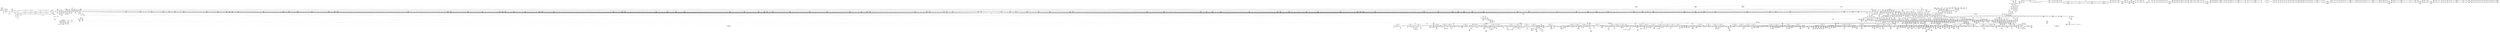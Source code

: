 digraph {
	CE0x5b4cc20 [shape=record,shape=Mrecord,label="{CE0x5b4cc20|task_sid:tmp9|security/selinux/hooks.c,208}"]
	CE0x5bbda30 [shape=record,shape=Mrecord,label="{CE0x5bbda30|rcu_lock_release:tmp2|*SummSink*}"]
	CE0x5b67f60 [shape=record,shape=Mrecord,label="{CE0x5b67f60|selinux_socket_connect:tmp59|security/selinux/hooks.c,4176|*SummSource*}"]
	CE0x5b40cd0 [shape=record,shape=Mrecord,label="{CE0x5b40cd0|selinux_socket_connect:conv20|security/selinux/hooks.c,4157}"]
	CE0x5aa49f0 [shape=record,shape=Mrecord,label="{CE0x5aa49f0|8:_%struct.sock*,_16:_i16,_18:_i16,_:_SCME_38,39_}"]
	CE0x5bab890 [shape=record,shape=Mrecord,label="{CE0x5bab890|rcu_read_unlock:tmp1|*SummSource*}"]
	CE0x5a6da70 [shape=record,shape=Mrecord,label="{CE0x5a6da70|16:_i16,_720:_i32,_1216:_i8*,_:_CRE_709,710_}"]
	CE0x5b0d9c0 [shape=record,shape=Mrecord,label="{CE0x5b0d9c0|i64*_getelementptr_inbounds_(_13_x_i64_,_13_x_i64_*___llvm_gcov_ctr126,_i64_0,_i64_11)|*Constant*|*SummSource*}"]
	CE0x5b52370 [shape=record,shape=Mrecord,label="{CE0x5b52370|i64_1|*Constant*}"]
	CE0x5a94950 [shape=record,shape=Mrecord,label="{CE0x5a94950|16:_i16,_720:_i32,_1216:_i8*,_:_CRE_61,62_}"]
	CE0x5acfa30 [shape=record,shape=Mrecord,label="{CE0x5acfa30|16:_i16,_720:_i32,_1216:_i8*,_:_CRE_853,854_}"]
	CE0x5b1a2d0 [shape=record,shape=Mrecord,label="{CE0x5b1a2d0|GLOBAL:sock_has_perm|*Constant*}"]
	CE0x5a7c140 [shape=record,shape=Mrecord,label="{CE0x5a7c140|16:_i16,_720:_i32,_1216:_i8*,_:_CRE_596,597_}"]
	CE0x5a5a720 [shape=record,shape=Mrecord,label="{CE0x5a5a720|16:_i16,_720:_i32,_1216:_i8*,_:_CRE_208,209_}"]
	CE0x5bba080 [shape=record,shape=Mrecord,label="{CE0x5bba080|i8_1|*Constant*}"]
	CE0x5a83590 [shape=record,shape=Mrecord,label="{CE0x5a83590|16:_i16,_720:_i32,_1216:_i8*,_:_CRE_674,675_}"]
	CE0x5ace130 [shape=record,shape=Mrecord,label="{CE0x5ace130|16:_i16,_720:_i32,_1216:_i8*,_:_CRE_833,834_}"]
	CE0x5b0dba0 [shape=record,shape=Mrecord,label="{CE0x5b0dba0|task_sid:tmp24|security/selinux/hooks.c,208|*SummSink*}"]
	CE0x5b4c060 [shape=record,shape=Mrecord,label="{CE0x5b4c060|cred_sid:tmp2|*SummSource*}"]
	CE0x5b269e0 [shape=record,shape=Mrecord,label="{CE0x5b269e0|_ret_void,_!dbg_!27717|include/linux/rcupdate.h,240}"]
	CE0x5a623d0 [shape=record,shape=Mrecord,label="{CE0x5a623d0|16:_i16,_720:_i32,_1216:_i8*,_:_CRE_713,714_}"]
	CE0x5b40750 [shape=record,shape=Mrecord,label="{CE0x5b40750|__fswab16:val|Function::__fswab16&Arg::val::|*SummSource*}"]
	CE0x5ba0a20 [shape=record,shape=Mrecord,label="{CE0x5ba0a20|__fswab16:and2|include/uapi/linux/swab.h,53|*SummSink*}"]
	CE0x5a62740 [shape=record,shape=Mrecord,label="{CE0x5a62740|16:_i16,_720:_i32,_1216:_i8*,_:_CRE_716,717_}"]
	CE0x5b0b390 [shape=record,shape=Mrecord,label="{CE0x5b0b390|_call_void_mcount()_#3|*SummSink*}"]
	CE0x5a516d0 [shape=record,shape=Mrecord,label="{CE0x5a516d0|16:_i16,_720:_i32,_1216:_i8*,_:_CRE_258,259_}"]
	CE0x5a79360 [shape=record,shape=Mrecord,label="{CE0x5a79360|16:_i16,_720:_i32,_1216:_i8*,_:_CRE_407,408_}"]
	CE0x5b7c300 [shape=record,shape=Mrecord,label="{CE0x5b7c300|selinux_socket_connect:call56|security/selinux/hooks.c,4181|*SummSink*}"]
	CE0x5ac5c60 [shape=record,shape=Mrecord,label="{CE0x5ac5c60|16:_i16,_720:_i32,_1216:_i8*,_:_CRE_163,164_}"]
	CE0x5abb5b0 [shape=record,shape=Mrecord,label="{CE0x5abb5b0|i64_6|*Constant*}"]
	CE0x5b483e0 [shape=record,shape=Mrecord,label="{CE0x5b483e0|sock_has_perm:sid5|security/selinux/hooks.c,3976}"]
	CE0x5b38520 [shape=record,shape=Mrecord,label="{CE0x5b38520|selinux_socket_connect:tobool31|security/selinux/hooks.c,4166}"]
	CE0x5ba3ee0 [shape=record,shape=Mrecord,label="{CE0x5ba3ee0|task_sid:tmp}"]
	CE0x5ba7710 [shape=record,shape=Mrecord,label="{CE0x5ba7710|rcu_read_lock:tmp7|include/linux/rcupdate.h,882}"]
	CE0x5b65c40 [shape=record,shape=Mrecord,label="{CE0x5b65c40|selinux_socket_connect:tmp60|security/selinux/hooks.c,4176|*SummSink*}"]
	CE0x5b4f5d0 [shape=record,shape=Mrecord,label="{CE0x5b4f5d0|task_sid:tmp11|security/selinux/hooks.c,208|*SummSource*}"]
	CE0x5aa3ff0 [shape=record,shape=Mrecord,label="{CE0x5aa3ff0|8:_%struct.sock*,_16:_i16,_18:_i16,_:_SCME_30,31_}"]
	CE0x5abc360 [shape=record,shape=Mrecord,label="{CE0x5abc360|selinux_socket_connect:cmp6|security/selinux/hooks.c,4145|*SummSource*}"]
	CE0x5aa6070 [shape=record,shape=Mrecord,label="{CE0x5aa6070|i32_8|*Constant*|*SummSource*}"]
	CE0x5bb9090 [shape=record,shape=Mrecord,label="{CE0x5bb9090|i64*_getelementptr_inbounds_(_11_x_i64_,_11_x_i64_*___llvm_gcov_ctr127,_i64_0,_i64_9)|*Constant*|*SummSource*}"]
	CE0x5b0b320 [shape=record,shape=Mrecord,label="{CE0x5b0b320|_call_void_mcount()_#3|*SummSource*}"]
	CE0x5c66340 [shape=record,shape=Mrecord,label="{CE0x5c66340|i64*_getelementptr_inbounds_(_4_x_i64_,_4_x_i64_*___llvm_gcov_ctr129,_i64_0,_i64_0)|*Constant*}"]
	CE0x5b4a1a0 [shape=record,shape=Mrecord,label="{CE0x5b4a1a0|i32_(i32,_i32,_i16,_i32,_%struct.common_audit_data*)*_bitcast_(i32_(i32,_i32,_i16,_i32,_%struct.common_audit_data.495*)*_avc_has_perm_to_i32_(i32,_i32,_i16,_i32,_%struct.common_audit_data*)*)|*Constant*}"]
	CE0x5bb7f50 [shape=record,shape=Mrecord,label="{CE0x5bb7f50|GLOBAL:lockdep_rcu_suspicious|*Constant*}"]
	CE0x5b386f0 [shape=record,shape=Mrecord,label="{CE0x5b386f0|selinux_socket_connect:tobool31|security/selinux/hooks.c,4166|*SummSource*}"]
	CE0x5bb4150 [shape=record,shape=Mrecord,label="{CE0x5bb4150|rcu_read_lock:tmp11|include/linux/rcupdate.h,882|*SummSink*}"]
	CE0x5a59d30 [shape=record,shape=Mrecord,label="{CE0x5a59d30|16:_i16,_720:_i32,_1216:_i8*,_:_CRE_223,224_}"]
	CE0x5c55270 [shape=record,shape=Mrecord,label="{CE0x5c55270|_call_void_mcount()_#3}"]
	CE0x5c44a30 [shape=record,shape=Mrecord,label="{CE0x5c44a30|_call_void_mcount()_#3|*SummSink*}"]
	CE0x5a57b40 [shape=record,shape=Mrecord,label="{CE0x5a57b40|i32_5|*Constant*|*SummSource*}"]
	CE0x5b40310 [shape=record,shape=Mrecord,label="{CE0x5b40310|__fswab16:entry}"]
	CE0x5b2d6c0 [shape=record,shape=Mrecord,label="{CE0x5b2d6c0|selinux_socket_connect:conv13|security/selinux/hooks.c,4155|*SummSource*}"]
	CE0x5b31ea0 [shape=record,shape=Mrecord,label="{CE0x5b31ea0|selinux_socket_connect:tmp43|security/selinux/hooks.c,4161|*SummSink*}"]
	CE0x5a65be0 [shape=record,shape=Mrecord,label="{CE0x5a65be0|16:_i16,_720:_i32,_1216:_i8*,_:_CRE_772,776_|*MultipleSource*|*LoadInst*|security/selinux/hooks.c,4133|security/selinux/hooks.c,4134}"]
	CE0x5b783a0 [shape=record,shape=Mrecord,label="{CE0x5b783a0|GLOBAL:__llvm_gcov_indirect_counter_increment|*Constant*|*SummSource*}"]
	CE0x5c6c160 [shape=record,shape=Mrecord,label="{CE0x5c6c160|i64*_getelementptr_inbounds_(_4_x_i64_,_4_x_i64_*___llvm_gcov_ctr135,_i64_0,_i64_3)|*Constant*}"]
	CE0x5ba3ae0 [shape=record,shape=Mrecord,label="{CE0x5ba3ae0|sock_has_perm:tmp7|security/selinux/hooks.c,3969|*SummSink*}"]
	CE0x5c19a20 [shape=record,shape=Mrecord,label="{CE0x5c19a20|rcu_read_unlock:tmp17|include/linux/rcupdate.h,933|*SummSource*}"]
	CE0x5ac2380 [shape=record,shape=Mrecord,label="{CE0x5ac2380|_call_void_mcount()_#3}"]
	CE0x5a81420 [shape=record,shape=Mrecord,label="{CE0x5a81420|16:_i16,_720:_i32,_1216:_i8*,_:_CRE_683,684_}"]
	CE0x5b63430 [shape=record,shape=Mrecord,label="{CE0x5b63430|selinux_socket_connect:skc_family46|security/selinux/hooks.c,4175|*SummSink*}"]
	CE0x5a7c280 [shape=record,shape=Mrecord,label="{CE0x5a7c280|16:_i16,_720:_i32,_1216:_i8*,_:_CRE_597,598_}"]
	CE0x5a98120 [shape=record,shape=Mrecord,label="{CE0x5a98120|i32_59|*Constant*}"]
	CE0x5a54440 [shape=record,shape=Mrecord,label="{CE0x5a54440|16:_i16,_720:_i32,_1216:_i8*,_:_CRE_344,348_|*MultipleSource*|*LoadInst*|security/selinux/hooks.c,4133|security/selinux/hooks.c,4134}"]
	CE0x5a959e0 [shape=record,shape=Mrecord,label="{CE0x5a959e0|16:_i16,_720:_i32,_1216:_i8*,_:_CRE_34,35_}"]
	CE0x5a9eff0 [shape=record,shape=Mrecord,label="{CE0x5a9eff0|GLOBAL:__llvm_gcov_ctr127|Global_var:__llvm_gcov_ctr127}"]
	CE0x5a428c0 [shape=record,shape=Mrecord,label="{CE0x5a428c0|selinux_socket_connect:if.else|*SummSink*}"]
	CE0x5acd5e0 [shape=record,shape=Mrecord,label="{CE0x5acd5e0|i64*_getelementptr_inbounds_(_33_x_i64_,_33_x_i64_*___llvm_gcov_ctr356,_i64_0,_i64_13)|*Constant*|*SummSource*}"]
	CE0x5b795b0 [shape=record,shape=Mrecord,label="{CE0x5b795b0|_ret_void|*SummSource*}"]
	CE0x5a661b0 [shape=record,shape=Mrecord,label="{CE0x5a661b0|16:_i16,_720:_i32,_1216:_i8*,_:_CRE_792,800_|*MultipleSource*|*LoadInst*|security/selinux/hooks.c,4133|security/selinux/hooks.c,4134}"]
	CE0x5ac2270 [shape=record,shape=Mrecord,label="{CE0x5ac2270|32:_%struct.sock*,_:_CRE_32,40_|*MultipleSource*|security/selinux/hooks.c,4133|Function::selinux_socket_connect&Arg::sock::}"]
	CE0x5c5ded0 [shape=record,shape=Mrecord,label="{CE0x5c5ded0|GLOBAL:__preempt_count_sub|*Constant*}"]
	CE0x5b1b720 [shape=record,shape=Mrecord,label="{CE0x5b1b720|avc_has_perm:auditdata|Function::avc_has_perm&Arg::auditdata::|*SummSource*}"]
	CE0x5bb5160 [shape=record,shape=Mrecord,label="{CE0x5bb5160|i64_7|*Constant*}"]
	CE0x5bb4a70 [shape=record,shape=Mrecord,label="{CE0x5bb4a70|rcu_read_lock:call3|include/linux/rcupdate.h,882|*SummSource*}"]
	CE0x5c19a90 [shape=record,shape=Mrecord,label="{CE0x5c19a90|rcu_read_unlock:tmp17|include/linux/rcupdate.h,933|*SummSink*}"]
	CE0x5b0c8b0 [shape=record,shape=Mrecord,label="{CE0x5b0c8b0|i64*_getelementptr_inbounds_(_13_x_i64_,_13_x_i64_*___llvm_gcov_ctr126,_i64_0,_i64_10)|*Constant*|*SummSource*}"]
	CE0x5bc2c30 [shape=record,shape=Mrecord,label="{CE0x5bc2c30|__preempt_count_add:entry}"]
	CE0x5ad6560 [shape=record,shape=Mrecord,label="{CE0x5ad6560|16:_i16,_720:_i32,_1216:_i8*,_:_CRE_1154,1155_}"]
	CE0x6c339d0 [shape=record,shape=Mrecord,label="{CE0x6c339d0|COLLAPSED:_GCMRE___llvm_gcov_ctr356_internal_global_33_x_i64_zeroinitializer:_elem_0:default:}"]
	CE0x5a635c0 [shape=record,shape=Mrecord,label="{CE0x5a635c0|16:_i16,_720:_i32,_1216:_i8*,_:_CRE_744,752_|*MultipleSource*|*LoadInst*|security/selinux/hooks.c,4133|security/selinux/hooks.c,4134}"]
	CE0x5aad010 [shape=record,shape=Mrecord,label="{CE0x5aad010|avc_has_perm:ssid|Function::avc_has_perm&Arg::ssid::}"]
	CE0x5b511e0 [shape=record,shape=Mrecord,label="{CE0x5b511e0|task_sid:tobool|security/selinux/hooks.c,208}"]
	CE0x5a9e2b0 [shape=record,shape=Mrecord,label="{CE0x5a9e2b0|__llvm_gcov_indirect_counter_increment:tmp6|*SummSource*}"]
	CE0x5acfb70 [shape=record,shape=Mrecord,label="{CE0x5acfb70|16:_i16,_720:_i32,_1216:_i8*,_:_CRE_854,855_}"]
	CE0x5b7d2f0 [shape=record,shape=Mrecord,label="{CE0x5b7d2f0|selinux_socket_connect:net48|security/selinux/hooks.c,4175|*SummSink*}"]
	CE0x5aa6af0 [shape=record,shape=Mrecord,label="{CE0x5aa6af0|selinux_socket_connect:tmp13|security/selinux/hooks.c,4144}"]
	CE0x5b44a40 [shape=record,shape=Mrecord,label="{CE0x5b44a40|__fswab16:bb}"]
	CE0x5b058d0 [shape=record,shape=Mrecord,label="{CE0x5b058d0|__rcu_read_lock:do.body}"]
	CE0x5b2cb50 [shape=record,shape=Mrecord,label="{CE0x5b2cb50|__fswab16:or|include/uapi/linux/swab.h,53|*SummSink*}"]
	CE0x5a59970 [shape=record,shape=Mrecord,label="{CE0x5a59970|16:_i16,_720:_i32,_1216:_i8*,_:_CRE_220,221_}"]
	CE0x5bb7b30 [shape=record,shape=Mrecord,label="{CE0x5bb7b30|i8*_getelementptr_inbounds_(_25_x_i8_,_25_x_i8_*_.str45,_i32_0,_i32_0)|*Constant*|*SummSink*}"]
	CE0x5aa2c70 [shape=record,shape=Mrecord,label="{CE0x5aa2c70|i8_0|*Constant*|*SummSink*}"]
	CE0x5a4eb90 [shape=record,shape=Mrecord,label="{CE0x5a4eb90|i32_0|*Constant*|*SummSource*}"]
	CE0x5ab2a00 [shape=record,shape=Mrecord,label="{CE0x5ab2a00|i32_2|*Constant*}"]
	CE0x5b793d0 [shape=record,shape=Mrecord,label="{CE0x5b793d0|i64**_getelementptr_inbounds_(_4_x_i64*_,_4_x_i64*_*___llvm_gcda_edge_table357,_i64_0,_i64_1)|*Constant*|*SummSink*}"]
	CE0x5a61920 [shape=record,shape=Mrecord,label="{CE0x5a61920|selinux_socket_connect:sk1|security/selinux/hooks.c,4133}"]
	CE0x5b252e0 [shape=record,shape=Mrecord,label="{CE0x5b252e0|_call_void___llvm_gcov_indirect_counter_increment(i32*___llvm_gcov_global_state_pred358,_i64**_getelementptr_inbounds_(_4_x_i64*_,_4_x_i64*_*___llvm_gcda_edge_table357,_i64_0,_i64_3)),_!dbg_!27814|security/selinux/hooks.c,4184}"]
	CE0x5c19c00 [shape=record,shape=Mrecord,label="{CE0x5c19c00|i64*_getelementptr_inbounds_(_11_x_i64_,_11_x_i64_*___llvm_gcov_ctr132,_i64_0,_i64_8)|*Constant*|*SummSource*}"]
	CE0x5b6c2d0 [shape=record,shape=Mrecord,label="{CE0x5b6c2d0|i32_-22|*Constant*|*SummSink*}"]
	CE0x5a98190 [shape=record,shape=Mrecord,label="{CE0x5a98190|selinux_socket_connect:sid|security/selinux/hooks.c, 4151}"]
	CE0x5acf8f0 [shape=record,shape=Mrecord,label="{CE0x5acf8f0|16:_i16,_720:_i32,_1216:_i8*,_:_CRE_852,853_}"]
	CE0x6bfd8a0 [shape=record,shape=Mrecord,label="{CE0x6bfd8a0|i64*_getelementptr_inbounds_(_33_x_i64_,_33_x_i64_*___llvm_gcov_ctr356,_i64_0,_i64_0)|*Constant*}"]
	CE0x5a67db0 [shape=record,shape=Mrecord,label="{CE0x5a67db0|16:_i16,_720:_i32,_1216:_i8*,_:_CRE_824,825_}"]
	CE0x5ba86e0 [shape=record,shape=Mrecord,label="{CE0x5ba86e0|GLOBAL:rcu_read_lock.__warned|Global_var:rcu_read_lock.__warned|*SummSource*}"]
	CE0x5a999d0 [shape=record,shape=Mrecord,label="{CE0x5a999d0|16:_i16,_720:_i32,_1216:_i8*,_:_CRE_38,39_}"]
	CE0x5b1e390 [shape=record,shape=Mrecord,label="{CE0x5b1e390|selinux_socket_connect:tmp50|security/selinux/hooks.c,4166|*SummSource*}"]
	CE0x5b0f8b0 [shape=record,shape=Mrecord,label="{CE0x5b0f8b0|task_sid:call7|security/selinux/hooks.c,208|*SummSink*}"]
	CE0x5a77f60 [shape=record,shape=Mrecord,label="{CE0x5a77f60|16:_i16,_720:_i32,_1216:_i8*,_:_CRE_394,395_}"]
	CE0x5b5a2a0 [shape=record,shape=Mrecord,label="{CE0x5b5a2a0|i64_21|*Constant*}"]
	CE0x5accba0 [shape=record,shape=Mrecord,label="{CE0x5accba0|selinux_socket_connect:tmp34|security/selinux/hooks.c,4156|*SummSink*}"]
	CE0x5b1aa20 [shape=record,shape=Mrecord,label="{CE0x5b1aa20|avc_has_perm:tsid|Function::avc_has_perm&Arg::tsid::|*SummSink*}"]
	CE0x5c18d40 [shape=record,shape=Mrecord,label="{CE0x5c18d40|rcu_read_unlock:tmp16|include/linux/rcupdate.h,933|*SummSink*}"]
	CE0x5ab9310 [shape=record,shape=Mrecord,label="{CE0x5ab9310|i64_0|*Constant*}"]
	CE0x5baafa0 [shape=record,shape=Mrecord,label="{CE0x5baafa0|_call_void___preempt_count_sub(i32_1)_#10,_!dbg_!27715|include/linux/rcupdate.h,244|*SummSource*}"]
	CE0x5a99000 [shape=record,shape=Mrecord,label="{CE0x5a99000|16:_i16,_720:_i32,_1216:_i8*,_:_CRE_96,97_}"]
	CE0x5b1bfd0 [shape=record,shape=Mrecord,label="{CE0x5b1bfd0|selinux_socket_connect:call|security/selinux/hooks.c,4137}"]
	CE0x5ad0cf0 [shape=record,shape=Mrecord,label="{CE0x5ad0cf0|16:_i16,_720:_i32,_1216:_i8*,_:_CRE_868,869_}"]
	CE0x5a935c0 [shape=record,shape=Mrecord,label="{CE0x5a935c0|i64*_getelementptr_inbounds_(_2_x_i64_,_2_x_i64_*___llvm_gcov_ctr98,_i64_0,_i64_0)|*Constant*|*SummSink*}"]
	CE0x5a639f0 [shape=record,shape=Mrecord,label="{CE0x5a639f0|sock_has_perm:cleanup|*SummSource*}"]
	CE0x5a99850 [shape=record,shape=Mrecord,label="{CE0x5a99850|16:_i16,_720:_i32,_1216:_i8*,_:_CRE_36,37_}"]
	CE0x5a63ac0 [shape=record,shape=Mrecord,label="{CE0x5a63ac0|sock_has_perm:cleanup|*SummSink*}"]
	CE0x5b83a30 [shape=record,shape=Mrecord,label="{CE0x5b83a30|rcu_lock_release:map|Function::rcu_lock_release&Arg::map::}"]
	CE0x5b20f30 [shape=record,shape=Mrecord,label="{CE0x5b20f30|selinux_socket_connect:tmp54|security/selinux/hooks.c,4169|*SummSink*}"]
	CE0x5b90350 [shape=record,shape=Mrecord,label="{CE0x5b90350|sock_has_perm:tmp15|security/selinux/hooks.c,3974}"]
	CE0x5acd0b0 [shape=record,shape=Mrecord,label="{CE0x5acd0b0|i64*_getelementptr_inbounds_(_33_x_i64_,_33_x_i64_*___llvm_gcov_ctr356,_i64_0,_i64_13)|*Constant*}"]
	CE0x5b0a1f0 [shape=record,shape=Mrecord,label="{CE0x5b0a1f0|rcu_read_lock:tmp|*SummSource*}"]
	CE0x5b494a0 [shape=record,shape=Mrecord,label="{CE0x5b494a0|sock_has_perm:sclass|security/selinux/hooks.c,3976|*SummSource*}"]
	CE0x5ad7720 [shape=record,shape=Mrecord,label="{CE0x5ad7720|16:_i16,_720:_i32,_1216:_i8*,_:_CRE_1192,1196_|*MultipleSource*|*LoadInst*|security/selinux/hooks.c,4133|security/selinux/hooks.c,4134}"]
	CE0x5b9ede0 [shape=record,shape=Mrecord,label="{CE0x5b9ede0|sock_has_perm:tmp12|security/selinux/hooks.c,3970|*SummSource*}"]
	CE0x5a472b0 [shape=record,shape=Mrecord,label="{CE0x5a472b0|selinux_socket_connect:out}"]
	CE0x5a6cdf0 [shape=record,shape=Mrecord,label="{CE0x5a6cdf0|16:_i16,_720:_i32,_1216:_i8*,_:_CRE_699,700_}"]
	CE0x5c0fe50 [shape=record,shape=Mrecord,label="{CE0x5c0fe50|COLLAPSED:_GCMRE___llvm_gcov_ctr132_internal_global_11_x_i64_zeroinitializer:_elem_0:default:}"]
	CE0x5b2e3f0 [shape=record,shape=Mrecord,label="{CE0x5b2e3f0|i64_16|*Constant*|*SummSink*}"]
	CE0x5c410e0 [shape=record,shape=Mrecord,label="{CE0x5c410e0|i8*_undef|*Constant*|*SummSource*}"]
	CE0x5aa7520 [shape=record,shape=Mrecord,label="{CE0x5aa7520|selinux_socket_connect:tmp13|security/selinux/hooks.c,4144|*SummSink*}"]
	CE0x5c3cb40 [shape=record,shape=Mrecord,label="{CE0x5c3cb40|i64_ptrtoint_(i8*_blockaddress(_rcu_lock_release,_%__here)_to_i64)|*Constant*}"]
	CE0x5b1fa20 [shape=record,shape=Mrecord,label="{CE0x5b1fa20|selinux_socket_connect:tmp53|*SummSink*}"]
	CE0x5a7ac10 [shape=record,shape=Mrecord,label="{CE0x5a7ac10|16:_i16,_720:_i32,_1216:_i8*,_:_CRE_541,542_}"]
	CE0x5a65080 [shape=record,shape=Mrecord,label="{CE0x5a65080|__fswab16:tmp2}"]
	CE0x5bbdf70 [shape=record,shape=Mrecord,label="{CE0x5bbdf70|i64*_getelementptr_inbounds_(_4_x_i64_,_4_x_i64_*___llvm_gcov_ctr128,_i64_0,_i64_1)|*Constant*|*SummSink*}"]
	CE0x5c3c3f0 [shape=record,shape=Mrecord,label="{CE0x5c3c3f0|rcu_lock_release:tmp6|*SummSource*}"]
	CE0x5c10da0 [shape=record,shape=Mrecord,label="{CE0x5c10da0|rcu_read_unlock:if.end}"]
	CE0x5c48280 [shape=record,shape=Mrecord,label="{CE0x5c48280|__rcu_read_unlock:tmp2|*SummSource*}"]
	CE0x5b60f40 [shape=record,shape=Mrecord,label="{CE0x5b60f40|selinux_socket_connect:conv42|security/selinux/hooks.c,4174|*SummSource*}"]
	CE0x5ac12d0 [shape=record,shape=Mrecord,label="{CE0x5ac12d0|16:_i16,_720:_i32,_1216:_i8*,_:_CRE_72,73_}"]
	CE0x5b5eca0 [shape=record,shape=Mrecord,label="{CE0x5b5eca0|i8_2|*Constant*|*SummSource*}"]
	CE0x5a52750 [shape=record,shape=Mrecord,label="{CE0x5a52750|16:_i16,_720:_i32,_1216:_i8*,_:_CRE_385,386_}"]
	CE0x5a76420 [shape=record,shape=Mrecord,label="{CE0x5a76420|GLOBAL:__llvm_gcov_ctr327|Global_var:__llvm_gcov_ctr327|*SummSource*}"]
	CE0x5a617e0 [shape=record,shape=Mrecord,label="{CE0x5a617e0|16:_i16,_720:_i32,_1216:_i8*,_:_CRE_25,26_}"]
	CE0x5b1c260 [shape=record,shape=Mrecord,label="{CE0x5b1c260|selinux_socket_connect:call|security/selinux/hooks.c,4137|*SummSink*}"]
	CE0x5c5bf90 [shape=record,shape=Mrecord,label="{CE0x5c5bf90|__preempt_count_sub:tmp3}"]
	CE0x5a56810 [shape=record,shape=Mrecord,label="{CE0x5a56810|16:_i16,_720:_i32,_1216:_i8*,_:_CRE_370,371_}"]
	CE0x5ab94d0 [shape=record,shape=Mrecord,label="{CE0x5ab94d0|selinux_socket_connect:tmp5|security/selinux/hooks.c,4138}"]
	CE0x5a4efb0 [shape=record,shape=Mrecord,label="{CE0x5a4efb0|selinux_socket_connect:if.then8|*SummSource*}"]
	CE0x5ab3bf0 [shape=record,shape=Mrecord,label="{CE0x5ab3bf0|GLOBAL:lockdep_rcu_suspicious|*Constant*}"]
	CE0x5aa4db0 [shape=record,shape=Mrecord,label="{CE0x5aa4db0|8:_%struct.sock*,_16:_i16,_18:_i16,_:_SCME_41,42_}"]
	CE0x5ba2c20 [shape=record,shape=Mrecord,label="{CE0x5ba2c20|__llvm_gcov_indirect_counter_increment:bb|*SummSource*}"]
	CE0x5bb9b40 [shape=record,shape=Mrecord,label="{CE0x5bb9b40|rcu_read_lock:tmp18|include/linux/rcupdate.h,882}"]
	CE0x5c3eb10 [shape=record,shape=Mrecord,label="{CE0x5c3eb10|rcu_lock_release:tmp5|include/linux/rcupdate.h,423|*SummSink*}"]
	CE0x5c78930 [shape=record,shape=Mrecord,label="{CE0x5c78930|__preempt_count_sub:tmp|*SummSource*}"]
	CE0x5ba3720 [shape=record,shape=Mrecord,label="{CE0x5ba3720|__fswab16:conv1|include/uapi/linux/swab.h,53|*SummSink*}"]
	CE0x5b2dd30 [shape=record,shape=Mrecord,label="{CE0x5b2dd30|selinux_socket_connect:skc_family|security/selinux/hooks.c,4153|*SummSink*}"]
	CE0x5b47080 [shape=record,shape=Mrecord,label="{CE0x5b47080|sock_has_perm:tmp8|security/selinux/hooks.c,3969}"]
	CE0x5a6a7f0 [shape=record,shape=Mrecord,label="{CE0x5a6a7f0|selinux_socket_connect:if.end54|*SummSource*}"]
	CE0x5a52c30 [shape=record,shape=Mrecord,label="{CE0x5a52c30|selinux_socket_connect:entry|*SummSource*}"]
	CE0x5aa64c0 [shape=record,shape=Mrecord,label="{CE0x5aa64c0|i32_3|*Constant*|*SummSink*}"]
	CE0x5b77280 [shape=record,shape=Mrecord,label="{CE0x5b77280|GLOBAL:__llvm_gcov_indirect_counter_increment|*Constant*|*SummSink*}"]
	CE0x5bbbe80 [shape=record,shape=Mrecord,label="{CE0x5bbbe80|i64*_getelementptr_inbounds_(_11_x_i64_,_11_x_i64_*___llvm_gcov_ctr127,_i64_0,_i64_10)|*Constant*|*SummSource*}"]
	CE0x5b7d7e0 [shape=record,shape=Mrecord,label="{CE0x5b7d7e0|selinux_socket_connect:tmp57|security/selinux/hooks.c,4175|*SummSink*}"]
	CE0x5b4ecf0 [shape=record,shape=Mrecord,label="{CE0x5b4ecf0|task_sid:do.body5}"]
	CE0x5a76550 [shape=record,shape=Mrecord,label="{CE0x5a76550|sock_has_perm:tmp8|security/selinux/hooks.c,3969|*SummSource*}"]
	CE0x5a64ce0 [shape=record,shape=Mrecord,label="{CE0x5a64ce0|16:_i16,_720:_i32,_1216:_i8*,_:_CRE_662,663_}"]
	CE0x5a9f3b0 [shape=record,shape=Mrecord,label="{CE0x5a9f3b0|i32_77|*Constant*}"]
	CE0x5c75080 [shape=record,shape=Mrecord,label="{CE0x5c75080|i64*_getelementptr_inbounds_(_4_x_i64_,_4_x_i64_*___llvm_gcov_ctr129,_i64_0,_i64_2)|*Constant*|*SummSource*}"]
	CE0x5c11030 [shape=record,shape=Mrecord,label="{CE0x5c11030|i64*_getelementptr_inbounds_(_4_x_i64_,_4_x_i64_*___llvm_gcov_ctr130,_i64_0,_i64_1)|*Constant*|*SummSource*}"]
	CE0x5b116e0 [shape=record,shape=Mrecord,label="{CE0x5b116e0|cred_sid:tmp6|security/selinux/hooks.c,197}"]
	CE0x5b41a40 [shape=record,shape=Mrecord,label="{CE0x5b41a40|selinux_socket_connect:tmp38|security/selinux/hooks.c,4159}"]
	CE0x5b29480 [shape=record,shape=Mrecord,label="{CE0x5b29480|rcu_read_lock:entry|*SummSource*}"]
	CE0x5a92ed0 [shape=record,shape=Mrecord,label="{CE0x5a92ed0|16:_i16,_720:_i32,_1216:_i8*,_:_CRE_130,131_}"]
	CE0x5b08300 [shape=record,shape=Mrecord,label="{CE0x5b08300|task_sid:tmp6|security/selinux/hooks.c,208|*SummSource*}"]
	CE0x5ba0330 [shape=record,shape=Mrecord,label="{CE0x5ba0330|__llvm_gcov_indirect_counter_increment:pred|*SummSource*}"]
	CE0x5aae3a0 [shape=record,shape=Mrecord,label="{CE0x5aae3a0|i64_22|*Constant*}"]
	CE0x5b51cc0 [shape=record,shape=Mrecord,label="{CE0x5b51cc0|_call_void_mcount()_#3|*SummSource*}"]
	CE0x5b27b80 [shape=record,shape=Mrecord,label="{CE0x5b27b80|rcu_read_unlock:tmp13|include/linux/rcupdate.h,933|*SummSink*}"]
	CE0x5a42930 [shape=record,shape=Mrecord,label="{CE0x5a42930|selinux_socket_connect:if.then16}"]
	CE0x5b08370 [shape=record,shape=Mrecord,label="{CE0x5b08370|task_sid:tmp6|security/selinux/hooks.c,208|*SummSink*}"]
	CE0x5b070f0 [shape=record,shape=Mrecord,label="{CE0x5b070f0|rcu_lock_acquire:entry|*SummSource*}"]
	CE0x5b05a10 [shape=record,shape=Mrecord,label="{CE0x5b05a10|__rcu_read_unlock:tmp1|*SummSink*}"]
	CE0x5a58350 [shape=record,shape=Mrecord,label="{CE0x5a58350|16:_i16,_720:_i32,_1216:_i8*,_:_CRE_177,178_}"]
	CE0x5bc4200 [shape=record,shape=Mrecord,label="{CE0x5bc4200|_ret_void,_!dbg_!27719|./arch/x86/include/asm/preempt.h,73|*SummSource*}"]
	CE0x5ab2860 [shape=record,shape=Mrecord,label="{CE0x5ab2860|selinux_socket_connect:conv9|security/selinux/hooks.c,4153|*SummSource*}"]
	CE0x5b24eb0 [shape=record,shape=Mrecord,label="{CE0x5b24eb0|selinux_socket_connect:err.1}"]
	CE0x5b5f820 [shape=record,shape=Mrecord,label="{CE0x5b5f820|selinux_socket_connect:u|security/selinux/hooks.c,4173}"]
	CE0x5ac15f0 [shape=record,shape=Mrecord,label="{CE0x5ac15f0|i64_2|*Constant*}"]
	CE0x5bbf940 [shape=record,shape=Mrecord,label="{CE0x5bbf940|i64*_getelementptr_inbounds_(_4_x_i64_,_4_x_i64_*___llvm_gcov_ctr133,_i64_0,_i64_1)|*Constant*|*SummSource*}"]
	CE0x5a54f80 [shape=record,shape=Mrecord,label="{CE0x5a54f80|16:_i16,_720:_i32,_1216:_i8*,_:_CRE_468,472_|*MultipleSource*|*LoadInst*|security/selinux/hooks.c,4133|security/selinux/hooks.c,4134}"]
	CE0x5b2c520 [shape=record,shape=Mrecord,label="{CE0x5b2c520|_ret_i32_%call7,_!dbg_!27749|security/selinux/hooks.c,210}"]
	CE0x5b0b110 [shape=record,shape=Mrecord,label="{CE0x5b0b110|GLOBAL:__rcu_read_lock|*Constant*|*SummSink*}"]
	CE0x5b70770 [shape=record,shape=Mrecord,label="{CE0x5b70770|_ret_i32_%retval.1,_!dbg_!27816|security/selinux/hooks.c,4185|*SummSource*}"]
	CE0x5b37890 [shape=record,shape=Mrecord,label="{CE0x5b37890|selinux_socket_connect:bf.lshr|security/selinux/hooks.c,4165}"]
	CE0x5b9f560 [shape=record,shape=Mrecord,label="{CE0x5b9f560|i32_65280|*Constant*|*SummSink*}"]
	CE0x5a63190 [shape=record,shape=Mrecord,label="{CE0x5a63190|16:_i16,_720:_i32,_1216:_i8*,_:_CRE_732,736_|*MultipleSource*|*LoadInst*|security/selinux/hooks.c,4133|security/selinux/hooks.c,4134}"]
	CE0x5c43e10 [shape=record,shape=Mrecord,label="{CE0x5c43e10|__rcu_read_unlock:do.end|*SummSource*}"]
	CE0x5c3e090 [shape=record,shape=Mrecord,label="{CE0x5c3e090|GLOBAL:lock_acquire|*Constant*|*SummSource*}"]
	CE0x5c5daf0 [shape=record,shape=Mrecord,label="{CE0x5c5daf0|i64*_getelementptr_inbounds_(_4_x_i64_,_4_x_i64_*___llvm_gcov_ctr135,_i64_0,_i64_2)|*Constant*|*SummSink*}"]
	CE0x5b90910 [shape=record,shape=Mrecord,label="{CE0x5b90910|sock_has_perm:tmp13|security/selinux/hooks.c,3972}"]
	CE0x5a68170 [shape=record,shape=Mrecord,label="{CE0x5a68170|16:_i16,_720:_i32,_1216:_i8*,_:_CRE_827,828_}"]
	CE0x5acb6f0 [shape=record,shape=Mrecord,label="{CE0x5acb6f0|selinux_socket_connect:cmp|security/selinux/hooks.c,4144}"]
	CE0x5b48780 [shape=record,shape=Mrecord,label="{CE0x5b48780|sock_has_perm:tmp18|security/selinux/hooks.c,3977}"]
	CE0x5b1e0e0 [shape=record,shape=Mrecord,label="{CE0x5b1e0e0|selinux_socket_connect:tmp50|security/selinux/hooks.c,4166}"]
	CE0x5b491b0 [shape=record,shape=Mrecord,label="{CE0x5b491b0|i32_4|*Constant*}"]
	CE0x5a42670 [shape=record,shape=Mrecord,label="{CE0x5a42670|selinux_socket_connect:if.end28|*SummSink*}"]
	CE0x5a6dbb0 [shape=record,shape=Mrecord,label="{CE0x5a6dbb0|16:_i16,_720:_i32,_1216:_i8*,_:_CRE_710,711_}"]
	CE0x5bbb3a0 [shape=record,shape=Mrecord,label="{CE0x5bbb3a0|rcu_read_lock:tmp20|include/linux/rcupdate.h,882|*SummSource*}"]
	CE0x5aa2550 [shape=record,shape=Mrecord,label="{CE0x5aa2550|selinux_socket_connect:tmp3|security/selinux/hooks.c,4134|*SummSource*}"]
	CE0x5ad2d30 [shape=record,shape=Mrecord,label="{CE0x5ad2d30|16:_i16,_720:_i32,_1216:_i8*,_:_CRE_944,948_|*MultipleSource*|*LoadInst*|security/selinux/hooks.c,4133|security/selinux/hooks.c,4134}"]
	CE0x5b6cb90 [shape=record,shape=Mrecord,label="{CE0x5b6cb90|_call_void___llvm_gcov_indirect_counter_increment(i32*___llvm_gcov_global_state_pred358,_i64**_getelementptr_inbounds_(_4_x_i64*_,_4_x_i64*_*___llvm_gcda_edge_table357,_i64_0,_i64_2)),_!dbg_!27816|security/selinux/hooks.c,4185|*SummSource*}"]
	CE0x5b4fad0 [shape=record,shape=Mrecord,label="{CE0x5b4fad0|rcu_read_unlock:tmp5|include/linux/rcupdate.h,933|*SummSink*}"]
	CE0x5b3e310 [shape=record,shape=Mrecord,label="{CE0x5b3e310|selinux_socket_connect:sin_port|security/selinux/hooks.c,4157|*SummSource*}"]
	CE0x5a78410 [shape=record,shape=Mrecord,label="{CE0x5a78410|16:_i16,_720:_i32,_1216:_i8*,_:_CRE_398,399_}"]
	CE0x5a5bb20 [shape=record,shape=Mrecord,label="{CE0x5a5bb20|i64*_getelementptr_inbounds_(_2_x_i64_,_2_x_i64_*___llvm_gcov_ctr98,_i64_0,_i64_1)|*Constant*}"]
	CE0x5b29330 [shape=record,shape=Mrecord,label="{CE0x5b29330|GLOBAL:rcu_read_lock|*Constant*|*SummSource*}"]
	CE0x5bc3ab0 [shape=record,shape=Mrecord,label="{CE0x5bc3ab0|rcu_read_unlock:call3|include/linux/rcupdate.h,933|*SummSink*}"]
	CE0x5b09f60 [shape=record,shape=Mrecord,label="{CE0x5b09f60|i64*_getelementptr_inbounds_(_11_x_i64_,_11_x_i64_*___llvm_gcov_ctr127,_i64_0,_i64_0)|*Constant*|*SummSink*}"]
	CE0x5c660a0 [shape=record,shape=Mrecord,label="{CE0x5c660a0|__preempt_count_add:do.body|*SummSink*}"]
	CE0x5a6d570 [shape=record,shape=Mrecord,label="{CE0x5a6d570|16:_i16,_720:_i32,_1216:_i8*,_:_CRE_705,706_}"]
	CE0x5b0a180 [shape=record,shape=Mrecord,label="{CE0x5b0a180|COLLAPSED:_GCMRE___llvm_gcov_ctr127_internal_global_11_x_i64_zeroinitializer:_elem_0:default:}"]
	CE0x5c58cf0 [shape=record,shape=Mrecord,label="{CE0x5c58cf0|rcu_lock_acquire:tmp|*SummSource*}"]
	CE0x5b34cb0 [shape=record,shape=Mrecord,label="{CE0x5b34cb0|selinux_socket_connect:tmp47|security/selinux/hooks.c,4162|*SummSink*}"]
	CE0x5b1d730 [shape=record,shape=Mrecord,label="{CE0x5b1d730|i64_18|*Constant*}"]
	CE0x5b51010 [shape=record,shape=Mrecord,label="{CE0x5b51010|task_sid:call|security/selinux/hooks.c,208|*SummSink*}"]
	CE0x5b90d00 [shape=record,shape=Mrecord,label="{CE0x5b90d00|sock_has_perm:tmp14|security/selinux/hooks.c,3972}"]
	CE0x5b7a5e0 [shape=record,shape=Mrecord,label="{CE0x5b7a5e0|selinux_socket_connect:tmp71|security/selinux/hooks.c,4179|*SummSink*}"]
	CE0x5a66550 [shape=record,shape=Mrecord,label="{CE0x5a66550|16:_i16,_720:_i32,_1216:_i8*,_:_CRE_809,810_}"]
	CE0x5a6cb70 [shape=record,shape=Mrecord,label="{CE0x5a6cb70|16:_i16,_720:_i32,_1216:_i8*,_:_CRE_697,698_}"]
	CE0x5a57a60 [shape=record,shape=Mrecord,label="{CE0x5a57a60|i32_5|*Constant*}"]
	CE0x5c78370 [shape=record,shape=Mrecord,label="{CE0x5c78370|__preempt_count_sub:do.body|*SummSource*}"]
	CE0x5b362b0 [shape=record,shape=Mrecord,label="{CE0x5b362b0|selinux_socket_connect:snum.0|*SummSource*}"]
	CE0x5a687e0 [shape=record,shape=Mrecord,label="{CE0x5a687e0|16:_i16,_720:_i32,_1216:_i8*,_:_CRE_211,212_}"]
	CE0x5c56d90 [shape=record,shape=Mrecord,label="{CE0x5c56d90|_ret_void,_!dbg_!27720|./arch/x86/include/asm/preempt.h,78}"]
	CE0x5b2ac60 [shape=record,shape=Mrecord,label="{CE0x5b2ac60|_call_void_mcount()_#3|*SummSink*}"]
	CE0x5aaaf80 [shape=record,shape=Mrecord,label="{CE0x5aaaf80|selinux_socket_connect:tmp22|security/selinux/hooks.c,4147}"]
	CE0x5ab1370 [shape=record,shape=Mrecord,label="{CE0x5ab1370|selinux_socket_connect:tmp26|security/selinux/hooks.c,4153}"]
	CE0x5bc1df0 [shape=record,shape=Mrecord,label="{CE0x5bc1df0|rcu_lock_acquire:tmp2|*SummSink*}"]
	CE0x5b6c7d0 [shape=record,shape=Mrecord,label="{CE0x5b6c7d0|selinux_socket_connect:retval.1|*SummSource*}"]
	CE0x5a9cd40 [shape=record,shape=Mrecord,label="{CE0x5a9cd40|i64*_getelementptr_inbounds_(_13_x_i64_,_13_x_i64_*___llvm_gcov_ctr126,_i64_0,_i64_1)|*Constant*}"]
	CE0x5b8c9c0 [shape=record,shape=Mrecord,label="{CE0x5b8c9c0|i64*_getelementptr_inbounds_(_4_x_i64_,_4_x_i64_*___llvm_gcov_ctr130,_i64_0,_i64_3)|*Constant*|*SummSource*}"]
	CE0x5ad7160 [shape=record,shape=Mrecord,label="{CE0x5ad7160|16:_i16,_720:_i32,_1216:_i8*,_:_CRE_1168,1176_|*MultipleSource*|*LoadInst*|security/selinux/hooks.c,4133|security/selinux/hooks.c,4134}"]
	CE0x5c6b970 [shape=record,shape=Mrecord,label="{CE0x5c6b970|__preempt_count_sub:tmp4|./arch/x86/include/asm/preempt.h,77|*SummSink*}"]
	CE0x5bc2790 [shape=record,shape=Mrecord,label="{CE0x5bc2790|rcu_read_unlock:tmp8|include/linux/rcupdate.h,933|*SummSink*}"]
	CE0x5bbde40 [shape=record,shape=Mrecord,label="{CE0x5bbde40|i64*_getelementptr_inbounds_(_4_x_i64_,_4_x_i64_*___llvm_gcov_ctr128,_i64_0,_i64_1)|*Constant*|*SummSource*}"]
	CE0x5c3c970 [shape=record,shape=Mrecord,label="{CE0x5c3c970|GLOBAL:lock_release|*Constant*|*SummSink*}"]
	CE0x5aa48b0 [shape=record,shape=Mrecord,label="{CE0x5aa48b0|8:_%struct.sock*,_16:_i16,_18:_i16,_:_SCME_37,38_}"]
	CE0x5a83a90 [shape=record,shape=Mrecord,label="{CE0x5a83a90|16:_i16,_720:_i32,_1216:_i8*,_:_CRE_678,679_}"]
	CE0x5b0ca90 [shape=record,shape=Mrecord,label="{CE0x5b0ca90|task_sid:tmp22|security/selinux/hooks.c,208|*SummSink*}"]
	CE0x5a6c940 [shape=record,shape=Mrecord,label="{CE0x5a6c940|16:_i16,_720:_i32,_1216:_i8*,_:_CRE_28,29_}"]
	CE0x5ba0ba0 [shape=record,shape=Mrecord,label="{CE0x5ba0ba0|__fswab16:shr|include/uapi/linux/swab.h,53}"]
	CE0x5a8b290 [shape=record,shape=Mrecord,label="{CE0x5a8b290|selinux_socket_connect:ad|security/selinux/hooks.c, 4146|*SummSource*}"]
	CE0x5a438f0 [shape=record,shape=Mrecord,label="{CE0x5a438f0|selinux_socket_connect:tmp1|*SummSink*}"]
	CE0x5a6f4e0 [shape=record,shape=Mrecord,label="{CE0x5a6f4e0|16:_i16,_720:_i32,_1216:_i8*,_:_CRE_205,206_}"]
	CE0x5b098b0 [shape=record,shape=Mrecord,label="{CE0x5b098b0|i64*_getelementptr_inbounds_(_11_x_i64_,_11_x_i64_*___llvm_gcov_ctr127,_i64_0,_i64_1)|*Constant*|*SummSource*}"]
	CE0x5ab5490 [shape=record,shape=Mrecord,label="{CE0x5ab5490|selinux_socket_connect:tmp60|security/selinux/hooks.c,4176}"]
	CE0x5bbe1e0 [shape=record,shape=Mrecord,label="{CE0x5bbe1e0|rcu_read_unlock:tmp15|include/linux/rcupdate.h,933}"]
	CE0x5b897a0 [shape=record,shape=Mrecord,label="{CE0x5b897a0|__preempt_count_sub:tmp7|./arch/x86/include/asm/preempt.h,78|*SummSource*}"]
	CE0x5c57bb0 [shape=record,shape=Mrecord,label="{CE0x5c57bb0|i64_ptrtoint_(i8*_blockaddress(_rcu_lock_acquire,_%__here)_to_i64)|*Constant*|*SummSink*}"]
	CE0x5aa1f80 [shape=record,shape=Mrecord,label="{CE0x5aa1f80|16:_i16,_720:_i32,_1216:_i8*,_:_CRE_1264,1272_|*MultipleSource*|*LoadInst*|security/selinux/hooks.c,4133|security/selinux/hooks.c,4134}"]
	CE0x5aa3b90 [shape=record,shape=Mrecord,label="{CE0x5aa3b90|8:_%struct.sock*,_16:_i16,_18:_i16,_:_SCME_26,27_}"]
	CE0x5a80340 [shape=record,shape=Mrecord,label="{CE0x5a80340|16:_i16,_720:_i32,_1216:_i8*,_:_CRE_263,264_}"]
	CE0x5ace770 [shape=record,shape=Mrecord,label="{CE0x5ace770|16:_i16,_720:_i32,_1216:_i8*,_:_CRE_838,839_}"]
	CE0x5c17960 [shape=record,shape=Mrecord,label="{CE0x5c17960|__preempt_count_sub:tmp6|./arch/x86/include/asm/preempt.h,78|*SummSource*}"]
	CE0x5b61f50 [shape=record,shape=Mrecord,label="{CE0x5b61f50|selinux_socket_connect:skc_family46|security/selinux/hooks.c,4175|*SummSource*}"]
	CE0x5aa2b10 [shape=record,shape=Mrecord,label="{CE0x5aa2b10|i8_0|*Constant*|*SummSource*}"]
	CE0x5ac4cf0 [shape=record,shape=Mrecord,label="{CE0x5ac4cf0|16:_i16,_720:_i32,_1216:_i8*,_:_CRE_170,171_}"]
	CE0x5a6e490 [shape=record,shape=Mrecord,label="{CE0x5a6e490|16:_i16,_720:_i32,_1216:_i8*,_:_CRE_240,241_}"]
	CE0x5bbcb60 [shape=record,shape=Mrecord,label="{CE0x5bbcb60|cred_sid:bb}"]
	CE0x5bc0eb0 [shape=record,shape=Mrecord,label="{CE0x5bc0eb0|rcu_read_unlock:tmp|*SummSource*}"]
	CE0x5c40d70 [shape=record,shape=Mrecord,label="{CE0x5c40d70|rcu_lock_acquire:tmp7|*SummSink*}"]
	CE0x5c117f0 [shape=record,shape=Mrecord,label="{CE0x5c117f0|i64*_getelementptr_inbounds_(_4_x_i64_,_4_x_i64_*___llvm_gcov_ctr133,_i64_0,_i64_2)|*Constant*}"]
	CE0x5ac1b40 [shape=record,shape=Mrecord,label="{CE0x5ac1b40|16:_i16,_720:_i32,_1216:_i8*,_:_CRE_88,89_}"]
	CE0x5b22c50 [shape=record,shape=Mrecord,label="{CE0x5b22c50|selinux_socket_connect:conv38|security/selinux/hooks.c,4169|*SummSink*}"]
	CE0x5b7a300 [shape=record,shape=Mrecord,label="{CE0x5b7a300|i64*_getelementptr_inbounds_(_33_x_i64_,_33_x_i64_*___llvm_gcov_ctr356,_i64_0,_i64_29)|*Constant*|*SummSink*}"]
	CE0x5a6edb0 [shape=record,shape=Mrecord,label="{CE0x5a6edb0|16:_i16,_720:_i32,_1216:_i8*,_:_CRE_135,136_}"]
	CE0x5c661e0 [shape=record,shape=Mrecord,label="{CE0x5c661e0|__preempt_count_add:bb|*SummSource*}"]
	CE0x5ba0730 [shape=record,shape=Mrecord,label="{CE0x5ba0730|sock_has_perm:tmp9|security/selinux/hooks.c,3969|*SummSource*}"]
	CE0x5bb8c10 [shape=record,shape=Mrecord,label="{CE0x5bb8c10|i8*_getelementptr_inbounds_(_42_x_i8_,_42_x_i8_*_.str46,_i32_0,_i32_0)|*Constant*|*SummSink*}"]
	CE0x5bb3db0 [shape=record,shape=Mrecord,label="{CE0x5bb3db0|rcu_read_lock:tmp11|include/linux/rcupdate.h,882}"]
	CE0x5a9fc90 [shape=record,shape=Mrecord,label="{CE0x5a9fc90|task_sid:real_cred|security/selinux/hooks.c,208|*SummSink*}"]
	CE0x5ac5640 [shape=record,shape=Mrecord,label="{CE0x5ac5640|16:_i16,_720:_i32,_1216:_i8*,_:_CRE_68,69_}"]
	CE0x5a55170 [shape=record,shape=Mrecord,label="{CE0x5a55170|16:_i16,_720:_i32,_1216:_i8*,_:_CRE_472,476_|*MultipleSource*|*LoadInst*|security/selinux/hooks.c,4133|security/selinux/hooks.c,4134}"]
	CE0x5ac40b0 [shape=record,shape=Mrecord,label="{CE0x5ac40b0|16:_i16,_720:_i32,_1216:_i8*,_:_CRE_358,359_}"]
	CE0x5b52db0 [shape=record,shape=Mrecord,label="{CE0x5b52db0|selinux_socket_connect:conv29|security/selinux/hooks.c,4165|*SummSource*}"]
	CE0x5a63d20 [shape=record,shape=Mrecord,label="{CE0x5a63d20|16:_i16,_720:_i32,_1216:_i8*,_:_CRE_650,651_}"]
	CE0x5a79720 [shape=record,shape=Mrecord,label="{CE0x5a79720|16:_i16,_720:_i32,_1216:_i8*,_:_CRE_410,411_}"]
	CE0x5b76810 [shape=record,shape=Mrecord,label="{CE0x5b76810|selinux_socket_connect:tmp69|security/selinux/hooks.c,4179|*SummSink*}"]
	CE0x5b9f9f0 [shape=record,shape=Mrecord,label="{CE0x5b9f9f0|_call_void_mcount()_#3|*SummSink*}"]
	CE0x5ab9c50 [shape=record,shape=Mrecord,label="{CE0x5ab9c50|selinux_socket_connect:address|Function::selinux_socket_connect&Arg::address::|*SummSource*}"]
	CE0x5a7f860 [shape=record,shape=Mrecord,label="{CE0x5a7f860|rcu_read_lock:tobool1|include/linux/rcupdate.h,882|*SummSink*}"]
	CE0x5ac0e40 [shape=record,shape=Mrecord,label="{CE0x5ac0e40|COLLAPSED:_GCMRE___llvm_gcov_ctr353_internal_global_2_x_i64_zeroinitializer:_elem_0:default:}"]
	CE0x5a9de10 [shape=record,shape=Mrecord,label="{CE0x5a9de10|__llvm_gcov_indirect_counter_increment:tmp5|*SummSink*}"]
	CE0x5b6e610 [shape=record,shape=Mrecord,label="{CE0x5b6e610|i64**_getelementptr_inbounds_(_4_x_i64*_,_4_x_i64*_*___llvm_gcda_edge_table357,_i64_0,_i64_3)|*Constant*}"]
	CE0x5b676c0 [shape=record,shape=Mrecord,label="{CE0x5b676c0|selinux_socket_connect:sclass50|security/selinux/hooks.c,4176}"]
	CE0x5a97c20 [shape=record,shape=Mrecord,label="{CE0x5a97c20|__llvm_gcov_indirect_counter_increment:exit}"]
	CE0x5b5c180 [shape=record,shape=Mrecord,label="{CE0x5b5c180|selinux_socket_connect:tmp67|security/selinux/hooks.c,4179|*SummSink*}"]
	CE0x5ac3780 [shape=record,shape=Mrecord,label="{CE0x5ac3780|16:_i16,_720:_i32,_1216:_i8*,_:_CRE_167,168_}"]
	CE0x5bc3310 [shape=record,shape=Mrecord,label="{CE0x5bc3310|i64*_getelementptr_inbounds_(_11_x_i64_,_11_x_i64_*___llvm_gcov_ctr132,_i64_0,_i64_1)|*Constant*|*SummSink*}"]
	CE0x5bb9840 [shape=record,shape=Mrecord,label="{CE0x5bb9840|rcu_read_lock:tmp17|include/linux/rcupdate.h,882|*SummSource*}"]
	CE0x5a5c4c0 [shape=record,shape=Mrecord,label="{CE0x5a5c4c0|16:_i16,_720:_i32,_1216:_i8*,_:_CRE_560,561_}"]
	CE0x5aa17c0 [shape=record,shape=Mrecord,label="{CE0x5aa17c0|16:_i16,_720:_i32,_1216:_i8*,_:_CRE_1232,1240_|*MultipleSource*|*LoadInst*|security/selinux/hooks.c,4133|security/selinux/hooks.c,4134}"]
	CE0x5bb45f0 [shape=record,shape=Mrecord,label="{CE0x5bb45f0|rcu_read_lock:tmp12|include/linux/rcupdate.h,882|*SummSink*}"]
	CE0x5b91200 [shape=record,shape=Mrecord,label="{CE0x5b91200|sock_has_perm:tmp11|security/selinux/hooks.c,3970|*SummSource*}"]
	CE0x5a96600 [shape=record,shape=Mrecord,label="{CE0x5a96600|16:_i16,_720:_i32,_1216:_i8*,_:_CRE_328,336_|*MultipleSource*|*LoadInst*|security/selinux/hooks.c,4133|security/selinux/hooks.c,4134}"]
	CE0x5ad72f0 [shape=record,shape=Mrecord,label="{CE0x5ad72f0|16:_i16,_720:_i32,_1216:_i8*,_:_CRE_1176,1184_|*MultipleSource*|*LoadInst*|security/selinux/hooks.c,4133|security/selinux/hooks.c,4134}"]
	CE0x5c5e820 [shape=record,shape=Mrecord,label="{CE0x5c5e820|i64*_getelementptr_inbounds_(_4_x_i64_,_4_x_i64_*___llvm_gcov_ctr134,_i64_0,_i64_1)|*Constant*|*SummSink*}"]
	CE0x5b41d80 [shape=record,shape=Mrecord,label="{CE0x5b41d80|selinux_socket_connect:tmp38|security/selinux/hooks.c,4159|*SummSink*}"]
	CE0x5a78910 [shape=record,shape=Mrecord,label="{CE0x5a78910|16:_i16,_720:_i32,_1216:_i8*,_:_CRE_402,403_}"]
	CE0x5a98440 [shape=record,shape=Mrecord,label="{CE0x5a98440|sock_has_perm:call|security/selinux/hooks.c,3967|*SummSource*}"]
	CE0x5a83310 [shape=record,shape=Mrecord,label="{CE0x5a83310|16:_i16,_720:_i32,_1216:_i8*,_:_CRE_672,673_}"]
	CE0x5a7b120 [shape=record,shape=Mrecord,label="{CE0x5a7b120|sock_has_perm:tmp1|*SummSource*}"]
	CE0x5b1bb40 [shape=record,shape=Mrecord,label="{CE0x5b1bb40|i32_2|*Constant*|*SummSource*}"]
	CE0x5a5d000 [shape=record,shape=Mrecord,label="{CE0x5a5d000|16:_i16,_720:_i32,_1216:_i8*,_:_CRE_569,570_}"]
	CE0x5ad4660 [shape=record,shape=Mrecord,label="{CE0x5ad4660|16:_i16,_720:_i32,_1216:_i8*,_:_CRE_1024,1032_|*MultipleSource*|*LoadInst*|security/selinux/hooks.c,4133|security/selinux/hooks.c,4134}"]
	CE0x5a70b80 [shape=record,shape=Mrecord,label="{CE0x5a70b80|16:_i16,_720:_i32,_1216:_i8*,_:_CRE_580,581_}"]
	CE0x5ad6370 [shape=record,shape=Mrecord,label="{CE0x5ad6370|16:_i16,_720:_i32,_1216:_i8*,_:_CRE_1153,1154_}"]
	CE0x5b2e770 [shape=record,shape=Mrecord,label="{CE0x5b2e770|selinux_socket_connect:cmp14|security/selinux/hooks.c,4155}"]
	CE0x5b1b300 [shape=record,shape=Mrecord,label="{CE0x5b1b300|avc_has_perm:requested|Function::avc_has_perm&Arg::requested::|*SummSource*}"]
	CE0x5aac530 [shape=record,shape=Mrecord,label="{CE0x5aac530|__fswab16:and|include/uapi/linux/swab.h,53}"]
	CE0x5b840a0 [shape=record,shape=Mrecord,label="{CE0x5b840a0|_ret_void,_!dbg_!27717|include/linux/rcupdate.h,424}"]
	CE0x5b25fa0 [shape=record,shape=Mrecord,label="{CE0x5b25fa0|rcu_read_unlock:do.end|*SummSource*}"]
	CE0x5b88e40 [shape=record,shape=Mrecord,label="{CE0x5b88e40|__preempt_count_add:do.body|*SummSource*}"]
	CE0x5abe430 [shape=record,shape=Mrecord,label="{CE0x5abe430|__rcu_read_lock:tmp4|include/linux/rcupdate.h,239|*SummSink*}"]
	CE0x5a50920 [shape=record,shape=Mrecord,label="{CE0x5a50920|i32_1|*Constant*|*SummSource*}"]
	CE0x77089d0 [shape=record,shape=Mrecord,label="{CE0x77089d0|16:_i16,_720:_i32,_1216:_i8*,_:_CRE_136,137_}"]
	"CONST[source:0(mediator),value:2(dynamic)][purpose:{object}]"
	CE0x5a71300 [shape=record,shape=Mrecord,label="{CE0x5a71300|16:_i16,_720:_i32,_1216:_i8*,_:_CRE_586,587_}"]
	CE0x5ad15b0 [shape=record,shape=Mrecord,label="{CE0x5ad15b0|16:_i16,_720:_i32,_1216:_i8*,_:_CRE_875,876_}"]
	CE0x5ad69e0 [shape=record,shape=Mrecord,label="{CE0x5ad69e0|16:_i16,_720:_i32,_1216:_i8*,_:_CRE_1157,1158_}"]
	CE0x5c10230 [shape=record,shape=Mrecord,label="{CE0x5c10230|i64*_getelementptr_inbounds_(_4_x_i64_,_4_x_i64_*___llvm_gcov_ctr134,_i64_0,_i64_2)|*Constant*|*SummSource*}"]
	CE0x5b9df90 [shape=record,shape=Mrecord,label="{CE0x5b9df90|_call_void___llvm_gcov_indirect_counter_increment(i32*___llvm_gcov_global_state_pred358,_i64**_getelementptr_inbounds_(_4_x_i64*_,_4_x_i64*_*___llvm_gcda_edge_table357,_i64_0,_i64_3)),_!dbg_!27814|security/selinux/hooks.c,4184|*SummSource*}"]
	CE0x5ac38c0 [shape=record,shape=Mrecord,label="{CE0x5ac38c0|16:_i16,_720:_i32,_1216:_i8*,_:_CRE_168,169_}"]
	CE0x5b834f0 [shape=record,shape=Mrecord,label="{CE0x5b834f0|GLOBAL:rcu_lock_release|*Constant*|*SummSink*}"]
	CE0x5a7f310 [shape=record,shape=Mrecord,label="{CE0x5a7f310|rcu_read_lock:tobool1|include/linux/rcupdate.h,882}"]
	CE0x5b03940 [shape=record,shape=Mrecord,label="{CE0x5b03940|GLOBAL:rcu_read_lock.__warned|Global_var:rcu_read_lock.__warned|*SummSink*}"]
	CE0x5a60f20 [shape=record,shape=Mrecord,label="{CE0x5a60f20|16:_i16,_720:_i32,_1216:_i8*,_:_CRE_557,558_}"]
	CE0x5b6e960 [shape=record,shape=Mrecord,label="{CE0x5b6e960|i64*_getelementptr_inbounds_(_33_x_i64_,_33_x_i64_*___llvm_gcov_ctr356,_i64_0,_i64_31)|*Constant*}"]
	CE0x5b22640 [shape=record,shape=Mrecord,label="{CE0x5b22640|selinux_socket_connect:cond|security/selinux/hooks.c,4169}"]
	CE0x5a6b8e0 [shape=record,shape=Mrecord,label="{CE0x5a6b8e0|selinux_socket_connect:tmp24|security/selinux/hooks.c,4153}"]
	CE0x5bb5800 [shape=record,shape=Mrecord,label="{CE0x5bb5800|rcu_read_unlock:tmp11|include/linux/rcupdate.h,933|*SummSource*}"]
	CE0x5b94190 [shape=record,shape=Mrecord,label="{CE0x5b94190|cred_sid:tmp5|security/selinux/hooks.c,196|*SummSink*}"]
	CE0x5ac09f0 [shape=record,shape=Mrecord,label="{CE0x5ac09f0|32:_%struct.sock*,_:_CRE_40,48_|*MultipleSource*|security/selinux/hooks.c,4133|Function::selinux_socket_connect&Arg::sock::}"]
	CE0x5b31220 [shape=record,shape=Mrecord,label="{CE0x5b31220|selinux_socket_connect:tmp43|security/selinux/hooks.c,4161}"]
	CE0x5abda80 [shape=record,shape=Mrecord,label="{CE0x5abda80|selinux_socket_connect:conv|security/selinux/hooks.c,4144}"]
	CE0x5b0bb20 [shape=record,shape=Mrecord,label="{CE0x5b0bb20|task_sid:tmp21|security/selinux/hooks.c,208}"]
	CE0x5aba8f0 [shape=record,shape=Mrecord,label="{CE0x5aba8f0|selinux_socket_connect:tmp7|security/selinux/hooks.c,4138|*SummSource*}"]
	CE0x5a56590 [shape=record,shape=Mrecord,label="{CE0x5a56590|16:_i16,_720:_i32,_1216:_i8*,_:_CRE_368,369_}"]
	CE0x5ba31e0 [shape=record,shape=Mrecord,label="{CE0x5ba31e0|i64*_getelementptr_inbounds_(_6_x_i64_,_6_x_i64_*___llvm_gcov_ctr327,_i64_0,_i64_3)|*Constant*|*SummSink*}"]
	CE0x5bb7660 [shape=record,shape=Mrecord,label="{CE0x5bb7660|i8*_getelementptr_inbounds_(_25_x_i8_,_25_x_i8_*_.str45,_i32_0,_i32_0)|*Constant*}"]
	CE0x5abbf50 [shape=record,shape=Mrecord,label="{CE0x5abbf50|i32_44|*Constant*|*SummSource*}"]
	CE0x5bc0730 [shape=record,shape=Mrecord,label="{CE0x5bc0730|rcu_read_unlock:call|include/linux/rcupdate.h,933|*SummSink*}"]
	CE0x5b38300 [shape=record,shape=Mrecord,label="{CE0x5b38300|GLOBAL:sel_netport_sid|*Constant*|*SummSink*}"]
	CE0x5b839c0 [shape=record,shape=Mrecord,label="{CE0x5b839c0|rcu_lock_release:entry|*SummSink*}"]
	CE0x5c44d10 [shape=record,shape=Mrecord,label="{CE0x5c44d10|rcu_lock_acquire:tmp1|*SummSource*}"]
	CE0x5a50b90 [shape=record,shape=Mrecord,label="{CE0x5a50b90|i32_5|*Constant*|*SummSink*}"]
	CE0x5ace8b0 [shape=record,shape=Mrecord,label="{CE0x5ace8b0|16:_i16,_720:_i32,_1216:_i8*,_:_CRE_839,840_}"]
	CE0x5b8cb50 [shape=record,shape=Mrecord,label="{CE0x5b8cb50|i64*_getelementptr_inbounds_(_4_x_i64_,_4_x_i64_*___llvm_gcov_ctr130,_i64_0,_i64_3)|*Constant*|*SummSink*}"]
	CE0x5b5bab0 [shape=record,shape=Mrecord,label="{CE0x5b5bab0|i64*_getelementptr_inbounds_(_33_x_i64_,_33_x_i64_*___llvm_gcov_ctr356,_i64_0,_i64_23)|*Constant*}"]
	CE0x5bbea80 [shape=record,shape=Mrecord,label="{CE0x5bbea80|_call_void_asm_sideeffect_,_memory_,_dirflag_,_fpsr_,_flags_()_#3,_!dbg_!27714,_!srcloc_!27715|include/linux/rcupdate.h,239|*SummSource*}"]
	CE0x5a5c240 [shape=record,shape=Mrecord,label="{CE0x5a5c240|16:_i16,_720:_i32,_1216:_i8*,_:_CRE_558,559_}"]
	CE0x5b2c450 [shape=record,shape=Mrecord,label="{CE0x5b2c450|task_sid:task|Function::task_sid&Arg::task::|*SummSink*}"]
	CE0x5b60950 [shape=record,shape=Mrecord,label="{CE0x5b60950|selinux_socket_connect:conv41|security/selinux/hooks.c,4174|*SummSource*}"]
	CE0x5b404a0 [shape=record,shape=Mrecord,label="{CE0x5b404a0|__fswab16:entry|*SummSink*}"]
	CE0x5b25030 [shape=record,shape=Mrecord,label="{CE0x5b25030|selinux_socket_connect:err.1|*SummSource*}"]
	CE0x5b092a0 [shape=record,shape=Mrecord,label="{CE0x5b092a0|task_sid:land.lhs.true|*SummSource*}"]
	CE0x5b8fbf0 [shape=record,shape=Mrecord,label="{CE0x5b8fbf0|sock_has_perm:u2|security/selinux/hooks.c,3974|*SummSource*}"]
	CE0x5a68f50 [shape=record,shape=Mrecord,label="{CE0x5a68f50|16:_i16,_720:_i32,_1216:_i8*,_:_CRE_606,607_}"]
	CE0x5b8c470 [shape=record,shape=Mrecord,label="{CE0x5b8c470|__rcu_read_lock:tmp1}"]
	CE0x5b22880 [shape=record,shape=Mrecord,label="{CE0x5b22880|selinux_socket_connect:cond|security/selinux/hooks.c,4169|*SummSink*}"]
	CE0x5a69d40 [shape=record,shape=Mrecord,label="{CE0x5a69d40|16:_i16,_720:_i32,_1216:_i8*,_:_CRE_649,650_}"]
	CE0x5b0bce0 [shape=record,shape=Mrecord,label="{CE0x5b0bce0|task_sid:tmp20|security/selinux/hooks.c,208|*SummSink*}"]
	CE0x5b5a310 [shape=record,shape=Mrecord,label="{CE0x5b5a310|i64_21|*Constant*|*SummSource*}"]
	CE0x5c42a60 [shape=record,shape=Mrecord,label="{CE0x5c42a60|__rcu_read_unlock:bb|*SummSource*}"]
	CE0x5b83100 [shape=record,shape=Mrecord,label="{CE0x5b83100|rcu_lock_release:entry}"]
	CE0x5b061c0 [shape=record,shape=Mrecord,label="{CE0x5b061c0|task_sid:bb}"]
	CE0x5b2b140 [shape=record,shape=Mrecord,label="{CE0x5b2b140|task_sid:tmp12|security/selinux/hooks.c,208|*SummSource*}"]
	CE0x5b64ba0 [shape=record,shape=Mrecord,label="{CE0x5b64ba0|task_sid:tmp19|security/selinux/hooks.c,208|*SummSink*}"]
	CE0x5b4a030 [shape=record,shape=Mrecord,label="{CE0x5b4a030|sock_has_perm:call6|security/selinux/hooks.c,3976|*SummSink*}"]
	CE0x5a61a30 [shape=record,shape=Mrecord,label="{CE0x5a61a30|selinux_socket_connect:tmp|*SummSource*}"]
	CE0x5b478c0 [shape=record,shape=Mrecord,label="{CE0x5b478c0|sock_has_perm:cmp|security/selinux/hooks.c,3969|*SummSource*}"]
	CE0x5a566d0 [shape=record,shape=Mrecord,label="{CE0x5a566d0|16:_i16,_720:_i32,_1216:_i8*,_:_CRE_369,370_}"]
	CE0x5bb97d0 [shape=record,shape=Mrecord,label="{CE0x5bb97d0|rcu_read_lock:tmp17|include/linux/rcupdate.h,882}"]
	CE0x5b52a00 [shape=record,shape=Mrecord,label="{CE0x5b52a00|selinux_socket_connect:bf.clear|security/selinux/hooks.c,4165}"]
	CE0x5b21db0 [shape=record,shape=Mrecord,label="{CE0x5b21db0|i64_67108864|*Constant*}"]
	CE0x5c11fa0 [shape=record,shape=Mrecord,label="{CE0x5c11fa0|i64*_getelementptr_inbounds_(_4_x_i64_,_4_x_i64_*___llvm_gcov_ctr130,_i64_0,_i64_0)|*Constant*}"]
	CE0x5b76b80 [shape=record,shape=Mrecord,label="{CE0x5b76b80|_call_void___llvm_gcov_indirect_counter_increment(i32*___llvm_gcov_global_state_pred358,_i64**_getelementptr_inbounds_(_4_x_i64*_,_4_x_i64*_*___llvm_gcda_edge_table357,_i64_0,_i64_1)),_!dbg_!27810|security/selinux/hooks.c,4179|*SummSource*}"]
	CE0x5a423b0 [shape=record,shape=Mrecord,label="{CE0x5a423b0|selinux_socket_connect:if.then8}"]
	CE0x5ad3ea0 [shape=record,shape=Mrecord,label="{CE0x5ad3ea0|16:_i16,_720:_i32,_1216:_i8*,_:_CRE_992,1000_|*MultipleSource*|*LoadInst*|security/selinux/hooks.c,4133|security/selinux/hooks.c,4134}"]
	CE0x5b726a0 [shape=record,shape=Mrecord,label="{CE0x5b726a0|__fswab16:and|include/uapi/linux/swab.h,53|*SummSink*}"]
	CE0x5ac9df0 [shape=record,shape=Mrecord,label="{CE0x5ac9df0|i64*_getelementptr_inbounds_(_33_x_i64_,_33_x_i64_*___llvm_gcov_ctr356,_i64_0,_i64_3)|*Constant*|*SummSource*}"]
	CE0x5b6f4c0 [shape=record,shape=Mrecord,label="{CE0x5b6f4c0|i64**_getelementptr_inbounds_(_4_x_i64*_,_4_x_i64*_*___llvm_gcda_edge_table357,_i64_0,_i64_2)|*Constant*|*SummSource*}"]
	CE0x5a95140 [shape=record,shape=Mrecord,label="{CE0x5a95140|16:_i16,_720:_i32,_1216:_i8*,_:_CRE_122,123_}"]
	CE0x5b1ebd0 [shape=record,shape=Mrecord,label="{CE0x5b1ebd0|selinux_socket_connect:tmp52}"]
	CE0x5a70900 [shape=record,shape=Mrecord,label="{CE0x5a70900|16:_i16,_720:_i32,_1216:_i8*,_:_CRE_578,579_}"]
	CE0x5a5d660 [shape=record,shape=Mrecord,label="{CE0x5a5d660|selinux_socket_connect:tmp8|security/selinux/hooks.c,4138}"]
	CE0x5ba5e50 [shape=record,shape=Mrecord,label="{CE0x5ba5e50|rcu_read_lock:tobool|include/linux/rcupdate.h,882|*SummSource*}"]
	CE0x5b1d570 [shape=record,shape=Mrecord,label="{CE0x5b1d570|selinux_socket_connect:tmp49|security/selinux/hooks.c,4166}"]
	CE0x5acbe50 [shape=record,shape=Mrecord,label="{CE0x5acbe50|selinux_socket_connect:tmp33|security/selinux/hooks.c,4156|*SummSource*}"]
	CE0x5b3fdf0 [shape=record,shape=Mrecord,label="{CE0x5b3fdf0|selinux_socket_connect:call18|security/selinux/hooks.c,4157|*SummSink*}"]
	CE0x5c155a0 [shape=record,shape=Mrecord,label="{CE0x5c155a0|rcu_read_unlock:land.lhs.true2|*SummSink*}"]
	CE0x5b43900 [shape=record,shape=Mrecord,label="{CE0x5b43900|i64*_getelementptr_inbounds_(_6_x_i64_,_6_x_i64_*___llvm_gcov_ctr327,_i64_0,_i64_5)|*Constant*|*SummSink*}"]
	CE0x5b3ff20 [shape=record,shape=Mrecord,label="{CE0x5b3ff20|GLOBAL:__fswab16|*Constant*}"]
	CE0x5aa4130 [shape=record,shape=Mrecord,label="{CE0x5aa4130|8:_%struct.sock*,_16:_i16,_18:_i16,_:_SCME_31,32_}"]
	CE0x5b04550 [shape=record,shape=Mrecord,label="{CE0x5b04550|cred_sid:tmp1}"]
	CE0x5a682b0 [shape=record,shape=Mrecord,label="{CE0x5a682b0|16:_i16,_720:_i32,_1216:_i8*,_:_CRE_828,829_}"]
	CE0x5aba750 [shape=record,shape=Mrecord,label="{CE0x5aba750|selinux_socket_connect:tmp7|security/selinux/hooks.c,4138}"]
	CE0x5b44060 [shape=record,shape=Mrecord,label="{CE0x5b44060|sock_has_perm:tmp19|security/selinux/hooks.c,3977|*SummSink*}"]
	CE0x5b34240 [shape=record,shape=Mrecord,label="{CE0x5b34240|selinux_socket_connect:sin6_port|security/selinux/hooks.c,4162|*SummSource*}"]
	CE0x5abee80 [shape=record,shape=Mrecord,label="{CE0x5abee80|__fswab16:tmp3|*SummSink*}"]
	CE0x5ad06b0 [shape=record,shape=Mrecord,label="{CE0x5ad06b0|16:_i16,_720:_i32,_1216:_i8*,_:_CRE_863,864_}"]
	CE0x5c3fcb0 [shape=record,shape=Mrecord,label="{CE0x5c3fcb0|rcu_lock_release:tmp6}"]
	CE0x5a43d50 [shape=record,shape=Mrecord,label="{CE0x5a43d50|i64_1|*Constant*|*SummSink*}"]
	CE0x5b9e0e0 [shape=record,shape=Mrecord,label="{CE0x5b9e0e0|selinux_socket_connect:tmp74|security/selinux/hooks.c,4184}"]
	CE0x5b68c10 [shape=record,shape=Mrecord,label="{CE0x5b68c10|selinux_socket_connect:tmp56|security/selinux/hooks.c,4175|*SummSource*}"]
	CE0x5a947b0 [shape=record,shape=Mrecord,label="{CE0x5a947b0|16:_i16,_720:_i32,_1216:_i8*,_:_CRE_48,56_|*MultipleSource*|*LoadInst*|security/selinux/hooks.c,4133|security/selinux/hooks.c,4134}"]
	CE0x5acb580 [shape=record,shape=Mrecord,label="{CE0x5acb580|i32_15|*Constant*|*SummSink*}"]
	CE0x5bb66b0 [shape=record,shape=Mrecord,label="{CE0x5bb66b0|rcu_read_lock:tmp15|include/linux/rcupdate.h,882|*SummSource*}"]
	CE0x5ba41b0 [shape=record,shape=Mrecord,label="{CE0x5ba41b0|sock_has_perm:bb|*SummSink*}"]
	CE0x5ac4470 [shape=record,shape=Mrecord,label="{CE0x5ac4470|16:_i16,_720:_i32,_1216:_i8*,_:_CRE_361,362_}"]
	CE0x5a59e70 [shape=record,shape=Mrecord,label="{CE0x5a59e70|16:_i16,_720:_i32,_1216:_i8*,_:_CRE_224,225_}"]
	CE0x5b104f0 [shape=record,shape=Mrecord,label="{CE0x5b104f0|_ret_i32_%tmp6,_!dbg_!27716|security/selinux/hooks.c,197}"]
	CE0x5bba330 [shape=record,shape=Mrecord,label="{CE0x5bba330|_call_void_lockdep_rcu_suspicious(i8*_getelementptr_inbounds_(_25_x_i8_,_25_x_i8_*_.str45,_i32_0,_i32_0),_i32_883,_i8*_getelementptr_inbounds_(_42_x_i8_,_42_x_i8_*_.str46,_i32_0,_i32_0))_#10,_!dbg_!27728|include/linux/rcupdate.h,882}"]
	CE0x5b2aea0 [shape=record,shape=Mrecord,label="{CE0x5b2aea0|cred_sid:security|security/selinux/hooks.c,196|*SummSink*}"]
	CE0x5a52ef0 [shape=record,shape=Mrecord,label="{CE0x5a52ef0|selinux_socket_connect:return|*SummSource*}"]
	CE0x5b38140 [shape=record,shape=Mrecord,label="{CE0x5b38140|GLOBAL:sel_netport_sid|*Constant*|*SummSource*}"]
	CE0x5b61570 [shape=record,shape=Mrecord,label="{CE0x5b61570|selinux_socket_connect:u43|security/selinux/hooks.c,4174|*SummSource*}"]
	CE0x5a82e10 [shape=record,shape=Mrecord,label="{CE0x5a82e10|16:_i16,_720:_i32,_1216:_i8*,_:_CRE_668,669_}"]
	CE0x5a7aa00 [shape=record,shape=Mrecord,label="{CE0x5a7aa00|16:_i16,_720:_i32,_1216:_i8*,_:_CRE_539,540_}"]
	CE0x5aaa0d0 [shape=record,shape=Mrecord,label="{CE0x5aaa0d0|selinux_socket_connect:tmp19|security/selinux/hooks.c,4144|*SummSource*}"]
	CE0x5aa3240 [shape=record,shape=Mrecord,label="{CE0x5aa3240|__llvm_gcov_indirect_counter_increment:bb4}"]
	CE0x5b5a620 [shape=record,shape=Mrecord,label="{CE0x5b5a620|selinux_socket_connect:tmp61|security/selinux/hooks.c,4177|*SummSink*}"]
	CE0x5ad1fb0 [shape=record,shape=Mrecord,label="{CE0x5ad1fb0|16:_i16,_720:_i32,_1216:_i8*,_:_CRE_892,896_|*MultipleSource*|*LoadInst*|security/selinux/hooks.c,4133|security/selinux/hooks.c,4134}"]
	CE0x5b0c510 [shape=record,shape=Mrecord,label="{CE0x5b0c510|i64*_getelementptr_inbounds_(_13_x_i64_,_13_x_i64_*___llvm_gcov_ctr126,_i64_0,_i64_10)|*Constant*}"]
	CE0x5b41f80 [shape=record,shape=Mrecord,label="{CE0x5b41f80|i32_24|*Constant*}"]
	CE0x5ba4010 [shape=record,shape=Mrecord,label="{CE0x5ba4010|sock_has_perm:bb}"]
	CE0x5b65140 [shape=record,shape=Mrecord,label="{CE0x5b65140|_call_void_lockdep_rcu_suspicious(i8*_getelementptr_inbounds_(_25_x_i8_,_25_x_i8_*_.str3,_i32_0,_i32_0),_i32_208,_i8*_getelementptr_inbounds_(_41_x_i8_,_41_x_i8_*_.str44,_i32_0,_i32_0))_#10,_!dbg_!27732|security/selinux/hooks.c,208}"]
	CE0x5c135e0 [shape=record,shape=Mrecord,label="{CE0x5c135e0|rcu_read_unlock:tmp9|include/linux/rcupdate.h,933|*SummSink*}"]
	CE0x5b91f90 [shape=record,shape=Mrecord,label="{CE0x5b91f90|sock_has_perm:type|security/selinux/hooks.c,3972|*SummSource*}"]
	CE0x5b91190 [shape=record,shape=Mrecord,label="{CE0x5b91190|sock_has_perm:tmp11|security/selinux/hooks.c,3970}"]
	CE0x5ac7990 [shape=record,shape=Mrecord,label="{CE0x5ac7990|task_sid:tmp8|security/selinux/hooks.c,208|*SummSource*}"]
	CE0x5b0fe50 [shape=record,shape=Mrecord,label="{CE0x5b0fe50|cred_sid:entry}"]
	CE0x5b84300 [shape=record,shape=Mrecord,label="{CE0x5b84300|_ret_void,_!dbg_!27717|include/linux/rcupdate.h,424|*SummSink*}"]
	CE0x5c4b160 [shape=record,shape=Mrecord,label="{CE0x5c4b160|__rcu_read_unlock:tmp7|include/linux/rcupdate.h,245|*SummSource*}"]
	CE0x5a7f7d0 [shape=record,shape=Mrecord,label="{CE0x5a7f7d0|rcu_read_lock:tobool1|include/linux/rcupdate.h,882|*SummSource*}"]
	CE0x5ad1ab0 [shape=record,shape=Mrecord,label="{CE0x5ad1ab0|16:_i16,_720:_i32,_1216:_i8*,_:_CRE_879,880_}"]
	CE0x5b09730 [shape=record,shape=Mrecord,label="{CE0x5b09730|rcu_read_lock:tmp1|*SummSink*}"]
	CE0x5b201f0 [shape=record,shape=Mrecord,label="{CE0x5b201f0|selinux_socket_connect:sclass34|security/selinux/hooks.c,4169|*SummSource*}"]
	CE0x5b8c400 [shape=record,shape=Mrecord,label="{CE0x5b8c400|i64_1|*Constant*}"]
	CE0x5c3d080 [shape=record,shape=Mrecord,label="{CE0x5c3d080|void_(i32*,_i32,_i32*)*_asm_addl_$1,_%gs:$0_,_*m,ri,*m,_dirflag_,_fpsr_,_flags_}"]
	CE0x5baa1b0 [shape=record,shape=Mrecord,label="{CE0x5baa1b0|rcu_read_unlock:tmp4|include/linux/rcupdate.h,933|*SummSink*}"]
	CE0x5b19400 [shape=record,shape=Mrecord,label="{CE0x5b19400|task_sid:tmp17|security/selinux/hooks.c,208}"]
	CE0x5b60a80 [shape=record,shape=Mrecord,label="{CE0x5b60a80|selinux_socket_connect:conv41|security/selinux/hooks.c,4174|*SummSink*}"]
	CE0x5ab4690 [shape=record,shape=Mrecord,label="{CE0x5ab4690|i32_208|*Constant*|*SummSink*}"]
	CE0x5b64b30 [shape=record,shape=Mrecord,label="{CE0x5b64b30|task_sid:tmp19|security/selinux/hooks.c,208|*SummSource*}"]
	CE0x5b11df0 [shape=record,shape=Mrecord,label="{CE0x5b11df0|__rcu_read_lock:tmp2|*SummSink*}"]
	CE0x5aa7f30 [shape=record,shape=Mrecord,label="{CE0x5aa7f30|selinux_socket_connect:tmp14|security/selinux/hooks.c,4144}"]
	CE0x5a633d0 [shape=record,shape=Mrecord,label="{CE0x5a633d0|16:_i16,_720:_i32,_1216:_i8*,_:_CRE_736,740_|*MultipleSource*|*LoadInst*|security/selinux/hooks.c,4133|security/selinux/hooks.c,4134}"]
	CE0x5a936a0 [shape=record,shape=Mrecord,label="{CE0x5a936a0|16:_i16,_720:_i32,_1216:_i8*,_:_CRE_149,150_}"]
	CE0x5b40f00 [shape=record,shape=Mrecord,label="{CE0x5b40f00|selinux_socket_connect:conv19|security/selinux/hooks.c,4157|*SummSource*}"]
	CE0x5a960b0 [shape=record,shape=Mrecord,label="{CE0x5a960b0|16:_i16,_720:_i32,_1216:_i8*,_:_CRE_304,312_|*MultipleSource*|*LoadInst*|security/selinux/hooks.c,4133|security/selinux/hooks.c,4134}"]
	CE0x5bbcbd0 [shape=record,shape=Mrecord,label="{CE0x5bbcbd0|cred_sid:bb|*SummSource*}"]
	CE0x5b820d0 [shape=record,shape=Mrecord,label="{CE0x5b820d0|i64*_getelementptr_inbounds_(_11_x_i64_,_11_x_i64_*___llvm_gcov_ctr132,_i64_0,_i64_10)|*Constant*|*SummSource*}"]
	CE0x5b49610 [shape=record,shape=Mrecord,label="{CE0x5b49610|sock_has_perm:tmp17|security/selinux/hooks.c,3976}"]
	CE0x5b8b4e0 [shape=record,shape=Mrecord,label="{CE0x5b8b4e0|__rcu_read_lock:tmp|*SummSink*}"]
	CE0x5a9d8c0 [shape=record,shape=Mrecord,label="{CE0x5a9d8c0|__llvm_gcov_indirect_counter_increment:tmp3|*SummSource*}"]
	CE0x5a6fd10 [shape=record,shape=Mrecord,label="{CE0x5a6fd10|16:_i16,_720:_i32,_1216:_i8*,_:_CRE_1,2_}"]
	CE0x5a629c0 [shape=record,shape=Mrecord,label="{CE0x5a629c0|16:_i16,_720:_i32,_1216:_i8*,_:_CRE_718,719_}"]
	CE0x5aca900 [shape=record,shape=Mrecord,label="{CE0x5aca900|selinux_socket_connect:tmp11|security/selinux/hooks.c,4144|*SummSource*}"]
	CE0x5b3d8d0 [shape=record,shape=Mrecord,label="{CE0x5b3d8d0|selinux_socket_connect:tmp66|*SummSource*}"]
	CE0x5b34a60 [shape=record,shape=Mrecord,label="{CE0x5b34a60|selinux_socket_connect:tmp47|security/selinux/hooks.c,4162|*SummSource*}"]
	CE0x5b90030 [shape=record,shape=Mrecord,label="{CE0x5b90030|sock_has_perm:net3|security/selinux/hooks.c,3974}"]
	CE0x5b78110 [shape=record,shape=Mrecord,label="{CE0x5b78110|GLOBAL:__llvm_gcov_indirect_counter_increment|*Constant*}"]
	CE0x5c126d0 [shape=record,shape=Mrecord,label="{CE0x5c126d0|rcu_lock_acquire:bb}"]
	CE0x5c16920 [shape=record,shape=Mrecord,label="{CE0x5c16920|rcu_lock_acquire:tmp4|include/linux/rcupdate.h,418|*SummSource*}"]
	CE0x5b1de40 [shape=record,shape=Mrecord,label="{CE0x5b1de40|selinux_socket_connect:tmp49|security/selinux/hooks.c,4166|*SummSource*}"]
	CE0x5b34e30 [shape=record,shape=Mrecord,label="{CE0x5b34e30|selinux_socket_connect:call25|security/selinux/hooks.c,4162}"]
	CE0x5a96410 [shape=record,shape=Mrecord,label="{CE0x5a96410|16:_i16,_720:_i32,_1216:_i8*,_:_CRE_320,328_|*MultipleSource*|*LoadInst*|security/selinux/hooks.c,4133|security/selinux/hooks.c,4134}"]
	CE0x5b198c0 [shape=record,shape=Mrecord,label="{CE0x5b198c0|i64*_getelementptr_inbounds_(_13_x_i64_,_13_x_i64_*___llvm_gcov_ctr126,_i64_0,_i64_8)|*Constant*}"]
	CE0x5b88180 [shape=record,shape=Mrecord,label="{CE0x5b88180|COLLAPSED:_GCMRE___llvm_gcov_ctr134_internal_global_4_x_i64_zeroinitializer:_elem_0:default:}"]
	CE0x5a53a30 [shape=record,shape=Mrecord,label="{CE0x5a53a30|16:_i16,_720:_i32,_1216:_i8*,_:_CRE_373,374_}"]
	CE0x5abf4b0 [shape=record,shape=Mrecord,label="{CE0x5abf4b0|16:_i16,_720:_i32,_1216:_i8*,_:_CRE_249,250_}"]
	CE0x5a7c500 [shape=record,shape=Mrecord,label="{CE0x5a7c500|16:_i16,_720:_i32,_1216:_i8*,_:_CRE_599,600_}"]
	CE0x5a4b740 [shape=record,shape=Mrecord,label="{CE0x5a4b740|selinux_socket_connect:if.then23|*SummSource*}"]
	CE0x5a532e0 [shape=record,shape=Mrecord,label="{CE0x5a532e0|16:_i16,_720:_i32,_1216:_i8*,_:_CRE_8,12_|*MultipleSource*|*LoadInst*|security/selinux/hooks.c,4133|security/selinux/hooks.c,4134}"]
	CE0x5b3d760 [shape=record,shape=Mrecord,label="{CE0x5b3d760|selinux_socket_connect:tmp65|*SummSink*}"]
	CE0x5aa61b0 [shape=record,shape=Mrecord,label="{CE0x5aa61b0|i32_8|*Constant*|*SummSink*}"]
	CE0x5b26060 [shape=record,shape=Mrecord,label="{CE0x5b26060|rcu_read_unlock:do.end|*SummSink*}"]
	CE0x5a979d0 [shape=record,shape=Mrecord,label="{CE0x5a979d0|16:_i16,_720:_i32,_1216:_i8*,_:_CRE_101,102_}"]
	CE0x5b2f890 [shape=record,shape=Mrecord,label="{CE0x5b2f890|i64_15|*Constant*}"]
	CE0x5b0e7a0 [shape=record,shape=Mrecord,label="{CE0x5b0e7a0|task_sid:tmp27|security/selinux/hooks.c,208}"]
	CE0x5a68030 [shape=record,shape=Mrecord,label="{CE0x5a68030|16:_i16,_720:_i32,_1216:_i8*,_:_CRE_826,827_}"]
	CE0x5b67af0 [shape=record,shape=Mrecord,label="{CE0x5b67af0|selinux_socket_connect:tmp59|security/selinux/hooks.c,4176}"]
	CE0x5ac54c0 [shape=record,shape=Mrecord,label="{CE0x5ac54c0|16:_i16,_720:_i32,_1216:_i8*,_:_CRE_66,67_}"]
	CE0x5aba230 [shape=record,shape=Mrecord,label="{CE0x5aba230|i64_0|*Constant*|*SummSink*}"]
	CE0x5b2fe80 [shape=record,shape=Mrecord,label="{CE0x5b2fe80|selinux_socket_connect:tmp39|security/selinux/hooks.c,4160}"]
	CE0x5a956e0 [shape=record,shape=Mrecord,label="{CE0x5a956e0|16:_i16,_720:_i32,_1216:_i8*,_:_CRE_30,31_}"]
	CE0x5a4a3e0 [shape=record,shape=Mrecord,label="{CE0x5a4a3e0|selinux_socket_connect:cleanup.cont}"]
	CE0x5a96cd0 [shape=record,shape=Mrecord,label="{CE0x5a96cd0|__fswab16:conv|include/uapi/linux/swab.h,53|*SummSink*}"]
	CE0x5a711c0 [shape=record,shape=Mrecord,label="{CE0x5a711c0|16:_i16,_720:_i32,_1216:_i8*,_:_CRE_585,586_}"]
	CE0x5b298e0 [shape=record,shape=Mrecord,label="{CE0x5b298e0|rcu_read_unlock:land.lhs.true|*SummSource*}"]
	CE0x5b63110 [shape=record,shape=Mrecord,label="{CE0x5b63110|selinux_socket_connect:__sk_common45|security/selinux/hooks.c,4175|*SummSource*}"]
	CE0x5ace270 [shape=record,shape=Mrecord,label="{CE0x5ace270|16:_i16,_720:_i32,_1216:_i8*,_:_CRE_834,835_}"]
	CE0x5b85850 [shape=record,shape=Mrecord,label="{CE0x5b85850|__rcu_read_lock:do.end|*SummSource*}"]
	CE0x5b486d0 [shape=record,shape=Mrecord,label="{CE0x5b486d0|sock_has_perm:sid5|security/selinux/hooks.c,3976|*SummSink*}"]
	CE0x5a5b1c0 [shape=record,shape=Mrecord,label="{CE0x5a5b1c0|selinux_socket_connect:if.then|*SummSink*}"]
	CE0x5baa2e0 [shape=record,shape=Mrecord,label="{CE0x5baa2e0|rcu_read_unlock:tmp5|include/linux/rcupdate.h,933}"]
	CE0x5b74680 [shape=record,shape=Mrecord,label="{CE0x5b74680|i64_5|*Constant*}"]
	CE0x5ba5d80 [shape=record,shape=Mrecord,label="{CE0x5ba5d80|rcu_read_lock:tobool|include/linux/rcupdate.h,882|*SummSink*}"]
	CE0x5bc16f0 [shape=record,shape=Mrecord,label="{CE0x5bc16f0|GLOBAL:rcu_read_unlock.__warned|Global_var:rcu_read_unlock.__warned}"]
	CE0x5b79540 [shape=record,shape=Mrecord,label="{CE0x5b79540|_ret_void}"]
	CE0x6bfd7e0 [shape=record,shape=Mrecord,label="{CE0x6bfd7e0|selinux_socket_connect:unreachable|*SummSink*}"]
	CE0x5aac1c0 [shape=record,shape=Mrecord,label="{CE0x5aac1c0|sock_has_perm:tmp5|security/selinux/hooks.c,3966}"]
	CE0x5a812e0 [shape=record,shape=Mrecord,label="{CE0x5a812e0|16:_i16,_720:_i32,_1216:_i8*,_:_CRE_682,683_}"]
	CE0x5b51330 [shape=record,shape=Mrecord,label="{CE0x5b51330|_call_void___rcu_read_lock()_#10,_!dbg_!27710|include/linux/rcupdate.h,879}"]
	CE0x5bb6e40 [shape=record,shape=Mrecord,label="{CE0x5bb6e40|i64*_getelementptr_inbounds_(_11_x_i64_,_11_x_i64_*___llvm_gcov_ctr127,_i64_0,_i64_8)|*Constant*}"]
	CE0x5b5aa60 [shape=record,shape=Mrecord,label="{CE0x5b5aa60|selinux_socket_connect:tmp62|security/selinux/hooks.c,4177|*SummSink*}"]
	CE0x5a81ce0 [shape=record,shape=Mrecord,label="{CE0x5a81ce0|16:_i16,_720:_i32,_1216:_i8*,_:_CRE_690,691_}"]
	CE0x5abf5f0 [shape=record,shape=Mrecord,label="{CE0x5abf5f0|16:_i16,_720:_i32,_1216:_i8*,_:_CRE_250,251_}"]
	CE0x5a51590 [shape=record,shape=Mrecord,label="{CE0x5a51590|16:_i16,_720:_i32,_1216:_i8*,_:_CRE_257,258_}"]
	CE0x5b5a380 [shape=record,shape=Mrecord,label="{CE0x5b5a380|i64_21|*Constant*|*SummSink*}"]
	CE0x5a6e5d0 [shape=record,shape=Mrecord,label="{CE0x5a6e5d0|16:_i16,_720:_i32,_1216:_i8*,_:_CRE_241,242_}"]
	CE0x5b661a0 [shape=record,shape=Mrecord,label="{CE0x5b661a0|i32_(i32,_i32,_i16,_i32,_%struct.common_audit_data*)*_bitcast_(i32_(i32,_i32,_i16,_i32,_%struct.common_audit_data.495*)*_avc_has_perm_to_i32_(i32,_i32,_i16,_i32,_%struct.common_audit_data*)*)|*Constant*}"]
	CE0x5ab6f50 [shape=record,shape=Mrecord,label="{CE0x5ab6f50|sock_has_perm:sk|Function::sock_has_perm&Arg::sk::}"]
	CE0x5a4ab90 [shape=record,shape=Mrecord,label="{CE0x5a4ab90|16:_i16,_720:_i32,_1216:_i8*,_:_CRE_432,440_|*MultipleSource*|*LoadInst*|security/selinux/hooks.c,4133|security/selinux/hooks.c,4134}"]
	CE0x5bb91f0 [shape=record,shape=Mrecord,label="{CE0x5bb91f0|i64*_getelementptr_inbounds_(_11_x_i64_,_11_x_i64_*___llvm_gcov_ctr127,_i64_0,_i64_9)|*Constant*|*SummSink*}"]
	CE0x5a6c7d0 [shape=record,shape=Mrecord,label="{CE0x5a6c7d0|16:_i16,_720:_i32,_1216:_i8*,_:_CRE_29,30_}"]
	CE0x5b1c150 [shape=record,shape=Mrecord,label="{CE0x5b1c150|selinux_socket_connect:call|security/selinux/hooks.c,4137|*SummSource*}"]
	CE0x5a93920 [shape=record,shape=Mrecord,label="{CE0x5a93920|16:_i16,_720:_i32,_1216:_i8*,_:_CRE_151,152_}"]
	CE0x5b2f900 [shape=record,shape=Mrecord,label="{CE0x5b2f900|i64_15|*Constant*|*SummSource*}"]
	CE0x5a93150 [shape=record,shape=Mrecord,label="{CE0x5a93150|16:_i16,_720:_i32,_1216:_i8*,_:_CRE_132,133_}"]
	CE0x5c57010 [shape=record,shape=Mrecord,label="{CE0x5c57010|__preempt_count_sub:val|Function::__preempt_count_sub&Arg::val::|*SummSource*}"]
	CE0x5a62ec0 [shape=record,shape=Mrecord,label="{CE0x5a62ec0|16:_i16,_720:_i32,_1216:_i8*,_:_CRE_724,728_|*MultipleSource*|*LoadInst*|security/selinux/hooks.c,4133|security/selinux/hooks.c,4134}"]
	CE0x5ac8400 [shape=record,shape=Mrecord,label="{CE0x5ac8400|16:_i16,_720:_i32,_1216:_i8*,_:_CRE_155,156_}"]
	CE0x5a5ab00 [shape=record,shape=Mrecord,label="{CE0x5a5ab00|selinux_socket_connect:if.end33|*SummSink*}"]
	CE0x5bc14a0 [shape=record,shape=Mrecord,label="{CE0x5bc14a0|rcu_lock_acquire:__here}"]
	CE0x5b210b0 [shape=record,shape=Mrecord,label="{CE0x5b210b0|selinux_socket_connect:conv35|security/selinux/hooks.c,4169}"]
	CE0x5b92230 [shape=record,shape=Mrecord,label="{CE0x5b92230|i8_2|*Constant*}"]
	CE0x5aa8d60 [shape=record,shape=Mrecord,label="{CE0x5aa8d60|selinux_socket_connect:sclass4|security/selinux/hooks.c,4145}"]
	CE0x5a82cd0 [shape=record,shape=Mrecord,label="{CE0x5a82cd0|16:_i16,_720:_i32,_1216:_i8*,_:_CRE_667,668_}"]
	CE0x5b823e0 [shape=record,shape=Mrecord,label="{CE0x5b823e0|rcu_read_unlock:tmp22|include/linux/rcupdate.h,935}"]
	CE0x5aaad80 [shape=record,shape=Mrecord,label="{CE0x5aaad80|selinux_socket_connect:tmp21|security/selinux/hooks.c,4147|*SummSink*}"]
	CE0x5a720e0 [shape=record,shape=Mrecord,label="{CE0x5a720e0|16:_i16,_720:_i32,_1216:_i8*,_:_CRE_231,232_}"]
	CE0x5ac80f0 [shape=record,shape=Mrecord,label="{CE0x5ac80f0|task_sid:entry|*SummSink*}"]
	CE0x5b86310 [shape=record,shape=Mrecord,label="{CE0x5b86310|rcu_lock_acquire:tmp5|include/linux/rcupdate.h,418}"]
	CE0x5ab5160 [shape=record,shape=Mrecord,label="{CE0x5ab5160|i64*_getelementptr_inbounds_(_13_x_i64_,_13_x_i64_*___llvm_gcov_ctr126,_i64_0,_i64_9)|*Constant*|*SummSink*}"]
	CE0x5b82a20 [shape=record,shape=Mrecord,label="{CE0x5b82a20|rcu_read_unlock:tmp22|include/linux/rcupdate.h,935|*SummSink*}"]
	CE0x5b523e0 [shape=record,shape=Mrecord,label="{CE0x5b523e0|rcu_read_lock:tmp1}"]
	CE0x5a5d8e0 [shape=record,shape=Mrecord,label="{CE0x5a5d8e0|selinux_socket_connect:tmp8|security/selinux/hooks.c,4138|*SummSource*}"]
	CE0x5a59620 [shape=record,shape=Mrecord,label="{CE0x5a59620|selinux_socket_connect:if.end55|*SummSource*}"]
	CE0x5a92320 [shape=record,shape=Mrecord,label="{CE0x5a92320|get_current:tmp|*SummSource*}"]
	CE0x5a82a50 [shape=record,shape=Mrecord,label="{CE0x5a82a50|16:_i16,_720:_i32,_1216:_i8*,_:_CRE_665,666_}"]
	CE0x5ad0430 [shape=record,shape=Mrecord,label="{CE0x5ad0430|16:_i16,_720:_i32,_1216:_i8*,_:_CRE_861,862_}"]
	CE0x5ac5340 [shape=record,shape=Mrecord,label="{CE0x5ac5340|16:_i16,_720:_i32,_1216:_i8*,_:_CRE_64,65_}"]
	CE0x5abb170 [shape=record,shape=Mrecord,label="{CE0x5abb170|selinux_socket_connect:tmp16|security/selinux/hooks.c,4145|*SummSource*}"]
	CE0x5c43610 [shape=record,shape=Mrecord,label="{CE0x5c43610|_call_void_mcount()_#3|*SummSource*}"]
	CE0x5a91fd0 [shape=record,shape=Mrecord,label="{CE0x5a91fd0|16:_i16,_720:_i32,_1216:_i8*,_:_CRE_147,148_}"]
	CE0x5b75920 [shape=record,shape=Mrecord,label="{CE0x5b75920|selinux_socket_connect:cleanup.dest.slot.0|*SummSource*}"]
	CE0x5a6ad00 [shape=record,shape=Mrecord,label="{CE0x5a6ad00|16:_i16,_720:_i32,_1216:_i8*,_:_CRE_389,390_}"]
	CE0x5b84190 [shape=record,shape=Mrecord,label="{CE0x5b84190|_ret_void,_!dbg_!27717|include/linux/rcupdate.h,424|*SummSource*}"]
	CE0x5b5c060 [shape=record,shape=Mrecord,label="{CE0x5b5c060|i64*_getelementptr_inbounds_(_33_x_i64_,_33_x_i64_*___llvm_gcov_ctr356,_i64_0,_i64_24)|*Constant*|*SummSource*}"]
	CE0x5aa6870 [shape=record,shape=Mrecord,label="{CE0x5aa6870|selinux_socket_connect:tmp23|security/selinux/hooks.c,4153|*SummSource*}"]
	CE0x5b86ca0 [shape=record,shape=Mrecord,label="{CE0x5b86ca0|i32_0|*Constant*}"]
	CE0x5abec50 [shape=record,shape=Mrecord,label="{CE0x5abec50|__fswab16:tmp3}"]
	CE0x5bc53b0 [shape=record,shape=Mrecord,label="{CE0x5bc53b0|_call_void___preempt_count_add(i32_1)_#10,_!dbg_!27711|include/linux/rcupdate.h,239}"]
	CE0x5b10a40 [shape=record,shape=Mrecord,label="{CE0x5b10a40|rcu_read_lock:do.body|*SummSource*}"]
	CE0x5ab7910 [shape=record,shape=Mrecord,label="{CE0x5ab7910|sock_has_perm:sk|Function::sock_has_perm&Arg::sk::|*SummSource*}"]
	CE0x5b1a260 [shape=record,shape=Mrecord,label="{CE0x5b1a260|GLOBAL:sock_has_perm|*Constant*|*SummSource*}"]
	CE0x5ab52f0 [shape=record,shape=Mrecord,label="{CE0x5ab52f0|selinux_socket_connect:sclass50|security/selinux/hooks.c,4176|*SummSink*}"]
	CE0x5a6ec70 [shape=record,shape=Mrecord,label="{CE0x5a6ec70|16:_i16,_720:_i32,_1216:_i8*,_:_CRE_134,135_}"]
	CE0x5b85560 [shape=record,shape=Mrecord,label="{CE0x5b85560|GLOBAL:rcu_lock_release|*Constant*}"]
	CE0x5a42b60 [shape=record,shape=Mrecord,label="{CE0x5a42b60|i32_1|*Constant*|*SummSink*}"]
	CE0x5c577c0 [shape=record,shape=Mrecord,label="{CE0x5c577c0|%struct.lockdep_map*_null|*Constant*|*SummSink*}"]
	"CONST[source:2(external),value:0(static)][purpose:{operation}][SrcIdx:1]"
	CE0x5bb6b50 [shape=record,shape=Mrecord,label="{CE0x5bb6b50|rcu_read_lock:tmp16|include/linux/rcupdate.h,882|*SummSource*}"]
	CE0x5abcb70 [shape=record,shape=Mrecord,label="{CE0x5abcb70|i64_7|*Constant*|*SummSink*}"]
	CE0x5bab540 [shape=record,shape=Mrecord,label="{CE0x5bab540|rcu_read_lock:bb}"]
	CE0x5b606e0 [shape=record,shape=Mrecord,label="{CE0x5b606e0|selinux_socket_connect:conv41|security/selinux/hooks.c,4174}"]
	CE0x5b7c1d0 [shape=record,shape=Mrecord,label="{CE0x5b7c1d0|selinux_socket_connect:call56|security/selinux/hooks.c,4181|*SummSource*}"]
	CE0x5aba610 [shape=record,shape=Mrecord,label="{CE0x5aba610|GLOBAL:__llvm_gcov_ctr356|Global_var:__llvm_gcov_ctr356}"]
	CE0x5b87790 [shape=record,shape=Mrecord,label="{CE0x5b87790|i64*_getelementptr_inbounds_(_4_x_i64_,_4_x_i64_*___llvm_gcov_ctr128,_i64_0,_i64_0)|*Constant*|*SummSink*}"]
	CE0x5b578d0 [shape=record,shape=Mrecord,label="{CE0x5b578d0|task_sid:tobool4|security/selinux/hooks.c,208|*SummSink*}"]
	CE0x5b43170 [shape=record,shape=Mrecord,label="{CE0x5b43170|sock_has_perm:retval.0|*SummSource*}"]
	CE0x5b360d0 [shape=record,shape=Mrecord,label="{CE0x5b360d0|selinux_socket_connect:snum.0}"]
	CE0x5b62120 [shape=record,shape=Mrecord,label="{CE0x5b62120|selinux_socket_connect:tmp56|security/selinux/hooks.c,4175}"]
	CE0x5a5a4a0 [shape=record,shape=Mrecord,label="{CE0x5a5a4a0|16:_i16,_720:_i32,_1216:_i8*,_:_CRE_206,207_}"]
	CE0x5b06f50 [shape=record,shape=Mrecord,label="{CE0x5b06f50|GLOBAL:rcu_lock_acquire|*Constant*|*SummSource*}"]
	CE0x5a9be80 [shape=record,shape=Mrecord,label="{CE0x5a9be80|__llvm_gcov_indirect_counter_increment:tmp2|*SummSink*}"]
	CE0x5b4f710 [shape=record,shape=Mrecord,label="{CE0x5b4f710|task_sid:tmp13|security/selinux/hooks.c,208}"]
	CE0x5b8beb0 [shape=record,shape=Mrecord,label="{CE0x5b8beb0|i64*_getelementptr_inbounds_(_4_x_i64_,_4_x_i64_*___llvm_gcov_ctr128,_i64_0,_i64_2)|*Constant*}"]
	CE0x5b75160 [shape=record,shape=Mrecord,label="{CE0x5b75160|selinux_socket_connect:err.0}"]
	CE0x5acdd70 [shape=record,shape=Mrecord,label="{CE0x5acdd70|16:_i16,_720:_i32,_1216:_i8*,_:_CRE_830,831_}"]
	CE0x5ab9d50 [shape=record,shape=Mrecord,label="{CE0x5ab9d50|selinux_socket_connect:tmp5|security/selinux/hooks.c,4138|*SummSource*}"]
	CE0x5acf530 [shape=record,shape=Mrecord,label="{CE0x5acf530|16:_i16,_720:_i32,_1216:_i8*,_:_CRE_849,850_}"]
	CE0x5a7ec80 [shape=record,shape=Mrecord,label="{CE0x5a7ec80|16:_i16,_720:_i32,_1216:_i8*,_:_CRE_423,424_}"]
	CE0x5a7ad50 [shape=record,shape=Mrecord,label="{CE0x5a7ad50|16:_i16,_720:_i32,_1216:_i8*,_:_CRE_542,543_}"]
	CE0x5aba120 [shape=record,shape=Mrecord,label="{CE0x5aba120|i64_0|*Constant*|*SummSource*}"]
	CE0x5b63580 [shape=record,shape=Mrecord,label="{CE0x5b63580|selinux_socket_connect:tmp58|security/selinux/hooks.c,4176|*SummSink*}"]
	CE0x5a58790 [shape=record,shape=Mrecord,label="{CE0x5a58790|GLOBAL:__llvm_gcov_ctr356|Global_var:__llvm_gcov_ctr356|*SummSource*}"]
	CE0x5a6ae40 [shape=record,shape=Mrecord,label="{CE0x5a6ae40|16:_i16,_720:_i32,_1216:_i8*,_:_CRE_390,391_}"]
	CE0x5a7b190 [shape=record,shape=Mrecord,label="{CE0x5a7b190|sock_has_perm:tmp1|*SummSink*}"]
	CE0x5b47160 [shape=record,shape=Mrecord,label="{CE0x5b47160|GLOBAL:__llvm_gcov_ctr327|Global_var:__llvm_gcov_ctr327}"]
	CE0x5b84950 [shape=record,shape=Mrecord,label="{CE0x5b84950|GLOBAL:__rcu_read_unlock|*Constant*|*SummSink*}"]
	CE0x5c482f0 [shape=record,shape=Mrecord,label="{CE0x5c482f0|__rcu_read_unlock:tmp2|*SummSink*}"]
	CE0x5ab21a0 [shape=record,shape=Mrecord,label="{CE0x5ab21a0|selinux_socket_connect:__sk_common|security/selinux/hooks.c,4153}"]
	"CONST[source:0(mediator),value:0(static)][purpose:{operation}]"
	CE0x5a88dc0 [shape=record,shape=Mrecord,label="{CE0x5a88dc0|selinux_socket_connect:sid|security/selinux/hooks.c, 4151|*SummSink*}"]
	CE0x5aa2360 [shape=record,shape=Mrecord,label="{CE0x5aa2360|16:_i16,_720:_i32,_1216:_i8*,_:_CRE_1280,1288_|*MultipleSource*|*LoadInst*|security/selinux/hooks.c,4133|security/selinux/hooks.c,4134}"]
	CE0x5c5b560 [shape=record,shape=Mrecord,label="{CE0x5c5b560|__preempt_count_add:tmp4|./arch/x86/include/asm/preempt.h,72|*SummSource*}"]
	CE0x5b75b70 [shape=record,shape=Mrecord,label="{CE0x5b75b70|GLOBAL:__llvm_gcov_global_state_pred358|Global_var:__llvm_gcov_global_state_pred358}"]
	CE0x5b7ccd0 [shape=record,shape=Mrecord,label="{CE0x5b7ccd0|selinux_socket_connect:u47|security/selinux/hooks.c,4175|*SummSink*}"]
	CE0x5c655e0 [shape=record,shape=Mrecord,label="{CE0x5c655e0|__preempt_count_sub:tmp5|./arch/x86/include/asm/preempt.h,77|*SummSource*}"]
	CE0x5b52b10 [shape=record,shape=Mrecord,label="{CE0x5b52b10|selinux_socket_connect:bf.clear|security/selinux/hooks.c,4165|*SummSink*}"]
	CE0x5a6eb30 [shape=record,shape=Mrecord,label="{CE0x5a6eb30|16:_i16,_720:_i32,_1216:_i8*,_:_CRE_133,134_}"]
	CE0x5a6dcf0 [shape=record,shape=Mrecord,label="{CE0x5a6dcf0|16:_i16,_720:_i32,_1216:_i8*,_:_CRE_711,712_}"]
	CE0x5accf10 [shape=record,shape=Mrecord,label="{CE0x5accf10|selinux_socket_connect:tmp35|security/selinux/hooks.c,4157}"]
	CE0x5a7bec0 [shape=record,shape=Mrecord,label="{CE0x5a7bec0|16:_i16,_720:_i32,_1216:_i8*,_:_CRE_594,595_}"]
	CE0x5a77010 [shape=record,shape=Mrecord,label="{CE0x5a77010|16:_i16,_720:_i32,_1216:_i8*,_:_CRE_108,112_|*MultipleSource*|*LoadInst*|security/selinux/hooks.c,4133|security/selinux/hooks.c,4134}"]
	CE0x5ad07f0 [shape=record,shape=Mrecord,label="{CE0x5ad07f0|16:_i16,_720:_i32,_1216:_i8*,_:_CRE_864,865_}"]
	CE0x5b0bb90 [shape=record,shape=Mrecord,label="{CE0x5b0bb90|task_sid:tmp20|security/selinux/hooks.c,208|*SummSource*}"]
	CE0x5a6c360 [shape=record,shape=Mrecord,label="{CE0x5a6c360|16:_i16,_720:_i32,_1216:_i8*,_:_CRE_127,128_}"]
	CE0x5ba1780 [shape=record,shape=Mrecord,label="{CE0x5ba1780|sock_has_perm:sid|security/selinux/hooks.c,3969|*SummSource*}"]
	CE0x5c43b40 [shape=record,shape=Mrecord,label="{CE0x5c43b40|i64*_getelementptr_inbounds_(_4_x_i64_,_4_x_i64_*___llvm_gcov_ctr134,_i64_0,_i64_0)|*Constant*|*SummSource*}"]
	CE0x5c5b9f0 [shape=record,shape=Mrecord,label="{CE0x5c5b9f0|__preempt_count_sub:do.end|*SummSink*}"]
	CE0x5b075a0 [shape=record,shape=Mrecord,label="{CE0x5b075a0|GLOBAL:__llvm_gcov_ctr126|Global_var:__llvm_gcov_ctr126|*SummSource*}"]
	CE0x5b07710 [shape=record,shape=Mrecord,label="{CE0x5b07710|COLLAPSED:_GCMRE___llvm_gcov_ctr131_internal_global_2_x_i64_zeroinitializer:_elem_0:default:}"]
	CE0x5c3c460 [shape=record,shape=Mrecord,label="{CE0x5c3c460|rcu_lock_release:tmp6|*SummSink*}"]
	CE0x5aaeff0 [shape=record,shape=Mrecord,label="{CE0x5aaeff0|selinux_socket_connect:tmp29|security/selinux/hooks.c,4155|*SummSource*}"]
	CE0x5a5b3a0 [shape=record,shape=Mrecord,label="{CE0x5a5b3a0|selinux_socket_connect:if.then53|*SummSource*}"]
	CE0x5b0d620 [shape=record,shape=Mrecord,label="{CE0x5b0d620|i64*_getelementptr_inbounds_(_13_x_i64_,_13_x_i64_*___llvm_gcov_ctr126,_i64_0,_i64_11)|*Constant*}"]
	CE0x5abc630 [shape=record,shape=Mrecord,label="{CE0x5abc630|i64_6|*Constant*|*SummSource*}"]
	CE0x5ac0dd0 [shape=record,shape=Mrecord,label="{CE0x5ac0dd0|__fswab16:tmp}"]
	CE0x5a55740 [shape=record,shape=Mrecord,label="{CE0x5a55740|16:_i16,_720:_i32,_1216:_i8*,_:_CRE_488,496_|*MultipleSource*|*LoadInst*|security/selinux/hooks.c,4133|security/selinux/hooks.c,4134}"]
	CE0x5ab8880 [shape=record,shape=Mrecord,label="{CE0x5ab8880|selinux_socket_connect:tobool|security/selinux/hooks.c,4138|*SummSink*}"]
	CE0x5ad10b0 [shape=record,shape=Mrecord,label="{CE0x5ad10b0|16:_i16,_720:_i32,_1216:_i8*,_:_CRE_871,872_}"]
	CE0x5a9e410 [shape=record,shape=Mrecord,label="{CE0x5a9e410|__llvm_gcov_indirect_counter_increment:tmp6|*SummSink*}"]
	CE0x5c45ab0 [shape=record,shape=Mrecord,label="{CE0x5c45ab0|rcu_lock_acquire:__here|*SummSource*}"]
	CE0x5b1a9b0 [shape=record,shape=Mrecord,label="{CE0x5b1a9b0|sock_has_perm:task|Function::sock_has_perm&Arg::task::}"]
	CE0x5ac41f0 [shape=record,shape=Mrecord,label="{CE0x5ac41f0|16:_i16,_720:_i32,_1216:_i8*,_:_CRE_359,360_}"]
	CE0x5a78fa0 [shape=record,shape=Mrecord,label="{CE0x5a78fa0|16:_i16,_720:_i32,_1216:_i8*,_:_CRE_404,405_}"]
	CE0x5a65610 [shape=record,shape=Mrecord,label="{CE0x5a65610|16:_i16,_720:_i32,_1216:_i8*,_:_CRE_760,764_|*MultipleSource*|*LoadInst*|security/selinux/hooks.c,4133|security/selinux/hooks.c,4134}"]
	CE0x5b30b10 [shape=record,shape=Mrecord,label="{CE0x5b30b10|selinux_socket_connect:tmp41|security/selinux/hooks.c,4160|*SummSink*}"]
	CE0x5a6e210 [shape=record,shape=Mrecord,label="{CE0x5a6e210|16:_i16,_720:_i32,_1216:_i8*,_:_CRE_238,239_}"]
	CE0x5b089f0 [shape=record,shape=Mrecord,label="{CE0x5b089f0|cred_sid:tmp}"]
	CE0x5b2f010 [shape=record,shape=Mrecord,label="{CE0x5b2f010|selinux_socket_connect:cmp21|security/selinux/hooks.c,4160|*SummSource*}"]
	CE0x5acd700 [shape=record,shape=Mrecord,label="{CE0x5acd700|selinux_socket_connect:tmp35|security/selinux/hooks.c,4157|*SummSink*}"]
	CE0x5b9f400 [shape=record,shape=Mrecord,label="{CE0x5b9f400|i32_65280|*Constant*|*SummSource*}"]
	CE0x5b1e4c0 [shape=record,shape=Mrecord,label="{CE0x5b1e4c0|selinux_socket_connect:tmp50|security/selinux/hooks.c,4166|*SummSink*}"]
	CE0x5a60a20 [shape=record,shape=Mrecord,label="{CE0x5a60a20|16:_i16,_720:_i32,_1216:_i8*,_:_CRE_553,554_}"]
	CE0x5b119c0 [shape=record,shape=Mrecord,label="{CE0x5b119c0|rcu_read_lock:if.end|*SummSink*}"]
	CE0x5b08480 [shape=record,shape=Mrecord,label="{CE0x5b08480|task_sid:tmp7|security/selinux/hooks.c,208}"]
	CE0x5baa750 [shape=record,shape=Mrecord,label="{CE0x5baa750|GLOBAL:rcu_lock_map|Global_var:rcu_lock_map|*SummSource*}"]
	CE0x5a97df0 [shape=record,shape=Mrecord,label="{CE0x5a97df0|__llvm_gcov_indirect_counter_increment:exit|*SummSource*}"]
	CE0x5c40b50 [shape=record,shape=Mrecord,label="{CE0x5c40b50|rcu_lock_acquire:tmp7}"]
	CE0x5b3e2a0 [shape=record,shape=Mrecord,label="{CE0x5b3e2a0|selinux_socket_connect:sin_port|security/selinux/hooks.c,4157}"]
	CE0x5a7cd00 [shape=record,shape=Mrecord,label="{CE0x5a7cd00|get_current:tmp|*SummSink*}"]
	CE0x5b87210 [shape=record,shape=Mrecord,label="{CE0x5b87210|rcu_lock_release:bb|*SummSource*}"]
	CE0x5b74920 [shape=record,shape=Mrecord,label="{CE0x5b74920|rcu_read_lock:tmp10|include/linux/rcupdate.h,882}"]
	CE0x5a9b660 [shape=record,shape=Mrecord,label="{CE0x5a9b660|i64*_getelementptr_inbounds_(_4_x_i64_,_4_x_i64_*___llvm_gcov_ctr128,_i64_0,_i64_3)|*Constant*|*SummSink*}"]
	CE0x5b0cdb0 [shape=record,shape=Mrecord,label="{CE0x5b0cdb0|task_sid:tmp23|security/selinux/hooks.c,208|*SummSource*}"]
	CE0x5a94ec0 [shape=record,shape=Mrecord,label="{CE0x5a94ec0|16:_i16,_720:_i32,_1216:_i8*,_:_CRE_120,121_}"]
	CE0x5b4e160 [shape=record,shape=Mrecord,label="{CE0x5b4e160|rcu_lock_acquire:entry}"]
	CE0x5a4f1c0 [shape=record,shape=Mrecord,label="{CE0x5a4f1c0|selinux_socket_connect:cleanup|*SummSource*}"]
	CE0x5b82e60 [shape=record,shape=Mrecord,label="{CE0x5b82e60|_call_void_rcu_lock_release(%struct.lockdep_map*_rcu_lock_map)_#10,_!dbg_!27733|include/linux/rcupdate.h,935|*SummSource*}"]
	CE0x5a624c0 [shape=record,shape=Mrecord,label="{CE0x5a624c0|16:_i16,_720:_i32,_1216:_i8*,_:_CRE_714,715_}"]
	CE0x5ac2040 [shape=record,shape=Mrecord,label="{CE0x5ac2040|sock_has_perm:tmp3|security/selinux/hooks.c,3964|*SummSource*}"]
	CE0x5b4dab0 [shape=record,shape=Mrecord,label="{CE0x5b4dab0|rcu_read_lock:tmp3|*SummSink*}"]
	CE0x5a6f120 [shape=record,shape=Mrecord,label="{CE0x5a6f120|16:_i16,_720:_i32,_1216:_i8*,_:_CRE_202,203_}"]
	CE0x5ab8240 [shape=record,shape=Mrecord,label="{CE0x5ab8240|sock_has_perm:perms|Function::sock_has_perm&Arg::perms::}"]
	CE0x5b66db0 [shape=record,shape=Mrecord,label="{CE0x5b66db0|selinux_socket_connect:bf.lshr|security/selinux/hooks.c,4165|*SummSink*}"]
	CE0x5b84b00 [shape=record,shape=Mrecord,label="{CE0x5b84b00|GLOBAL:__rcu_read_unlock|*Constant*|*SummSource*}"]
	CE0x5c5ca70 [shape=record,shape=Mrecord,label="{CE0x5c5ca70|__preempt_count_sub:tmp2}"]
	CE0x5ac45b0 [shape=record,shape=Mrecord,label="{CE0x5ac45b0|16:_i16,_720:_i32,_1216:_i8*,_:_CRE_362,363_}"]
	CE0x5b10190 [shape=record,shape=Mrecord,label="{CE0x5b10190|cred_sid:cred|Function::cred_sid&Arg::cred::}"]
	CE0x5b4d830 [shape=record,shape=Mrecord,label="{CE0x5b4d830|rcu_read_lock:tmp3}"]
	CE0x5c12660 [shape=record,shape=Mrecord,label="{CE0x5c12660|rcu_lock_acquire:__here|*SummSink*}"]
	CE0x5a81ba0 [shape=record,shape=Mrecord,label="{CE0x5a81ba0|16:_i16,_720:_i32,_1216:_i8*,_:_CRE_689,690_}"]
	CE0x5a9fc20 [shape=record,shape=Mrecord,label="{CE0x5a9fc20|task_sid:tmp4|*LoadInst*|security/selinux/hooks.c,208}"]
	CE0x5b71d20 [shape=record,shape=Mrecord,label="{CE0x5b71d20|i64**_getelementptr_inbounds_(_4_x_i64*_,_4_x_i64*_*___llvm_gcda_edge_table357,_i64_0,_i64_0)|*Constant*|*SummSource*}"]
	CE0x5b72000 [shape=record,shape=Mrecord,label="{CE0x5b72000|i64*_getelementptr_inbounds_(_2_x_i64_,_2_x_i64_*___llvm_gcov_ctr98,_i64_0,_i64_0)|*Constant*|*SummSource*}"]
	CE0x5c3ee80 [shape=record,shape=Mrecord,label="{CE0x5c3ee80|_call_void_lock_release(%struct.lockdep_map*_%map,_i32_1,_i64_ptrtoint_(i8*_blockaddress(_rcu_lock_release,_%__here)_to_i64))_#10,_!dbg_!27716|include/linux/rcupdate.h,423}"]
	CE0x5b71090 [shape=record,shape=Mrecord,label="{CE0x5b71090|sock_has_perm:if.end}"]
	CE0x5a95860 [shape=record,shape=Mrecord,label="{CE0x5a95860|16:_i16,_720:_i32,_1216:_i8*,_:_CRE_32,33_}"]
	CE0x5a7e500 [shape=record,shape=Mrecord,label="{CE0x5a7e500|16:_i16,_720:_i32,_1216:_i8*,_:_CRE_417,418_}"]
	CE0x5a5c380 [shape=record,shape=Mrecord,label="{CE0x5a5c380|16:_i16,_720:_i32,_1216:_i8*,_:_CRE_559,560_}"]
	CE0x5a50030 [shape=record,shape=Mrecord,label="{CE0x5a50030|selinux_socket_connect:if.end24|*SummSink*}"]
	CE0x5b28880 [shape=record,shape=Mrecord,label="{CE0x5b28880|_call_void_rcu_lock_acquire(%struct.lockdep_map*_rcu_lock_map)_#10,_!dbg_!27711|include/linux/rcupdate.h,881}"]
	CE0x5c78430 [shape=record,shape=Mrecord,label="{CE0x5c78430|__preempt_count_sub:do.body|*SummSink*}"]
	CE0x5a9fa80 [shape=record,shape=Mrecord,label="{CE0x5a9fa80|i32_0|*Constant*}"]
	CE0x5acab70 [shape=record,shape=Mrecord,label="{CE0x5acab70|selinux_socket_connect:cmp|security/selinux/hooks.c,4144|*SummSource*}"]
	CE0x5baa0d0 [shape=record,shape=Mrecord,label="{CE0x5baa0d0|rcu_read_unlock:tobool|include/linux/rcupdate.h,933|*SummSink*}"]
	CE0x5bb7440 [shape=record,shape=Mrecord,label="{CE0x5bb7440|i64*_getelementptr_inbounds_(_11_x_i64_,_11_x_i64_*___llvm_gcov_ctr127,_i64_0,_i64_8)|*Constant*|*SummSink*}"]
	CE0x5bc4940 [shape=record,shape=Mrecord,label="{CE0x5bc4940|__rcu_read_lock:tmp6|include/linux/rcupdate.h,240}"]
	CE0x5bc23b0 [shape=record,shape=Mrecord,label="{CE0x5bc23b0|__rcu_read_lock:tmp7|include/linux/rcupdate.h,240}"]
	CE0x5b06d40 [shape=record,shape=Mrecord,label="{CE0x5b06d40|task_sid:tmp7|security/selinux/hooks.c,208|*SummSink*}"]
	CE0x5a55930 [shape=record,shape=Mrecord,label="{CE0x5a55930|16:_i16,_720:_i32,_1216:_i8*,_:_CRE_496,512_|*MultipleSource*|*LoadInst*|security/selinux/hooks.c,4133|security/selinux/hooks.c,4134}"]
	CE0x5bbc820 [shape=record,shape=Mrecord,label="{CE0x5bbc820|rcu_read_lock:tmp22|include/linux/rcupdate.h,884|*SummSink*}"]
	CE0x5a531b0 [shape=record,shape=Mrecord,label="{CE0x5a531b0|16:_i16,_720:_i32,_1216:_i8*,_:_CRE_24,25_}"]
	CE0x5a98080 [shape=record,shape=Mrecord,label="{CE0x5a98080|selinux_socket_connect:tmp2|*LoadInst*|security/selinux/hooks.c,4133|*SummSource*}"]
	CE0x5b85ab0 [shape=record,shape=Mrecord,label="{CE0x5b85ab0|__rcu_read_lock:bb|*SummSource*}"]
	CE0x5a5adb0 [shape=record,shape=Mrecord,label="{CE0x5a5adb0|16:_i16,_720:_i32,_1216:_i8*,_:_CRE_179,180_}"]
	CE0x5a55360 [shape=record,shape=Mrecord,label="{CE0x5a55360|16:_i16,_720:_i32,_1216:_i8*,_:_CRE_476,480_|*MultipleSource*|*LoadInst*|security/selinux/hooks.c,4133|security/selinux/hooks.c,4134}"]
	CE0x5b22020 [shape=record,shape=Mrecord,label="{CE0x5b22020|i64_67108864|*Constant*|*SummSource*}"]
	CE0x5b925b0 [shape=record,shape=Mrecord,label="{CE0x5b925b0|rcu_read_lock:tmp4|include/linux/rcupdate.h,882|*SummSink*}"]
	CE0x5b26df0 [shape=record,shape=Mrecord,label="{CE0x5b26df0|cred_sid:sid|security/selinux/hooks.c,197|*SummSource*}"]
	CE0x5c55860 [shape=record,shape=Mrecord,label="{CE0x5c55860|__rcu_read_unlock:tmp|*SummSink*}"]
	CE0x5a6d1b0 [shape=record,shape=Mrecord,label="{CE0x5a6d1b0|16:_i16,_720:_i32,_1216:_i8*,_:_CRE_702,703_}"]
	CE0x5bbb520 [shape=record,shape=Mrecord,label="{CE0x5bbb520|rcu_read_lock:tmp20|include/linux/rcupdate.h,882|*SummSink*}"]
	CE0x5c4e110 [shape=record,shape=Mrecord,label="{CE0x5c4e110|__preempt_count_add:tmp6|./arch/x86/include/asm/preempt.h,73|*SummSource*}"]
	CE0x5acdff0 [shape=record,shape=Mrecord,label="{CE0x5acdff0|16:_i16,_720:_i32,_1216:_i8*,_:_CRE_832,833_}"]
	CE0x5b120e0 [shape=record,shape=Mrecord,label="{CE0x5b120e0|i32_0|*Constant*}"]
	CE0x5b78720 [shape=record,shape=Mrecord,label="{CE0x5b78720|__llvm_gcov_indirect_counter_increment:entry|*SummSink*}"]
	CE0x5ad5da0 [shape=record,shape=Mrecord,label="{CE0x5ad5da0|16:_i16,_720:_i32,_1216:_i8*,_:_CRE_1128,1136_|*MultipleSource*|*LoadInst*|security/selinux/hooks.c,4133|security/selinux/hooks.c,4134}"]
	CE0x5b30730 [shape=record,shape=Mrecord,label="{CE0x5b30730|selinux_socket_connect:tmp41|security/selinux/hooks.c,4160}"]
	CE0x5b94370 [shape=record,shape=Mrecord,label="{CE0x5b94370|sock_has_perm:tmp}"]
	CE0x5ba9120 [shape=record,shape=Mrecord,label="{CE0x5ba9120|__preempt_count_add:tmp5|./arch/x86/include/asm/preempt.h,72|*SummSource*}"]
	CE0x5a50ed0 [shape=record,shape=Mrecord,label="{CE0x5a50ed0|16:_i16,_720:_i32,_1216:_i8*,_:_CRE_16,18_|*MultipleSource*|*LoadInst*|security/selinux/hooks.c,4133|security/selinux/hooks.c,4134}"]
	CE0x5b1f900 [shape=record,shape=Mrecord,label="{CE0x5b1f900|selinux_socket_connect:tmp53|*SummSource*}"]
	CE0x5a845d0 [shape=record,shape=Mrecord,label="{CE0x5a845d0|16:_i16,_720:_i32,_1216:_i8*,_:_CRE_195,196_}"]
	CE0x5b3d7d0 [shape=record,shape=Mrecord,label="{CE0x5b3d7d0|selinux_socket_connect:tmp66}"]
	CE0x5b764a0 [shape=record,shape=Mrecord,label="{CE0x5b764a0|0:_i32,_:_GCMR___llvm_gcov_global_state_pred358_internal_unnamed_addr_global_i32_-1:_elem_0:default:}"]
	CE0x5a5a100 [shape=record,shape=Mrecord,label="{CE0x5a5a100|16:_i16,_720:_i32,_1216:_i8*,_:_CRE_2,3_}"]
	CE0x5b62fe0 [shape=record,shape=Mrecord,label="{CE0x5b62fe0|selinux_socket_connect:__sk_common45|security/selinux/hooks.c,4175}"]
	CE0x5c43710 [shape=record,shape=Mrecord,label="{CE0x5c43710|_call_void_mcount()_#3|*SummSink*}"]
	CE0x5b5ab90 [shape=record,shape=Mrecord,label="{CE0x5b5ab90|selinux_socket_connect:tmp63|security/selinux/hooks.c,4177}"]
	CE0x5a56090 [shape=record,shape=Mrecord,label="{CE0x5a56090|16:_i16,_720:_i32,_1216:_i8*,_:_CRE_364,365_}"]
	CE0x5acb050 [shape=record,shape=Mrecord,label="{CE0x5acb050|selinux_socket_connect:conv|security/selinux/hooks.c,4144|*SummSource*}"]
	CE0x5a81920 [shape=record,shape=Mrecord,label="{CE0x5a81920|16:_i16,_720:_i32,_1216:_i8*,_:_CRE_687,688_}"]
	CE0x5ba25a0 [shape=record,shape=Mrecord,label="{CE0x5ba25a0|__llvm_gcov_indirect_counter_increment:tmp|*SummSource*}"]
	CE0x5ab1080 [shape=record,shape=Mrecord,label="{CE0x5ab1080|selinux_socket_connect:tmp25|security/selinux/hooks.c,4153|*SummSource*}"]
	CE0x5b3d290 [shape=record,shape=Mrecord,label="{CE0x5b3d290|selinux_socket_connect:tmp65|*SummSource*}"]
	CE0x5a6d070 [shape=record,shape=Mrecord,label="{CE0x5a6d070|16:_i16,_720:_i32,_1216:_i8*,_:_CRE_701,702_}"]
	CE0x5a6bab0 [shape=record,shape=Mrecord,label="{CE0x5a6bab0|selinux_socket_connect:tmp24|security/selinux/hooks.c,4153|*SummSink*}"]
	CE0x5ac29b0 [shape=record,shape=Mrecord,label="{CE0x5ac29b0|16:_i16,_720:_i32,_1216:_i8*,_:_CRE_76,77_}"]
	CE0x5bbf470 [shape=record,shape=Mrecord,label="{CE0x5bbf470|__rcu_read_unlock:tmp4|include/linux/rcupdate.h,244|*SummSink*}"]
	CE0x5c0ffa0 [shape=record,shape=Mrecord,label="{CE0x5c0ffa0|i64*_getelementptr_inbounds_(_4_x_i64_,_4_x_i64_*___llvm_gcov_ctr134,_i64_0,_i64_2)|*Constant*|*SummSink*}"]
	CE0x5abf730 [shape=record,shape=Mrecord,label="{CE0x5abf730|16:_i16,_720:_i32,_1216:_i8*,_:_CRE_251,252_}"]
	CE0x5b893f0 [shape=record,shape=Mrecord,label="{CE0x5b893f0|i64*_getelementptr_inbounds_(_4_x_i64_,_4_x_i64_*___llvm_gcov_ctr135,_i64_0,_i64_3)|*Constant*|*SummSource*}"]
	CE0x5a42c10 [shape=record,shape=Mrecord,label="{CE0x5a42c10|selinux_socket_connect:if.end}"]
	CE0x5bb5c60 [shape=record,shape=Mrecord,label="{CE0x5bb5c60|rcu_read_lock:tmp14|include/linux/rcupdate.h,882}"]
	CE0x5b93bc0 [shape=record,shape=Mrecord,label="{CE0x5b93bc0|i64_2|*Constant*}"]
	CE0x5b4e3a0 [shape=record,shape=Mrecord,label="{CE0x5b4e3a0|_call_void_rcu_lock_acquire(%struct.lockdep_map*_rcu_lock_map)_#10,_!dbg_!27711|include/linux/rcupdate.h,881|*SummSource*}"]
	CE0x5a9d140 [shape=record,shape=Mrecord,label="{CE0x5a9d140|__llvm_gcov_indirect_counter_increment:counter|*SummSource*}"]
	CE0x5a5c600 [shape=record,shape=Mrecord,label="{CE0x5a5c600|16:_i16,_720:_i32,_1216:_i8*,_:_CRE_561,562_}"]
	CE0x5a95000 [shape=record,shape=Mrecord,label="{CE0x5a95000|16:_i16,_720:_i32,_1216:_i8*,_:_CRE_121,122_}"]
	CE0x5b365d0 [shape=record,shape=Mrecord,label="{CE0x5b365d0|i32_23|*Constant*}"]
	CE0x5ac2f90 [shape=record,shape=Mrecord,label="{CE0x5ac2f90|sock_has_perm:tmp5|security/selinux/hooks.c,3966|*SummSink*}"]
	CE0x5a836d0 [shape=record,shape=Mrecord,label="{CE0x5a836d0|16:_i16,_720:_i32,_1216:_i8*,_:_CRE_675,676_}"]
	CE0x5b28f00 [shape=record,shape=Mrecord,label="{CE0x5b28f00|cred_sid:tmp6|security/selinux/hooks.c,197|*SummSink*}"]
	CE0x5ab0780 [shape=record,shape=Mrecord,label="{CE0x5ab0780|selinux_socket_connect:tmp22|security/selinux/hooks.c,4147|*SummSink*}"]
	CE0x5a533a0 [shape=record,shape=Mrecord,label="{CE0x5a533a0|16:_i16,_720:_i32,_1216:_i8*,_:_CRE_12,16_|*MultipleSource*|*LoadInst*|security/selinux/hooks.c,4133|security/selinux/hooks.c,4134}"]
	CE0x5bbd9c0 [shape=record,shape=Mrecord,label="{CE0x5bbd9c0|rcu_lock_release:tmp2|*SummSource*}"]
	CE0x5b655b0 [shape=record,shape=Mrecord,label="{CE0x5b655b0|_call_void_lockdep_rcu_suspicious(i8*_getelementptr_inbounds_(_25_x_i8_,_25_x_i8_*_.str3,_i32_0,_i32_0),_i32_208,_i8*_getelementptr_inbounds_(_41_x_i8_,_41_x_i8_*_.str44,_i32_0,_i32_0))_#10,_!dbg_!27732|security/selinux/hooks.c,208|*SummSink*}"]
	CE0x5b21ac0 [shape=record,shape=Mrecord,label="{CE0x5b21ac0|selinux_socket_connect:cmp36|security/selinux/hooks.c,4169|*SummSource*}"]
	CE0x5a63f10 [shape=record,shape=Mrecord,label="{CE0x5a63f10|16:_i16,_720:_i32,_1216:_i8*,_:_CRE_651,652_}"]
	CE0x5b810e0 [shape=record,shape=Mrecord,label="{CE0x5b810e0|rcu_read_unlock:tmp19|include/linux/rcupdate.h,933|*SummSink*}"]
	CE0x5ba5c10 [shape=record,shape=Mrecord,label="{CE0x5ba5c10|rcu_read_lock:tobool|include/linux/rcupdate.h,882}"]
	CE0x5c15380 [shape=record,shape=Mrecord,label="{CE0x5c15380|rcu_lock_acquire:indirectgoto|*SummSource*}"]
	CE0x5b5c110 [shape=record,shape=Mrecord,label="{CE0x5b5c110|i64*_getelementptr_inbounds_(_33_x_i64_,_33_x_i64_*___llvm_gcov_ctr356,_i64_0,_i64_24)|*Constant*|*SummSink*}"]
	CE0x5b1d3b0 [shape=record,shape=Mrecord,label="{CE0x5b1d3b0|i64_19|*Constant*|*SummSink*}"]
	CE0x5ac6ef0 [shape=record,shape=Mrecord,label="{CE0x5ac6ef0|16:_i16,_720:_i32,_1216:_i8*,_:_CRE_85,86_}"]
	CE0x5b10dc0 [shape=record,shape=Mrecord,label="{CE0x5b10dc0|rcu_read_unlock:tobool|include/linux/rcupdate.h,933|*SummSource*}"]
	CE0x5b487f0 [shape=record,shape=Mrecord,label="{CE0x5b487f0|sock_has_perm:tmp18|security/selinux/hooks.c,3977|*SummSource*}"]
	CE0x5c4cd70 [shape=record,shape=Mrecord,label="{CE0x5c4cd70|__preempt_count_add:tmp3|*SummSource*}"]
	CE0x5aceb30 [shape=record,shape=Mrecord,label="{CE0x5aceb30|16:_i16,_720:_i32,_1216:_i8*,_:_CRE_841,842_}"]
	CE0x5c82590 [shape=record,shape=Mrecord,label="{CE0x5c82590|__preempt_count_sub:do.end|*SummSource*}"]
	CE0x5b07200 [shape=record,shape=Mrecord,label="{CE0x5b07200|task_sid:tmp6|security/selinux/hooks.c,208}"]
	CE0x5b7ce40 [shape=record,shape=Mrecord,label="{CE0x5b7ce40|selinux_socket_connect:net48|security/selinux/hooks.c,4175}"]
	CE0x5aae060 [shape=record,shape=Mrecord,label="{CE0x5aae060|selinux_socket_connect:tobool52|security/selinux/hooks.c,4177|*SummSource*}"]
	CE0x5b403e0 [shape=record,shape=Mrecord,label="{CE0x5b403e0|__fswab16:entry|*SummSource*}"]
	CE0x5b71e00 [shape=record,shape=Mrecord,label="{CE0x5b71e00|get_current:bb|*SummSink*}"]
	CE0x5b7db50 [shape=record,shape=Mrecord,label="{CE0x5b7db50|selinux_socket_connect:family|security/selinux/hooks.c,4175|*SummSource*}"]
	CE0x5b93260 [shape=record,shape=Mrecord,label="{CE0x5b93260|task_sid:tobool1|security/selinux/hooks.c,208}"]
	CE0x5b74f40 [shape=record,shape=Mrecord,label="{CE0x5b74f40|rcu_read_lock:tmp10|include/linux/rcupdate.h,882|*SummSource*}"]
	CE0x5bb9d90 [shape=record,shape=Mrecord,label="{CE0x5bb9d90|rcu_read_lock:tmp18|include/linux/rcupdate.h,882|*SummSource*}"]
	CE0x5ba6ae0 [shape=record,shape=Mrecord,label="{CE0x5ba6ae0|rcu_read_unlock:tmp2|*SummSource*}"]
	CE0x5ac1f60 [shape=record,shape=Mrecord,label="{CE0x5ac1f60|sock_has_perm:tmp3|security/selinux/hooks.c,3964}"]
	CE0x5b9fac0 [shape=record,shape=Mrecord,label="{CE0x5b9fac0|__fswab16:conv|include/uapi/linux/swab.h,53}"]
	CE0x5a80700 [shape=record,shape=Mrecord,label="{CE0x5a80700|16:_i16,_720:_i32,_1216:_i8*,_:_CRE_272,280_|*MultipleSource*|*LoadInst*|security/selinux/hooks.c,4133|security/selinux/hooks.c,4134}"]
	CE0x5c55670 [shape=record,shape=Mrecord,label="{CE0x5c55670|__rcu_read_lock:do.body|*SummSource*}"]
	CE0x5b354e0 [shape=record,shape=Mrecord,label="{CE0x5b354e0|selinux_socket_connect:conv26|security/selinux/hooks.c,4162}"]
	CE0x5a78690 [shape=record,shape=Mrecord,label="{CE0x5a78690|16:_i16,_720:_i32,_1216:_i8*,_:_CRE_400,401_}"]
	CE0x5b07b90 [shape=record,shape=Mrecord,label="{CE0x5b07b90|task_sid:do.end6}"]
	CE0x5bbbac0 [shape=record,shape=Mrecord,label="{CE0x5bbbac0|i64*_getelementptr_inbounds_(_11_x_i64_,_11_x_i64_*___llvm_gcov_ctr127,_i64_0,_i64_10)|*Constant*}"]
	CE0x5a5a860 [shape=record,shape=Mrecord,label="{CE0x5a5a860|16:_i16,_720:_i32,_1216:_i8*,_:_CRE_209,210_}"]
	CE0x5b1f720 [shape=record,shape=Mrecord,label="{CE0x5b1f720|i64*_getelementptr_inbounds_(_33_x_i64_,_33_x_i64_*___llvm_gcov_ctr356,_i64_0,_i64_20)|*Constant*|*SummSink*}"]
	CE0x5c47930 [shape=record,shape=Mrecord,label="{CE0x5c47930|__preempt_count_add:tmp}"]
	CE0x5a54ba0 [shape=record,shape=Mrecord,label="{CE0x5a54ba0|16:_i16,_720:_i32,_1216:_i8*,_:_CRE_460,464_|*MultipleSource*|*LoadInst*|security/selinux/hooks.c,4133|security/selinux/hooks.c,4134}"]
	CE0x5a927c0 [shape=record,shape=Mrecord,label="{CE0x5a927c0|16:_i16,_720:_i32,_1216:_i8*,_:_CRE_94,95_}"]
	CE0x5b72290 [shape=record,shape=Mrecord,label="{CE0x5b72290|i32_1|*Constant*}"]
	CE0x5aa4b30 [shape=record,shape=Mrecord,label="{CE0x5aa4b30|8:_%struct.sock*,_16:_i16,_18:_i16,_:_SCME_39,40_}"]
	CE0x5a83950 [shape=record,shape=Mrecord,label="{CE0x5a83950|16:_i16,_720:_i32,_1216:_i8*,_:_CRE_677,678_}"]
	CE0x5aab8d0 [shape=record,shape=Mrecord,label="{CE0x5aab8d0|8:_%struct.sock*,_16:_i16,_18:_i16,_:_SCME_8,16_|*MultipleSource*|security/selinux/hooks.c, 4147|security/selinux/hooks.c,4147|security/selinux/hooks.c,4147}"]
	CE0x5a70540 [shape=record,shape=Mrecord,label="{CE0x5a70540|16:_i16,_720:_i32,_1216:_i8*,_:_CRE_575,576_}"]
	CE0x5ad7ee0 [shape=record,shape=Mrecord,label="{CE0x5ad7ee0|16:_i16,_720:_i32,_1216:_i8*,_:_CRE_1212,1216_|*MultipleSource*|*LoadInst*|security/selinux/hooks.c,4133|security/selinux/hooks.c,4134}"]
	CE0x5b94af0 [shape=record,shape=Mrecord,label="{CE0x5b94af0|__fswab16:or|include/uapi/linux/swab.h,53|*SummSource*}"]
	CE0x5a994d0 [shape=record,shape=Mrecord,label="{CE0x5a994d0|__fswab16:tmp1|*SummSource*}"]
	CE0x5b5f4c0 [shape=record,shape=Mrecord,label="{CE0x5b5f4c0|selinux_socket_connect:net39|security/selinux/hooks.c,4173|*SummSource*}"]
	CE0x5ad0bb0 [shape=record,shape=Mrecord,label="{CE0x5ad0bb0|16:_i16,_720:_i32,_1216:_i8*,_:_CRE_867,868_}"]
	CE0x5b725d0 [shape=record,shape=Mrecord,label="{CE0x5b725d0|sock_has_perm:ad|security/selinux/hooks.c, 3965|*SummSource*}"]
	CE0x5b51840 [shape=record,shape=Mrecord,label="{CE0x5b51840|i64*_getelementptr_inbounds_(_13_x_i64_,_13_x_i64_*___llvm_gcov_ctr126,_i64_0,_i64_1)|*Constant*|*SummSource*}"]
	CE0x5a6beb0 [shape=record,shape=Mrecord,label="{CE0x5a6beb0|16:_i16,_720:_i32,_1216:_i8*,_:_CRE_117,118_}"]
	CE0x5a9d710 [shape=record,shape=Mrecord,label="{CE0x5a9d710|__llvm_gcov_indirect_counter_increment:tmp3}"]
	CE0x5b0dec0 [shape=record,shape=Mrecord,label="{CE0x5b0dec0|task_sid:tmp25|security/selinux/hooks.c,208|*SummSource*}"]
	CE0x5acd870 [shape=record,shape=Mrecord,label="{CE0x5acd870|selinux_socket_connect:tmp36|security/selinux/hooks.c,4157}"]
	CE0x5c3fd20 [shape=record,shape=Mrecord,label="{CE0x5c3fd20|i64*_getelementptr_inbounds_(_4_x_i64_,_4_x_i64_*___llvm_gcov_ctr133,_i64_0,_i64_3)|*Constant*|*SummSink*}"]
	CE0x5a82f50 [shape=record,shape=Mrecord,label="{CE0x5a82f50|16:_i16,_720:_i32,_1216:_i8*,_:_CRE_669,670_}"]
	CE0x5aaf100 [shape=record,shape=Mrecord,label="{CE0x5aaf100|selinux_socket_connect:tmp29|security/selinux/hooks.c,4155|*SummSink*}"]
	CE0x5bc3790 [shape=record,shape=Mrecord,label="{CE0x5bc3790|__preempt_count_add:entry|*SummSource*}"]
	CE0x5a7ea00 [shape=record,shape=Mrecord,label="{CE0x5a7ea00|16:_i16,_720:_i32,_1216:_i8*,_:_CRE_421,422_}"]
	CE0x5c662b0 [shape=record,shape=Mrecord,label="{CE0x5c662b0|__preempt_count_add:bb|*SummSink*}"]
	CE0x5c43ee0 [shape=record,shape=Mrecord,label="{CE0x5c43ee0|__rcu_read_unlock:do.end}"]
	CE0x5baa550 [shape=record,shape=Mrecord,label="{CE0x5baa550|GLOBAL:rcu_lock_map|Global_var:rcu_lock_map}"]
	CE0x5a6d2f0 [shape=record,shape=Mrecord,label="{CE0x5a6d2f0|16:_i16,_720:_i32,_1216:_i8*,_:_CRE_703,704_}"]
	CE0x5b664f0 [shape=record,shape=Mrecord,label="{CE0x5b664f0|i32_(i32,_i32,_i16,_i32,_%struct.common_audit_data*)*_bitcast_(i32_(i32,_i32,_i16,_i32,_%struct.common_audit_data.495*)*_avc_has_perm_to_i32_(i32,_i32,_i16,_i32,_%struct.common_audit_data*)*)|*Constant*|*SummSink*}"]
	CE0x5acbc70 [shape=record,shape=Mrecord,label="{CE0x5acbc70|i64*_getelementptr_inbounds_(_33_x_i64_,_33_x_i64_*___llvm_gcov_ctr356,_i64_0,_i64_12)|*Constant*}"]
	CE0x5b40890 [shape=record,shape=Mrecord,label="{CE0x5b40890|_ret_i16_%conv3,_!dbg_!27720|include/uapi/linux/swab.h,53}"]
	"CONST[source:2(external),value:0(static)][purpose:{operation}][SrcIdx:0]"
	CE0x5a7f980 [shape=record,shape=Mrecord,label="{CE0x5a7f980|i64_4|*Constant*}"]
	CE0x5b508c0 [shape=record,shape=Mrecord,label="{CE0x5b508c0|task_sid:tmp11|security/selinux/hooks.c,208}"]
	CE0x5c13880 [shape=record,shape=Mrecord,label="{CE0x5c13880|rcu_read_unlock:tmp10|include/linux/rcupdate.h,933|*SummSource*}"]
	CE0x5c56c80 [shape=record,shape=Mrecord,label="{CE0x5c56c80|__preempt_count_sub:entry|*SummSink*}"]
	CE0x5b61410 [shape=record,shape=Mrecord,label="{CE0x5b61410|selinux_socket_connect:u43|security/selinux/hooks.c,4174}"]
	CE0x5acb470 [shape=record,shape=Mrecord,label="{CE0x5acb470|i32_15|*Constant*|*SummSource*}"]
	CE0x5b341d0 [shape=record,shape=Mrecord,label="{CE0x5b341d0|selinux_socket_connect:sin6_port|security/selinux/hooks.c,4162}"]
	CE0x5ab82b0 [shape=record,shape=Mrecord,label="{CE0x5ab82b0|sock_has_perm:perms|Function::sock_has_perm&Arg::perms::|*SummSource*}"]
	CE0x5ab8370 [shape=record,shape=Mrecord,label="{CE0x5ab8370|sock_has_perm:perms|Function::sock_has_perm&Arg::perms::|*SummSink*}"]
	CE0x5a64ba0 [shape=record,shape=Mrecord,label="{CE0x5a64ba0|16:_i16,_720:_i32,_1216:_i8*,_:_CRE_661,662_}"]
	CE0x5b037c0 [shape=record,shape=Mrecord,label="{CE0x5b037c0|i64*_getelementptr_inbounds_(_2_x_i64_,_2_x_i64_*___llvm_gcov_ctr131,_i64_0,_i64_1)|*Constant*|*SummSource*}"]
	CE0x5b8bff0 [shape=record,shape=Mrecord,label="{CE0x5b8bff0|rcu_lock_acquire:tmp3|*SummSource*}"]
	CE0x5c5ed50 [shape=record,shape=Mrecord,label="{CE0x5c5ed50|void_(i32*,_i32,_i32*)*_asm_addl_$1,_%gs:$0_,_*m,ri,*m,_dirflag_,_fpsr_,_flags_|*SummSink*}"]
	CE0x5c82080 [shape=record,shape=Mrecord,label="{CE0x5c82080|__preempt_count_add:tmp7|./arch/x86/include/asm/preempt.h,73|*SummSource*}"]
	CE0x5c6dc10 [shape=record,shape=Mrecord,label="{CE0x5c6dc10|i64*_getelementptr_inbounds_(_4_x_i64_,_4_x_i64_*___llvm_gcov_ctr135,_i64_0,_i64_1)|*Constant*|*SummSink*}"]
	CE0x5b8d4c0 [shape=record,shape=Mrecord,label="{CE0x5b8d4c0|rcu_lock_release:__here}"]
	CE0x5b67220 [shape=record,shape=Mrecord,label="{CE0x5b67220|i32_255|*Constant*|*SummSource*}"]
	CE0x5aa53f0 [shape=record,shape=Mrecord,label="{CE0x5aa53f0|8:_%struct.sock*,_16:_i16,_18:_i16,_:_SCME_46,47_}"]
	CE0x5b8dc90 [shape=record,shape=Mrecord,label="{CE0x5b8dc90|_call_void_asm_addl_$1,_%gs:$0_,_*m,ri,*m,_dirflag_,_fpsr_,_flags_(i32*___preempt_count,_i32_%val,_i32*___preempt_count)_#3,_!dbg_!27714,_!srcloc_!27717|./arch/x86/include/asm/preempt.h,72}"]
	CE0x5aa9c20 [shape=record,shape=Mrecord,label="{CE0x5aa9c20|selinux_socket_connect:tmp18|security/selinux/hooks.c,4144|*SummSink*}"]
	CE0x5b75f70 [shape=record,shape=Mrecord,label="{CE0x5b75f70|GLOBAL:__llvm_gcov_global_state_pred358|Global_var:__llvm_gcov_global_state_pred358|*SummSource*}"]
	CE0x5a77ab0 [shape=record,shape=Mrecord,label="{CE0x5a77ab0|16:_i16,_720:_i32,_1216:_i8*,_:_CRE_145,146_}"]
	CE0x5a7c640 [shape=record,shape=Mrecord,label="{CE0x5a7c640|16:_i16,_720:_i32,_1216:_i8*,_:_CRE_600,601_}"]
	CE0x5a762f0 [shape=record,shape=Mrecord,label="{CE0x5a762f0|GLOBAL:__llvm_gcov_ctr327|Global_var:__llvm_gcov_ctr327|*SummSink*}"]
	CE0x5abbb70 [shape=record,shape=Mrecord,label="{CE0x5abbb70|selinux_socket_connect:conv5|security/selinux/hooks.c,4145|*SummSink*}"]
	CE0x5b93090 [shape=record,shape=Mrecord,label="{CE0x5b93090|0:_i8,_:_GCMR_task_sid.__warned_internal_global_i8_0,_section_.data.unlikely_,_align_1:_elem_0:default:}"]
	CE0x5b1ad10 [shape=record,shape=Mrecord,label="{CE0x5b1ad10|avc_has_perm:tclass|Function::avc_has_perm&Arg::tclass::|*SummSource*}"]
	CE0x5b05080 [shape=record,shape=Mrecord,label="{CE0x5b05080|_call_void_mcount()_#3|*SummSink*}"]
	CE0x5ad0930 [shape=record,shape=Mrecord,label="{CE0x5ad0930|16:_i16,_720:_i32,_1216:_i8*,_:_CRE_865,866_}"]
	CE0x5a6aa80 [shape=record,shape=Mrecord,label="{CE0x5a6aa80|16:_i16,_720:_i32,_1216:_i8*,_:_CRE_387,388_}"]
	CE0x5a9f250 [shape=record,shape=Mrecord,label="{CE0x5a9f250|rcu_read_lock:entry|*SummSink*}"]
	CE0x5a622d0 [shape=record,shape=Mrecord,label="{CE0x5a622d0|selinux_socket_connect:sock|Function::selinux_socket_connect&Arg::sock::|*SummSink*}"]
	CE0x5acd2b0 [shape=record,shape=Mrecord,label="{CE0x5acd2b0|selinux_socket_connect:tmp35|security/selinux/hooks.c,4157|*SummSource*}"]
	CE0x5a4b950 [shape=record,shape=Mrecord,label="{CE0x5a4b950|selinux_socket_connect:if.then|*SummSource*}"]
	CE0x5bb78b0 [shape=record,shape=Mrecord,label="{CE0x5bb78b0|i8*_getelementptr_inbounds_(_25_x_i8_,_25_x_i8_*_.str45,_i32_0,_i32_0)|*Constant*|*SummSource*}"]
	CE0x5aa57b0 [shape=record,shape=Mrecord,label="{CE0x5aa57b0|8:_%struct.sock*,_16:_i16,_18:_i16,_:_SCME_49,50_}"]
	CE0x5ad34f0 [shape=record,shape=Mrecord,label="{CE0x5ad34f0|16:_i16,_720:_i32,_1216:_i8*,_:_CRE_968,970_|*MultipleSource*|*LoadInst*|security/selinux/hooks.c,4133|security/selinux/hooks.c,4134}"]
	CE0x5b57250 [shape=record,shape=Mrecord,label="{CE0x5b57250|task_sid:call3|security/selinux/hooks.c,208|*SummSource*}"]
	CE0x5b2eb00 [shape=record,shape=Mrecord,label="{CE0x5b2eb00|i64_10|*Constant*}"]
	CE0x5b367f0 [shape=record,shape=Mrecord,label="{CE0x5b367f0|i32_23|*Constant*|*SummSource*}"]
	CE0x5ad1470 [shape=record,shape=Mrecord,label="{CE0x5ad1470|16:_i16,_720:_i32,_1216:_i8*,_:_CRE_874,875_}"]
	CE0x5b2c100 [shape=record,shape=Mrecord,label="{CE0x5b2c100|_ret_void,_!dbg_!27717|include/linux/rcupdate.h,419|*SummSink*}"]
	CE0x5b821f0 [shape=record,shape=Mrecord,label="{CE0x5b821f0|rcu_read_unlock:tmp21|include/linux/rcupdate.h,935|*SummSink*}"]
	CE0x5a6c0f0 [shape=record,shape=Mrecord,label="{CE0x5a6c0f0|16:_i16,_720:_i32,_1216:_i8*,_:_CRE_119,120_}"]
	CE0x5ac74b0 [shape=record,shape=Mrecord,label="{CE0x5ac74b0|16:_i16,_720:_i32,_1216:_i8*,_:_CRE_159,160_}"]
	CE0x5b67df0 [shape=record,shape=Mrecord,label="{CE0x5b67df0|selinux_socket_connect:tmp58|security/selinux/hooks.c,4176|*SummSource*}"]
	CE0x5ab4ed0 [shape=record,shape=Mrecord,label="{CE0x5ab4ed0|i64*_getelementptr_inbounds_(_13_x_i64_,_13_x_i64_*___llvm_gcov_ctr126,_i64_0,_i64_9)|*Constant*}"]
	CE0x5a941a0 [shape=record,shape=Mrecord,label="{CE0x5a941a0|16:_i16,_720:_i32,_1216:_i8*,_:_CRE_115,116_}"]
	CE0x5b7fe30 [shape=record,shape=Mrecord,label="{CE0x5b7fe30|i32_934|*Constant*|*SummSink*}"]
	CE0x5c130a0 [shape=record,shape=Mrecord,label="{CE0x5c130a0|i64*_getelementptr_inbounds_(_4_x_i64_,_4_x_i64_*___llvm_gcov_ctr128,_i64_0,_i64_2)|*Constant*|*SummSource*}"]
	CE0x5c587c0 [shape=record,shape=Mrecord,label="{CE0x5c587c0|rcu_lock_release:tmp|*SummSink*}"]
	CE0x5acdc80 [shape=record,shape=Mrecord,label="{CE0x5acdc80|16:_i16,_720:_i32,_1216:_i8*,_:_CRE_829,830_}"]
	CE0x5a75ce0 [shape=record,shape=Mrecord,label="{CE0x5a75ce0|selinux_socket_connect:tmp2|*LoadInst*|security/selinux/hooks.c,4133}"]
	CE0x5b0ec40 [shape=record,shape=Mrecord,label="{CE0x5b0ec40|task_sid:tmp26|security/selinux/hooks.c,208|*SummSource*}"]
	CE0x5a4eae0 [shape=record,shape=Mrecord,label="{CE0x5a4eae0|selinux_socket_connect:cleanup|*SummSink*}"]
	CE0x5b3e440 [shape=record,shape=Mrecord,label="{CE0x5b3e440|selinux_socket_connect:sin_port|security/selinux/hooks.c,4157|*SummSink*}"]
	CE0x5a51810 [shape=record,shape=Mrecord,label="{CE0x5a51810|16:_i16,_720:_i32,_1216:_i8*,_:_CRE_259,260_}"]
	CE0x5b04d70 [shape=record,shape=Mrecord,label="{CE0x5b04d70|_call_void_mcount()_#3}"]
	CE0x5a4fb60 [shape=record,shape=Mrecord,label="{CE0x5a4fb60|selinux_socket_connect:if.then8|*SummSink*}"]
	CE0x5c41cf0 [shape=record,shape=Mrecord,label="{CE0x5c41cf0|rcu_lock_release:bb}"]
	CE0x5c425a0 [shape=record,shape=Mrecord,label="{CE0x5c425a0|__rcu_read_unlock:bb}"]
	CE0x5b8bd30 [shape=record,shape=Mrecord,label="{CE0x5b8bd30|_call_void_mcount()_#3|*SummSource*}"]
	CE0x5a50c70 [shape=record,shape=Mrecord,label="{CE0x5a50c70|i32_59|*Constant*|*SummSource*}"]
	CE0x5a98ad0 [shape=record,shape=Mrecord,label="{CE0x5a98ad0|16:_i16,_720:_i32,_1216:_i8*,_:_CRE_63,64_}"]
	CE0x5b4e880 [shape=record,shape=Mrecord,label="{CE0x5b4e880|rcu_read_lock:land.lhs.true|*SummSink*}"]
	CE0x5b4fd50 [shape=record,shape=Mrecord,label="{CE0x5b4fd50|rcu_read_unlock:tmp6|include/linux/rcupdate.h,933|*SummSource*}"]
	CE0x5c78210 [shape=record,shape=Mrecord,label="{CE0x5c78210|__preempt_count_sub:bb|*SummSink*}"]
	CE0x5a57d70 [shape=record,shape=Mrecord,label="{CE0x5a57d70|selinux_socket_connect:bb|*SummSink*}"]
	CE0x5aa1ba0 [shape=record,shape=Mrecord,label="{CE0x5aa1ba0|16:_i16,_720:_i32,_1216:_i8*,_:_CRE_1248,1256_|*MultipleSource*|*LoadInst*|security/selinux/hooks.c,4133|security/selinux/hooks.c,4134}"]
	CE0x5ac5580 [shape=record,shape=Mrecord,label="{CE0x5ac5580|16:_i16,_720:_i32,_1216:_i8*,_:_CRE_67,68_}"]
	CE0x5a9cca0 [shape=record,shape=Mrecord,label="{CE0x5a9cca0|task_sid:tmp1|*SummSource*}"]
	CE0x5ad4090 [shape=record,shape=Mrecord,label="{CE0x5ad4090|16:_i16,_720:_i32,_1216:_i8*,_:_CRE_1000,1008_|*MultipleSource*|*LoadInst*|security/selinux/hooks.c,4133|security/selinux/hooks.c,4134}"]
	CE0x5b8ad40 [shape=record,shape=Mrecord,label="{CE0x5b8ad40|__preempt_count_sub:tmp7|./arch/x86/include/asm/preempt.h,78}"]
	CE0x5b93a40 [shape=record,shape=Mrecord,label="{CE0x5b93a40|task_sid:land.lhs.true2|*SummSink*}"]
	CE0x5b7fb70 [shape=record,shape=Mrecord,label="{CE0x5b7fb70|i32_934|*Constant*|*SummSource*}"]
	CE0x5b76680 [shape=record,shape=Mrecord,label="{CE0x5b76680|selinux_socket_connect:tmp69|security/selinux/hooks.c,4179|*SummSource*}"]
	CE0x5a6c4a0 [shape=record,shape=Mrecord,label="{CE0x5a6c4a0|16:_i16,_720:_i32,_1216:_i8*,_:_CRE_128,129_}"]
	CE0x5b1c8c0 [shape=record,shape=Mrecord,label="{CE0x5b1c8c0|get_current:entry|*SummSource*}"]
	CE0x5b9e000 [shape=record,shape=Mrecord,label="{CE0x5b9e000|_call_void___llvm_gcov_indirect_counter_increment(i32*___llvm_gcov_global_state_pred358,_i64**_getelementptr_inbounds_(_4_x_i64*_,_4_x_i64*_*___llvm_gcda_edge_table357,_i64_0,_i64_3)),_!dbg_!27814|security/selinux/hooks.c,4184|*SummSink*}"]
	CE0x5b86990 [shape=record,shape=Mrecord,label="{CE0x5b86990|_call_void_lock_acquire(%struct.lockdep_map*_%map,_i32_0,_i32_0,_i32_2,_i32_0,_%struct.lockdep_map*_null,_i64_ptrtoint_(i8*_blockaddress(_rcu_lock_acquire,_%__here)_to_i64))_#10,_!dbg_!27716|include/linux/rcupdate.h,418}"]
	CE0x5b3d640 [shape=record,shape=Mrecord,label="{CE0x5b3d640|i64*_getelementptr_inbounds_(_33_x_i64_,_33_x_i64_*___llvm_gcov_ctr356,_i64_0,_i64_23)|*Constant*|*SummSource*}"]
	CE0x5b0f840 [shape=record,shape=Mrecord,label="{CE0x5b0f840|task_sid:call7|security/selinux/hooks.c,208|*SummSource*}"]
	CE0x5b7e380 [shape=record,shape=Mrecord,label="{CE0x5b7e380|selinux_socket_connect:sid49|security/selinux/hooks.c,4176|*SummSource*}"]
	CE0x5b6f530 [shape=record,shape=Mrecord,label="{CE0x5b6f530|i64**_getelementptr_inbounds_(_4_x_i64*_,_4_x_i64*_*___llvm_gcda_edge_table357,_i64_0,_i64_2)|*Constant*|*SummSink*}"]
	CE0x5ac3f70 [shape=record,shape=Mrecord,label="{CE0x5ac3f70|16:_i16,_720:_i32,_1216:_i8*,_:_CRE_357,358_}"]
	CE0x5aa5b70 [shape=record,shape=Mrecord,label="{CE0x5aa5b70|8:_%struct.sock*,_16:_i16,_18:_i16,_:_SCME_52,53_}"]
	"CONST[source:1(input),value:2(dynamic)][purpose:{object}][SrcIdx:3]"
	CE0x5b57a10 [shape=record,shape=Mrecord,label="{CE0x5b57a10|i64_7|*Constant*}"]
	CE0x5a56e20 [shape=record,shape=Mrecord,label="{CE0x5a56e20|16:_i16,_720:_i32,_1216:_i8*,_:_CRE_123,124_}"]
	CE0x5a71ce0 [shape=record,shape=Mrecord,label="{CE0x5a71ce0|16:_i16,_720:_i32,_1216:_i8*,_:_CRE_228,229_}"]
	CE0x5a69450 [shape=record,shape=Mrecord,label="{CE0x5a69450|16:_i16,_720:_i32,_1216:_i8*,_:_CRE_612,616_|*MultipleSource*|*LoadInst*|security/selinux/hooks.c,4133|security/selinux/hooks.c,4134}"]
	CE0x5ad16f0 [shape=record,shape=Mrecord,label="{CE0x5ad16f0|16:_i16,_720:_i32,_1216:_i8*,_:_CRE_876,877_}"]
	CE0x5b6e8f0 [shape=record,shape=Mrecord,label="{CE0x5b6e8f0|i64**_getelementptr_inbounds_(_4_x_i64*_,_4_x_i64*_*___llvm_gcda_edge_table357,_i64_0,_i64_3)|*Constant*|*SummSink*}"]
	CE0x5a9b0f0 [shape=record,shape=Mrecord,label="{CE0x5a9b0f0|i64*_getelementptr_inbounds_(_11_x_i64_,_11_x_i64_*___llvm_gcov_ctr127,_i64_0,_i64_0)|*Constant*}"]
	CE0x5a64e20 [shape=record,shape=Mrecord,label="{CE0x5a64e20|16:_i16,_720:_i32,_1216:_i8*,_:_CRE_663,664_}"]
	CE0x5b526d0 [shape=record,shape=Mrecord,label="{CE0x5b526d0|i64*_getelementptr_inbounds_(_11_x_i64_,_11_x_i64_*___llvm_gcov_ctr127,_i64_0,_i64_1)|*Constant*}"]
	CE0x5b79b10 [shape=record,shape=Mrecord,label="{CE0x5b79b10|selinux_socket_connect:tmp70|security/selinux/hooks.c,4179}"]
	CE0x5acc5d0 [shape=record,shape=Mrecord,label="{CE0x5acc5d0|selinux_socket_connect:tmp34|security/selinux/hooks.c,4156}"]
	CE0x5b27190 [shape=record,shape=Mrecord,label="{CE0x5b27190|cred_sid:sid|security/selinux/hooks.c,197|*SummSink*}"]
	CE0x5b5a0e0 [shape=record,shape=Mrecord,label="{CE0x5b5a0e0|selinux_socket_connect:tmp62|security/selinux/hooks.c,4177}"]
	CE0x5b812b0 [shape=record,shape=Mrecord,label="{CE0x5b812b0|rcu_read_unlock:tmp20|include/linux/rcupdate.h,933}"]
	CE0x5b0c040 [shape=record,shape=Mrecord,label="{CE0x5b0c040|task_sid:tmp21|security/selinux/hooks.c,208|*SummSource*}"]
	CE0x5b31020 [shape=record,shape=Mrecord,label="{CE0x5b31020|selinux_socket_connect:tmp42|security/selinux/hooks.c,4160|*SummSink*}"]
	CE0x5aa8310 [shape=record,shape=Mrecord,label="{CE0x5aa8310|selinux_socket_connect:tmp14|security/selinux/hooks.c,4144|*SummSink*}"]
	CE0x5a82320 [shape=record,shape=Mrecord,label="{CE0x5a82320|16:_i16,_720:_i32,_1216:_i8*,_:_CRE_695,696_}"]
	CE0x5c3ccb0 [shape=record,shape=Mrecord,label="{CE0x5c3ccb0|i64_ptrtoint_(i8*_blockaddress(_rcu_lock_release,_%__here)_to_i64)|*Constant*|*SummSource*}"]
	CE0x5abea50 [shape=record,shape=Mrecord,label="{CE0x5abea50|16:_i16,_720:_i32,_1216:_i8*,_:_CRE_90,91_}"]
	CE0x5ba7270 [shape=record,shape=Mrecord,label="{CE0x5ba7270|0:_i8,_:_GCMR_rcu_read_unlock.__warned_internal_global_i8_0,_section_.data.unlikely_,_align_1:_elem_0:default:}"]
	CE0x5a790e0 [shape=record,shape=Mrecord,label="{CE0x5a790e0|16:_i16,_720:_i32,_1216:_i8*,_:_CRE_405,406_}"]
	CE0x5c10520 [shape=record,shape=Mrecord,label="{CE0x5c10520|_call_void_mcount()_#3}"]
	CE0x5b48860 [shape=record,shape=Mrecord,label="{CE0x5b48860|sock_has_perm:tmp18|security/selinux/hooks.c,3977|*SummSink*}"]
	CE0x5b3f2e0 [shape=record,shape=Mrecord,label="{CE0x5b3f2e0|2:_i16,_:_CRE_8,16_|*MultipleSource*|Function::selinux_socket_connect&Arg::address::|security/selinux/hooks.c,4154|security/selinux/hooks.c,4157}"]
	CE0x5b4edf0 [shape=record,shape=Mrecord,label="{CE0x5b4edf0|task_sid:do.body5|*SummSource*}"]
	CE0x5aa4ef0 [shape=record,shape=Mrecord,label="{CE0x5aa4ef0|8:_%struct.sock*,_16:_i16,_18:_i16,_:_SCME_42,43_}"]
	CE0x5b1c500 [shape=record,shape=Mrecord,label="{CE0x5b1c500|GLOBAL:get_current|*Constant*|*SummSource*}"]
	CE0x5b215b0 [shape=record,shape=Mrecord,label="{CE0x5b215b0|selinux_socket_connect:conv35|security/selinux/hooks.c,4169|*SummSource*}"]
	CE0x5bbe4b0 [shape=record,shape=Mrecord,label="{CE0x5bbe4b0|rcu_read_unlock:tmp15|include/linux/rcupdate.h,933|*SummSink*}"]
	CE0x5b7e250 [shape=record,shape=Mrecord,label="{CE0x5b7e250|selinux_socket_connect:sid49|security/selinux/hooks.c,4176}"]
	CE0x5b2bef0 [shape=record,shape=Mrecord,label="{CE0x5b2bef0|task_sid:if.then|*SummSource*}"]
	CE0x5bb7150 [shape=record,shape=Mrecord,label="{CE0x5bb7150|i64*_getelementptr_inbounds_(_11_x_i64_,_11_x_i64_*___llvm_gcov_ctr127,_i64_0,_i64_8)|*Constant*|*SummSource*}"]
	CE0x5b60c40 [shape=record,shape=Mrecord,label="{CE0x5b60c40|selinux_socket_connect:conv42|security/selinux/hooks.c,4174}"]
	CE0x5abf9b0 [shape=record,shape=Mrecord,label="{CE0x5abf9b0|16:_i16,_720:_i32,_1216:_i8*,_:_CRE_253,254_}"]
	CE0x5abc080 [shape=record,shape=Mrecord,label="{CE0x5abc080|i32_44|*Constant*|*SummSink*}"]
	CE0x5b9e350 [shape=record,shape=Mrecord,label="{CE0x5b9e350|i64*_getelementptr_inbounds_(_6_x_i64_,_6_x_i64_*___llvm_gcov_ctr327,_i64_0,_i64_0)|*Constant*|*SummSink*}"]
	CE0x5b50640 [shape=record,shape=Mrecord,label="{CE0x5b50640|task_sid:tmp10|security/selinux/hooks.c,208}"]
	CE0x5ac9a40 [shape=record,shape=Mrecord,label="{CE0x5ac9a40|cred_sid:tmp4|*LoadInst*|security/selinux/hooks.c,196|*SummSource*}"]
	CE0x5b197c0 [shape=record,shape=Mrecord,label="{CE0x5b197c0|task_sid:tmp16|security/selinux/hooks.c,208|*SummSource*}"]
	CE0x5b47710 [shape=record,shape=Mrecord,label="{CE0x5b47710|sock_has_perm:cmp|security/selinux/hooks.c,3969}"]
	CE0x5c16dc0 [shape=record,shape=Mrecord,label="{CE0x5c16dc0|GLOBAL:__llvm_gcov_ctr132|Global_var:__llvm_gcov_ctr132|*SummSink*}"]
	CE0x5b857e0 [shape=record,shape=Mrecord,label="{CE0x5b857e0|__rcu_read_lock:do.end}"]
	CE0x5a53cb0 [shape=record,shape=Mrecord,label="{CE0x5a53cb0|16:_i16,_720:_i32,_1216:_i8*,_:_CRE_375,376_}"]
	CE0x5aa66e0 [shape=record,shape=Mrecord,label="{CE0x5aa66e0|selinux_socket_connect:skc_family|security/selinux/hooks.c,4153|*SummSource*}"]
	CE0x5c3f020 [shape=record,shape=Mrecord,label="{CE0x5c3f020|_call_void_lock_release(%struct.lockdep_map*_%map,_i32_1,_i64_ptrtoint_(i8*_blockaddress(_rcu_lock_release,_%__here)_to_i64))_#10,_!dbg_!27716|include/linux/rcupdate.h,423|*SummSink*}"]
	CE0x5a68920 [shape=record,shape=Mrecord,label="{CE0x5a68920|16:_i16,_720:_i32,_1216:_i8*,_:_CRE_212,213_}"]
	CE0x5b91270 [shape=record,shape=Mrecord,label="{CE0x5b91270|sock_has_perm:tmp11|security/selinux/hooks.c,3970|*SummSink*}"]
	CE0x5b07780 [shape=record,shape=Mrecord,label="{CE0x5b07780|cred_sid:tmp|*SummSource*}"]
	CE0x5a59ab0 [shape=record,shape=Mrecord,label="{CE0x5a59ab0|16:_i16,_720:_i32,_1216:_i8*,_:_CRE_221,222_}"]
	CE0x5a729b0 [shape=record,shape=Mrecord,label="{CE0x5a729b0|16:_i16,_720:_i32,_1216:_i8*,_:_CRE_198,199_}"]
	CE0x5a57190 [shape=record,shape=Mrecord,label="{CE0x5a57190|16:_i16,_720:_i32,_1216:_i8*,_:_CRE_126,127_}"]
	CE0x5a93f80 [shape=record,shape=Mrecord,label="{CE0x5a93f80|16:_i16,_720:_i32,_1216:_i8*,_:_CRE_114,115_}"]
	CE0x5ba0ca0 [shape=record,shape=Mrecord,label="{CE0x5ba0ca0|__fswab16:and2|include/uapi/linux/swab.h,53|*SummSource*}"]
	CE0x5b414d0 [shape=record,shape=Mrecord,label="{CE0x5b414d0|selinux_socket_connect:conv19|security/selinux/hooks.c,4157|*SummSink*}"]
	CE0x5b7b220 [shape=record,shape=Mrecord,label="{CE0x5b7b220|selinux_socket_connect:tmp72|security/selinux/hooks.c,4181|*SummSource*}"]
	CE0x5b647a0 [shape=record,shape=Mrecord,label="{CE0x5b647a0|task_sid:tmp18|security/selinux/hooks.c,208|*SummSink*}"]
	CE0x5a99280 [shape=record,shape=Mrecord,label="{CE0x5a99280|16:_i16,_720:_i32,_1216:_i8*,_:_CRE_98,99_}"]
	CE0x5b2b6b0 [shape=record,shape=Mrecord,label="{CE0x5b2b6b0|task_sid:tobool4|security/selinux/hooks.c,208}"]
	CE0x5b353b0 [shape=record,shape=Mrecord,label="{CE0x5b353b0|selinux_socket_connect:call25|security/selinux/hooks.c,4162|*SummSink*}"]
	CE0x5aa5df0 [shape=record,shape=Mrecord,label="{CE0x5aa5df0|8:_%struct.sock*,_16:_i16,_18:_i16,_:_SCME_54,55_}"]
	CE0x5b3ed80 [shape=record,shape=Mrecord,label="{CE0x5b3ed80|2:_i16,_:_CRE_4,8_|*MultipleSource*|Function::selinux_socket_connect&Arg::address::|security/selinux/hooks.c,4154|security/selinux/hooks.c,4157}"]
	CE0x5b3e640 [shape=record,shape=Mrecord,label="{CE0x5b3e640|2:_i16,_:_CRE_0,2_|*MultipleSource*|Function::selinux_socket_connect&Arg::address::|security/selinux/hooks.c,4154|security/selinux/hooks.c,4157}"]
	CE0x5b057e0 [shape=record,shape=Mrecord,label="{CE0x5b057e0|__rcu_read_lock:tmp2}"]
	CE0x5c57290 [shape=record,shape=Mrecord,label="{CE0x5c57290|i64*_getelementptr_inbounds_(_4_x_i64_,_4_x_i64_*___llvm_gcov_ctr130,_i64_0,_i64_3)|*Constant*}"]
	CE0x5acff30 [shape=record,shape=Mrecord,label="{CE0x5acff30|16:_i16,_720:_i32,_1216:_i8*,_:_CRE_857,858_}"]
	CE0x5c426f0 [shape=record,shape=Mrecord,label="{CE0x5c426f0|__rcu_read_unlock:bb|*SummSink*}"]
	CE0x5a5c740 [shape=record,shape=Mrecord,label="{CE0x5a5c740|16:_i16,_720:_i32,_1216:_i8*,_:_CRE_562,563_}"]
	CE0x5b84b70 [shape=record,shape=Mrecord,label="{CE0x5b84b70|__rcu_read_unlock:entry}"]
	CE0x5a6a3b0 [shape=record,shape=Mrecord,label="{CE0x5a6a3b0|16:_i16,_720:_i32,_1216:_i8*,_:_CRE_217,218_}"]
	CE0x5a9a500 [shape=record,shape=Mrecord,label="{CE0x5a9a500|selinux_socket_connect:tmp9|security/selinux/hooks.c,4139}"]
	CE0x5b49040 [shape=record,shape=Mrecord,label="{CE0x5b49040|sock_has_perm:tmp16|security/selinux/hooks.c,3976|*SummSink*}"]
	CE0x5b0a560 [shape=record,shape=Mrecord,label="{CE0x5b0a560|cred_sid:sid|security/selinux/hooks.c,197}"]
	CE0x5bbfaa0 [shape=record,shape=Mrecord,label="{CE0x5bbfaa0|i64*_getelementptr_inbounds_(_4_x_i64_,_4_x_i64_*___llvm_gcov_ctr130,_i64_0,_i64_2)|*Constant*|*SummSource*}"]
	CE0x5aade50 [shape=record,shape=Mrecord,label="{CE0x5aade50|selinux_socket_connect:tobool52|security/selinux/hooks.c,4177}"]
	CE0x5a70f40 [shape=record,shape=Mrecord,label="{CE0x5a70f40|16:_i16,_720:_i32,_1216:_i8*,_:_CRE_583,584_}"]
	CE0x5a840a0 [shape=record,shape=Mrecord,label="{CE0x5a840a0|get_current:tmp1}"]
	CE0x5a8c4a0 [shape=record,shape=Mrecord,label="{CE0x5a8c4a0|get_current:tmp1|*SummSink*}"]
	CE0x5a42e20 [shape=record,shape=Mrecord,label="{CE0x5a42e20|selinux_socket_connect:if.end24}"]
	CE0x5aa84d0 [shape=record,shape=Mrecord,label="{CE0x5aa84d0|selinux_socket_connect:tmp15|security/selinux/hooks.c,4144}"]
	CE0x5a75640 [shape=record,shape=Mrecord,label="{CE0x5a75640|16:_i16,_720:_i32,_1216:_i8*,_:_CRE_192,193_}"]
	CE0x5acfdf0 [shape=record,shape=Mrecord,label="{CE0x5acfdf0|16:_i16,_720:_i32,_1216:_i8*,_:_CRE_856,857_}"]
	CE0x5aac020 [shape=record,shape=Mrecord,label="{CE0x5aac020|sock_has_perm:tmp4|security/selinux/hooks.c,3966|*SummSink*}"]
	CE0x5b12e30 [shape=record,shape=Mrecord,label="{CE0x5b12e30|GLOBAL:rcu_read_unlock|*Constant*}"]
	CE0x5a547a0 [shape=record,shape=Mrecord,label="{CE0x5a547a0|16:_i16,_720:_i32,_1216:_i8*,_:_CRE_354,355_}"]
	CE0x5ac6bf0 [shape=record,shape=Mrecord,label="{CE0x5ac6bf0|16:_i16,_720:_i32,_1216:_i8*,_:_CRE_81,82_}"]
	CE0x5a580e0 [shape=record,shape=Mrecord,label="{CE0x5a580e0|16:_i16,_720:_i32,_1216:_i8*,_:_CRE_175,176_}"]
	CE0x5b4bff0 [shape=record,shape=Mrecord,label="{CE0x5b4bff0|cred_sid:tmp2}"]
	CE0x5a7bb00 [shape=record,shape=Mrecord,label="{CE0x5a7bb00|16:_i16,_720:_i32,_1216:_i8*,_:_CRE_591,592_}"]
	CE0x5a9bd20 [shape=record,shape=Mrecord,label="{CE0x5a9bd20|__llvm_gcov_indirect_counter_increment:tmp2|*SummSource*}"]
	CE0x5c78850 [shape=record,shape=Mrecord,label="{CE0x5c78850|__preempt_count_sub:tmp}"]
	CE0x5b23010 [shape=record,shape=Mrecord,label="{CE0x5b23010|selinux_socket_connect:type|security/selinux/hooks.c,4172}"]
	CE0x5c4b5e0 [shape=record,shape=Mrecord,label="{CE0x5c4b5e0|__preempt_count_add:do.end|*SummSource*}"]
	CE0x5a57050 [shape=record,shape=Mrecord,label="{CE0x5a57050|16:_i16,_720:_i32,_1216:_i8*,_:_CRE_125,126_}"]
	CE0x5bb82f0 [shape=record,shape=Mrecord,label="{CE0x5bb82f0|i32_883|*Constant*|*SummSink*}"]
	CE0x5b62380 [shape=record,shape=Mrecord,label="{CE0x5b62380|selinux_socket_connect:tmp55|security/selinux/hooks.c,4174|*SummSource*}"]
	CE0x5b527c0 [shape=record,shape=Mrecord,label="{CE0x5b527c0|task_sid:if.then|*SummSink*}"]
	CE0x5ad4a40 [shape=record,shape=Mrecord,label="{CE0x5ad4a40|16:_i16,_720:_i32,_1216:_i8*,_:_CRE_1040,1048_|*MultipleSource*|*LoadInst*|security/selinux/hooks.c,4133|security/selinux/hooks.c,4134}"]
	CE0x5b85200 [shape=record,shape=Mrecord,label="{CE0x5b85200|_ret_void,_!dbg_!27717|include/linux/rcupdate.h,245}"]
	CE0x5a63b80 [shape=record,shape=Mrecord,label="{CE0x5a63b80|i64*_getelementptr_inbounds_(_6_x_i64_,_6_x_i64_*___llvm_gcov_ctr327,_i64_0,_i64_0)|*Constant*}"]
	CE0x5b52150 [shape=record,shape=Mrecord,label="{CE0x5b52150|task_sid:tobool|security/selinux/hooks.c,208|*SummSource*}"]
	CE0x5b9fce0 [shape=record,shape=Mrecord,label="{CE0x5b9fce0|sock_has_perm:if.then|*SummSink*}"]
	CE0x5a60160 [shape=record,shape=Mrecord,label="{CE0x5a60160|16:_i16,_720:_i32,_1216:_i8*,_:_CRE_546,547_}"]
	CE0x5b4bd60 [shape=record,shape=Mrecord,label="{CE0x5b4bd60|GLOBAL:task_sid.__warned|Global_var:task_sid.__warned|*SummSink*}"]
	CE0x5b838f0 [shape=record,shape=Mrecord,label="{CE0x5b838f0|rcu_lock_release:entry|*SummSource*}"]
	CE0x5ab2010 [shape=record,shape=Mrecord,label="{CE0x5ab2010|i64_56|*Constant*|*SummSink*}"]
	CE0x5ab1750 [shape=record,shape=Mrecord,label="{CE0x5ab1750|selinux_socket_connect:tmp26|security/selinux/hooks.c,4153|*SummSink*}"]
	CE0x5aa43b0 [shape=record,shape=Mrecord,label="{CE0x5aa43b0|8:_%struct.sock*,_16:_i16,_18:_i16,_:_SCME_33,34_}"]
	CE0x5b5bbf0 [shape=record,shape=Mrecord,label="{CE0x5b5bbf0|i64*_getelementptr_inbounds_(_33_x_i64_,_33_x_i64_*___llvm_gcov_ctr356,_i64_0,_i64_24)|*Constant*}"]
	CE0x5acd990 [shape=record,shape=Mrecord,label="{CE0x5acd990|selinux_socket_connect:tmp36|security/selinux/hooks.c,4157|*SummSource*}"]
	CE0x5b751d0 [shape=record,shape=Mrecord,label="{CE0x5b751d0|selinux_socket_connect:err.0|*SummSource*}"]
	CE0x5b49d00 [shape=record,shape=Mrecord,label="{CE0x5b49d00|sock_has_perm:call6|security/selinux/hooks.c,3976}"]
	CE0x5b04fe0 [shape=record,shape=Mrecord,label="{CE0x5b04fe0|_call_void_mcount()_#3|*SummSource*}"]
	CE0x5a612b0 [shape=record,shape=Mrecord,label="{CE0x5a612b0|i32_1|*Constant*}"]
	CE0x5b05360 [shape=record,shape=Mrecord,label="{CE0x5b05360|rcu_read_unlock:tmp6|include/linux/rcupdate.h,933|*SummSink*}"]
	CE0x5a765c0 [shape=record,shape=Mrecord,label="{CE0x5a765c0|sock_has_perm:tmp8|security/selinux/hooks.c,3969|*SummSink*}"]
	CE0x6bfd740 [shape=record,shape=Mrecord,label="{CE0x6bfd740|selinux_socket_connect:unreachable|*SummSource*}"]
	CE0x5c44700 [shape=record,shape=Mrecord,label="{CE0x5c44700|_call_void_mcount()_#3}"]
	CE0x5b5ff00 [shape=record,shape=Mrecord,label="{CE0x5b5ff00|selinux_socket_connect:call40|security/selinux/hooks.c,4174|*SummSource*}"]
	CE0x5c4afc0 [shape=record,shape=Mrecord,label="{CE0x5c4afc0|__preempt_count_add:do.end}"]
	CE0x5a678b0 [shape=record,shape=Mrecord,label="{CE0x5a678b0|16:_i16,_720:_i32,_1216:_i8*,_:_CRE_820,821_}"]
	CE0x5b8ebd0 [shape=record,shape=Mrecord,label="{CE0x5b8ebd0|sock_has_perm:u|security/selinux/hooks.c,3973}"]
	CE0x5b7f0e0 [shape=record,shape=Mrecord,label="{CE0x5b7f0e0|_call_void_lockdep_rcu_suspicious(i8*_getelementptr_inbounds_(_25_x_i8_,_25_x_i8_*_.str45,_i32_0,_i32_0),_i32_934,_i8*_getelementptr_inbounds_(_44_x_i8_,_44_x_i8_*_.str47,_i32_0,_i32_0))_#10,_!dbg_!27726|include/linux/rcupdate.h,933|*SummSource*}"]
	CE0x5abcf70 [shape=record,shape=Mrecord,label="{CE0x5abcf70|selinux_socket_connect:sclass|security/selinux/hooks.c,4144|*SummSink*}"]
	CE0x5b054d0 [shape=record,shape=Mrecord,label="{CE0x5b054d0|rcu_read_unlock:tmp7|include/linux/rcupdate.h,933}"]
	CE0x5ad80d0 [shape=record,shape=Mrecord,label="{CE0x5ad80d0|16:_i16,_720:_i32,_1216:_i8*,_:_CRE_1216,1224_|*MultipleSource*|*LoadInst*|security/selinux/hooks.c,4133|security/selinux/hooks.c,4134}"]
	CE0x5b20c70 [shape=record,shape=Mrecord,label="{CE0x5b20c70|selinux_socket_connect:tmp54|security/selinux/hooks.c,4169}"]
	CE0x5c15800 [shape=record,shape=Mrecord,label="{CE0x5c15800|rcu_lock_release:tmp|*SummSource*}"]
	CE0x5b47300 [shape=record,shape=Mrecord,label="{CE0x5b47300|__fswab16:shl|include/uapi/linux/swab.h,53}"]
	CE0x5aaf750 [shape=record,shape=Mrecord,label="{CE0x5aaf750|selinux_socket_connect:tmp31|security/selinux/hooks.c,4155}"]
	CE0x5ab2760 [shape=record,shape=Mrecord,label="{CE0x5ab2760|selinux_socket_connect:conv9|security/selinux/hooks.c,4153}"]
	CE0x5a80200 [shape=record,shape=Mrecord,label="{CE0x5a80200|16:_i16,_720:_i32,_1216:_i8*,_:_CRE_262,263_}"]
	CE0x5ab8b80 [shape=record,shape=Mrecord,label="{CE0x5ab8b80|selinux_socket_connect:tobool|security/selinux/hooks.c,4138}"]
	CE0x5b8b1a0 [shape=record,shape=Mrecord,label="{CE0x5b8b1a0|i64*_getelementptr_inbounds_(_4_x_i64_,_4_x_i64_*___llvm_gcov_ctr133,_i64_0,_i64_0)|*Constant*|*SummSource*}"]
	CE0x5c7c080 [shape=record,shape=Mrecord,label="{CE0x5c7c080|__preempt_count_sub:sub|./arch/x86/include/asm/preempt.h,77}"]
	CE0x5a7a620 [shape=record,shape=Mrecord,label="{CE0x5a7a620|16:_i16,_720:_i32,_1216:_i8*,_:_CRE_537,538_}"]
	CE0x5b1daf0 [shape=record,shape=Mrecord,label="{CE0x5b1daf0|selinux_socket_connect:tmp48|security/selinux/hooks.c,4166|*SummSink*}"]
	CE0x5a63000 [shape=record,shape=Mrecord,label="{CE0x5a63000|16:_i16,_720:_i32,_1216:_i8*,_:_CRE_728,732_|*MultipleSource*|*LoadInst*|security/selinux/hooks.c,4133|security/selinux/hooks.c,4134}"]
	CE0x5b70e10 [shape=record,shape=Mrecord,label="{CE0x5b70e10|_call_void___llvm_gcov_indirect_counter_increment(i32*___llvm_gcov_global_state_pred358,_i64**_getelementptr_inbounds_(_4_x_i64*_,_4_x_i64*_*___llvm_gcda_edge_table357,_i64_0,_i64_0))}"]
	CE0x5a4b8a0 [shape=record,shape=Mrecord,label="{CE0x5a4b8a0|selinux_socket_connect:if.then}"]
	CE0x5aa0010 [shape=record,shape=Mrecord,label="{CE0x5aa0010|task_sid:do.body5|*SummSink*}"]
	CE0x5ba39d0 [shape=record,shape=Mrecord,label="{CE0x5ba39d0|i64_0|*Constant*}"]
	CE0x5a9d460 [shape=record,shape=Mrecord,label="{CE0x5a9d460|i64*_null|*Constant*|*SummSource*}"]
	CE0x5bb42c0 [shape=record,shape=Mrecord,label="{CE0x5bb42c0|rcu_read_lock:tmp12|include/linux/rcupdate.h,882}"]
	CE0x5c3e9a0 [shape=record,shape=Mrecord,label="{CE0x5c3e9a0|rcu_lock_release:tmp5|include/linux/rcupdate.h,423|*SummSource*}"]
	CE0x5ab7e10 [shape=record,shape=Mrecord,label="{CE0x5ab7e10|i32_2048|*Constant*|*SummSource*}"]
	CE0x5b75500 [shape=record,shape=Mrecord,label="{CE0x5b75500|selinux_socket_connect:cleanup.dest.slot.0}"]
	CE0x5b8b9a0 [shape=record,shape=Mrecord,label="{CE0x5b8b9a0|__rcu_read_unlock:tmp5|include/linux/rcupdate.h,244|*SummSink*}"]
	CE0x5a7c3c0 [shape=record,shape=Mrecord,label="{CE0x5a7c3c0|16:_i16,_720:_i32,_1216:_i8*,_:_CRE_598,599_}"]
	CE0x5b40ba0 [shape=record,shape=Mrecord,label="{CE0x5b40ba0|_ret_i16_%conv3,_!dbg_!27720|include/uapi/linux/swab.h,53|*SummSink*}"]
	CE0x5a95c10 [shape=record,shape=Mrecord,label="{CE0x5a95c10|%struct.task_struct*_(%struct.task_struct**)*_asm_movq_%gs:$_1:P_,$0_,_r,im,_dirflag_,_fpsr_,_flags_|*SummSink*}"]
	CE0x5c3c730 [shape=record,shape=Mrecord,label="{CE0x5c3c730|GLOBAL:lock_release|*Constant*}"]
	CE0x5b0a110 [shape=record,shape=Mrecord,label="{CE0x5b0a110|rcu_read_lock:tmp}"]
	CE0x5b2f3a0 [shape=record,shape=Mrecord,label="{CE0x5b2f3a0|i64_14|*Constant*|*SummSource*}"]
	CE0x5b72530 [shape=record,shape=Mrecord,label="{CE0x5b72530|sock_has_perm:ad|security/selinux/hooks.c, 3965}"]
	CE0x5a67270 [shape=record,shape=Mrecord,label="{CE0x5a67270|16:_i16,_720:_i32,_1216:_i8*,_:_CRE_815,816_}"]
	CE0x5a59530 [shape=record,shape=Mrecord,label="{CE0x5a59530|selinux_socket_connect:if.then53|*SummSink*}"]
	CE0x5b51df0 [shape=record,shape=Mrecord,label="{CE0x5b51df0|i32_22|*Constant*}"]
	CE0x5b802f0 [shape=record,shape=Mrecord,label="{CE0x5b802f0|i8*_getelementptr_inbounds_(_44_x_i8_,_44_x_i8_*_.str47,_i32_0,_i32_0)|*Constant*}"]
	CE0x5c59a10 [shape=record,shape=Mrecord,label="{CE0x5c59a10|__preempt_count_sub:tmp|*SummSink*}"]
	CE0x5bc1330 [shape=record,shape=Mrecord,label="{CE0x5bc1330|rcu_lock_acquire:indirectgoto|*SummSink*}"]
	CE0x5a6a130 [shape=record,shape=Mrecord,label="{CE0x5a6a130|16:_i16,_720:_i32,_1216:_i8*,_:_CRE_215,216_}"]
	CE0x5b47dc0 [shape=record,shape=Mrecord,label="{CE0x5b47dc0|sock_has_perm:sk4|security/selinux/hooks.c,3974|*SummSource*}"]
	CE0x5b6fe30 [shape=record,shape=Mrecord,label="{CE0x5b6fe30|selinux_socket_connect:tmp77|security/selinux/hooks.c,4185|*SummSource*}"]
	CE0x5b94cc0 [shape=record,shape=Mrecord,label="{CE0x5b94cc0|sock_has_perm:tmp6|security/selinux/hooks.c,3969|*SummSource*}"]
	CE0x5b1a060 [shape=record,shape=Mrecord,label="{CE0x5b1a060|selinux_socket_connect:call2|security/selinux/hooks.c,4137}"]
	CE0x5a69590 [shape=record,shape=Mrecord,label="{CE0x5a69590|16:_i16,_720:_i32,_1216:_i8*,_:_CRE_616,620_|*MultipleSource*|*LoadInst*|security/selinux/hooks.c,4133|security/selinux/hooks.c,4134}"]
	CE0x5a6e710 [shape=record,shape=Mrecord,label="{CE0x5a6e710|16:_i16,_720:_i32,_1216:_i8*,_:_CRE_242,243_}"]
	CE0x5ac2530 [shape=record,shape=Mrecord,label="{CE0x5ac2530|GLOBAL:task_sid|*Constant*}"]
	CE0x5b80360 [shape=record,shape=Mrecord,label="{CE0x5b80360|i8*_getelementptr_inbounds_(_44_x_i8_,_44_x_i8_*_.str47,_i32_0,_i32_0)|*Constant*|*SummSource*}"]
	CE0x5b0d100 [shape=record,shape=Mrecord,label="{CE0x5b0d100|task_sid:tmp23|security/selinux/hooks.c,208|*SummSink*}"]
	CE0x5b5c490 [shape=record,shape=Mrecord,label="{CE0x5b5c490|selinux_socket_connect:tmp68|security/selinux/hooks.c,4179|*SummSource*}"]
	CE0x5c56960 [shape=record,shape=Mrecord,label="{CE0x5c56960|GLOBAL:__preempt_count_sub|*Constant*|*SummSource*}"]
	CE0x5b4dc20 [shape=record,shape=Mrecord,label="{CE0x5b4dc20|task_sid:tmp|*SummSink*}"]
	CE0x5ab0240 [shape=record,shape=Mrecord,label="{CE0x5ab0240|selinux_socket_connect:tmp33|security/selinux/hooks.c,4156}"]
	CE0x5acedb0 [shape=record,shape=Mrecord,label="{CE0x5acedb0|16:_i16,_720:_i32,_1216:_i8*,_:_CRE_843,844_}"]
	CE0x5b21bf0 [shape=record,shape=Mrecord,label="{CE0x5b21bf0|selinux_socket_connect:cmp36|security/selinux/hooks.c,4169|*SummSink*}"]
	CE0x5b34570 [shape=record,shape=Mrecord,label="{CE0x5b34570|selinux_socket_connect:tmp47|security/selinux/hooks.c,4162}"]
	CE0x5acf170 [shape=record,shape=Mrecord,label="{CE0x5acf170|16:_i16,_720:_i32,_1216:_i8*,_:_CRE_846,847_}"]
	CE0x5b52a70 [shape=record,shape=Mrecord,label="{CE0x5b52a70|selinux_socket_connect:bf.clear|security/selinux/hooks.c,4165|*SummSource*}"]
	CE0x5ad7cf0 [shape=record,shape=Mrecord,label="{CE0x5ad7cf0|16:_i16,_720:_i32,_1216:_i8*,_:_CRE_1208,1212_|*MultipleSource*|*LoadInst*|security/selinux/hooks.c,4133|security/selinux/hooks.c,4134}"]
	CE0x5c19610 [shape=record,shape=Mrecord,label="{CE0x5c19610|rcu_read_unlock:tmp17|include/linux/rcupdate.h,933}"]
	CE0x5a68e20 [shape=record,shape=Mrecord,label="{CE0x5a68e20|16:_i16,_720:_i32,_1216:_i8*,_:_CRE_605,606_}"]
	CE0x5b93970 [shape=record,shape=Mrecord,label="{CE0x5b93970|task_sid:land.lhs.true2|*SummSource*}"]
	CE0x5c782a0 [shape=record,shape=Mrecord,label="{CE0x5c782a0|__preempt_count_sub:do.body}"]
	CE0x5ad82c0 [shape=record,shape=Mrecord,label="{CE0x5ad82c0|16:_i16,_720:_i32,_1216:_i8*,_:_CRE_1224,1228_|*MultipleSource*|*LoadInst*|security/selinux/hooks.c,4133|security/selinux/hooks.c,4134}"]
	CE0x5b0e210 [shape=record,shape=Mrecord,label="{CE0x5b0e210|task_sid:tmp25|security/selinux/hooks.c,208|*SummSink*}"]
	CE0x5c6c390 [shape=record,shape=Mrecord,label="{CE0x5c6c390|__preempt_count_sub:tmp1}"]
	CE0x5bb4d60 [shape=record,shape=Mrecord,label="{CE0x5bb4d60|i64_6|*Constant*}"]
	CE0x5bc2060 [shape=record,shape=Mrecord,label="{CE0x5bc2060|i64*_getelementptr_inbounds_(_11_x_i64_,_11_x_i64_*___llvm_gcov_ctr132,_i64_0,_i64_0)|*Constant*}"]
	CE0x5b844b0 [shape=record,shape=Mrecord,label="{CE0x5b844b0|_call_void___rcu_read_unlock()_#10,_!dbg_!27734|include/linux/rcupdate.h,937|*SummSource*}"]
	CE0x5b2df20 [shape=record,shape=Mrecord,label="{CE0x5b2df20|selinux_socket_connect:tmp23|security/selinux/hooks.c,4153}"]
	CE0x5c3eef0 [shape=record,shape=Mrecord,label="{CE0x5c3eef0|_call_void_lock_release(%struct.lockdep_map*_%map,_i32_1,_i64_ptrtoint_(i8*_blockaddress(_rcu_lock_release,_%__here)_to_i64))_#10,_!dbg_!27716|include/linux/rcupdate.h,423|*SummSource*}"]
	CE0x5b283d0 [shape=record,shape=Mrecord,label="{CE0x5b283d0|_call_void_rcu_read_lock()_#10,_!dbg_!27712|security/selinux/hooks.c,207|*SummSink*}"]
	CE0x5a6a630 [shape=record,shape=Mrecord,label="{CE0x5a6a630|16:_i16,_720:_i32,_1216:_i8*,_:_CRE_219,220_}"]
	CE0x5c5bbb0 [shape=record,shape=Mrecord,label="{CE0x5c5bbb0|__preempt_count_sub:bb}"]
	CE0x5ac1660 [shape=record,shape=Mrecord,label="{CE0x5ac1660|i64_3|*Constant*}"]
	CE0x5b33240 [shape=record,shape=Mrecord,label="{CE0x5b33240|selinux_socket_connect:tmp45|security/selinux/hooks.c,4162|*SummSink*}"]
	CE0x5ba6e30 [shape=record,shape=Mrecord,label="{CE0x5ba6e30|i64*_getelementptr_inbounds_(_4_x_i64_,_4_x_i64_*___llvm_gcov_ctr128,_i64_0,_i64_3)|*Constant*}"]
	CE0x5bb8ae0 [shape=record,shape=Mrecord,label="{CE0x5bb8ae0|i8*_getelementptr_inbounds_(_42_x_i8_,_42_x_i8_*_.str46,_i32_0,_i32_0)|*Constant*}"]
	CE0x5b3d9f0 [shape=record,shape=Mrecord,label="{CE0x5b3d9f0|selinux_socket_connect:tmp66|*SummSink*}"]
	CE0x5bb62c0 [shape=record,shape=Mrecord,label="{CE0x5bb62c0|rcu_read_lock:tmp14|include/linux/rcupdate.h,882|*SummSink*}"]
	CE0x5ad5f90 [shape=record,shape=Mrecord,label="{CE0x5ad5f90|16:_i16,_720:_i32,_1216:_i8*,_:_CRE_1136,1140_|*MultipleSource*|*LoadInst*|security/selinux/hooks.c,4133|security/selinux/hooks.c,4134}"]
	CE0x5acdeb0 [shape=record,shape=Mrecord,label="{CE0x5acdeb0|16:_i16,_720:_i32,_1216:_i8*,_:_CRE_831,832_}"]
	CE0x5ac0eb0 [shape=record,shape=Mrecord,label="{CE0x5ac0eb0|__fswab16:tmp|*SummSource*}"]
	CE0x5bc3630 [shape=record,shape=Mrecord,label="{CE0x5bc3630|GLOBAL:__preempt_count_add|*Constant*|*SummSource*}"]
	CE0x5b60100 [shape=record,shape=Mrecord,label="{CE0x5b60100|selinux_socket_connect:net44|security/selinux/hooks.c,4174|*SummSource*}"]
	CE0x5a93e80 [shape=record,shape=Mrecord,label="{CE0x5a93e80|16:_i16,_720:_i32,_1216:_i8*,_:_CRE_113,114_}"]
	CE0x5ac7ff0 [shape=record,shape=Mrecord,label="{CE0x5ac7ff0|task_sid:entry}"]
	CE0x5c12900 [shape=record,shape=Mrecord,label="{CE0x5c12900|rcu_read_unlock:tobool1|include/linux/rcupdate.h,933|*SummSource*}"]
	CE0x5ab7220 [shape=record,shape=Mrecord,label="{CE0x5ab7220|selinux_socket_connect:cmp10|security/selinux/hooks.c,4153|*SummSource*}"]
	CE0x5acd690 [shape=record,shape=Mrecord,label="{CE0x5acd690|i64*_getelementptr_inbounds_(_33_x_i64_,_33_x_i64_*___llvm_gcov_ctr356,_i64_0,_i64_13)|*Constant*|*SummSink*}"]
	CE0x5c3dd20 [shape=record,shape=Mrecord,label="{CE0x5c3dd20|GLOBAL:lock_acquire|*Constant*}"]
	CE0x5a4a910 [shape=record,shape=Mrecord,label="{CE0x5a4a910|16:_i16,_720:_i32,_1216:_i8*,_:_CRE_424,428_|*MultipleSource*|*LoadInst*|security/selinux/hooks.c,4133|security/selinux/hooks.c,4134}"]
	CE0x5b5ede0 [shape=record,shape=Mrecord,label="{CE0x5b5ede0|selinux_socket_connect:u|security/selinux/hooks.c,4173|*SummSource*}"]
	CE0x5c57a50 [shape=record,shape=Mrecord,label="{CE0x5c57a50|i64_ptrtoint_(i8*_blockaddress(_rcu_lock_acquire,_%__here)_to_i64)|*Constant*|*SummSource*}"]
	CE0x5bc2f40 [shape=record,shape=Mrecord,label="{CE0x5bc2f40|i32_1|*Constant*}"]
	CE0x5a7bd80 [shape=record,shape=Mrecord,label="{CE0x5a7bd80|16:_i16,_720:_i32,_1216:_i8*,_:_CRE_593,594_}"]
	CE0x5ab0ee0 [shape=record,shape=Mrecord,label="{CE0x5ab0ee0|i32_3|*Constant*|*SummSource*}"]
	CE0x5b0ba00 [shape=record,shape=Mrecord,label="{CE0x5b0ba00|task_sid:tmp20|security/selinux/hooks.c,208}"]
	CE0x5abb4b0 [shape=record,shape=Mrecord,label="{CE0x5abb4b0|selinux_socket_connect:conv5|security/selinux/hooks.c,4145}"]
	CE0x5a72870 [shape=record,shape=Mrecord,label="{CE0x5a72870|16:_i16,_720:_i32,_1216:_i8*,_:_CRE_210,211_}"]
	CE0x5a5d140 [shape=record,shape=Mrecord,label="{CE0x5a5d140|16:_i16,_720:_i32,_1216:_i8*,_:_CRE_570,571_}"]
	CE0x5ad6750 [shape=record,shape=Mrecord,label="{CE0x5ad6750|16:_i16,_720:_i32,_1216:_i8*,_:_CRE_1155,1156_}"]
	CE0x5a61130 [shape=record,shape=Mrecord,label="{CE0x5a61130|selinux_socket_connect:if.then16|*SummSink*}"]
	CE0x5b7d1e0 [shape=record,shape=Mrecord,label="{CE0x5b7d1e0|selinux_socket_connect:net48|security/selinux/hooks.c,4175|*SummSource*}"]
	CE0x5ab38a0 [shape=record,shape=Mrecord,label="{CE0x5ab38a0|i8*_getelementptr_inbounds_(_25_x_i8_,_25_x_i8_*_.str3,_i32_0,_i32_0)|*Constant*|*SummSink*}"]
	CE0x5ba9d10 [shape=record,shape=Mrecord,label="{CE0x5ba9d10|rcu_read_lock:tmp6|include/linux/rcupdate.h,882}"]
	CE0x5c55d90 [shape=record,shape=Mrecord,label="{CE0x5c55d90|__rcu_read_lock:tmp3|*SummSink*}"]
	CE0x5b89600 [shape=record,shape=Mrecord,label="{CE0x5b89600|__preempt_count_add:tmp3}"]
	CE0x5b1b220 [shape=record,shape=Mrecord,label="{CE0x5b1b220|avc_has_perm:requested|Function::avc_has_perm&Arg::requested::}"]
	CE0x5a6de30 [shape=record,shape=Mrecord,label="{CE0x5a6de30|16:_i16,_720:_i32,_1216:_i8*,_:_CRE_712,713_}"]
	CE0x5aaeed0 [shape=record,shape=Mrecord,label="{CE0x5aaeed0|selinux_socket_connect:tmp29|security/selinux/hooks.c,4155}"]
	CE0x5a993d0 [shape=record,shape=Mrecord,label="{CE0x5a993d0|__fswab16:tmp|*SummSink*}"]
	CE0x5b7cba0 [shape=record,shape=Mrecord,label="{CE0x5b7cba0|selinux_socket_connect:u47|security/selinux/hooks.c,4175|*SummSource*}"]
	CE0x5a7c780 [shape=record,shape=Mrecord,label="{CE0x5a7c780|16:_i16,_720:_i32,_1216:_i8*,_:_CRE_601,602_}"]
	CE0x5a9c2c0 [shape=record,shape=Mrecord,label="{CE0x5a9c2c0|i64*_null|*Constant*}"]
	CE0x5b79110 [shape=record,shape=Mrecord,label="{CE0x5b79110|i64**_getelementptr_inbounds_(_4_x_i64*_,_4_x_i64*_*___llvm_gcda_edge_table357,_i64_0,_i64_1)|*Constant*|*SummSource*}"]
	CE0x5ac0b40 [shape=record,shape=Mrecord,label="{CE0x5ac0b40|selinux_socket_connect:net|security/selinux/hooks.c, 4147|*SummSink*}"]
	CE0x5aa6ff0 [shape=record,shape=Mrecord,label="{CE0x5aa6ff0|selinux_socket_connect:tmp12|security/selinux/hooks.c,4144|*SummSource*}"]
	CE0x5b91ac0 [shape=record,shape=Mrecord,label="{CE0x5b91ac0|sock_has_perm:tmp14|security/selinux/hooks.c,3972|*SummSource*}"]
	CE0x5ba1650 [shape=record,shape=Mrecord,label="{CE0x5ba1650|_ret_i32_%call7,_!dbg_!27749|security/selinux/hooks.c,210|*SummSink*}"]
	CE0x5b13ce0 [shape=record,shape=Mrecord,label="{CE0x5b13ce0|_ret_void,_!dbg_!27735|include/linux/rcupdate.h,938|*SummSource*}"]
	CE0x5a96c10 [shape=record,shape=Mrecord,label="{CE0x5a96c10|__fswab16:conv|include/uapi/linux/swab.h,53|*SummSource*}"]
	CE0x5b747b0 [shape=record,shape=Mrecord,label="{CE0x5b747b0|rcu_read_lock:tmp9|include/linux/rcupdate.h,882}"]
	CE0x5b9e930 [shape=record,shape=Mrecord,label="{CE0x5b9e930|task_sid:tmp4|*LoadInst*|security/selinux/hooks.c,208|*SummSource*}"]
	CE0x5a62c40 [shape=record,shape=Mrecord,label="{CE0x5a62c40|16:_i16,_720:_i32,_1216:_i8*,_:_CRE_808,809_}"]
	CE0x5b71970 [shape=record,shape=Mrecord,label="{CE0x5b71970|i64**_getelementptr_inbounds_(_4_x_i64*_,_4_x_i64*_*___llvm_gcda_edge_table357,_i64_0,_i64_0)|*Constant*}"]
	CE0x77caa50 [shape=record,shape=Mrecord,label="{CE0x77caa50|i64*_getelementptr_inbounds_(_33_x_i64_,_33_x_i64_*___llvm_gcov_ctr356,_i64_0,_i64_0)|*Constant*|*SummSource*}"]
	CE0x5c5ee40 [shape=record,shape=Mrecord,label="{CE0x5c5ee40|__rcu_read_unlock:do.body}"]
	CE0x5ad2f20 [shape=record,shape=Mrecord,label="{CE0x5ad2f20|16:_i16,_720:_i32,_1216:_i8*,_:_CRE_952,960_|*MultipleSource*|*LoadInst*|security/selinux/hooks.c,4133|security/selinux/hooks.c,4134}"]
	CE0x5b924e0 [shape=record,shape=Mrecord,label="{CE0x5b924e0|rcu_read_lock:tmp4|include/linux/rcupdate.h,882|*SummSource*}"]
	CE0x5aae920 [shape=record,shape=Mrecord,label="{CE0x5aae920|i64_11|*Constant*|*SummSource*}"]
	CE0x5aa00e0 [shape=record,shape=Mrecord,label="{CE0x5aa00e0|task_sid:do.end}"]
	CE0x5c784f0 [shape=record,shape=Mrecord,label="{CE0x5c784f0|i64*_getelementptr_inbounds_(_4_x_i64_,_4_x_i64_*___llvm_gcov_ctr135,_i64_0,_i64_0)|*Constant*}"]
	CE0x5c7b940 [shape=record,shape=Mrecord,label="{CE0x5c7b940|__preempt_count_sub:tmp1|*SummSource*}"]
	CE0x5b666b0 [shape=record,shape=Mrecord,label="{CE0x5b666b0|avc_has_perm:entry}"]
	CE0x5a7cb40 [shape=record,shape=Mrecord,label="{CE0x5a7cb40|16:_i16,_720:_i32,_1216:_i8*,_:_CRE_604,605_}"]
	CE0x5a52110 [shape=record,shape=Mrecord,label="{CE0x5a52110|16:_i16,_720:_i32,_1216:_i8*,_:_CRE_380,381_}"]
	CE0x5c821e0 [shape=record,shape=Mrecord,label="{CE0x5c821e0|__preempt_count_add:tmp7|./arch/x86/include/asm/preempt.h,73|*SummSink*}"]
	CE0x5bbd3a0 [shape=record,shape=Mrecord,label="{CE0x5bbd3a0|rcu_read_unlock:tmp12|include/linux/rcupdate.h,933|*SummSource*}"]
	CE0x5b069e0 [shape=record,shape=Mrecord,label="{CE0x5b069e0|task_sid:tmp7|security/selinux/hooks.c,208|*SummSource*}"]
	CE0x5bb4760 [shape=record,shape=Mrecord,label="{CE0x5bb4760|rcu_read_lock:call3|include/linux/rcupdate.h,882}"]
	CE0x5b8ba10 [shape=record,shape=Mrecord,label="{CE0x5b8ba10|rcu_lock_acquire:bb|*SummSource*}"]
	CE0x5ab7f40 [shape=record,shape=Mrecord,label="{CE0x5ab7f40|i32_2048|*Constant*|*SummSink*}"]
	CE0x5b93f60 [shape=record,shape=Mrecord,label="{CE0x5b93f60|cred_sid:tmp5|security/selinux/hooks.c,196}"]
	CE0x5a56ab0 [shape=record,shape=Mrecord,label="{CE0x5a56ab0|_call_void_mcount()_#3|*SummSink*}"]
	CE0x5a86a10 [shape=record,shape=Mrecord,label="{CE0x5a86a10|16:_i16,_720:_i32,_1216:_i8*,_:_CRE_0,1_}"]
	CE0x5b856e0 [shape=record,shape=Mrecord,label="{CE0x5b856e0|_ret_void,_!dbg_!27717|include/linux/rcupdate.h,245|*SummSink*}"]
	CE0x5a659f0 [shape=record,shape=Mrecord,label="{CE0x5a659f0|16:_i16,_720:_i32,_1216:_i8*,_:_CRE_768,770_|*MultipleSource*|*LoadInst*|security/selinux/hooks.c,4133|security/selinux/hooks.c,4134}"]
	CE0x5a67130 [shape=record,shape=Mrecord,label="{CE0x5a67130|16:_i16,_720:_i32,_1216:_i8*,_:_CRE_814,815_}"]
	CE0x5a72f40 [shape=record,shape=Mrecord,label="{CE0x5a72f40|16:_i16,_720:_i32,_1216:_i8*,_:_CRE_244,245_}"]
	CE0x5ba2d80 [shape=record,shape=Mrecord,label="{CE0x5ba2d80|__llvm_gcov_indirect_counter_increment:bb|*SummSink*}"]
	CE0x5b84cd0 [shape=record,shape=Mrecord,label="{CE0x5b84cd0|__rcu_read_unlock:entry|*SummSource*}"]
	CE0x5a43420 [shape=record,shape=Mrecord,label="{CE0x5a43420|selinux_socket_connect:if.end17|*SummSink*}"]
	CE0x5a7a430 [shape=record,shape=Mrecord,label="{CE0x5a7a430|16:_i16,_720:_i32,_1216:_i8*,_:_CRE_528,536_|*MultipleSource*|*LoadInst*|security/selinux/hooks.c,4133|security/selinux/hooks.c,4134}"]
	CE0x5b2b1b0 [shape=record,shape=Mrecord,label="{CE0x5b2b1b0|task_sid:tmp12|security/selinux/hooks.c,208|*SummSink*}"]
	CE0x5ba6550 [shape=record,shape=Mrecord,label="{CE0x5ba6550|rcu_read_lock:if.then|*SummSource*}"]
	CE0x5aa5cb0 [shape=record,shape=Mrecord,label="{CE0x5aa5cb0|8:_%struct.sock*,_16:_i16,_18:_i16,_:_SCME_53,54_}"]
	CE0x5ad57d0 [shape=record,shape=Mrecord,label="{CE0x5ad57d0|16:_i16,_720:_i32,_1216:_i8*,_:_CRE_1088,1104_|*MultipleSource*|*LoadInst*|security/selinux/hooks.c,4133|security/selinux/hooks.c,4134}"]
	CE0x5c551b0 [shape=record,shape=Mrecord,label="{CE0x5c551b0|__rcu_read_unlock:tmp3|*SummSink*}"]
	CE0x5a9d980 [shape=record,shape=Mrecord,label="{CE0x5a9d980|__llvm_gcov_indirect_counter_increment:tmp3|*SummSink*}"]
	CE0x5c83e90 [shape=record,shape=Mrecord,label="{CE0x5c83e90|__preempt_count_add:tmp|*SummSink*}"]
	CE0x5b93100 [shape=record,shape=Mrecord,label="{CE0x5b93100|task_sid:tmp9|security/selinux/hooks.c,208|*SummSource*}"]
	CE0x5ad4470 [shape=record,shape=Mrecord,label="{CE0x5ad4470|16:_i16,_720:_i32,_1216:_i8*,_:_CRE_1016,1024_|*MultipleSource*|*LoadInst*|security/selinux/hooks.c,4133|security/selinux/hooks.c,4134}"]
	CE0x5a64f60 [shape=record,shape=Mrecord,label="{CE0x5a64f60|16:_i16,_720:_i32,_1216:_i8*,_:_CRE_664,665_}"]
	CE0x5b19d30 [shape=record,shape=Mrecord,label="{CE0x5b19d30|i64*_getelementptr_inbounds_(_13_x_i64_,_13_x_i64_*___llvm_gcov_ctr126,_i64_0,_i64_8)|*Constant*|*SummSource*}"]
	CE0x5b25140 [shape=record,shape=Mrecord,label="{CE0x5b25140|selinux_socket_connect:err.1|*SummSink*}"]
	CE0x5b0bee0 [shape=record,shape=Mrecord,label="{CE0x5b0bee0|task_sid:tmp22|security/selinux/hooks.c,208}"]
	CE0x5a6b9e0 [shape=record,shape=Mrecord,label="{CE0x5a6b9e0|selinux_socket_connect:tmp24|security/selinux/hooks.c,4153|*SummSource*}"]
	CE0x5b66070 [shape=record,shape=Mrecord,label="{CE0x5b66070|selinux_socket_connect:call51|security/selinux/hooks.c,4176|*SummSink*}"]
	CE0x5a5bc80 [shape=record,shape=Mrecord,label="{CE0x5a5bc80|selinux_socket_connect:if.then12|*SummSource*}"]
	CE0x5a42850 [shape=record,shape=Mrecord,label="{CE0x5a42850|selinux_socket_connect:if.else|*SummSource*}"]
	CE0x5b2e560 [shape=record,shape=Mrecord,label="{CE0x5b2e560|selinux_socket_connect:cmp14|security/selinux/hooks.c,4155|*SummSink*}"]
	CE0x5b7c500 [shape=record,shape=Mrecord,label="{CE0x5b7c500|GLOBAL:selinux_netlbl_socket_connect|*Constant*}"]
	CE0x5b30ef0 [shape=record,shape=Mrecord,label="{CE0x5b30ef0|selinux_socket_connect:tmp42|security/selinux/hooks.c,4160|*SummSource*}"]
	CE0x5b216e0 [shape=record,shape=Mrecord,label="{CE0x5b216e0|selinux_socket_connect:conv35|security/selinux/hooks.c,4169|*SummSink*}"]
	CE0x5c788c0 [shape=record,shape=Mrecord,label="{CE0x5c788c0|COLLAPSED:_GCMRE___llvm_gcov_ctr135_internal_global_4_x_i64_zeroinitializer:_elem_0:default:}"]
	CE0x5b1a0d0 [shape=record,shape=Mrecord,label="{CE0x5b1a0d0|selinux_socket_connect:call2|security/selinux/hooks.c,4137|*SummSink*}"]
	CE0x5bbfc90 [shape=record,shape=Mrecord,label="{CE0x5bbfc90|i64*_getelementptr_inbounds_(_4_x_i64_,_4_x_i64_*___llvm_gcov_ctr130,_i64_0,_i64_2)|*Constant*|*SummSink*}"]
	CE0x5aa5530 [shape=record,shape=Mrecord,label="{CE0x5aa5530|8:_%struct.sock*,_16:_i16,_18:_i16,_:_SCME_47,48_}"]
	CE0x5b0ead0 [shape=record,shape=Mrecord,label="{CE0x5b0ead0|i64*_getelementptr_inbounds_(_13_x_i64_,_13_x_i64_*___llvm_gcov_ctr126,_i64_0,_i64_12)|*Constant*|*SummSource*}"]
	CE0x5b4ebc0 [shape=record,shape=Mrecord,label="{CE0x5b4ebc0|rcu_read_lock:land.lhs.true2|*SummSink*}"]
	CE0x5ad2380 [shape=record,shape=Mrecord,label="{CE0x5ad2380|16:_i16,_720:_i32,_1216:_i8*,_:_CRE_900,904_|*MultipleSource*|*LoadInst*|security/selinux/hooks.c,4133|security/selinux/hooks.c,4134}"]
	CE0x5b28a30 [shape=record,shape=Mrecord,label="{CE0x5b28a30|i32_77|*Constant*|*SummSink*}"]
	CE0x5ba1480 [shape=record,shape=Mrecord,label="{CE0x5ba1480|task_sid:tmp2|*SummSource*}"]
	CE0x5bb5930 [shape=record,shape=Mrecord,label="{CE0x5bb5930|rcu_read_unlock:tmp11|include/linux/rcupdate.h,933|*SummSink*}"]
	CE0x5b72a20 [shape=record,shape=Mrecord,label="{CE0x5b72a20|i32_8|*Constant*}"]
	CE0x5ba14f0 [shape=record,shape=Mrecord,label="{CE0x5ba14f0|task_sid:tmp2|*SummSink*}"]
	CE0x5a48820 [shape=record,shape=Mrecord,label="{CE0x5a48820|selinux_socket_connect:cleanup.cont|*SummSink*}"]
	CE0x5b88cd0 [shape=record,shape=Mrecord,label="{CE0x5b88cd0|__preempt_count_add:do.body}"]
	CE0x5bab660 [shape=record,shape=Mrecord,label="{CE0x5bab660|rcu_read_lock:bb|*SummSource*}"]
	CE0x5abef50 [shape=record,shape=Mrecord,label="{CE0x5abef50|_call_void_mcount()_#3}"]
	CE0x5a99a90 [shape=record,shape=Mrecord,label="{CE0x5a99a90|16:_i16,_720:_i32,_1216:_i8*,_:_CRE_39,40_}"]
	CE0x5b48f10 [shape=record,shape=Mrecord,label="{CE0x5b48f10|sock_has_perm:tmp16|security/selinux/hooks.c,3976|*SummSource*}"]
	CE0x5b31890 [shape=record,shape=Mrecord,label="{CE0x5b31890|selinux_socket_connect:tmp43|security/selinux/hooks.c,4161|*SummSource*}"]
	CE0x5a702c0 [shape=record,shape=Mrecord,label="{CE0x5a702c0|16:_i16,_720:_i32,_1216:_i8*,_:_CRE_573,574_}"]
	CE0x5a502f0 [shape=record,shape=Mrecord,label="{CE0x5a502f0|selinux_socket_connect:sk1|security/selinux/hooks.c,4133|*SummSource*}"]
	CE0x5c6afe0 [shape=record,shape=Mrecord,label="{CE0x5c6afe0|i64*_getelementptr_inbounds_(_4_x_i64_,_4_x_i64_*___llvm_gcov_ctr129,_i64_0,_i64_1)|*Constant*}"]
	CE0x5aad300 [shape=record,shape=Mrecord,label="{CE0x5aad300|avc_has_perm:ssid|Function::avc_has_perm&Arg::ssid::|*SummSink*}"]
	CE0x5b94a20 [shape=record,shape=Mrecord,label="{CE0x5b94a20|__fswab16:or|include/uapi/linux/swab.h,53}"]
	CE0x5a43630 [shape=record,shape=Mrecord,label="{CE0x5a43630|selinux_socket_connect:return}"]
	CE0x5bc58e0 [shape=record,shape=Mrecord,label="{CE0x5bc58e0|rcu_read_unlock:do.body}"]
	CE0x5b3fcc0 [shape=record,shape=Mrecord,label="{CE0x5b3fcc0|selinux_socket_connect:call18|security/selinux/hooks.c,4157|*SummSource*}"]
	CE0x5a42ab0 [shape=record,shape=Mrecord,label="{CE0x5a42ab0|selinux_socket_connect:if.end17|*SummSource*}"]
	CE0x5bab900 [shape=record,shape=Mrecord,label="{CE0x5bab900|rcu_read_unlock:tmp1|*SummSink*}"]
	CE0x5a9a5e0 [shape=record,shape=Mrecord,label="{CE0x5a9a5e0|selinux_socket_connect:tmp9|security/selinux/hooks.c,4139|*SummSink*}"]
	CE0x5b78ff0 [shape=record,shape=Mrecord,label="{CE0x5b78ff0|__llvm_gcov_indirect_counter_increment:counters|Function::__llvm_gcov_indirect_counter_increment&Arg::counters::|*SummSource*}"]
	CE0x5aa81e0 [shape=record,shape=Mrecord,label="{CE0x5aa81e0|selinux_socket_connect:tmp14|security/selinux/hooks.c,4144|*SummSource*}"]
	CE0x7708c40 [shape=record,shape=Mrecord,label="{CE0x7708c40|16:_i16,_720:_i32,_1216:_i8*,_:_CRE_138,139_}"]
	CE0x5b087f0 [shape=record,shape=Mrecord,label="{CE0x5b087f0|i64*_getelementptr_inbounds_(_2_x_i64_,_2_x_i64_*___llvm_gcov_ctr131,_i64_0,_i64_0)|*Constant*|*SummSource*}"]
	CE0x5bbbfa0 [shape=record,shape=Mrecord,label="{CE0x5bbbfa0|rcu_read_lock:tmp21|include/linux/rcupdate.h,884|*SummSink*}"]
	CE0x5b8c060 [shape=record,shape=Mrecord,label="{CE0x5b8c060|rcu_lock_acquire:tmp3|*SummSink*}"]
	CE0x5b90980 [shape=record,shape=Mrecord,label="{CE0x5b90980|sock_has_perm:tmp13|security/selinux/hooks.c,3972|*SummSource*}"]
	CE0x5a608e0 [shape=record,shape=Mrecord,label="{CE0x5a608e0|16:_i16,_720:_i32,_1216:_i8*,_:_CRE_552,553_}"]
	CE0x5c14300 [shape=record,shape=Mrecord,label="{CE0x5c14300|rcu_read_unlock:land.lhs.true2}"]
	CE0x5b61070 [shape=record,shape=Mrecord,label="{CE0x5b61070|selinux_socket_connect:conv42|security/selinux/hooks.c,4174|*SummSink*}"]
	CE0x5b4d6c0 [shape=record,shape=Mrecord,label="{CE0x5b4d6c0|task_sid:tmp5|security/selinux/hooks.c,208}"]
	CE0x5bb98b0 [shape=record,shape=Mrecord,label="{CE0x5bb98b0|rcu_read_lock:tmp17|include/linux/rcupdate.h,882|*SummSink*}"]
	CE0x5bbb190 [shape=record,shape=Mrecord,label="{CE0x5bbb190|rcu_read_lock:tmp20|include/linux/rcupdate.h,882}"]
	CE0x5b282f0 [shape=record,shape=Mrecord,label="{CE0x5b282f0|_call_void_rcu_read_lock()_#10,_!dbg_!27712|security/selinux/hooks.c,207|*SummSource*}"]
	CE0x5bbf270 [shape=record,shape=Mrecord,label="{CE0x5bbf270|__rcu_read_unlock:tmp4|include/linux/rcupdate.h,244|*SummSource*}"]
	CE0x5a5a250 [shape=record,shape=Mrecord,label="{CE0x5a5a250|16:_i16,_720:_i32,_1216:_i8*,_:_CRE_5,6_}"]
	CE0x5a77df0 [shape=record,shape=Mrecord,label="{CE0x5a77df0|get_current:tmp2|*SummSink*}"]
	CE0x5c11410 [shape=record,shape=Mrecord,label="{CE0x5c11410|GLOBAL:rcu_read_unlock.__warned|Global_var:rcu_read_unlock.__warned|*SummSink*}"]
	CE0x5c45110 [shape=record,shape=Mrecord,label="{CE0x5c45110|_call_void_mcount()_#3|*SummSink*}"]
	CE0x5acb2b0 [shape=record,shape=Mrecord,label="{CE0x5acb2b0|i32_15|*Constant*}"]
	CE0x5a64560 [shape=record,shape=Mrecord,label="{CE0x5a64560|16:_i16,_720:_i32,_1216:_i8*,_:_CRE_656,657_}"]
	CE0x5ad66e0 [shape=record,shape=Mrecord,label="{CE0x5ad66e0|16:_i16,_720:_i32,_1216:_i8*,_:_CRE_1156,1157_}"]
	CE0x5a6c9b0 [shape=record,shape=Mrecord,label="{CE0x5a6c9b0|16:_i16,_720:_i32,_1216:_i8*,_:_CRE_27,28_}"]
	CE0x5aaa3c0 [shape=record,shape=Mrecord,label="{CE0x5aaa3c0|selinux_socket_connect:tmp20|security/selinux/hooks.c,4144}"]
	CE0x5b18e80 [shape=record,shape=Mrecord,label="{CE0x5b18e80|task_sid:tmp14|security/selinux/hooks.c,208|*SummSource*}"]
	CE0x5b2d550 [shape=record,shape=Mrecord,label="{CE0x5b2d550|selinux_socket_connect:conv13|security/selinux/hooks.c,4155}"]
	CE0x5b4ef10 [shape=record,shape=Mrecord,label="{CE0x5b4ef10|rcu_lock_acquire:map|Function::rcu_lock_acquire&Arg::map::}"]
	CE0x5b67560 [shape=record,shape=Mrecord,label="{CE0x5b67560|selinux_socket_connect:conv29|security/selinux/hooks.c,4165}"]
	CE0x5b88110 [shape=record,shape=Mrecord,label="{CE0x5b88110|__rcu_read_unlock:tmp}"]
	CE0x5b3f600 [shape=record,shape=Mrecord,label="{CE0x5b3f600|selinux_socket_connect:tmp37|security/selinux/hooks.c,4157|*SummSource*}"]
	CE0x5b33120 [shape=record,shape=Mrecord,label="{CE0x5b33120|i64*_getelementptr_inbounds_(_33_x_i64_,_33_x_i64_*___llvm_gcov_ctr356,_i64_0,_i64_17)|*Constant*|*SummSource*}"]
	CE0x5a75780 [shape=record,shape=Mrecord,label="{CE0x5a75780|16:_i16,_720:_i32,_1216:_i8*,_:_CRE_184,188_|*MultipleSource*|*LoadInst*|security/selinux/hooks.c,4133|security/selinux/hooks.c,4134}"]
	CE0x5b4c600 [shape=record,shape=Mrecord,label="{CE0x5b4c600|i64_3|*Constant*}"]
	CE0x5b87fd0 [shape=record,shape=Mrecord,label="{CE0x5b87fd0|__preempt_count_add:tmp2}"]
	CE0x5b92890 [shape=record,shape=Mrecord,label="{CE0x5b92890|i32_2|*Constant*}"]
	CE0x5b58000 [shape=record,shape=Mrecord,label="{CE0x5b58000|task_sid:tmp15|security/selinux/hooks.c,208}"]
	CE0x5b785a0 [shape=record,shape=Mrecord,label="{CE0x5b785a0|__llvm_gcov_indirect_counter_increment:entry}"]
	CE0x7708b00 [shape=record,shape=Mrecord,label="{CE0x7708b00|16:_i16,_720:_i32,_1216:_i8*,_:_CRE_137,138_}"]
	CE0x5b100b0 [shape=record,shape=Mrecord,label="{CE0x5b100b0|cred_sid:entry|*SummSink*}"]
	CE0x5b1c990 [shape=record,shape=Mrecord,label="{CE0x5b1c990|get_current:entry|*SummSink*}"]
	CE0x5abfc90 [shape=record,shape=Mrecord,label="{CE0x5abfc90|sock_has_perm:tmp2|*LoadInst*|security/selinux/hooks.c,3964}"]
	CE0x5c44d80 [shape=record,shape=Mrecord,label="{CE0x5c44d80|rcu_lock_acquire:tmp1|*SummSink*}"]
	CE0x5bbf5b0 [shape=record,shape=Mrecord,label="{CE0x5bbf5b0|rcu_read_unlock:land.lhs.true|*SummSink*}"]
	CE0x5b82580 [shape=record,shape=Mrecord,label="{CE0x5b82580|rcu_read_unlock:tmp22|include/linux/rcupdate.h,935|*SummSource*}"]
	CE0x5c81fa0 [shape=record,shape=Mrecord,label="{CE0x5c81fa0|__preempt_count_sub:tmp3|*SummSink*}"]
	CE0x5b1d7a0 [shape=record,shape=Mrecord,label="{CE0x5b1d7a0|i64_18|*Constant*|*SummSource*}"]
	CE0x5b1d9e0 [shape=record,shape=Mrecord,label="{CE0x5b1d9e0|selinux_socket_connect:tmp48|security/selinux/hooks.c,4166|*SummSource*}"]
	CE0x5c445d0 [shape=record,shape=Mrecord,label="{CE0x5c445d0|_call_void___preempt_count_sub(i32_1)_#10,_!dbg_!27715|include/linux/rcupdate.h,244|*SummSink*}"]
	CE0x5a64420 [shape=record,shape=Mrecord,label="{CE0x5a64420|16:_i16,_720:_i32,_1216:_i8*,_:_CRE_655,656_}"]
	CE0x5a794a0 [shape=record,shape=Mrecord,label="{CE0x5a794a0|16:_i16,_720:_i32,_1216:_i8*,_:_CRE_408,409_}"]
	CE0x5a62880 [shape=record,shape=Mrecord,label="{CE0x5a62880|16:_i16,_720:_i32,_1216:_i8*,_:_CRE_717,718_}"]
	CE0x5a95b80 [shape=record,shape=Mrecord,label="{CE0x5a95b80|%struct.task_struct*_(%struct.task_struct**)*_asm_movq_%gs:$_1:P_,$0_,_r,im,_dirflag_,_fpsr_,_flags_|*SummSource*}"]
	CE0x5a4f480 [shape=record,shape=Mrecord,label="{CE0x5a4f480|selinux_socket_connect:tmp1|*SummSource*}"]
	CE0x5c13230 [shape=record,shape=Mrecord,label="{CE0x5c13230|i64*_getelementptr_inbounds_(_4_x_i64_,_4_x_i64_*___llvm_gcov_ctr128,_i64_0,_i64_2)|*Constant*|*SummSink*}"]
	CE0x5b81490 [shape=record,shape=Mrecord,label="{CE0x5b81490|rcu_read_unlock:tmp20|include/linux/rcupdate.h,933|*SummSource*}"]
	CE0x5ac6e30 [shape=record,shape=Mrecord,label="{CE0x5ac6e30|16:_i16,_720:_i32,_1216:_i8*,_:_CRE_84,85_}"]
	CE0x5a6b0c0 [shape=record,shape=Mrecord,label="{CE0x5a6b0c0|16:_i16,_720:_i32,_1216:_i8*,_:_CRE_392,393_}"]
	CE0x5a7f130 [shape=record,shape=Mrecord,label="{CE0x5a7f130|rcu_read_lock:tmp8|include/linux/rcupdate.h,882|*SummSource*}"]
	CE0x5b84d40 [shape=record,shape=Mrecord,label="{CE0x5b84d40|__rcu_read_unlock:entry|*SummSink*}"]
	CE0x5a76f20 [shape=record,shape=Mrecord,label="{CE0x5a76f20|16:_i16,_720:_i32,_1216:_i8*,_:_CRE_104,108_|*MultipleSource*|*LoadInst*|security/selinux/hooks.c,4133|security/selinux/hooks.c,4134}"]
	CE0x5a816a0 [shape=record,shape=Mrecord,label="{CE0x5a816a0|16:_i16,_720:_i32,_1216:_i8*,_:_CRE_685,686_}"]
	CE0x5ab4f40 [shape=record,shape=Mrecord,label="{CE0x5ab4f40|i64*_getelementptr_inbounds_(_13_x_i64_,_13_x_i64_*___llvm_gcov_ctr126,_i64_0,_i64_9)|*Constant*|*SummSource*}"]
	CE0x5bab700 [shape=record,shape=Mrecord,label="{CE0x5bab700|rcu_read_lock:if.then}"]
	CE0x5ad2140 [shape=record,shape=Mrecord,label="{CE0x5ad2140|16:_i16,_720:_i32,_1216:_i8*,_:_CRE_896,900_|*MultipleSource*|*LoadInst*|security/selinux/hooks.c,4133|security/selinux/hooks.c,4134}"]
	CE0x5b11850 [shape=record,shape=Mrecord,label="{CE0x5b11850|cred_sid:tmp6|security/selinux/hooks.c,197|*SummSource*}"]
	CE0x5b1ca00 [shape=record,shape=Mrecord,label="{CE0x5b1ca00|_ret_%struct.task_struct*_%tmp4,_!dbg_!27714|./arch/x86/include/asm/current.h,14|*SummSource*}"]
	CE0x5b4af90 [shape=record,shape=Mrecord,label="{CE0x5b4af90|cred_sid:tmp3}"]
	CE0x5b4f1e0 [shape=record,shape=Mrecord,label="{CE0x5b4f1e0|rcu_lock_acquire:map|Function::rcu_lock_acquire&Arg::map::|*SummSink*}"]
	CE0x5c781a0 [shape=record,shape=Mrecord,label="{CE0x5c781a0|__preempt_count_sub:bb|*SummSource*}"]
	CE0x5a674f0 [shape=record,shape=Mrecord,label="{CE0x5a674f0|16:_i16,_720:_i32,_1216:_i8*,_:_CRE_817,818_}"]
	CE0x5c55e70 [shape=record,shape=Mrecord,label="{CE0x5c55e70|_call_void_mcount()_#3}"]
	CE0x5a6bfb0 [shape=record,shape=Mrecord,label="{CE0x5a6bfb0|16:_i16,_720:_i32,_1216:_i8*,_:_CRE_118,119_}"]
	CE0x5aa2170 [shape=record,shape=Mrecord,label="{CE0x5aa2170|16:_i16,_720:_i32,_1216:_i8*,_:_CRE_1272,1280_|*MultipleSource*|*LoadInst*|security/selinux/hooks.c,4133|security/selinux/hooks.c,4134}"]
	CE0x5b64c70 [shape=record,shape=Mrecord,label="{CE0x5b64c70|i8_1|*Constant*|*SummSource*}"]
	CE0x5c561a0 [shape=record,shape=Mrecord,label="{CE0x5c561a0|rcu_lock_acquire:tmp5|include/linux/rcupdate.h,418|*SummSink*}"]
	CE0x5b8bda0 [shape=record,shape=Mrecord,label="{CE0x5b8bda0|_call_void_mcount()_#3|*SummSink*}"]
	CE0x5c49920 [shape=record,shape=Mrecord,label="{CE0x5c49920|_call_void_asm_addl_$1,_%gs:$0_,_*m,ri,*m,_dirflag_,_fpsr_,_flags_(i32*___preempt_count,_i32_%sub,_i32*___preempt_count)_#3,_!dbg_!27717,_!srcloc_!27718|./arch/x86/include/asm/preempt.h,77}"]
	CE0x5b110a0 [shape=record,shape=Mrecord,label="{CE0x5b110a0|GLOBAL:rcu_lock_acquire|*Constant*}"]
	CE0x5c4b6c0 [shape=record,shape=Mrecord,label="{CE0x5c4b6c0|__rcu_read_unlock:do.end|*SummSink*}"]
	CE0x5b44770 [shape=record,shape=Mrecord,label="{CE0x5b44770|sock_has_perm:tmp20|security/selinux/hooks.c,3977|*SummSource*}"]
	CE0x5aa70c0 [shape=record,shape=Mrecord,label="{CE0x5aa70c0|selinux_socket_connect:tmp12|security/selinux/hooks.c,4144|*SummSink*}"]
	CE0x5a6f3a0 [shape=record,shape=Mrecord,label="{CE0x5a6f3a0|16:_i16,_720:_i32,_1216:_i8*,_:_CRE_204,205_}"]
	CE0x5b22310 [shape=record,shape=Mrecord,label="{CE0x5b22310|selinux_socket_connect:conv38|security/selinux/hooks.c,4169}"]
	CE0x5b2eca0 [shape=record,shape=Mrecord,label="{CE0x5b2eca0|i64_10|*Constant*|*SummSink*}"]
	CE0x5c16f90 [shape=record,shape=Mrecord,label="{CE0x5c16f90|rcu_read_unlock:tmp5|include/linux/rcupdate.h,933|*SummSource*}"]
	CE0x5ba78c0 [shape=record,shape=Mrecord,label="{CE0x5ba78c0|rcu_read_lock:tmp7|include/linux/rcupdate.h,882|*SummSource*}"]
	CE0x5a7f530 [shape=record,shape=Mrecord,label="{CE0x5a7f530|rcu_read_lock:tmp8|include/linux/rcupdate.h,882|*SummSink*}"]
	CE0x5b1b470 [shape=record,shape=Mrecord,label="{CE0x5b1b470|avc_has_perm:requested|Function::avc_has_perm&Arg::requested::|*SummSink*}"]
	CE0x5b5c920 [shape=record,shape=Mrecord,label="{CE0x5b5c920|selinux_socket_connect:tmp68|security/selinux/hooks.c,4179|*SummSink*}"]
	CE0x5a6b200 [shape=record,shape=Mrecord,label="{CE0x5a6b200|16:_i16,_720:_i32,_1216:_i8*,_:_CRE_393,394_}"]
	CE0x5b906d0 [shape=record,shape=Mrecord,label="{CE0x5b906d0|sock_has_perm:tmp15|security/selinux/hooks.c,3974|*SummSink*}"]
	CE0x5b05e60 [shape=record,shape=Mrecord,label="{CE0x5b05e60|rcu_read_lock:tmp2|*SummSource*}"]
	CE0x5b93850 [shape=record,shape=Mrecord,label="{CE0x5b93850|task_sid:land.lhs.true2}"]
	CE0x5b431e0 [shape=record,shape=Mrecord,label="{CE0x5b431e0|i64*_getelementptr_inbounds_(_6_x_i64_,_6_x_i64_*___llvm_gcov_ctr327,_i64_0,_i64_5)|*Constant*}"]
	CE0x5aa3c80 [shape=record,shape=Mrecord,label="{CE0x5aa3c80|8:_%struct.sock*,_16:_i16,_18:_i16,_:_SCME_27,28_}"]
	CE0x5a9dcb0 [shape=record,shape=Mrecord,label="{CE0x5a9dcb0|__llvm_gcov_indirect_counter_increment:tmp5|*SummSource*}"]
	CE0x5c179d0 [shape=record,shape=Mrecord,label="{CE0x5c179d0|__preempt_count_sub:tmp6|./arch/x86/include/asm/preempt.h,78|*SummSink*}"]
	CE0x5a52e40 [shape=record,shape=Mrecord,label="{CE0x5a52e40|selinux_socket_connect:if.end54}"]
	CE0x5a56450 [shape=record,shape=Mrecord,label="{CE0x5a56450|16:_i16,_720:_i32,_1216:_i8*,_:_CRE_367,368_}"]
	CE0x5a7df20 [shape=record,shape=Mrecord,label="{CE0x5a7df20|selinux_socket_connect:ad|security/selinux/hooks.c, 4146|*SummSink*}"]
	CE0x5ac1450 [shape=record,shape=Mrecord,label="{CE0x5ac1450|16:_i16,_720:_i32,_1216:_i8*,_:_CRE_74,75_}"]
	CE0x5a78b90 [shape=record,shape=Mrecord,label="{CE0x5a78b90|get_current:tmp3|*SummSource*}"]
	CE0x5a42a00 [shape=record,shape=Mrecord,label="{CE0x5a42a00|i32_0|*Constant*}"]
	CE0x5a96b70 [shape=record,shape=Mrecord,label="{CE0x5a96b70|i32_255|*Constant*}"]
	CE0x5b522c0 [shape=record,shape=Mrecord,label="{CE0x5b522c0|task_sid:tobool|security/selinux/hooks.c,208|*SummSink*}"]
	CE0x5a79ed0 [shape=record,shape=Mrecord,label="{CE0x5a79ed0|get_current:tmp2}"]
	CE0x5b75070 [shape=record,shape=Mrecord,label="{CE0x5b75070|rcu_read_lock:tmp10|include/linux/rcupdate.h,882|*SummSink*}"]
	CE0x5b04140 [shape=record,shape=Mrecord,label="{CE0x5b04140|__rcu_read_lock:tmp1|*SummSource*}"]
	CE0x5a91c10 [shape=record,shape=Mrecord,label="{CE0x5a91c10|i64*_getelementptr_inbounds_(_6_x_i64_,_6_x_i64_*___llvm_gcov_ctr327,_i64_0,_i64_3)|*Constant*}"]
	CE0x5a99bf0 [shape=record,shape=Mrecord,label="{CE0x5a99bf0|i32_59|*Constant*}"]
	CE0x5ad3ac0 [shape=record,shape=Mrecord,label="{CE0x5ad3ac0|16:_i16,_720:_i32,_1216:_i8*,_:_CRE_976,980_|*MultipleSource*|*LoadInst*|security/selinux/hooks.c,4133|security/selinux/hooks.c,4134}"]
	CE0x5a83090 [shape=record,shape=Mrecord,label="{CE0x5a83090|16:_i16,_720:_i32,_1216:_i8*,_:_CRE_670,671_}"]
	CE0x5b32a50 [shape=record,shape=Mrecord,label="{CE0x5b32a50|selinux_socket_connect:tmp45|security/selinux/hooks.c,4162}"]
	CE0x5abeb70 [shape=record,shape=Mrecord,label="{CE0x5abeb70|16:_i16,_720:_i32,_1216:_i8*,_:_CRE_92,93_}"]
	CE0x5b10420 [shape=record,shape=Mrecord,label="{CE0x5b10420|cred_sid:cred|Function::cred_sid&Arg::cred::|*SummSink*}"]
	CE0x5b1a140 [shape=record,shape=Mrecord,label="{CE0x5b1a140|selinux_socket_connect:call2|security/selinux/hooks.c,4137|*SummSource*}"]
	CE0x5b673e0 [shape=record,shape=Mrecord,label="{CE0x5b673e0|i32_255|*Constant*|*SummSink*}"]
	CE0x5a77740 [shape=record,shape=Mrecord,label="{CE0x5a77740|16:_i16,_720:_i32,_1216:_i8*,_:_CRE_142,143_}"]
	CE0x5b7c850 [shape=record,shape=Mrecord,label="{CE0x5b7c850|GLOBAL:selinux_netlbl_socket_connect|*Constant*|*SummSource*}"]
	CE0x5b65000 [shape=record,shape=Mrecord,label="{CE0x5b65000|i8_1|*Constant*|*SummSink*}"]
	CE0x5a71f60 [shape=record,shape=Mrecord,label="{CE0x5a71f60|16:_i16,_720:_i32,_1216:_i8*,_:_CRE_230,231_}"]
	CE0x5a78550 [shape=record,shape=Mrecord,label="{CE0x5a78550|16:_i16,_720:_i32,_1216:_i8*,_:_CRE_399,400_}"]
	CE0x5baac50 [shape=record,shape=Mrecord,label="{CE0x5baac50|__rcu_read_lock:tmp5|include/linux/rcupdate.h,239|*SummSink*}"]
	CE0x5c5bea0 [shape=record,shape=Mrecord,label="{CE0x5c5bea0|__preempt_count_sub:tmp2|*SummSink*}"]
	CE0x5abbca0 [shape=record,shape=Mrecord,label="{CE0x5abbca0|i32_44|*Constant*}"]
	CE0x5b5a480 [shape=record,shape=Mrecord,label="{CE0x5b5a480|selinux_socket_connect:tmp61|security/selinux/hooks.c,4177}"]
	CE0x5ad2760 [shape=record,shape=Mrecord,label="{CE0x5ad2760|16:_i16,_720:_i32,_1216:_i8*,_:_CRE_912,920_|*MultipleSource*|*LoadInst*|security/selinux/hooks.c,4133|security/selinux/hooks.c,4134}"]
	CE0x5b64510 [shape=record,shape=Mrecord,label="{CE0x5b64510|task_sid:tmp18|security/selinux/hooks.c,208|*SummSource*}"]
	"CONST[source:0(mediator),value:0(static)][purpose:{operation}][SrcIdx:5]"
	CE0x5a98200 [shape=record,shape=Mrecord,label="{CE0x5a98200|selinux_socket_connect:sid|security/selinux/hooks.c, 4151|*SummSource*}"]
	CE0x5aa35c0 [shape=record,shape=Mrecord,label="{CE0x5aa35c0|8:_%struct.sock*,_16:_i16,_18:_i16,_:_SCME_18,20_|*MultipleSource*|security/selinux/hooks.c, 4147|security/selinux/hooks.c,4147|security/selinux/hooks.c,4147}"]
	CE0x5b66f30 [shape=record,shape=Mrecord,label="{CE0x5b66f30|i32_255|*Constant*}"]
	CE0x5b874b0 [shape=record,shape=Mrecord,label="{CE0x5b874b0|i64*_getelementptr_inbounds_(_4_x_i64_,_4_x_i64_*___llvm_gcov_ctr128,_i64_0,_i64_1)|*Constant*}"]
	CE0x5b649d0 [shape=record,shape=Mrecord,label="{CE0x5b649d0|i8_1|*Constant*}"]
	CE0x5bc35c0 [shape=record,shape=Mrecord,label="{CE0x5bc35c0|GLOBAL:__preempt_count_add|*Constant*|*SummSink*}"]
	CE0x5c4e380 [shape=record,shape=Mrecord,label="{CE0x5c4e380|i64*_getelementptr_inbounds_(_4_x_i64_,_4_x_i64_*___llvm_gcov_ctr129,_i64_0,_i64_1)|*Constant*|*SummSource*}"]
	CE0x5b2a390 [shape=record,shape=Mrecord,label="{CE0x5b2a390|task_sid:do.end|*SummSink*}"]
	CE0x5aac990 [shape=record,shape=Mrecord,label="{CE0x5aac990|avc_has_perm:entry|*SummSink*}"]
	CE0x5b1d160 [shape=record,shape=Mrecord,label="{CE0x5b1d160|i64_19|*Constant*|*SummSource*}"]
	CE0x5bc1a50 [shape=record,shape=Mrecord,label="{CE0x5bc1a50|GLOBAL:rcu_read_unlock.__warned|Global_var:rcu_read_unlock.__warned|*SummSource*}"]
	CE0x5c3ffd0 [shape=record,shape=Mrecord,label="{CE0x5c3ffd0|rcu_lock_release:tmp7}"]
	CE0x5ac8680 [shape=record,shape=Mrecord,label="{CE0x5ac8680|16:_i16,_720:_i32,_1216:_i8*,_:_CRE_157,158_}"]
	CE0x5ab4980 [shape=record,shape=Mrecord,label="{CE0x5ab4980|i8*_getelementptr_inbounds_(_41_x_i8_,_41_x_i8_*_.str44,_i32_0,_i32_0)|*Constant*|*SummSource*}"]
	CE0x5a5fe30 [shape=record,shape=Mrecord,label="{CE0x5a5fe30|selinux_socket_connect:sock|Function::selinux_socket_connect&Arg::sock::|*SummSource*}"]
	CE0x5ad2950 [shape=record,shape=Mrecord,label="{CE0x5ad2950|16:_i16,_720:_i32,_1216:_i8*,_:_CRE_920,936_|*MultipleSource*|*LoadInst*|security/selinux/hooks.c,4133|security/selinux/hooks.c,4134}"]
	CE0x5b23950 [shape=record,shape=Mrecord,label="{CE0x5b23950|0:_i8,_8:_%struct.lsm_network_audit*,_24:_%struct.selinux_audit_data*,_:_SCMRE_0,1_|*MultipleSource*|security/selinux/hooks.c, 4146|security/selinux/hooks.c,4172}"]
	CE0x5aa2e60 [shape=record,shape=Mrecord,label="{CE0x5aa2e60|8:_%struct.sock*,_16:_i16,_18:_i16,_:_SCME_16,18_|*MultipleSource*|security/selinux/hooks.c, 4147|security/selinux/hooks.c,4147|security/selinux/hooks.c,4147}"]
	CE0x5b27550 [shape=record,shape=Mrecord,label="{CE0x5b27550|task_sid:tobool1|security/selinux/hooks.c,208|*SummSink*}"]
	CE0x5b504c0 [shape=record,shape=Mrecord,label="{CE0x5b504c0|i64_5|*Constant*}"]
	CE0x5b36c10 [shape=record,shape=Mrecord,label="{CE0x5b36c10|selinux_socket_connect:sk_protocol|security/selinux/hooks.c,4165}"]
	CE0x5ad5bb0 [shape=record,shape=Mrecord,label="{CE0x5ad5bb0|16:_i16,_720:_i32,_1216:_i8*,_:_CRE_1112,1128_|*MultipleSource*|*LoadInst*|security/selinux/hooks.c,4133|security/selinux/hooks.c,4134}"]
	CE0x5acbaa0 [shape=record,shape=Mrecord,label="{CE0x5acbaa0|i64_4|*Constant*|*SummSource*}"]
	CE0x5b43390 [shape=record,shape=Mrecord,label="{CE0x5b43390|sock_has_perm:retval.0|*SummSink*}"]
	CE0x5c19b00 [shape=record,shape=Mrecord,label="{CE0x5c19b00|rcu_read_unlock:tmp18|include/linux/rcupdate.h,933}"]
	CE0x5a545b0 [shape=record,shape=Mrecord,label="{CE0x5a545b0|16:_i16,_720:_i32,_1216:_i8*,_:_CRE_353,354_}"]
	CE0x5aa5170 [shape=record,shape=Mrecord,label="{CE0x5aa5170|8:_%struct.sock*,_16:_i16,_18:_i16,_:_SCME_44,45_}"]
	CE0x5ac2120 [shape=record,shape=Mrecord,label="{CE0x5ac2120|32:_%struct.sock*,_:_CRE_24,32_|*MultipleSource*|security/selinux/hooks.c,4133|Function::selinux_socket_connect&Arg::sock::}"]
	CE0x5a94870 [shape=record,shape=Mrecord,label="{CE0x5a94870|16:_i16,_720:_i32,_1216:_i8*,_:_CRE_57,58_}"]
	CE0x5c40950 [shape=record,shape=Mrecord,label="{CE0x5c40950|rcu_lock_acquire:tmp6|*SummSink*}"]
	CE0x5a5ded0 [shape=record,shape=Mrecord,label="{CE0x5a5ded0|selinux_socket_connect:tmp8|security/selinux/hooks.c,4138|*SummSink*}"]
	CE0x5b75300 [shape=record,shape=Mrecord,label="{CE0x5b75300|selinux_socket_connect:err.0|*SummSink*}"]
	CE0x5a60ca0 [shape=record,shape=Mrecord,label="{CE0x5a60ca0|16:_i16,_720:_i32,_1216:_i8*,_:_CRE_555,556_}"]
	CE0x5c43930 [shape=record,shape=Mrecord,label="{CE0x5c43930|i64*_getelementptr_inbounds_(_4_x_i64_,_4_x_i64_*___llvm_gcov_ctr134,_i64_0,_i64_0)|*Constant*}"]
	CE0x5a98ec0 [shape=record,shape=Mrecord,label="{CE0x5a98ec0|i64*_getelementptr_inbounds_(_2_x_i64_,_2_x_i64_*___llvm_gcov_ctr353,_i64_0,_i64_0)|*Constant*|*SummSink*}"]
	CE0x5b7f210 [shape=record,shape=Mrecord,label="{CE0x5b7f210|_call_void_lockdep_rcu_suspicious(i8*_getelementptr_inbounds_(_25_x_i8_,_25_x_i8_*_.str45,_i32_0,_i32_0),_i32_934,_i8*_getelementptr_inbounds_(_44_x_i8_,_44_x_i8_*_.str47,_i32_0,_i32_0))_#10,_!dbg_!27726|include/linux/rcupdate.h,933|*SummSink*}"]
	CE0x5b6f730 [shape=record,shape=Mrecord,label="{CE0x5b6f730|selinux_socket_connect:tmp76|security/selinux/hooks.c,4185|*SummSource*}"]
	CE0x5abf1e0 [shape=record,shape=Mrecord,label="{CE0x5abf1e0|sock_has_perm:net|security/selinux/hooks.c, 3966|*SummSink*}"]
	CE0x5c51390 [shape=record,shape=Mrecord,label="{CE0x5c51390|i64*_getelementptr_inbounds_(_4_x_i64_,_4_x_i64_*___llvm_gcov_ctr134,_i64_0,_i64_1)|*Constant*}"]
	CE0x5a99b50 [shape=record,shape=Mrecord,label="{CE0x5a99b50|16:_i16,_720:_i32,_1216:_i8*,_:_CRE_56,57_}"]
	CE0x5b7a3e0 [shape=record,shape=Mrecord,label="{CE0x5b7a3e0|selinux_socket_connect:tmp71|security/selinux/hooks.c,4179}"]
	CE0x5b900a0 [shape=record,shape=Mrecord,label="{CE0x5b900a0|sock_has_perm:net3|security/selinux/hooks.c,3974|*SummSource*}"]
	CE0x5bc4270 [shape=record,shape=Mrecord,label="{CE0x5bc4270|_ret_void,_!dbg_!27719|./arch/x86/include/asm/preempt.h,73|*SummSink*}"]
	CE0x5a5b030 [shape=record,shape=Mrecord,label="{CE0x5a5b030|16:_i16,_720:_i32,_1216:_i8*,_:_CRE_181,182_}"]
	CE0x5ac1210 [shape=record,shape=Mrecord,label="{CE0x5ac1210|16:_i16,_720:_i32,_1216:_i8*,_:_CRE_71,72_}"]
	CE0x5a9eec0 [shape=record,shape=Mrecord,label="{CE0x5a9eec0|rcu_read_lock:tmp5|include/linux/rcupdate.h,882}"]
	CE0x5ab3d20 [shape=record,shape=Mrecord,label="{CE0x5ab3d20|GLOBAL:lockdep_rcu_suspicious|*Constant*|*SummSource*}"]
	CE0x5a5a310 [shape=record,shape=Mrecord,label="{CE0x5a5a310|16:_i16,_720:_i32,_1216:_i8*,_:_CRE_6,7_}"]
	CE0x5a72210 [shape=record,shape=Mrecord,label="{CE0x5a72210|16:_i16,_720:_i32,_1216:_i8*,_:_CRE_232,233_}"]
	CE0x5a98a10 [shape=record,shape=Mrecord,label="{CE0x5a98a10|16:_i16,_720:_i32,_1216:_i8*,_:_CRE_75,76_}"]
	CE0x5b31690 [shape=record,shape=Mrecord,label="{CE0x5b31690|i64*_getelementptr_inbounds_(_33_x_i64_,_33_x_i64_*___llvm_gcov_ctr356,_i64_0,_i64_16)|*Constant*}"]
	CE0x5a91aa0 [shape=record,shape=Mrecord,label="{CE0x5a91aa0|sock_has_perm:tmp10|security/selinux/hooks.c,3969|*SummSink*}"]
	CE0x5a9c550 [shape=record,shape=Mrecord,label="{CE0x5a9c550|__llvm_gcov_indirect_counter_increment:counter|*SummSink*}"]
	CE0x5b2a050 [shape=record,shape=Mrecord,label="{CE0x5b2a050|_ret_void,_!dbg_!27717|include/linux/rcupdate.h,419}"]
	CE0x5a7b880 [shape=record,shape=Mrecord,label="{CE0x5a7b880|16:_i16,_720:_i32,_1216:_i8*,_:_CRE_589,590_}"]
	CE0x5ac9b70 [shape=record,shape=Mrecord,label="{CE0x5ac9b70|cred_sid:tmp4|*LoadInst*|security/selinux/hooks.c,196|*SummSink*}"]
	CE0x5b29b20 [shape=record,shape=Mrecord,label="{CE0x5b29b20|_ret_void,_!dbg_!27735|include/linux/rcupdate.h,884}"]
	CE0x5c4b800 [shape=record,shape=Mrecord,label="{CE0x5c4b800|_call_void_mcount()_#3}"]
	CE0x5bb5380 [shape=record,shape=Mrecord,label="{CE0x5bb5380|rcu_read_unlock:tmp10|include/linux/rcupdate.h,933|*SummSink*}"]
	CE0x5bc1d80 [shape=record,shape=Mrecord,label="{CE0x5bc1d80|rcu_lock_acquire:tmp2|*SummSource*}"]
	CE0x5aa96f0 [shape=record,shape=Mrecord,label="{CE0x5aa96f0|selinux_socket_connect:tmp17|security/selinux/hooks.c,4144|*SummSource*}"]
	CE0x5b8fac0 [shape=record,shape=Mrecord,label="{CE0x5b8fac0|sock_has_perm:u2|security/selinux/hooks.c,3974}"]
	CE0x5a691d0 [shape=record,shape=Mrecord,label="{CE0x5a691d0|16:_i16,_720:_i32,_1216:_i8*,_:_CRE_648,649_}"]
	CE0x5b66bf0 [shape=record,shape=Mrecord,label="{CE0x5b66bf0|selinux_socket_connect:bf.lshr|security/selinux/hooks.c,4165|*SummSource*}"]
	CE0x5b86b30 [shape=record,shape=Mrecord,label="{CE0x5b86b30|_call_void_lock_acquire(%struct.lockdep_map*_%map,_i32_0,_i32_0,_i32_2,_i32_0,_%struct.lockdep_map*_null,_i64_ptrtoint_(i8*_blockaddress(_rcu_lock_acquire,_%__here)_to_i64))_#10,_!dbg_!27716|include/linux/rcupdate.h,418|*SummSink*}"]
	CE0x5a60b60 [shape=record,shape=Mrecord,label="{CE0x5a60b60|16:_i16,_720:_i32,_1216:_i8*,_:_CRE_554,555_}"]
	CE0x5a67770 [shape=record,shape=Mrecord,label="{CE0x5a67770|16:_i16,_720:_i32,_1216:_i8*,_:_CRE_819,820_}"]
	CE0x5a6d430 [shape=record,shape=Mrecord,label="{CE0x5a6d430|16:_i16,_720:_i32,_1216:_i8*,_:_CRE_704,705_}"]
	CE0x5abc8b0 [shape=record,shape=Mrecord,label="{CE0x5abc8b0|selinux_socket_connect:tmp18|security/selinux/hooks.c,4144}"]
	CE0x5a78a50 [shape=record,shape=Mrecord,label="{CE0x5a78a50|16:_i16,_720:_i32,_1216:_i8*,_:_CRE_403,404_}"]
	CE0x5ad6b20 [shape=record,shape=Mrecord,label="{CE0x5ad6b20|16:_i16,_720:_i32,_1216:_i8*,_:_CRE_1158,1159_}"]
	CE0x5a4fe20 [shape=record,shape=Mrecord,label="{CE0x5a4fe20|selinux_socket_connect:sk_security|security/selinux/hooks.c,4134}"]
	CE0x5a97760 [shape=record,shape=Mrecord,label="{CE0x5a97760|16:_i16,_720:_i32,_1216:_i8*,_:_CRE_99,100_}"]
	CE0x5ab9000 [shape=record,shape=Mrecord,label="{CE0x5ab9000|i64_2|*Constant*}"]
	CE0x5a68ba0 [shape=record,shape=Mrecord,label="{CE0x5a68ba0|16:_i16,_720:_i32,_1216:_i8*,_:_CRE_214,215_}"]
	CE0x5ab7180 [shape=record,shape=Mrecord,label="{CE0x5ab7180|selinux_socket_connect:cmp10|security/selinux/hooks.c,4153}"]
	CE0x5aa0ec0 [shape=record,shape=Mrecord,label="{CE0x5aa0ec0|task_sid:tmp3|*SummSource*}"]
	CE0x5a597e0 [shape=record,shape=Mrecord,label="{CE0x5a597e0|selinux_socket_connect:if.end55}"]
	CE0x5b6f940 [shape=record,shape=Mrecord,label="{CE0x5b6f940|i64*_getelementptr_inbounds_(_33_x_i64_,_33_x_i64_*___llvm_gcov_ctr356,_i64_0,_i64_32)|*Constant*|*SummSource*}"]
	CE0x5abebe0 [shape=record,shape=Mrecord,label="{CE0x5abebe0|16:_i16,_720:_i32,_1216:_i8*,_:_CRE_91,92_}"]
	CE0x5b81c80 [shape=record,shape=Mrecord,label="{CE0x5b81c80|i64*_getelementptr_inbounds_(_11_x_i64_,_11_x_i64_*___llvm_gcov_ctr132,_i64_0,_i64_10)|*Constant*}"]
	CE0x5b91750 [shape=record,shape=Mrecord,label="{CE0x5b91750|i64*_getelementptr_inbounds_(_6_x_i64_,_6_x_i64_*___llvm_gcov_ctr327,_i64_0,_i64_4)|*Constant*|*SummSink*}"]
	CE0x5ab1910 [shape=record,shape=Mrecord,label="{CE0x5ab1910|selinux_socket_connect:tmp27|security/selinux/hooks.c,4153}"]
	CE0x5b85c10 [shape=record,shape=Mrecord,label="{CE0x5b85c10|__rcu_read_lock:bb|*SummSink*}"]
	CE0x5ac77d0 [shape=record,shape=Mrecord,label="{CE0x5ac77d0|task_sid:tmp8|security/selinux/hooks.c,208}"]
	CE0x5b873e0 [shape=record,shape=Mrecord,label="{CE0x5b873e0|i64*_getelementptr_inbounds_(_4_x_i64_,_4_x_i64_*___llvm_gcov_ctr133,_i64_0,_i64_0)|*Constant*}"]
	CE0x5ad11f0 [shape=record,shape=Mrecord,label="{CE0x5ad11f0|16:_i16,_720:_i32,_1216:_i8*,_:_CRE_872,873_}"]
	CE0x5bc5950 [shape=record,shape=Mrecord,label="{CE0x5bc5950|rcu_read_unlock:do.body|*SummSource*}"]
	CE0x5aafb30 [shape=record,shape=Mrecord,label="{CE0x5aafb30|selinux_socket_connect:tmp31|security/selinux/hooks.c,4155|*SummSink*}"]
	CE0x5ad01b0 [shape=record,shape=Mrecord,label="{CE0x5ad01b0|16:_i16,_720:_i32,_1216:_i8*,_:_CRE_859,860_}"]
	CE0x5a641a0 [shape=record,shape=Mrecord,label="{CE0x5a641a0|16:_i16,_720:_i32,_1216:_i8*,_:_CRE_653,654_}"]
	CE0x5c0fbb0 [shape=record,shape=Mrecord,label="{CE0x5c0fbb0|i64*_getelementptr_inbounds_(_11_x_i64_,_11_x_i64_*___llvm_gcov_ctr132,_i64_0,_i64_0)|*Constant*|*SummSink*}"]
	CE0x5a71440 [shape=record,shape=Mrecord,label="{CE0x5a71440|16:_i16,_720:_i32,_1216:_i8*,_:_CRE_587,588_}"]
	CE0x5aa4630 [shape=record,shape=Mrecord,label="{CE0x5aa4630|8:_%struct.sock*,_16:_i16,_18:_i16,_:_SCME_35,36_}"]
	CE0x5a97890 [shape=record,shape=Mrecord,label="{CE0x5a97890|16:_i16,_720:_i32,_1216:_i8*,_:_CRE_100,101_}"]
	CE0x5a99460 [shape=record,shape=Mrecord,label="{CE0x5a99460|__fswab16:tmp1}"]
	CE0x5bb3fd0 [shape=record,shape=Mrecord,label="{CE0x5bb3fd0|rcu_read_lock:tmp11|include/linux/rcupdate.h,882|*SummSource*}"]
	CE0x5a6f5c0 [shape=record,shape=Mrecord,label="{CE0x5a6f5c0|selinux_socket_connect:if.end33|*SummSource*}"]
	CE0x5b64050 [shape=record,shape=Mrecord,label="{CE0x5b64050|task_sid:tmp18|security/selinux/hooks.c,208}"]
	CE0x5aaa5e0 [shape=record,shape=Mrecord,label="{CE0x5aaa5e0|selinux_socket_connect:tmp20|security/selinux/hooks.c,4144|*SummSource*}"]
	CE0x5aad720 [shape=record,shape=Mrecord,label="{CE0x5aad720|_ret_i32_%retval.0,_!dbg_!27728|security/selinux/avc.c,775|*SummSource*}"]
	CE0x5b35db0 [shape=record,shape=Mrecord,label="{CE0x5b35db0|selinux_socket_connect:conv27|security/selinux/hooks.c,4162|*SummSource*}"]
	CE0x5c45220 [shape=record,shape=Mrecord,label="{CE0x5c45220|i64*_getelementptr_inbounds_(_4_x_i64_,_4_x_i64_*___llvm_gcov_ctr134,_i64_0,_i64_2)|*Constant*}"]
	CE0x5b82180 [shape=record,shape=Mrecord,label="{CE0x5b82180|i64*_getelementptr_inbounds_(_11_x_i64_,_11_x_i64_*___llvm_gcov_ctr132,_i64_0,_i64_10)|*Constant*|*SummSink*}"]
	CE0x5a6b500 [shape=record,shape=Mrecord,label="{CE0x5a6b500|selinux_socket_connect:tmp25|security/selinux/hooks.c,4153}"]
	CE0x5a69960 [shape=record,shape=Mrecord,label="{CE0x5a69960|16:_i16,_720:_i32,_1216:_i8*,_:_CRE_632,640_|*MultipleSource*|*LoadInst*|security/selinux/hooks.c,4133|security/selinux/hooks.c,4134}"]
	CE0x5c43080 [shape=record,shape=Mrecord,label="{CE0x5c43080|__rcu_read_unlock:do.body|*SummSink*}"]
	CE0x5a51b90 [shape=record,shape=Mrecord,label="{CE0x5a51b90|i64*_getelementptr_inbounds_(_2_x_i64_,_2_x_i64_*___llvm_gcov_ctr353,_i64_0,_i64_1)|*Constant*}"]
	CE0x5b32bf0 [shape=record,shape=Mrecord,label="{CE0x5b32bf0|i64*_getelementptr_inbounds_(_33_x_i64_,_33_x_i64_*___llvm_gcov_ctr356,_i64_0,_i64_17)|*Constant*}"]
	CE0x5c524f0 [shape=record,shape=Mrecord,label="{CE0x5c524f0|GLOBAL:__preempt_count|Global_var:__preempt_count}"]
	CE0x5bc59c0 [shape=record,shape=Mrecord,label="{CE0x5bc59c0|rcu_read_unlock:do.body|*SummSink*}"]
	CE0x5b13050 [shape=record,shape=Mrecord,label="{CE0x5b13050|_call_void_rcu_read_unlock()_#10,_!dbg_!27748|security/selinux/hooks.c,209|*SummSource*}"]
	CE0x5a57e80 [shape=record,shape=Mrecord,label="{CE0x5a57e80|selinux_socket_connect:return|*SummSink*}"]
	CE0x5b4b250 [shape=record,shape=Mrecord,label="{CE0x5b4b250|_call_void_mcount()_#3}"]
	CE0x5c56a10 [shape=record,shape=Mrecord,label="{CE0x5c56a10|__preempt_count_sub:entry|*SummSource*}"]
	CE0x5b42a70 [shape=record,shape=Mrecord,label="{CE0x5b42a70|_ret_i32_%retval.0,_!dbg_!27728|security/selinux/avc.c,775}"]
	CE0x5a92900 [shape=record,shape=Mrecord,label="{CE0x5a92900|16:_i16,_720:_i32,_1216:_i8*,_:_CRE_95,96_}"]
	CE0x5c421e0 [shape=record,shape=Mrecord,label="{CE0x5c421e0|rcu_lock_release:tmp7|*SummSink*}"]
	CE0x5ac6cb0 [shape=record,shape=Mrecord,label="{CE0x5ac6cb0|16:_i16,_720:_i32,_1216:_i8*,_:_CRE_82,83_}"]
	CE0x5b109b0 [shape=record,shape=Mrecord,label="{CE0x5b109b0|_call_void_rcu_read_unlock()_#10,_!dbg_!27748|security/selinux/hooks.c,209|*SummSink*}"]
	CE0x5a56f10 [shape=record,shape=Mrecord,label="{CE0x5a56f10|16:_i16,_720:_i32,_1216:_i8*,_:_CRE_124,125_}"]
	CE0x5c4b030 [shape=record,shape=Mrecord,label="{CE0x5c4b030|__rcu_read_unlock:tmp7|include/linux/rcupdate.h,245}"]
	CE0x5aad8c0 [shape=record,shape=Mrecord,label="{CE0x5aad8c0|_ret_i32_%retval.0,_!dbg_!27728|security/selinux/avc.c,775|*SummSink*}"]
	CE0x5a95920 [shape=record,shape=Mrecord,label="{CE0x5a95920|16:_i16,_720:_i32,_1216:_i8*,_:_CRE_33,34_}"]
	CE0x5c5e4e0 [shape=record,shape=Mrecord,label="{CE0x5c5e4e0|GLOBAL:__preempt_count|Global_var:__preempt_count}"]
	CE0x5b44700 [shape=record,shape=Mrecord,label="{CE0x5b44700|sock_has_perm:tmp20|security/selinux/hooks.c,3977}"]
	CE0x5a817e0 [shape=record,shape=Mrecord,label="{CE0x5a817e0|16:_i16,_720:_i32,_1216:_i8*,_:_CRE_686,687_}"]
	CE0x5b2a990 [shape=record,shape=Mrecord,label="{CE0x5b2a990|_call_void_mcount()_#3}"]
	CE0x5b3eb30 [shape=record,shape=Mrecord,label="{CE0x5b3eb30|2:_i16,_:_CRE_2,4_|*MultipleSource*|Function::selinux_socket_connect&Arg::address::|security/selinux/hooks.c,4154|security/selinux/hooks.c,4157}"]
	CE0x5a6af80 [shape=record,shape=Mrecord,label="{CE0x5a6af80|16:_i16,_720:_i32,_1216:_i8*,_:_CRE_391,392_}"]
	CE0x5ac9170 [shape=record,shape=Mrecord,label="{CE0x5ac9170|sock_has_perm:if.end|*SummSource*}"]
	CE0x5b61d90 [shape=record,shape=Mrecord,label="{CE0x5b61d90|selinux_socket_connect:tmp55|security/selinux/hooks.c,4174}"]
	CE0x5b74b70 [shape=record,shape=Mrecord,label="{CE0x5b74b70|rcu_read_lock:tmp9|include/linux/rcupdate.h,882|*SummSink*}"]
	CE0x5b05be0 [shape=record,shape=Mrecord,label="{CE0x5b05be0|task_sid:tmp5|security/selinux/hooks.c,208|*SummSink*}"]
	CE0x5a59bf0 [shape=record,shape=Mrecord,label="{CE0x5a59bf0|16:_i16,_720:_i32,_1216:_i8*,_:_CRE_222,223_}"]
	CE0x5a79ae0 [shape=record,shape=Mrecord,label="{CE0x5a79ae0|16:_i16,_720:_i32,_1216:_i8*,_:_CRE_413,414_}"]
	CE0x5b9ed00 [shape=record,shape=Mrecord,label="{CE0x5b9ed00|sock_has_perm:tmp12|security/selinux/hooks.c,3970}"]
	CE0x5b44ce0 [shape=record,shape=Mrecord,label="{CE0x5b44ce0|__fswab16:bb|*SummSource*}"]
	CE0x5b2a840 [shape=record,shape=Mrecord,label="{CE0x5b2a840|rcu_read_lock:tmp|*SummSink*}"]
	CE0x5c3fb90 [shape=record,shape=Mrecord,label="{CE0x5c3fb90|i64*_getelementptr_inbounds_(_4_x_i64_,_4_x_i64_*___llvm_gcov_ctr133,_i64_0,_i64_3)|*Constant*|*SummSource*}"]
	CE0x5b36410 [shape=record,shape=Mrecord,label="{CE0x5b36410|selinux_socket_connect:snum.0|*SummSink*}"]
	CE0x5abfaf0 [shape=record,shape=Mrecord,label="{CE0x5abfaf0|16:_i16,_720:_i32,_1216:_i8*,_:_CRE_254,255_}"]
	CE0x5a5b4a0 [shape=record,shape=Mrecord,label="{CE0x5a5b4a0|i64*_getelementptr_inbounds_(_2_x_i64_,_2_x_i64_*___llvm_gcov_ctr98,_i64_0,_i64_1)|*Constant*|*SummSink*}"]
	CE0x5ac98c0 [shape=record,shape=Mrecord,label="{CE0x5ac98c0|cred_sid:tmp4|*LoadInst*|security/selinux/hooks.c,196}"]
	CE0x5b26cb0 [shape=record,shape=Mrecord,label="{CE0x5b26cb0|_ret_void,_!dbg_!27717|include/linux/rcupdate.h,240|*SummSink*}"]
	CE0x5ad0070 [shape=record,shape=Mrecord,label="{CE0x5ad0070|16:_i16,_720:_i32,_1216:_i8*,_:_CRE_858,859_}"]
	CE0x5b70700 [shape=record,shape=Mrecord,label="{CE0x5b70700|_ret_i32_%retval.1,_!dbg_!27816|security/selinux/hooks.c,4185}"]
	CE0x5b30cd0 [shape=record,shape=Mrecord,label="{CE0x5b30cd0|selinux_socket_connect:tmp42|security/selinux/hooks.c,4160}"]
	CE0x5b2ad30 [shape=record,shape=Mrecord,label="{CE0x5b2ad30|i32_22|*Constant*|*SummSource*}"]
	CE0x5a7e140 [shape=record,shape=Mrecord,label="{CE0x5a7e140|16:_i16,_720:_i32,_1216:_i8*,_:_CRE_414,415_}"]
	CE0x5a69090 [shape=record,shape=Mrecord,label="{CE0x5a69090|16:_i16,_720:_i32,_1216:_i8*,_:_CRE_607,608_}"]
	CE0x5a6c5e0 [shape=record,shape=Mrecord,label="{CE0x5a6c5e0|16:_i16,_720:_i32,_1216:_i8*,_:_CRE_129,130_}"]
	CE0x5b0fde0 [shape=record,shape=Mrecord,label="{CE0x5b0fde0|GLOBAL:cred_sid|*Constant*|*SummSink*}"]
	CE0x5ad7910 [shape=record,shape=Mrecord,label="{CE0x5ad7910|16:_i16,_720:_i32,_1216:_i8*,_:_CRE_1196,1200_|*MultipleSource*|*LoadInst*|security/selinux/hooks.c,4133|security/selinux/hooks.c,4134}"]
	CE0x5c5b2e0 [shape=record,shape=Mrecord,label="{CE0x5c5b2e0|_call_void_mcount()_#3|*SummSink*}"]
	CE0x5c58c80 [shape=record,shape=Mrecord,label="{CE0x5c58c80|COLLAPSED:_GCMRE___llvm_gcov_ctr130_internal_global_4_x_i64_zeroinitializer:_elem_0:default:}"]
	CE0x5b0b0a0 [shape=record,shape=Mrecord,label="{CE0x5b0b0a0|GLOBAL:__rcu_read_lock|*Constant*|*SummSource*}"]
	CE0x5c17290 [shape=record,shape=Mrecord,label="{CE0x5c17290|GLOBAL:__preempt_count_add|*Constant*}"]
	CE0x5ab8710 [shape=record,shape=Mrecord,label="{CE0x5ab8710|_ret_i32_%retval.0,_!dbg_!27740|security/selinux/hooks.c,3977|*SummSink*}"]
	CE0x5a588a0 [shape=record,shape=Mrecord,label="{CE0x5a588a0|selinux_socket_connect:tmp6|security/selinux/hooks.c,4138|*SummSource*}"]
	CE0x5ad4280 [shape=record,shape=Mrecord,label="{CE0x5ad4280|16:_i16,_720:_i32,_1216:_i8*,_:_CRE_1008,1016_|*MultipleSource*|*LoadInst*|security/selinux/hooks.c,4133|security/selinux/hooks.c,4134}"]
	CE0x5a82920 [shape=record,shape=Mrecord,label="{CE0x5a82920|get_current:tmp}"]
	CE0x5baa4e0 [shape=record,shape=Mrecord,label="{CE0x5baa4e0|rcu_lock_acquire:entry|*SummSink*}"]
	CE0x5b8fd60 [shape=record,shape=Mrecord,label="{CE0x5b8fd60|sock_has_perm:u2|security/selinux/hooks.c,3974|*SummSink*}"]
	CE0x5c7bba0 [shape=record,shape=Mrecord,label="{CE0x5c7bba0|i64*_getelementptr_inbounds_(_4_x_i64_,_4_x_i64_*___llvm_gcov_ctr135,_i64_0,_i64_1)|*Constant*}"]
	CE0x5c65420 [shape=record,shape=Mrecord,label="{CE0x5c65420|__preempt_count_sub:tmp5|./arch/x86/include/asm/preempt.h,77}"]
	CE0x5ac01e0 [shape=record,shape=Mrecord,label="{CE0x5ac01e0|16:_i16,_720:_i32,_1216:_i8*,_:_CRE_103,104_}"]
	CE0x5b0ebd0 [shape=record,shape=Mrecord,label="{CE0x5b0ebd0|i64*_getelementptr_inbounds_(_13_x_i64_,_13_x_i64_*___llvm_gcov_ctr126,_i64_0,_i64_12)|*Constant*|*SummSink*}"]
	CE0x5a707c0 [shape=record,shape=Mrecord,label="{CE0x5a707c0|16:_i16,_720:_i32,_1216:_i8*,_:_CRE_577,578_}"]
	CE0x5a8a040 [shape=record,shape=Mrecord,label="{CE0x5a8a040|_call_void_mcount()_#3|*SummSource*}"]
	CE0x5c45020 [shape=record,shape=Mrecord,label="{CE0x5c45020|_call_void_mcount()_#3|*SummSource*}"]
	CE0x5a5a5e0 [shape=record,shape=Mrecord,label="{CE0x5a5a5e0|16:_i16,_720:_i32,_1216:_i8*,_:_CRE_207,208_}"]
	CE0x5b9e1f0 [shape=record,shape=Mrecord,label="{CE0x5b9e1f0|i64*_getelementptr_inbounds_(_6_x_i64_,_6_x_i64_*___llvm_gcov_ctr327,_i64_0,_i64_0)|*Constant*|*SummSource*}"]
	CE0x5a6b3c0 [shape=record,shape=Mrecord,label="{CE0x5a6b3c0|sock_has_perm:task|Function::sock_has_perm&Arg::task::|*SummSource*}"]
	CE0x5a7a810 [shape=record,shape=Mrecord,label="{CE0x5a7a810|16:_i16,_720:_i32,_1216:_i8*,_:_CRE_538,539_}"]
	CE0x5b6eda0 [shape=record,shape=Mrecord,label="{CE0x5b6eda0|i64*_getelementptr_inbounds_(_33_x_i64_,_33_x_i64_*___llvm_gcov_ctr356,_i64_0,_i64_31)|*Constant*|*SummSink*}"]
	CE0x5b6ea60 [shape=record,shape=Mrecord,label="{CE0x5b6ea60|selinux_socket_connect:tmp74|security/selinux/hooks.c,4184|*SummSource*}"]
	CE0x5bbb690 [shape=record,shape=Mrecord,label="{CE0x5bbb690|rcu_read_lock:tmp21|include/linux/rcupdate.h,884}"]
	CE0x5a92390 [shape=record,shape=Mrecord,label="{CE0x5a92390|COLLAPSED:_GCMRE___llvm_gcov_ctr98_internal_global_2_x_i64_zeroinitializer:_elem_0:default:}"]
	CE0x5b3ef00 [shape=record,shape=Mrecord,label="{CE0x5b3ef00|selinux_socket_connect:call18|security/selinux/hooks.c,4157}"]
	CE0x5b6fa30 [shape=record,shape=Mrecord,label="{CE0x5b6fa30|i64*_getelementptr_inbounds_(_33_x_i64_,_33_x_i64_*___llvm_gcov_ctr356,_i64_0,_i64_32)|*Constant*|*SummSink*}"]
	CE0x5b13750 [shape=record,shape=Mrecord,label="{CE0x5b13750|rcu_read_unlock:entry|*SummSource*}"]
	CE0x5a98830 [shape=record,shape=Mrecord,label="{CE0x5a98830|16:_i16,_720:_i32,_1216:_i8*,_:_CRE_60,61_}"]
	CE0x5a637b0 [shape=record,shape=Mrecord,label="{CE0x5a637b0|16:_i16,_720:_i32,_1216:_i8*,_:_CRE_752,760_|*MultipleSource*|*LoadInst*|security/selinux/hooks.c,4133|security/selinux/hooks.c,4134}"]
	CE0x5abcaa0 [shape=record,shape=Mrecord,label="{CE0x5abcaa0|i64_7|*Constant*|*SummSource*}"]
	CE0x5aa38b0 [shape=record,shape=Mrecord,label="{CE0x5aa38b0|8:_%struct.sock*,_16:_i16,_18:_i16,_:_SCME_24,25_}"]
	CE0x5a58980 [shape=record,shape=Mrecord,label="{CE0x5a58980|32:_%struct.sock*,_:_CRE_4,6_|*MultipleSource*|security/selinux/hooks.c,4133|Function::selinux_socket_connect&Arg::sock::}"]
	CE0x5aad5c0 [shape=record,shape=Mrecord,label="{CE0x5aad5c0|avc_has_perm:tsid|Function::avc_has_perm&Arg::tsid::|*SummSource*}"]
	CE0x5a63ea0 [shape=record,shape=Mrecord,label="{CE0x5a63ea0|16:_i16,_720:_i32,_1216:_i8*,_:_CRE_652,653_}"]
	CE0x5b479f0 [shape=record,shape=Mrecord,label="{CE0x5b479f0|sock_has_perm:cmp|security/selinux/hooks.c,3969|*SummSink*}"]
	CE0x5c78740 [shape=record,shape=Mrecord,label="{CE0x5c78740|i64*_getelementptr_inbounds_(_4_x_i64_,_4_x_i64_*___llvm_gcov_ctr135,_i64_0,_i64_0)|*Constant*|*SummSink*}"]
	CE0x5a50710 [shape=record,shape=Mrecord,label="{CE0x5a50710|selinux_socket_connect:if.end24|*SummSource*}"]
	CE0x5b1a8d0 [shape=record,shape=Mrecord,label="{CE0x5b1a8d0|sock_has_perm:entry|*SummSink*}"]
	CE0x5abcc90 [shape=record,shape=Mrecord,label="{CE0x5abcc90|i32_4|*Constant*|*SummSource*}"]
	CE0x5b27a50 [shape=record,shape=Mrecord,label="{CE0x5b27a50|rcu_read_unlock:tmp13|include/linux/rcupdate.h,933|*SummSource*}"]
	CE0x5c3d8b0 [shape=record,shape=Mrecord,label="{CE0x5c3d8b0|rcu_lock_release:tmp4|include/linux/rcupdate.h,423|*SummSink*}"]
	CE0x5a7deb0 [shape=record,shape=Mrecord,label="{CE0x5a7deb0|selinux_socket_connect:net|security/selinux/hooks.c, 4147}"]
	CE0x5ad1830 [shape=record,shape=Mrecord,label="{CE0x5ad1830|16:_i16,_720:_i32,_1216:_i8*,_:_CRE_877,878_}"]
	CE0x5aa4c70 [shape=record,shape=Mrecord,label="{CE0x5aa4c70|8:_%struct.sock*,_16:_i16,_18:_i16,_:_SCME_40,41_}"]
	CE0x5aca690 [shape=record,shape=Mrecord,label="{CE0x5aca690|16:_i32,_24:_i16,_:_CRE_24,26_|*MultipleSource*|security/selinux/hooks.c,4134|security/selinux/hooks.c,4134|security/selinux/hooks.c,4144}"]
	CE0x5c4ad80 [shape=record,shape=Mrecord,label="{CE0x5c4ad80|__rcu_read_unlock:tmp6|include/linux/rcupdate.h,245|*SummSink*}"]
	CE0x5b88ba0 [shape=record,shape=Mrecord,label="{CE0x5b88ba0|__preempt_count_add:do.end|*SummSink*}"]
	CE0x5c3ce10 [shape=record,shape=Mrecord,label="{CE0x5c3ce10|i64*_getelementptr_inbounds_(_4_x_i64_,_4_x_i64_*___llvm_gcov_ctr133,_i64_0,_i64_3)|*Constant*}"]
	CE0x5a7a990 [shape=record,shape=Mrecord,label="{CE0x5a7a990|16:_i16,_720:_i32,_1216:_i8*,_:_CRE_540,541_}"]
	CE0x5bc24e0 [shape=record,shape=Mrecord,label="{CE0x5bc24e0|__rcu_read_lock:tmp7|include/linux/rcupdate.h,240|*SummSource*}"]
	CE0x5b224c0 [shape=record,shape=Mrecord,label="{CE0x5b224c0|i64_8388608|*Constant*|*SummSource*}"]
	CE0x5a71a60 [shape=record,shape=Mrecord,label="{CE0x5a71a60|16:_i16,_720:_i32,_1216:_i8*,_:_CRE_226,227_}"]
	CE0x5c3c7a0 [shape=record,shape=Mrecord,label="{CE0x5c3c7a0|GLOBAL:lock_release|*Constant*|*SummSource*}"]
	CE0x5ba1410 [shape=record,shape=Mrecord,label="{CE0x5ba1410|task_sid:tmp2}"]
	CE0x5b225a0 [shape=record,shape=Mrecord,label="{CE0x5b225a0|i64_8388608|*Constant*|*SummSink*}"]
	CE0x5c16c50 [shape=record,shape=Mrecord,label="{CE0x5c16c50|GLOBAL:__llvm_gcov_ctr132|Global_var:__llvm_gcov_ctr132|*SummSource*}"]
	CE0x5c4ce70 [shape=record,shape=Mrecord,label="{CE0x5c4ce70|__preempt_count_add:tmp3|*SummSink*}"]
	CE0x5aa3000 [shape=record,shape=Mrecord,label="{CE0x5aa3000|i32_8|*Constant*}"]
	CE0x5c41b20 [shape=record,shape=Mrecord,label="{CE0x5c41b20|rcu_lock_release:__here|*SummSource*}"]
	CE0x5c4cfc0 [shape=record,shape=Mrecord,label="{CE0x5c4cfc0|_call_void_mcount()_#3}"]
	CE0x5bbbc30 [shape=record,shape=Mrecord,label="{CE0x5bbbc30|rcu_read_lock:tmp21|include/linux/rcupdate.h,884|*SummSource*}"]
	CE0x5ad4850 [shape=record,shape=Mrecord,label="{CE0x5ad4850|16:_i16,_720:_i32,_1216:_i8*,_:_CRE_1032,1040_|*MultipleSource*|*LoadInst*|security/selinux/hooks.c,4133|security/selinux/hooks.c,4134}"]
	CE0x5c55600 [shape=record,shape=Mrecord,label="{CE0x5c55600|__rcu_read_unlock:tmp1}"]
	CE0x5ad6c60 [shape=record,shape=Mrecord,label="{CE0x5ad6c60|16:_i16,_720:_i32,_1216:_i8*,_:_CRE_1159,1160_}"]
	CE0x5a650f0 [shape=record,shape=Mrecord,label="{CE0x5a650f0|__fswab16:tmp2|*SummSource*}"]
	CE0x5ab74f0 [shape=record,shape=Mrecord,label="{CE0x5ab74f0|i64_8|*Constant*|*SummSource*}"]
	CE0x5b68090 [shape=record,shape=Mrecord,label="{CE0x5b68090|selinux_socket_connect:tmp59|security/selinux/hooks.c,4176|*SummSink*}"]
	CE0x5bbb020 [shape=record,shape=Mrecord,label="{CE0x5bbb020|rcu_read_lock:tmp19|include/linux/rcupdate.h,882|*SummSink*}"]
	CE0x5b129c0 [shape=record,shape=Mrecord,label="{CE0x5b129c0|rcu_read_lock:do.end}"]
	CE0x5a6a4f0 [shape=record,shape=Mrecord,label="{CE0x5a6a4f0|16:_i16,_720:_i32,_1216:_i8*,_:_CRE_218,219_}"]
	CE0x5c785e0 [shape=record,shape=Mrecord,label="{CE0x5c785e0|i64*_getelementptr_inbounds_(_4_x_i64_,_4_x_i64_*___llvm_gcov_ctr135,_i64_0,_i64_0)|*Constant*|*SummSource*}"]
	CE0x5c13710 [shape=record,shape=Mrecord,label="{CE0x5c13710|rcu_read_unlock:tmp10|include/linux/rcupdate.h,933}"]
	CE0x5a91e90 [shape=record,shape=Mrecord,label="{CE0x5a91e90|16:_i16,_720:_i32,_1216:_i8*,_:_CRE_146,147_}"]
	CE0x5c4ac00 [shape=record,shape=Mrecord,label="{CE0x5c4ac00|__rcu_read_unlock:tmp6|include/linux/rcupdate.h,245|*SummSource*}"]
	CE0x5ad02f0 [shape=record,shape=Mrecord,label="{CE0x5ad02f0|16:_i16,_720:_i32,_1216:_i8*,_:_CRE_860,861_}"]
	CE0x5ab11b0 [shape=record,shape=Mrecord,label="{CE0x5ab11b0|selinux_socket_connect:tmp25|security/selinux/hooks.c,4153|*SummSink*}"]
	CE0x5b37a80 [shape=record,shape=Mrecord,label="{CE0x5b37a80|selinux_socket_connect:call30|security/selinux/hooks.c,4165}"]
	CE0x5a54990 [shape=record,shape=Mrecord,label="{CE0x5a54990|16:_i16,_720:_i32,_1216:_i8*,_:_CRE_355,356_}"]
	CE0x5aa65e0 [shape=record,shape=Mrecord,label="{CE0x5aa65e0|selinux_socket_connect:skc_family|security/selinux/hooks.c,4153}"]
	CE0x5b66a60 [shape=record,shape=Mrecord,label="{CE0x5b66a60|avc_has_perm:entry|*SummSource*}"]
	CE0x5b8f220 [shape=record,shape=Mrecord,label="{CE0x5b8f220|sock_has_perm:u|security/selinux/hooks.c,3973|*SummSource*}"]
	CE0x5b0c0b0 [shape=record,shape=Mrecord,label="{CE0x5b0c0b0|task_sid:tmp21|security/selinux/hooks.c,208|*SummSink*}"]
	CE0x5b7f920 [shape=record,shape=Mrecord,label="{CE0x5b7f920|i32_934|*Constant*}"]
	CE0x5b40a40 [shape=record,shape=Mrecord,label="{CE0x5b40a40|_ret_i16_%conv3,_!dbg_!27720|include/uapi/linux/swab.h,53|*SummSource*}"]
	CE0x5b0c580 [shape=record,shape=Mrecord,label="{CE0x5b0c580|task_sid:tmp23|security/selinux/hooks.c,208}"]
	CE0x5aa6cb0 [shape=record,shape=Mrecord,label="{CE0x5aa6cb0|i64_5|*Constant*}"]
	CE0x5a7a240 [shape=record,shape=Mrecord,label="{CE0x5a7a240|16:_i16,_720:_i32,_1216:_i8*,_:_CRE_520,528_|*MultipleSource*|*LoadInst*|security/selinux/hooks.c,4133|security/selinux/hooks.c,4134}"]
	CE0x5aaa710 [shape=record,shape=Mrecord,label="{CE0x5aaa710|selinux_socket_connect:tmp20|security/selinux/hooks.c,4144|*SummSink*}"]
	CE0x5a4ad20 [shape=record,shape=Mrecord,label="{CE0x5a4ad20|16:_i16,_720:_i32,_1216:_i8*,_:_CRE_440,448_|*MultipleSource*|*LoadInst*|security/selinux/hooks.c,4133|security/selinux/hooks.c,4134}"]
	CE0x5b368b0 [shape=record,shape=Mrecord,label="{CE0x5b368b0|i32_23|*Constant*|*SummSink*}"]
	CE0x5a54250 [shape=record,shape=Mrecord,label="{CE0x5a54250|16:_i16,_720:_i32,_1216:_i8*,_:_CRE_336,344_|*MultipleSource*|*LoadInst*|security/selinux/hooks.c,4133|security/selinux/hooks.c,4134}"]
	CE0x5abf340 [shape=record,shape=Mrecord,label="{CE0x5abf340|_call_void_mcount()_#3}"]
	CE0x5a799a0 [shape=record,shape=Mrecord,label="{CE0x5a799a0|16:_i16,_720:_i32,_1216:_i8*,_:_CRE_412,413_}"]
	CE0x5c55410 [shape=record,shape=Mrecord,label="{CE0x5c55410|__rcu_read_lock:tmp|*SummSource*}"]
	CE0x5ab37d0 [shape=record,shape=Mrecord,label="{CE0x5ab37d0|i8*_getelementptr_inbounds_(_25_x_i8_,_25_x_i8_*_.str3,_i32_0,_i32_0)|*Constant*|*SummSource*}"]
	CE0x5abeb00 [shape=record,shape=Mrecord,label="{CE0x5abeb00|16:_i16,_720:_i32,_1216:_i8*,_:_CRE_93,94_}"]
	CE0x5aa10f0 [shape=record,shape=Mrecord,label="{CE0x5aa10f0|sock_has_perm:sid|security/selinux/hooks.c,3969}"]
	CE0x5c13570 [shape=record,shape=Mrecord,label="{CE0x5c13570|rcu_read_unlock:tmp9|include/linux/rcupdate.h,933|*SummSource*}"]
	CE0x5b8b800 [shape=record,shape=Mrecord,label="{CE0x5b8b800|__rcu_read_unlock:tmp5|include/linux/rcupdate.h,244}"]
	CE0x5c40e70 [shape=record,shape=Mrecord,label="{CE0x5c40e70|i8*_undef|*Constant*}"]
	CE0x5b43ef0 [shape=record,shape=Mrecord,label="{CE0x5b43ef0|sock_has_perm:tmp19|security/selinux/hooks.c,3977|*SummSource*}"]
	CE0x5b7e540 [shape=record,shape=Mrecord,label="{CE0x5b7e540|selinux_socket_connect:sid49|security/selinux/hooks.c,4176|*SummSink*}"]
	CE0x5b42ba0 [shape=record,shape=Mrecord,label="{CE0x5b42ba0|avc_has_perm:requested|Function::avc_has_perm&Arg::requested::}"]
	CE0x5b448d0 [shape=record,shape=Mrecord,label="{CE0x5b448d0|sock_has_perm:tmp20|security/selinux/hooks.c,3977|*SummSink*}"]
	CE0x5a69720 [shape=record,shape=Mrecord,label="{CE0x5a69720|16:_i16,_720:_i32,_1216:_i8*,_:_CRE_624,632_|*MultipleSource*|*LoadInst*|security/selinux/hooks.c,4133|security/selinux/hooks.c,4134}"]
	CE0x5ac4330 [shape=record,shape=Mrecord,label="{CE0x5ac4330|16:_i16,_720:_i32,_1216:_i8*,_:_CRE_360,361_}"]
	CE0x5aaf420 [shape=record,shape=Mrecord,label="{CE0x5aaf420|selinux_socket_connect:tmp30|security/selinux/hooks.c,4155|*SummSource*}"]
	CE0x5b8f590 [shape=record,shape=Mrecord,label="{CE0x5b8f590|sock_has_perm:net1|security/selinux/hooks.c,3973}"]
	CE0x5c6ca30 [shape=record,shape=Mrecord,label="{CE0x5c6ca30|__preempt_count_sub:tmp5|./arch/x86/include/asm/preempt.h,77|*SummSink*}"]
	CE0x5abd300 [shape=record,shape=Mrecord,label="{CE0x5abd300|selinux_socket_connect:sclass|security/selinux/hooks.c,4144}"]
	CE0x5b30530 [shape=record,shape=Mrecord,label="{CE0x5b30530|selinux_socket_connect:tmp40|security/selinux/hooks.c,4160|*SummSink*}"]
	CE0x5b07370 [shape=record,shape=Mrecord,label="{CE0x5b07370|GLOBAL:__llvm_gcov_ctr126|Global_var:__llvm_gcov_ctr126}"]
	CE0x5abc240 [shape=record,shape=Mrecord,label="{CE0x5abc240|selinux_socket_connect:cmp6|security/selinux/hooks.c,4145}"]
	CE0x5b374e0 [shape=record,shape=Mrecord,label="{CE0x5b374e0|selinux_socket_connect:bf.load|security/selinux/hooks.c,4165}"]
	CE0x5a6e0d0 [shape=record,shape=Mrecord,label="{CE0x5a6e0d0|16:_i16,_720:_i32,_1216:_i8*,_:_CRE_237,238_}"]
	CE0x5aa3a20 [shape=record,shape=Mrecord,label="{CE0x5aa3a20|8:_%struct.sock*,_16:_i16,_18:_i16,_:_SCME_25,26_}"]
	CE0x5ac1de0 [shape=record,shape=Mrecord,label="{CE0x5ac1de0|sock_has_perm:tmp2|*LoadInst*|security/selinux/hooks.c,3964|*SummSource*}"]
	CE0x5b4e030 [shape=record,shape=Mrecord,label="{CE0x5b4e030|_call_void_rcu_lock_acquire(%struct.lockdep_map*_rcu_lock_map)_#10,_!dbg_!27711|include/linux/rcupdate.h,881|*SummSink*}"]
	CE0x5b86590 [shape=record,shape=Mrecord,label="{CE0x5b86590|rcu_lock_release:tmp1}"]
	CE0x5b6be20 [shape=record,shape=Mrecord,label="{CE0x5b6be20|selinux_socket_connect:tmp75|security/selinux/hooks.c,4184|*SummSink*}"]
	CE0x5b60210 [shape=record,shape=Mrecord,label="{CE0x5b60210|selinux_socket_connect:net44|security/selinux/hooks.c,4174|*SummSink*}"]
	CE0x5aa28c0 [shape=record,shape=Mrecord,label="{CE0x5aa28c0|selinux_socket_connect:tmp4|security/selinux/hooks.c,4134|*SummSink*}"]
	CE0x5b40d80 [shape=record,shape=Mrecord,label="{CE0x5b40d80|selinux_socket_connect:conv19|security/selinux/hooks.c,4157}"]
	CE0x5aa52b0 [shape=record,shape=Mrecord,label="{CE0x5aa52b0|8:_%struct.sock*,_16:_i16,_18:_i16,_:_SCME_45,46_}"]
	CE0x5b32230 [shape=record,shape=Mrecord,label="{CE0x5b32230|selinux_socket_connect:tmp44|security/selinux/hooks.c,4161|*SummSource*}"]
	CE0x5a43c70 [shape=record,shape=Mrecord,label="{CE0x5a43c70|selinux_socket_connect:if.then32}"]
	CE0x5a71ba0 [shape=record,shape=Mrecord,label="{CE0x5a71ba0|16:_i16,_720:_i32,_1216:_i8*,_:_CRE_227,228_}"]
	CE0x5a4bc90 [shape=record,shape=Mrecord,label="{CE0x5a4bc90|selinux_socket_connect:cleanup.cont|*SummSource*}"]
	CE0x5b20110 [shape=record,shape=Mrecord,label="{CE0x5b20110|selinux_socket_connect:sclass34|security/selinux/hooks.c,4169}"]
	CE0x5c19370 [shape=record,shape=Mrecord,label="{CE0x5c19370|i64*_getelementptr_inbounds_(_11_x_i64_,_11_x_i64_*___llvm_gcov_ctr132,_i64_0,_i64_8)|*Constant*|*SummSink*}"]
	CE0x5ab9070 [shape=record,shape=Mrecord,label="{CE0x5ab9070|i64_2|*Constant*|*SummSource*}"]
	CE0x5ab9910 [shape=record,shape=Mrecord,label="{CE0x5ab9910|selinux_socket_connect:address|Function::selinux_socket_connect&Arg::address::}"]
	CE0x5b90740 [shape=record,shape=Mrecord,label="{CE0x5b90740|sock_has_perm:sk4|security/selinux/hooks.c,3974}"]
	CE0x5b79750 [shape=record,shape=Mrecord,label="{CE0x5b79750|_ret_void|*SummSink*}"]
	CE0x5b68f50 [shape=record,shape=Mrecord,label="{CE0x5b68f50|selinux_socket_connect:u47|security/selinux/hooks.c,4175}"]
	CE0x5b4a7c0 [shape=record,shape=Mrecord,label="{CE0x5b4a7c0|avc_has_perm:tclass|Function::avc_has_perm&Arg::tclass::}"]
	CE0x5b064a0 [shape=record,shape=Mrecord,label="{CE0x5b064a0|i64*_getelementptr_inbounds_(_13_x_i64_,_13_x_i64_*___llvm_gcov_ctr126,_i64_0,_i64_0)|*Constant*}"]
	CE0x5a946f0 [shape=record,shape=Mrecord,label="{CE0x5a946f0|16:_i16,_720:_i32,_1216:_i8*,_:_CRE_40,48_|*MultipleSource*|*LoadInst*|security/selinux/hooks.c,4133|security/selinux/hooks.c,4134}"]
	CE0x5b7a4d0 [shape=record,shape=Mrecord,label="{CE0x5b7a4d0|selinux_socket_connect:tmp71|security/selinux/hooks.c,4179|*SummSource*}"]
	CE0x5b21810 [shape=record,shape=Mrecord,label="{CE0x5b21810|selinux_socket_connect:cmp36|security/selinux/hooks.c,4169}"]
	CE0x5a7ef80 [shape=record,shape=Mrecord,label="{CE0x5a7ef80|COLLAPSED:_GCMRE_current_task_external_global_%struct.task_struct*:_elem_0:default:}"]
	CE0x5a602a0 [shape=record,shape=Mrecord,label="{CE0x5a602a0|16:_i16,_720:_i32,_1216:_i8*,_:_CRE_547,548_}"]
	CE0x5b7d460 [shape=record,shape=Mrecord,label="{CE0x5b7d460|selinux_socket_connect:tmp57|security/selinux/hooks.c,4175}"]
	CE0x5ac3640 [shape=record,shape=Mrecord,label="{CE0x5ac3640|16:_i16,_720:_i32,_1216:_i8*,_:_CRE_166,167_}"]
	CE0x5a95580 [shape=record,shape=Mrecord,label="{CE0x5a95580|_call_void_mcount()_#3|*SummSink*}"]
	CE0x5c57910 [shape=record,shape=Mrecord,label="{CE0x5c57910|i64_ptrtoint_(i8*_blockaddress(_rcu_lock_acquire,_%__here)_to_i64)|*Constant*}"]
	CE0x5bc2650 [shape=record,shape=Mrecord,label="{CE0x5bc2650|__rcu_read_lock:tmp7|include/linux/rcupdate.h,240|*SummSink*}"]
	CE0x5a77970 [shape=record,shape=Mrecord,label="{CE0x5a77970|16:_i16,_720:_i32,_1216:_i8*,_:_CRE_144,145_}"]
	CE0x5ad0f70 [shape=record,shape=Mrecord,label="{CE0x5ad0f70|16:_i16,_720:_i32,_1216:_i8*,_:_CRE_870,871_}"]
	CE0x5a7b670 [shape=record,shape=Mrecord,label="{CE0x5a7b670|__fswab16:conv3|include/uapi/linux/swab.h,53|*SummSource*}"]
	CE0x5a805c0 [shape=record,shape=Mrecord,label="{CE0x5a805c0|16:_i16,_720:_i32,_1216:_i8*,_:_CRE_264,272_|*MultipleSource*|*LoadInst*|security/selinux/hooks.c,4133|security/selinux/hooks.c,4134}"]
	CE0x5b4eab0 [shape=record,shape=Mrecord,label="{CE0x5b4eab0|rcu_read_lock:land.lhs.true2|*SummSource*}"]
	CE0x5ad7b00 [shape=record,shape=Mrecord,label="{CE0x5ad7b00|16:_i16,_720:_i32,_1216:_i8*,_:_CRE_1200,1208_|*MultipleSource*|*LoadInst*|security/selinux/hooks.c,4133|security/selinux/hooks.c,4134}"]
	CE0x5a61070 [shape=record,shape=Mrecord,label="{CE0x5a61070|selinux_socket_connect:if.then16|*SummSource*}"]
	CE0x5b632d0 [shape=record,shape=Mrecord,label="{CE0x5b632d0|selinux_socket_connect:__sk_common45|security/selinux/hooks.c,4175|*SummSink*}"]
	CE0x5b331d0 [shape=record,shape=Mrecord,label="{CE0x5b331d0|i64*_getelementptr_inbounds_(_33_x_i64_,_33_x_i64_*___llvm_gcov_ctr356,_i64_0,_i64_17)|*Constant*|*SummSink*}"]
	CE0x5b65540 [shape=record,shape=Mrecord,label="{CE0x5b65540|_call_void_lockdep_rcu_suspicious(i8*_getelementptr_inbounds_(_25_x_i8_,_25_x_i8_*_.str3,_i32_0,_i32_0),_i32_208,_i8*_getelementptr_inbounds_(_41_x_i8_,_41_x_i8_*_.str44,_i32_0,_i32_0))_#10,_!dbg_!27732|security/selinux/hooks.c,208|*SummSource*}"]
	CE0x5a535c0 [shape=record,shape=Mrecord,label="{CE0x5a535c0|selinux_socket_connect:if.else}"]
	CE0x5aa73f0 [shape=record,shape=Mrecord,label="{CE0x5aa73f0|selinux_socket_connect:tmp13|security/selinux/hooks.c,4144|*SummSource*}"]
	CE0x5b86a00 [shape=record,shape=Mrecord,label="{CE0x5b86a00|_call_void_lock_acquire(%struct.lockdep_map*_%map,_i32_0,_i32_0,_i32_2,_i32_0,_%struct.lockdep_map*_null,_i64_ptrtoint_(i8*_blockaddress(_rcu_lock_acquire,_%__here)_to_i64))_#10,_!dbg_!27716|include/linux/rcupdate.h,418|*SummSource*}"]
	CE0x5c10bc0 [shape=record,shape=Mrecord,label="{CE0x5c10bc0|rcu_read_unlock:bb|*SummSource*}"]
	CE0x5b52450 [shape=record,shape=Mrecord,label="{CE0x5b52450|rcu_read_lock:tmp1|*SummSource*}"]
	CE0x5b42f70 [shape=record,shape=Mrecord,label="{CE0x5b42f70|sock_has_perm:retval.0}"]
	CE0x5c6d1d0 [shape=record,shape=Mrecord,label="{CE0x5c6d1d0|__preempt_count_add:tmp7|./arch/x86/include/asm/preempt.h,73}"]
	CE0x5ac7b50 [shape=record,shape=Mrecord,label="{CE0x5ac7b50|task_sid:tmp8|security/selinux/hooks.c,208|*SummSink*}"]
	"CONST[source:1(input),value:2(dynamic)][purpose:{object}][SrcIdx:4]"
	CE0x5a62b00 [shape=record,shape=Mrecord,label="{CE0x5a62b00|16:_i16,_720:_i32,_1216:_i8*,_:_CRE_719,720_}"]
	CE0x5a83450 [shape=record,shape=Mrecord,label="{CE0x5a83450|16:_i16,_720:_i32,_1216:_i8*,_:_CRE_673,674_}"]
	CE0x5b80410 [shape=record,shape=Mrecord,label="{CE0x5b80410|i8*_getelementptr_inbounds_(_44_x_i8_,_44_x_i8_*_.str47,_i32_0,_i32_0)|*Constant*|*SummSink*}"]
	CE0x5ac8540 [shape=record,shape=Mrecord,label="{CE0x5ac8540|16:_i16,_720:_i32,_1216:_i8*,_:_CRE_156,157_}"]
	CE0x6d637f0 [shape=record,shape=Mrecord,label="{CE0x6d637f0|selinux_socket_connect:lor.lhs.false|*SummSource*}"]
	CE0x5c3f190 [shape=record,shape=Mrecord,label="{CE0x5c3f190|i32_1|*Constant*}"]
	CE0x5a7b020 [shape=record,shape=Mrecord,label="{CE0x5a7b020|sock_has_perm:tmp|*SummSink*}"]
	CE0x5b04960 [shape=record,shape=Mrecord,label="{CE0x5b04960|task_sid:tmp|*SummSource*}"]
	CE0x5a4bbb0 [shape=record,shape=Mrecord,label="{CE0x5a4bbb0|selinux_socket_connect:if.then32|*SummSource*}"]
	CE0x5c82520 [shape=record,shape=Mrecord,label="{CE0x5c82520|__preempt_count_sub:do.end}"]
	CE0x5a534a0 [shape=record,shape=Mrecord,label="{CE0x5a534a0|16:_i16,_720:_i32,_1216:_i8*,_:_CRE_18,19_|*MultipleSource*|*LoadInst*|security/selinux/hooks.c,4133|security/selinux/hooks.c,4134}"]
	CE0x5a68a60 [shape=record,shape=Mrecord,label="{CE0x5a68a60|16:_i16,_720:_i32,_1216:_i8*,_:_CRE_213,214_}"]
	CE0x5b0cc10 [shape=record,shape=Mrecord,label="{CE0x5b0cc10|task_sid:tmp24|security/selinux/hooks.c,208}"]
	CE0x5aaac50 [shape=record,shape=Mrecord,label="{CE0x5aaac50|selinux_socket_connect:tmp21|security/selinux/hooks.c,4147|*SummSource*}"]
	CE0x5ac4e30 [shape=record,shape=Mrecord,label="{CE0x5ac4e30|16:_i16,_720:_i32,_1216:_i8*,_:_CRE_171,172_}"]
	CE0x5a56310 [shape=record,shape=Mrecord,label="{CE0x5a56310|16:_i16,_720:_i32,_1216:_i8*,_:_CRE_366,367_}"]
	CE0x5b28210 [shape=record,shape=Mrecord,label="{CE0x5b28210|_call_void_rcu_read_lock()_#10,_!dbg_!27712|security/selinux/hooks.c,207}"]
	CE0x5b767a0 [shape=record,shape=Mrecord,label="{CE0x5b767a0|_call_void___llvm_gcov_indirect_counter_increment(i32*___llvm_gcov_global_state_pred358,_i64**_getelementptr_inbounds_(_4_x_i64*_,_4_x_i64*_*___llvm_gcda_edge_table357,_i64_0,_i64_1)),_!dbg_!27810|security/selinux/hooks.c,4179}"]
	CE0x5abc740 [shape=record,shape=Mrecord,label="{CE0x5abc740|i64_6|*Constant*|*SummSink*}"]
	CE0x5b10b70 [shape=record,shape=Mrecord,label="{CE0x5b10b70|rcu_read_lock:do.body|*SummSink*}"]
	CE0x5b7b970 [shape=record,shape=Mrecord,label="{CE0x5b7b970|selinux_socket_connect:tmp73|security/selinux/hooks.c,4181|*SummSource*}"]
	CE0x5b4c3e0 [shape=record,shape=Mrecord,label="{CE0x5b4c3e0|i64_2|*Constant*}"]
	CE0x5b07400 [shape=record,shape=Mrecord,label="{CE0x5b07400|GLOBAL:__llvm_gcov_ctr126|Global_var:__llvm_gcov_ctr126|*SummSink*}"]
	CE0x5ab95e0 [shape=record,shape=Mrecord,label="{CE0x5ab95e0|selinux_socket_connect:tmp27|security/selinux/hooks.c,4153|*SummSource*}"]
	CE0x5b4a6a0 [shape=record,shape=Mrecord,label="{CE0x5b4a6a0|avc_has_perm:tsid|Function::avc_has_perm&Arg::tsid::}"]
	CE0x5c124b0 [shape=record,shape=Mrecord,label="{CE0x5c124b0|i64*_getelementptr_inbounds_(_4_x_i64_,_4_x_i64_*___llvm_gcov_ctr129,_i64_0,_i64_3)|*Constant*|*SummSink*}"]
	CE0x5b2c200 [shape=record,shape=Mrecord,label="{CE0x5b2c200|rcu_read_lock:call|include/linux/rcupdate.h,882|*SummSource*}"]
	CE0x5b5af70 [shape=record,shape=Mrecord,label="{CE0x5b5af70|selinux_socket_connect:tmp63|security/selinux/hooks.c,4177|*SummSink*}"]
	CE0x5b4a530 [shape=record,shape=Mrecord,label="{CE0x5b4a530|avc_has_perm:ssid|Function::avc_has_perm&Arg::ssid::}"]
	CE0x5aa3d70 [shape=record,shape=Mrecord,label="{CE0x5aa3d70|8:_%struct.sock*,_16:_i16,_18:_i16,_:_SCME_28,29_}"]
	CE0x5b0dd20 [shape=record,shape=Mrecord,label="{CE0x5b0dd20|task_sid:tmp26|security/selinux/hooks.c,208}"]
	CE0x5a84030 [shape=record,shape=Mrecord,label="{CE0x5a84030|i64_1|*Constant*}"]
	CE0x5a524d0 [shape=record,shape=Mrecord,label="{CE0x5a524d0|16:_i16,_720:_i32,_1216:_i8*,_:_CRE_383,384_}"]
	CE0x5bc2e30 [shape=record,shape=Mrecord,label="{CE0x5bc2e30|__preempt_count_add:entry|*SummSink*}"]
	CE0x5b52830 [shape=record,shape=Mrecord,label="{CE0x5b52830|task_sid:if.end}"]
	CE0x5b5a550 [shape=record,shape=Mrecord,label="{CE0x5b5a550|selinux_socket_connect:tmp61|security/selinux/hooks.c,4177|*SummSource*}"]
	CE0x5c4e0a0 [shape=record,shape=Mrecord,label="{CE0x5c4e0a0|__preempt_count_add:tmp6|./arch/x86/include/asm/preempt.h,73}"]
	CE0x5aa0d40 [shape=record,shape=Mrecord,label="{CE0x5aa0d40|task_sid:tmp3}"]
	CE0x5b86490 [shape=record,shape=Mrecord,label="{CE0x5b86490|rcu_lock_acquire:tmp5|include/linux/rcupdate.h,418|*SummSource*}"]
	CE0x5aab7b0 [shape=record,shape=Mrecord,label="{CE0x5aab7b0|selinux_socket_connect:tmp22|security/selinux/hooks.c,4147|*SummSource*}"]
	CE0x5a673b0 [shape=record,shape=Mrecord,label="{CE0x5a673b0|16:_i16,_720:_i32,_1216:_i8*,_:_CRE_816,817_}"]
	CE0x5aa9af0 [shape=record,shape=Mrecord,label="{CE0x5aa9af0|selinux_socket_connect:tmp18|security/selinux/hooks.c,4144|*SummSource*}"]
	CE0x5a811b0 [shape=record,shape=Mrecord,label="{CE0x5a811b0|16:_i16,_720:_i32,_1216:_i8*,_:_CRE_681,682_}"]
	CE0x5b1f790 [shape=record,shape=Mrecord,label="{CE0x5b1f790|selinux_socket_connect:tmp52|*SummSink*}"]
	CE0x5b270b0 [shape=record,shape=Mrecord,label="{CE0x5b270b0|0:_i32,_4:_i32,_8:_i32,_12:_i32,_:_CMRE_4,8_|*MultipleSource*|security/selinux/hooks.c,196|security/selinux/hooks.c,197|*LoadInst*|security/selinux/hooks.c,196}"]
	CE0x5a6b710 [shape=record,shape=Mrecord,label="{CE0x5a6b710|i64_9|*Constant*|*SummSource*}"]
	CE0x5b626a0 [shape=record,shape=Mrecord,label="{CE0x5b626a0|selinux_socket_connect:dport|security/selinux/hooks.c,4174}"]
	CE0x5abb330 [shape=record,shape=Mrecord,label="{CE0x5abb330|selinux_socket_connect:tmp16|security/selinux/hooks.c,4145|*SummSink*}"]
	CE0x5a5b690 [shape=record,shape=Mrecord,label="{CE0x5a5b690|32:_%struct.sock*,_:_CRE_16,24_|*MultipleSource*|security/selinux/hooks.c,4133|Function::selinux_socket_connect&Arg::sock::}"]
	CE0x5a4f8a0 [shape=record,shape=Mrecord,label="{CE0x5a4f8a0|selinux_socket_connect:cleanup}"]
	CE0x5aca7a0 [shape=record,shape=Mrecord,label="{CE0x5aca7a0|selinux_socket_connect:tmp11|security/selinux/hooks.c,4144}"]
	CE0x5b32090 [shape=record,shape=Mrecord,label="{CE0x5b32090|selinux_socket_connect:tmp44|security/selinux/hooks.c,4161}"]
	CE0x5b37550 [shape=record,shape=Mrecord,label="{CE0x5b37550|selinux_socket_connect:bf.load|security/selinux/hooks.c,4165|*SummSource*}"]
	CE0x5aaa910 [shape=record,shape=Mrecord,label="{CE0x5aaa910|selinux_socket_connect:tmp21|security/selinux/hooks.c,4147}"]
	CE0x5a5b810 [shape=record,shape=Mrecord,label="{CE0x5a5b810|selinux_socket_connect:lor.lhs.false}"]
	CE0x5acf030 [shape=record,shape=Mrecord,label="{CE0x5acf030|16:_i16,_720:_i32,_1216:_i8*,_:_CRE_845,846_}"]
	CE0x5ac5da0 [shape=record,shape=Mrecord,label="{CE0x5ac5da0|16:_i16,_720:_i32,_1216:_i8*,_:_CRE_164,165_}"]
	CE0x5b894f0 [shape=record,shape=Mrecord,label="{CE0x5b894f0|__preempt_count_add:tmp2|*SummSink*}"]
	CE0x5ad1bf0 [shape=record,shape=Mrecord,label="{CE0x5ad1bf0|16:_i16,_720:_i32,_1216:_i8*,_:_CRE_1152,1153_}"]
	CE0x5b2b080 [shape=record,shape=Mrecord,label="{CE0x5b2b080|cred_sid:security|security/selinux/hooks.c,196}"]
	CE0x5a79220 [shape=record,shape=Mrecord,label="{CE0x5a79220|16:_i16,_720:_i32,_1216:_i8*,_:_CRE_406,407_}"]
	CE0x5b50770 [shape=record,shape=Mrecord,label="{CE0x5b50770|task_sid:tmp10|security/selinux/hooks.c,208|*SummSink*}"]
	CE0x5b49f00 [shape=record,shape=Mrecord,label="{CE0x5b49f00|sock_has_perm:call6|security/selinux/hooks.c,3976|*SummSource*}"]
	CE0x5b81610 [shape=record,shape=Mrecord,label="{CE0x5b81610|rcu_read_unlock:tmp20|include/linux/rcupdate.h,933|*SummSink*}"]
	CE0x5c12890 [shape=record,shape=Mrecord,label="{CE0x5c12890|rcu_read_unlock:tobool1|include/linux/rcupdate.h,933}"]
	CE0x5a782d0 [shape=record,shape=Mrecord,label="{CE0x5a782d0|16:_i16,_720:_i32,_1216:_i8*,_:_CRE_397,398_}"]
	CE0x5a985c0 [shape=record,shape=Mrecord,label="{CE0x5a985c0|sock_has_perm:call|security/selinux/hooks.c,3967|*SummSink*}"]
	CE0x5aa6ef0 [shape=record,shape=Mrecord,label="{CE0x5aa6ef0|selinux_socket_connect:tmp12|security/selinux/hooks.c,4144}"]
	CE0x5b83750 [shape=record,shape=Mrecord,label="{CE0x5b83750|GLOBAL:rcu_lock_release|*Constant*|*SummSource*}"]
	CE0x5c51640 [shape=record,shape=Mrecord,label="{CE0x5c51640|__preempt_count_sub:val|Function::__preempt_count_sub&Arg::val::|*SummSink*}"]
	CE0x5aa62f0 [shape=record,shape=Mrecord,label="{CE0x5aa62f0|selinux_socket_connect:__sk_common|security/selinux/hooks.c,4153|*SummSink*}"]
	CE0x5b859d0 [shape=record,shape=Mrecord,label="{CE0x5b859d0|__rcu_read_lock:do.end|*SummSink*}"]
	CE0x5a9d4d0 [shape=record,shape=Mrecord,label="{CE0x5a9d4d0|i64*_null|*Constant*|*SummSink*}"]
	CE0x5b23ad0 [shape=record,shape=Mrecord,label="{CE0x5b23ad0|i8_2|*Constant*}"]
	CE0x5b6b850 [shape=record,shape=Mrecord,label="{CE0x5b6b850|selinux_socket_connect:tmp75|security/selinux/hooks.c,4184}"]
	CE0x5b71120 [shape=record,shape=Mrecord,label="{CE0x5b71120|sock_has_perm:if.end|*SummSink*}"]
	CE0x5bb9020 [shape=record,shape=Mrecord,label="{CE0x5bb9020|i64*_getelementptr_inbounds_(_11_x_i64_,_11_x_i64_*___llvm_gcov_ctr127,_i64_0,_i64_9)|*Constant*}"]
	CE0x5b1e8a0 [shape=record,shape=Mrecord,label="{CE0x5b1e8a0|selinux_socket_connect:tmp51|security/selinux/hooks.c,4166|*SummSource*}"]
	CE0x5b35f10 [shape=record,shape=Mrecord,label="{CE0x5b35f10|selinux_socket_connect:conv27|security/selinux/hooks.c,4162|*SummSink*}"]
	CE0x5c57130 [shape=record,shape=Mrecord,label="{CE0x5c57130|%struct.lockdep_map*_null|*Constant*}"]
	CE0x5a67ef0 [shape=record,shape=Mrecord,label="{CE0x5a67ef0|16:_i16,_720:_i32,_1216:_i8*,_:_CRE_825,826_}"]
	CE0x5b29410 [shape=record,shape=Mrecord,label="{CE0x5b29410|rcu_read_lock:entry}"]
	CE0x5a6f260 [shape=record,shape=Mrecord,label="{CE0x5a6f260|16:_i16,_720:_i32,_1216:_i8*,_:_CRE_203,204_}"]
	CE0x5ace3b0 [shape=record,shape=Mrecord,label="{CE0x5ace3b0|16:_i16,_720:_i32,_1216:_i8*,_:_CRE_835,836_}"]
	CE0x5ab48c0 [shape=record,shape=Mrecord,label="{CE0x5ab48c0|i8*_getelementptr_inbounds_(_41_x_i8_,_41_x_i8_*_.str44,_i32_0,_i32_0)|*Constant*}"]
	CE0x5b42130 [shape=record,shape=Mrecord,label="{CE0x5b42130|i32_24|*Constant*|*SummSource*}"]
	CE0x5a60020 [shape=record,shape=Mrecord,label="{CE0x5a60020|16:_i16,_720:_i32,_1216:_i8*,_:_CRE_545,546_}"]
	CE0x5b2bc10 [shape=record,shape=Mrecord,label="{CE0x5b2bc10|rcu_read_lock:tmp5|include/linux/rcupdate.h,882|*SummSource*}"]
	CE0x5ac2b30 [shape=record,shape=Mrecord,label="{CE0x5ac2b30|16:_i16,_720:_i32,_1216:_i8*,_:_CRE_78,79_}"]
	CE0x5a69f10 [shape=record,shape=Mrecord,label="{CE0x5a69f10|selinux_socket_connect:if.end55|*SummSink*}"]
	CE0x5c55940 [shape=record,shape=Mrecord,label="{CE0x5c55940|i64*_getelementptr_inbounds_(_4_x_i64_,_4_x_i64_*___llvm_gcov_ctr128,_i64_0,_i64_0)|*Constant*}"]
	CE0x5a92110 [shape=record,shape=Mrecord,label="{CE0x5a92110|16:_i16,_720:_i32,_1216:_i8*,_:_CRE_148,149_}"]
	CE0x5b93e10 [shape=record,shape=Mrecord,label="{CE0x5b93e10|sock_has_perm:tmp7|security/selinux/hooks.c,3969}"]
	CE0x5bb54f0 [shape=record,shape=Mrecord,label="{CE0x5bb54f0|rcu_read_unlock:tmp11|include/linux/rcupdate.h,933}"]
	CE0x5b5bd30 [shape=record,shape=Mrecord,label="{CE0x5b5bd30|selinux_socket_connect:tmp67|security/selinux/hooks.c,4179|*SummSource*}"]
	CE0x5a957a0 [shape=record,shape=Mrecord,label="{CE0x5a957a0|16:_i16,_720:_i32,_1216:_i8*,_:_CRE_31,32_}"]
	CE0x5a52250 [shape=record,shape=Mrecord,label="{CE0x5a52250|16:_i16,_720:_i32,_1216:_i8*,_:_CRE_381,382_}"]
	CE0x5a53f30 [shape=record,shape=Mrecord,label="{CE0x5a53f30|16:_i16,_720:_i32,_1216:_i8*,_:_CRE_377,378_}"]
	CE0x5c55d00 [shape=record,shape=Mrecord,label="{CE0x5c55d00|__rcu_read_lock:tmp3|*SummSource*}"]
	CE0x5b76610 [shape=record,shape=Mrecord,label="{CE0x5b76610|selinux_socket_connect:tmp69|security/selinux/hooks.c,4179}"]
	CE0x5ba2330 [shape=record,shape=Mrecord,label="{CE0x5ba2330|__llvm_gcov_indirect_counter_increment:tmp1}"]
	CE0x5a61670 [shape=record,shape=Mrecord,label="{CE0x5a61670|16:_i16,_720:_i32,_1216:_i8*,_:_CRE_20,24_|*MultipleSource*|*LoadInst*|security/selinux/hooks.c,4133|security/selinux/hooks.c,4134}"]
	CE0x5b08950 [shape=record,shape=Mrecord,label="{CE0x5b08950|i64*_getelementptr_inbounds_(_2_x_i64_,_2_x_i64_*___llvm_gcov_ctr131,_i64_0,_i64_0)|*Constant*|*SummSink*}"]
	CE0x5c3e6c0 [shape=record,shape=Mrecord,label="{CE0x5c3e6c0|__rcu_read_lock:bb}"]
	CE0x5b2d140 [shape=record,shape=Mrecord,label="{CE0x5b2d140|selinux_socket_connect:addrlen|Function::selinux_socket_connect&Arg::addrlen::|*SummSink*}"]
	CE0x5a96a10 [shape=record,shape=Mrecord,label="{CE0x5a96a10|sock_has_perm:ad|security/selinux/hooks.c, 3965|*SummSink*}"]
	CE0x5b4d4c0 [shape=record,shape=Mrecord,label="{CE0x5b4d4c0|i64_0|*Constant*}"]
	CE0x5a70cc0 [shape=record,shape=Mrecord,label="{CE0x5a70cc0|16:_i16,_720:_i32,_1216:_i8*,_:_CRE_581,582_}"]
	CE0x5b71630 [shape=record,shape=Mrecord,label="{CE0x5b71630|_call_void___llvm_gcov_indirect_counter_increment(i32*___llvm_gcov_global_state_pred358,_i64**_getelementptr_inbounds_(_4_x_i64*_,_4_x_i64*_*___llvm_gcda_edge_table357,_i64_0,_i64_0))|*SummSink*}"]
	CE0x5b23300 [shape=record,shape=Mrecord,label="{CE0x5b23300|selinux_socket_connect:type|security/selinux/hooks.c,4172|*SummSink*}"]
	CE0x5a94130 [shape=record,shape=Mrecord,label="{CE0x5a94130|16:_i16,_720:_i32,_1216:_i8*,_:_CRE_116,117_}"]
	CE0x5a79dd0 [shape=record,shape=Mrecord,label="{CE0x5a79dd0|get_current:tmp4|./arch/x86/include/asm/current.h,14|*SummSource*}"]
	CE0x5a4af60 [shape=record,shape=Mrecord,label="{CE0x5a4af60|16:_i16,_720:_i32,_1216:_i8*,_:_CRE_448,452_|*MultipleSource*|*LoadInst*|security/selinux/hooks.c,4133|security/selinux/hooks.c,4134}"]
	CE0x5aa3550 [shape=record,shape=Mrecord,label="{CE0x5aa3550|i64_56|*Constant*}"]
	CE0x5ad2570 [shape=record,shape=Mrecord,label="{CE0x5ad2570|16:_i16,_720:_i32,_1216:_i8*,_:_CRE_904,912_|*MultipleSource*|*LoadInst*|security/selinux/hooks.c,4133|security/selinux/hooks.c,4134}"]
	CE0x5b77dc0 [shape=record,shape=Mrecord,label="{CE0x5b77dc0|__llvm_gcov_indirect_counter_increment:predecessor|Function::__llvm_gcov_indirect_counter_increment&Arg::predecessor::}"]
	CE0x5a731c0 [shape=record,shape=Mrecord,label="{CE0x5a731c0|16:_i16,_720:_i32,_1216:_i8*,_:_CRE_246,247_}"]
	CE0x5a989a0 [shape=record,shape=Mrecord,label="{CE0x5a989a0|16:_i16,_720:_i32,_1216:_i8*,_:_CRE_62,63_}"]
	CE0x5bc3980 [shape=record,shape=Mrecord,label="{CE0x5bc3980|rcu_read_unlock:call3|include/linux/rcupdate.h,933|*SummSource*}"]
	CE0x5a82b90 [shape=record,shape=Mrecord,label="{CE0x5a82b90|16:_i16,_720:_i32,_1216:_i8*,_:_CRE_666,667_}"]
	CE0x5a93010 [shape=record,shape=Mrecord,label="{CE0x5a93010|16:_i16,_720:_i32,_1216:_i8*,_:_CRE_131,132_}"]
	CE0x5aa26d0 [shape=record,shape=Mrecord,label="{CE0x5aa26d0|selinux_socket_connect:tmp4|security/selinux/hooks.c,4134}"]
	CE0x5b8f760 [shape=record,shape=Mrecord,label="{CE0x5b8f760|sock_has_perm:net1|security/selinux/hooks.c,3973|*SummSink*}"]
	CE0x5b20350 [shape=record,shape=Mrecord,label="{CE0x5b20350|selinux_socket_connect:sclass34|security/selinux/hooks.c,4169|*SummSink*}"]
	CE0x5a9c420 [shape=record,shape=Mrecord,label="{CE0x5a9c420|__llvm_gcov_indirect_counter_increment:counter}"]
	CE0x5aae730 [shape=record,shape=Mrecord,label="{CE0x5aae730|selinux_socket_connect:tmp30|security/selinux/hooks.c,4155}"]
	"CONST[source:0(mediator),value:2(dynamic)][purpose:{subject}]"
	CE0x5b1cb70 [shape=record,shape=Mrecord,label="{CE0x5b1cb70|_ret_%struct.task_struct*_%tmp4,_!dbg_!27714|./arch/x86/include/asm/current.h,14|*SummSink*}"]
	CE0x5c3d840 [shape=record,shape=Mrecord,label="{CE0x5c3d840|rcu_lock_release:tmp4|include/linux/rcupdate.h,423|*SummSource*}"]
	CE0x5ba6b50 [shape=record,shape=Mrecord,label="{CE0x5ba6b50|rcu_read_unlock:tmp2|*SummSink*}"]
	CE0x5b10ce0 [shape=record,shape=Mrecord,label="{CE0x5b10ce0|rcu_read_unlock:tobool|include/linux/rcupdate.h,933}"]
	CE0x5b1c3b0 [shape=record,shape=Mrecord,label="{CE0x5b1c3b0|GLOBAL:get_current|*Constant*}"]
	CE0x5ab7620 [shape=record,shape=Mrecord,label="{CE0x5ab7620|i64_8|*Constant*|*SummSink*}"]
	CE0x5ac06e0 [shape=record,shape=Mrecord,label="{CE0x5ac06e0|sock_has_perm:tmp4|security/selinux/hooks.c,3966}"]
	CE0x5b89920 [shape=record,shape=Mrecord,label="{CE0x5b89920|__preempt_count_sub:tmp7|./arch/x86/include/asm/preempt.h,78|*SummSink*}"]
	CE0x5bbf200 [shape=record,shape=Mrecord,label="{CE0x5bbf200|__rcu_read_unlock:tmp4|include/linux/rcupdate.h,244}"]
	CE0x5ac6310 [shape=record,shape=Mrecord,label="{CE0x5ac6310|i32_-1|*Constant*|*SummSink*}"]
	CE0x5a83d10 [shape=record,shape=Mrecord,label="{CE0x5a83d10|16:_i16,_720:_i32,_1216:_i8*,_:_CRE_680,681_}"]
	CE0x5ac5bf0 [shape=record,shape=Mrecord,label="{CE0x5ac5bf0|16:_i16,_720:_i32,_1216:_i8*,_:_CRE_162,163_}"]
	CE0x5ba0ff0 [shape=record,shape=Mrecord,label="{CE0x5ba0ff0|sock_has_perm:tmp10|security/selinux/hooks.c,3969}"]
	CE0x5b7dc80 [shape=record,shape=Mrecord,label="{CE0x5b7dc80|selinux_socket_connect:family|security/selinux/hooks.c,4175|*SummSink*}"]
	CE0x5b2a290 [shape=record,shape=Mrecord,label="{CE0x5b2a290|task_sid:do.end|*SummSource*}"]
	CE0x5ac7c20 [shape=record,shape=Mrecord,label="{CE0x5ac7c20|16:_i16,_720:_i32,_1216:_i8*,_:_CRE_172,173_}"]
	CE0x5a844f0 [shape=record,shape=Mrecord,label="{CE0x5a844f0|16:_i16,_720:_i32,_1216:_i8*,_:_CRE_197,198_}"]
	CE0x5a79f40 [shape=record,shape=Mrecord,label="{CE0x5a79f40|get_current:tmp2|*SummSource*}"]
	CE0x5bc5420 [shape=record,shape=Mrecord,label="{CE0x5bc5420|_call_void___preempt_count_add(i32_1)_#10,_!dbg_!27711|include/linux/rcupdate.h,239|*SummSource*}"]
	CE0x5a820a0 [shape=record,shape=Mrecord,label="{CE0x5a820a0|16:_i16,_720:_i32,_1216:_i8*,_:_CRE_693,694_}"]
	CE0x5b2ffa0 [shape=record,shape=Mrecord,label="{CE0x5b2ffa0|selinux_socket_connect:tmp39|security/selinux/hooks.c,4160|*SummSource*}"]
	CE0x5a72710 [shape=record,shape=Mrecord,label="{CE0x5a72710|16:_i16,_720:_i32,_1216:_i8*,_:_CRE_236,237_}"]
	CE0x5ba7c40 [shape=record,shape=Mrecord,label="{CE0x5ba7c40|rcu_read_unlock:tmp7|include/linux/rcupdate.h,933|*SummSink*}"]
	CE0x5ab4a30 [shape=record,shape=Mrecord,label="{CE0x5ab4a30|i8*_getelementptr_inbounds_(_41_x_i8_,_41_x_i8_*_.str44,_i32_0,_i32_0)|*Constant*|*SummSink*}"]
	CE0x5b0db30 [shape=record,shape=Mrecord,label="{CE0x5b0db30|task_sid:tmp24|security/selinux/hooks.c,208|*SummSource*}"]
	CE0x5b82df0 [shape=record,shape=Mrecord,label="{CE0x5b82df0|_call_void_rcu_lock_release(%struct.lockdep_map*_rcu_lock_map)_#10,_!dbg_!27733|include/linux/rcupdate.h,935}"]
	CE0x5b67970 [shape=record,shape=Mrecord,label="{CE0x5b67970|selinux_socket_connect:sclass50|security/selinux/hooks.c,4176|*SummSource*}"]
	CE0x5b1f670 [shape=record,shape=Mrecord,label="{CE0x5b1f670|i64*_getelementptr_inbounds_(_33_x_i64_,_33_x_i64_*___llvm_gcov_ctr356,_i64_0,_i64_20)|*Constant*|*SummSource*}"]
	CE0x5c665c0 [shape=record,shape=Mrecord,label="{CE0x5c665c0|i64*_getelementptr_inbounds_(_4_x_i64_,_4_x_i64_*___llvm_gcov_ctr129,_i64_0,_i64_0)|*Constant*|*SummSink*}"]
	CE0x5b1ae40 [shape=record,shape=Mrecord,label="{CE0x5b1ae40|avc_has_perm:tclass|Function::avc_has_perm&Arg::tclass::|*SummSink*}"]
	CE0x5a80770 [shape=record,shape=Mrecord,label="{CE0x5a80770|16:_i16,_720:_i32,_1216:_i8*,_:_CRE_280,288_|*MultipleSource*|*LoadInst*|security/selinux/hooks.c,4133|security/selinux/hooks.c,4134}"]
	CE0x5b41880 [shape=record,shape=Mrecord,label="{CE0x5b41880|selinux_socket_connect:conv20|security/selinux/hooks.c,4157|*SummSink*}"]
	CE0x5b22450 [shape=record,shape=Mrecord,label="{CE0x5b22450|i64_8388608|*Constant*}"]
	CE0x5c6b900 [shape=record,shape=Mrecord,label="{CE0x5c6b900|__preempt_count_sub:tmp4|./arch/x86/include/asm/preempt.h,77|*SummSource*}"]
	CE0x5a954e0 [shape=record,shape=Mrecord,label="{CE0x5a954e0|_call_void_mcount()_#3|*SummSource*}"]
	CE0x5bb8100 [shape=record,shape=Mrecord,label="{CE0x5bb8100|i32_883|*Constant*}"]
	CE0x5ac0ad0 [shape=record,shape=Mrecord,label="{CE0x5ac0ad0|selinux_socket_connect:net|security/selinux/hooks.c, 4147|*SummSource*}"]
	CE0x5bbd640 [shape=record,shape=Mrecord,label="{CE0x5bbd640|rcu_read_unlock:call3|include/linux/rcupdate.h,933}"]
	CE0x5b2f330 [shape=record,shape=Mrecord,label="{CE0x5b2f330|i64_14|*Constant*}"]
	CE0x5c51ae0 [shape=record,shape=Mrecord,label="{CE0x5c51ae0|i64*_getelementptr_inbounds_(_4_x_i64_,_4_x_i64_*___llvm_gcov_ctr134,_i64_0,_i64_3)|*Constant*}"]
	CE0x5b7eda0 [shape=record,shape=Mrecord,label="{CE0x5b7eda0|_call_void_lockdep_rcu_suspicious(i8*_getelementptr_inbounds_(_25_x_i8_,_25_x_i8_*_.str45,_i32_0,_i32_0),_i32_934,_i8*_getelementptr_inbounds_(_44_x_i8_,_44_x_i8_*_.str47,_i32_0,_i32_0))_#10,_!dbg_!27726|include/linux/rcupdate.h,933}"]
	CE0x5b6c4d0 [shape=record,shape=Mrecord,label="{CE0x5b6c4d0|_call_void___llvm_gcov_indirect_counter_increment(i32*___llvm_gcov_global_state_pred358,_i64**_getelementptr_inbounds_(_4_x_i64*_,_4_x_i64*_*___llvm_gcda_edge_table357,_i64_0,_i64_2)),_!dbg_!27816|security/selinux/hooks.c,4185}"]
	CE0x5b28b60 [shape=record,shape=Mrecord,label="{CE0x5b28b60|task_sid:real_cred|security/selinux/hooks.c,208|*SummSource*}"]
	CE0x5acc3f0 [shape=record,shape=Mrecord,label="{CE0x5acc3f0|i64*_getelementptr_inbounds_(_33_x_i64_,_33_x_i64_*___llvm_gcov_ctr356,_i64_0,_i64_12)|*Constant*|*SummSink*}"]
	CE0x5c550f0 [shape=record,shape=Mrecord,label="{CE0x5c550f0|__rcu_read_unlock:tmp3|*SummSource*}"]
	CE0x5b519b0 [shape=record,shape=Mrecord,label="{CE0x5b519b0|i64*_getelementptr_inbounds_(_13_x_i64_,_13_x_i64_*___llvm_gcov_ctr126,_i64_0,_i64_1)|*Constant*|*SummSink*}"]
	CE0x5aa97c0 [shape=record,shape=Mrecord,label="{CE0x5aa97c0|selinux_socket_connect:tmp17|security/selinux/hooks.c,4144|*SummSink*}"]
	CE0x5a5a1e0 [shape=record,shape=Mrecord,label="{CE0x5a5a1e0|16:_i16,_720:_i32,_1216:_i8*,_:_CRE_4,5_}"]
	CE0x5a98390 [shape=record,shape=Mrecord,label="{CE0x5a98390|sock_has_perm:call|security/selinux/hooks.c,3967}"]
	CE0x5ab0040 [shape=record,shape=Mrecord,label="{CE0x5ab0040|selinux_socket_connect:tmp32|security/selinux/hooks.c,4155|*SummSink*}"]
	CE0x5b87940 [shape=record,shape=Mrecord,label="{CE0x5b87940|COLLAPSED:_GCMRE___llvm_gcov_ctr128_internal_global_4_x_i64_zeroinitializer:_elem_0:default:}"]
	CE0x5a51450 [shape=record,shape=Mrecord,label="{CE0x5a51450|16:_i16,_720:_i32,_1216:_i8*,_:_CRE_256,257_}"]
	CE0x5baaae0 [shape=record,shape=Mrecord,label="{CE0x5baaae0|__rcu_read_lock:tmp5|include/linux/rcupdate.h,239|*SummSource*}"]
	CE0x5bbe5e0 [shape=record,shape=Mrecord,label="{CE0x5bbe5e0|rcu_read_unlock:tmp16|include/linux/rcupdate.h,933}"]
	CE0x5c12a70 [shape=record,shape=Mrecord,label="{CE0x5c12a70|rcu_read_unlock:tobool1|include/linux/rcupdate.h,933|*SummSink*}"]
	CE0x5aad3c0 [shape=record,shape=Mrecord,label="{CE0x5aad3c0|avc_has_perm:tsid|Function::avc_has_perm&Arg::tsid::}"]
	CE0x5abf870 [shape=record,shape=Mrecord,label="{CE0x5abf870|16:_i16,_720:_i32,_1216:_i8*,_:_CRE_252,253_}"]
	CE0x5aa4770 [shape=record,shape=Mrecord,label="{CE0x5aa4770|8:_%struct.sock*,_16:_i16,_18:_i16,_:_SCME_36,37_}"]
	CE0x5a68cf0 [shape=record,shape=Mrecord,label="{CE0x5a68cf0|selinux_socket_connect:if.end28}"]
	CE0x5ad2b40 [shape=record,shape=Mrecord,label="{CE0x5ad2b40|16:_i16,_720:_i32,_1216:_i8*,_:_CRE_936,944_|*MultipleSource*|*LoadInst*|security/selinux/hooks.c,4133|security/selinux/hooks.c,4134}"]
	CE0x5b83e60 [shape=record,shape=Mrecord,label="{CE0x5b83e60|GLOBAL:__rcu_read_unlock|*Constant*}"]
	CE0x5a7e640 [shape=record,shape=Mrecord,label="{CE0x5a7e640|16:_i16,_720:_i32,_1216:_i8*,_:_CRE_418,419_}"]
	CE0x5b60090 [shape=record,shape=Mrecord,label="{CE0x5b60090|selinux_socket_connect:net44|security/selinux/hooks.c,4174}"]
	CE0x5a7eb40 [shape=record,shape=Mrecord,label="{CE0x5a7eb40|16:_i16,_720:_i32,_1216:_i8*,_:_CRE_422,423_}"]
	CE0x5b11d80 [shape=record,shape=Mrecord,label="{CE0x5b11d80|__rcu_read_lock:tmp2|*SummSource*}"]
	CE0x5a95e90 [shape=record,shape=Mrecord,label="{CE0x5a95e90|get_current:tmp4|./arch/x86/include/asm/current.h,14|*SummSink*}"]
	CE0x5ad1d30 [shape=record,shape=Mrecord,label="{CE0x5ad1d30|16:_i16,_720:_i32,_1216:_i8*,_:_CRE_880,888_|*MultipleSource*|*LoadInst*|security/selinux/hooks.c,4133|security/selinux/hooks.c,4134}"]
	CE0x5a603e0 [shape=record,shape=Mrecord,label="{CE0x5a603e0|16:_i16,_720:_i32,_1216:_i8*,_:_CRE_548,549_}"]
	CE0x5ac73c0 [shape=record,shape=Mrecord,label="{CE0x5ac73c0|16:_i16,_720:_i32,_1216:_i8*,_:_CRE_158,159_}"]
	CE0x5b6c1a0 [shape=record,shape=Mrecord,label="{CE0x5b6c1a0|i32_-22|*Constant*|*SummSource*}"]
	CE0x5a55550 [shape=record,shape=Mrecord,label="{CE0x5a55550|16:_i16,_720:_i32,_1216:_i8*,_:_CRE_480,488_|*MultipleSource*|*LoadInst*|security/selinux/hooks.c,4133|security/selinux/hooks.c,4134}"]
	CE0x5a5b2e0 [shape=record,shape=Mrecord,label="{CE0x5a5b2e0|selinux_socket_connect:if.then53}"]
	CE0x5bb5af0 [shape=record,shape=Mrecord,label="{CE0x5bb5af0|rcu_read_lock:tmp13|include/linux/rcupdate.h,882}"]
	CE0x5aa8e90 [shape=record,shape=Mrecord,label="{CE0x5aa8e90|selinux_socket_connect:sclass4|security/selinux/hooks.c,4145|*SummSource*}"]
	CE0x5a68590 [shape=record,shape=Mrecord,label="{CE0x5a68590|selinux_socket_connect:bb|*SummSource*}"]
	CE0x5a5d3c0 [shape=record,shape=Mrecord,label="{CE0x5a5d3c0|16:_i16,_720:_i32,_1216:_i8*,_:_CRE_572,573_}"]
	CE0x5b71f90 [shape=record,shape=Mrecord,label="{CE0x5b71f90|i64*_getelementptr_inbounds_(_2_x_i64_,_2_x_i64_*___llvm_gcov_ctr98,_i64_0,_i64_0)|*Constant*}"]
	CE0x5ba1c20 [shape=record,shape=Mrecord,label="{CE0x5ba1c20|task_sid:call|security/selinux/hooks.c,208}"]
	CE0x5a9acb0 [shape=record,shape=Mrecord,label="{CE0x5a9acb0|selinux_socket_connect:tmp10|security/selinux/hooks.c,4139|*SummSink*}"]
	CE0x5b6c860 [shape=record,shape=Mrecord,label="{CE0x5b6c860|selinux_socket_connect:retval.1|*SummSink*}"]
	CE0x5c56a80 [shape=record,shape=Mrecord,label="{CE0x5c56a80|__preempt_count_sub:entry}"]
	CE0x5b78a20 [shape=record,shape=Mrecord,label="{CE0x5b78a20|__llvm_gcov_indirect_counter_increment:predecessor|Function::__llvm_gcov_indirect_counter_increment&Arg::predecessor::|*SummSink*}"]
	CE0x5a4fc10 [shape=record,shape=Mrecord,label="{CE0x5a4fc10|selinux_socket_connect:if.end|*SummSource*}"]
	CE0x5b27cf0 [shape=record,shape=Mrecord,label="{CE0x5b27cf0|rcu_read_unlock:tmp14|include/linux/rcupdate.h,933}"]
	CE0x5b57ef0 [shape=record,shape=Mrecord,label="{CE0x5b57ef0|task_sid:tmp14|security/selinux/hooks.c,208|*SummSink*}"]
	CE0x5b37710 [shape=record,shape=Mrecord,label="{CE0x5b37710|selinux_socket_connect:bf.load|security/selinux/hooks.c,4165|*SummSink*}"]
	CE0x5b0d690 [shape=record,shape=Mrecord,label="{CE0x5b0d690|task_sid:tmp25|security/selinux/hooks.c,208}"]
	CE0x5a94ab0 [shape=record,shape=Mrecord,label="{CE0x5a94ab0|cred_sid:tmp5|security/selinux/hooks.c,196|*SummSource*}"]
	CE0x5bba4b0 [shape=record,shape=Mrecord,label="{CE0x5bba4b0|_call_void_lockdep_rcu_suspicious(i8*_getelementptr_inbounds_(_25_x_i8_,_25_x_i8_*_.str45,_i32_0,_i32_0),_i32_883,_i8*_getelementptr_inbounds_(_42_x_i8_,_42_x_i8_*_.str46,_i32_0,_i32_0))_#10,_!dbg_!27728|include/linux/rcupdate.h,882|*SummSource*}"]
	CE0x5bb69a0 [shape=record,shape=Mrecord,label="{CE0x5bb69a0|rcu_read_lock:tmp16|include/linux/rcupdate.h,882}"]
	CE0x5a71e20 [shape=record,shape=Mrecord,label="{CE0x5a71e20|16:_i16,_720:_i32,_1216:_i8*,_:_CRE_229,230_}"]
	CE0x5bba950 [shape=record,shape=Mrecord,label="{CE0x5bba950|_call_void_lockdep_rcu_suspicious(i8*_getelementptr_inbounds_(_25_x_i8_,_25_x_i8_*_.str45,_i32_0,_i32_0),_i32_883,_i8*_getelementptr_inbounds_(_42_x_i8_,_42_x_i8_*_.str46,_i32_0,_i32_0))_#10,_!dbg_!27728|include/linux/rcupdate.h,882|*SummSink*}"]
	CE0x5b7a100 [shape=record,shape=Mrecord,label="{CE0x5b7a100|selinux_socket_connect:tmp70|security/selinux/hooks.c,4179|*SummSource*}"]
	CE0x5aa3eb0 [shape=record,shape=Mrecord,label="{CE0x5aa3eb0|8:_%struct.sock*,_16:_i16,_18:_i16,_:_SCME_29,30_}"]
	CE0x5abfe00 [shape=record,shape=Mrecord,label="{CE0x5abfe00|sock_has_perm:sk_security|security/selinux/hooks.c,3964|*SummSource*}"]
	CE0x5bbd950 [shape=record,shape=Mrecord,label="{CE0x5bbd950|rcu_lock_release:tmp2}"]
	CE0x5b5ae40 [shape=record,shape=Mrecord,label="{CE0x5b5ae40|selinux_socket_connect:tmp63|security/selinux/hooks.c,4177|*SummSource*}"]
	CE0x5aa6d20 [shape=record,shape=Mrecord,label="{CE0x5aa6d20|i64_5|*Constant*|*SummSource*}"]
	CE0x5c6b890 [shape=record,shape=Mrecord,label="{CE0x5c6b890|__preempt_count_sub:tmp4|./arch/x86/include/asm/preempt.h,77}"]
	CE0x5a78050 [shape=record,shape=Mrecord,label="{CE0x5a78050|16:_i16,_720:_i32,_1216:_i8*,_:_CRE_395,396_}"]
	CE0x5a53b70 [shape=record,shape=Mrecord,label="{CE0x5a53b70|16:_i16,_720:_i32,_1216:_i8*,_:_CRE_374,375_}"]
	CE0x5b8c120 [shape=record,shape=Mrecord,label="{CE0x5b8c120|_call_void_mcount()_#3}"]
	CE0x5b059a0 [shape=record,shape=Mrecord,label="{CE0x5b059a0|__rcu_read_unlock:tmp1|*SummSource*}"]
	CE0x5a60520 [shape=record,shape=Mrecord,label="{CE0x5a60520|16:_i16,_720:_i32,_1216:_i8*,_:_CRE_549,550_}"]
	CE0x5b44e10 [shape=record,shape=Mrecord,label="{CE0x5b44e10|__fswab16:bb|*SummSink*}"]
	CE0x5ba6c80 [shape=record,shape=Mrecord,label="{CE0x5ba6c80|_call_void_asm_sideeffect_,_memory_,_dirflag_,_fpsr_,_flags_()_#3,_!dbg_!27714,_!srcloc_!27715|include/linux/rcupdate.h,239|*SummSink*}"]
	CE0x5ab41c0 [shape=record,shape=Mrecord,label="{CE0x5ab41c0|i32_208|*Constant*|*SummSource*}"]
	CE0x5c10410 [shape=record,shape=Mrecord,label="{CE0x5c10410|rcu_read_unlock:tmp3|*SummSink*}"]
	CE0x5ab80e0 [shape=record,shape=Mrecord,label="{CE0x5ab80e0|_ret_i32_%retval.0,_!dbg_!27740|security/selinux/hooks.c,3977}"]
	CE0x5b920c0 [shape=record,shape=Mrecord,label="{CE0x5b920c0|sock_has_perm:type|security/selinux/hooks.c,3972|*SummSink*}"]
	CE0x5a538f0 [shape=record,shape=Mrecord,label="{CE0x5a538f0|16:_i16,_720:_i32,_1216:_i8*,_:_CRE_372,373_}"]
	CE0x5a51a90 [shape=record,shape=Mrecord,label="{CE0x5a51a90|16:_i16,_720:_i32,_1216:_i8*,_:_CRE_261,262_}"]
	CE0x5b1df70 [shape=record,shape=Mrecord,label="{CE0x5b1df70|selinux_socket_connect:tmp49|security/selinux/hooks.c,4166|*SummSink*}"]
	CE0x5ac10e0 [shape=record,shape=Mrecord,label="{CE0x5ac10e0|16:_i16,_720:_i32,_1216:_i8*,_:_CRE_69,70_}"]
	CE0x5b629e0 [shape=record,shape=Mrecord,label="{CE0x5b629e0|selinux_socket_connect:dport|security/selinux/hooks.c,4174|*SummSink*}"]
	CE0x5b41720 [shape=record,shape=Mrecord,label="{CE0x5b41720|selinux_socket_connect:conv20|security/selinux/hooks.c,4157|*SummSource*}"]
	CE0x5a64a60 [shape=record,shape=Mrecord,label="{CE0x5a64a60|16:_i16,_720:_i32,_1216:_i8*,_:_CRE_660,661_}"]
	CE0x5bc3160 [shape=record,shape=Mrecord,label="{CE0x5bc3160|i64*_getelementptr_inbounds_(_11_x_i64_,_11_x_i64_*___llvm_gcov_ctr132,_i64_0,_i64_1)|*Constant*|*SummSource*}"]
	CE0x5b87650 [shape=record,shape=Mrecord,label="{CE0x5b87650|__rcu_read_lock:tmp1|*SummSink*}"]
	CE0x5a5be40 [shape=record,shape=Mrecord,label="{CE0x5a5be40|selinux_socket_connect:if.then23|*SummSink*}"]
	CE0x5aae5d0 [shape=record,shape=Mrecord,label="{CE0x5aae5d0|i64_22|*Constant*|*SummSink*}"]
	CE0x5b293a0 [shape=record,shape=Mrecord,label="{CE0x5b293a0|GLOBAL:rcu_read_lock|*Constant*|*SummSink*}"]
	CE0x5b35280 [shape=record,shape=Mrecord,label="{CE0x5b35280|selinux_socket_connect:call25|security/selinux/hooks.c,4162|*SummSource*}"]
	CE0x5b2eb70 [shape=record,shape=Mrecord,label="{CE0x5b2eb70|i64_10|*Constant*|*SummSource*}"]
	CE0x5b75a10 [shape=record,shape=Mrecord,label="{CE0x5b75a10|selinux_socket_connect:cleanup.dest.slot.0|*SummSink*}"]
	CE0x5b401e0 [shape=record,shape=Mrecord,label="{CE0x5b401e0|GLOBAL:__fswab16|*Constant*|*SummSink*}"]
	CE0x5a42d70 [shape=record,shape=Mrecord,label="{CE0x5a42d70|selinux_socket_connect:tmp1}"]
	CE0x5acab00 [shape=record,shape=Mrecord,label="{CE0x5acab00|i64_4|*Constant*}"]
	"CONST[source:1(input),value:2(dynamic)][purpose:{object}][SrcIdx:2]"
	CE0x5b20ce0 [shape=record,shape=Mrecord,label="{CE0x5b20ce0|selinux_socket_connect:tmp54|security/selinux/hooks.c,4169|*SummSource*}"]
	CE0x5ac5f70 [shape=record,shape=Mrecord,label="{CE0x5ac5f70|i32_-1|*Constant*}"]
	CE0x5a73080 [shape=record,shape=Mrecord,label="{CE0x5a73080|16:_i16,_720:_i32,_1216:_i8*,_:_CRE_245,246_}"]
	CE0x5ac1390 [shape=record,shape=Mrecord,label="{CE0x5ac1390|16:_i16,_720:_i32,_1216:_i8*,_:_CRE_73,74_}"]
	CE0x5a97070 [shape=record,shape=Mrecord,label="{CE0x5a97070|16:_i16,_720:_i32,_1216:_i8*,_:_CRE_153,154_}"]
	CE0x5b49a60 [shape=record,shape=Mrecord,label="{CE0x5b49a60|sock_has_perm:tmp17|security/selinux/hooks.c,3976|*SummSource*}"]
	CE0x5c83fd0 [shape=record,shape=Mrecord,label="{CE0x5c83fd0|__preempt_count_sub:tmp1|*SummSink*}"]
	CE0x5acb810 [shape=record,shape=Mrecord,label="{CE0x5acb810|selinux_socket_connect:cmp|security/selinux/hooks.c,4144|*SummSink*}"]
	CE0x5a80fb0 [shape=record,shape=Mrecord,label="{CE0x5a80fb0|_call_void_mcount()_#3}"]
	CE0x5a5e080 [shape=record,shape=Mrecord,label="{CE0x5a5e080|i64*_getelementptr_inbounds_(_33_x_i64_,_33_x_i64_*___llvm_gcov_ctr356,_i64_0,_i64_3)|*Constant*}"]
	CE0x5b497d0 [shape=record,shape=Mrecord,label="{CE0x5b497d0|sock_has_perm:sclass|security/selinux/hooks.c,3976|*SummSink*}"]
	CE0x5b1a520 [shape=record,shape=Mrecord,label="{CE0x5b1a520|GLOBAL:sock_has_perm|*Constant*|*SummSink*}"]
	CE0x5ac0320 [shape=record,shape=Mrecord,label="{CE0x5ac0320|16:_i16,_720:_i32,_1216:_i8*,_:_CRE_112,113_}"]
	CE0x5acf670 [shape=record,shape=Mrecord,label="{CE0x5acf670|16:_i16,_720:_i32,_1216:_i8*,_:_CRE_850,851_}"]
	CE0x5a47400 [shape=record,shape=Mrecord,label="{CE0x5a47400|selinux_socket_connect:unreachable}"]
	CE0x5aa09c0 [shape=record,shape=Mrecord,label="{CE0x5aa09c0|GLOBAL:task_sid|*Constant*|*SummSink*}"]
	CE0x5b2c270 [shape=record,shape=Mrecord,label="{CE0x5b2c270|rcu_read_lock:call|include/linux/rcupdate.h,882|*SummSink*}"]
	CE0x5bb5d30 [shape=record,shape=Mrecord,label="{CE0x5bb5d30|rcu_read_lock:tmp13|include/linux/rcupdate.h,882|*SummSource*}"]
	CE0x5bbfe70 [shape=record,shape=Mrecord,label="{CE0x5bbfe70|rcu_read_unlock:tmp|*SummSink*}"]
	CE0x5aae410 [shape=record,shape=Mrecord,label="{CE0x5aae410|i64_22|*Constant*|*SummSource*}"]
	CE0x5b36990 [shape=record,shape=Mrecord,label="{CE0x5b36990|selinux_socket_connect:sk_protocol|security/selinux/hooks.c,4165|*SummSink*}"]
	CE0x5b1c7c0 [shape=record,shape=Mrecord,label="{CE0x5b1c7c0|get_current:entry}"]
	"CONST[source:2(external),value:2(dynamic)][purpose:{subject}][SrcIdx:6]"
	CE0x5c12d30 [shape=record,shape=Mrecord,label="{CE0x5c12d30|i64*_getelementptr_inbounds_(_4_x_i64_,_4_x_i64_*___llvm_gcov_ctr134,_i64_0,_i64_1)|*Constant*|*SummSource*}"]
	CE0x5a6d930 [shape=record,shape=Mrecord,label="{CE0x5a6d930|16:_i16,_720:_i32,_1216:_i8*,_:_CRE_708,709_}"]
	CE0x5b878d0 [shape=record,shape=Mrecord,label="{CE0x5b878d0|__rcu_read_lock:tmp}"]
	CE0x5b7d9a0 [shape=record,shape=Mrecord,label="{CE0x5b7d9a0|selinux_socket_connect:family|security/selinux/hooks.c,4175}"]
	CE0x5b7a000 [shape=record,shape=Mrecord,label="{CE0x5b7a000|i64*_getelementptr_inbounds_(_33_x_i64_,_33_x_i64_*___llvm_gcov_ctr356,_i64_0,_i64_29)|*Constant*}"]
	CE0x5b8d8c0 [shape=record,shape=Mrecord,label="{CE0x5b8d8c0|rcu_lock_release:indirectgoto|*SummSource*}"]
	CE0x5ba8b50 [shape=record,shape=Mrecord,label="{CE0x5ba8b50|rcu_read_unlock:tmp4|include/linux/rcupdate.h,933}"]
	CE0x5b286b0 [shape=record,shape=Mrecord,label="{CE0x5b286b0|__rcu_read_lock:entry|*SummSink*}"]
	CE0x5b6ccd0 [shape=record,shape=Mrecord,label="{CE0x5b6ccd0|_call_void___llvm_gcov_indirect_counter_increment(i32*___llvm_gcov_global_state_pred358,_i64**_getelementptr_inbounds_(_4_x_i64*_,_4_x_i64*_*___llvm_gcda_edge_table357,_i64_0,_i64_2)),_!dbg_!27816|security/selinux/hooks.c,4185|*SummSink*}"]
	CE0x5ad3300 [shape=record,shape=Mrecord,label="{CE0x5ad3300|16:_i16,_720:_i32,_1216:_i8*,_:_CRE_964,968_|*MultipleSource*|*LoadInst*|security/selinux/hooks.c,4133|security/selinux/hooks.c,4134}"]
	CE0x5aa3070 [shape=record,shape=Mrecord,label="{CE0x5aa3070|8:_%struct.sock*,_16:_i16,_18:_i16,_:_SCME_0,4_|*MultipleSource*|security/selinux/hooks.c, 4147|security/selinux/hooks.c,4147|security/selinux/hooks.c,4147}"]
	CE0x5b2c3e0 [shape=record,shape=Mrecord,label="{CE0x5b2c3e0|task_sid:task|Function::task_sid&Arg::task::|*SummSource*}"]
	CE0x5acaa60 [shape=record,shape=Mrecord,label="{CE0x5acaa60|selinux_socket_connect:tmp11|security/selinux/hooks.c,4144|*SummSink*}"]
	CE0x5b7bdf0 [shape=record,shape=Mrecord,label="{CE0x5b7bdf0|selinux_socket_connect:tmp73|security/selinux/hooks.c,4181|*SummSink*}"]
	CE0x5b37d60 [shape=record,shape=Mrecord,label="{CE0x5b37d60|selinux_socket_connect:call30|security/selinux/hooks.c,4165|*SummSink*}"]
	CE0x5a6a270 [shape=record,shape=Mrecord,label="{CE0x5a6a270|16:_i16,_720:_i32,_1216:_i8*,_:_CRE_216,217_}"]
	CE0x5aa4270 [shape=record,shape=Mrecord,label="{CE0x5aa4270|8:_%struct.sock*,_16:_i16,_18:_i16,_:_SCME_32,33_}"]
	CE0x5b0ca20 [shape=record,shape=Mrecord,label="{CE0x5b0ca20|task_sid:tmp22|security/selinux/hooks.c,208|*SummSource*}"]
	CE0x5bb5e00 [shape=record,shape=Mrecord,label="{CE0x5bb5e00|rcu_read_lock:tmp13|include/linux/rcupdate.h,882|*SummSink*}"]
	CE0x5bbe890 [shape=record,shape=Mrecord,label="{CE0x5bbe890|rcu_read_unlock:tmp15|include/linux/rcupdate.h,933|*SummSource*}"]
	CE0x5a82460 [shape=record,shape=Mrecord,label="{CE0x5a82460|16:_i16,_720:_i32,_1216:_i8*,_:_CRE_696,697_}"]
	CE0x5baae30 [shape=record,shape=Mrecord,label="{CE0x5baae30|_call_void___preempt_count_sub(i32_1)_#10,_!dbg_!27715|include/linux/rcupdate.h,244}"]
	CE0x5c48380 [shape=record,shape=Mrecord,label="{CE0x5c48380|__rcu_read_unlock:tmp3}"]
	CE0x5b84440 [shape=record,shape=Mrecord,label="{CE0x5b84440|_call_void___rcu_read_unlock()_#10,_!dbg_!27734|include/linux/rcupdate.h,937}"]
	CE0x5b63510 [shape=record,shape=Mrecord,label="{CE0x5b63510|selinux_socket_connect:tmp58|security/selinux/hooks.c,4176}"]
	CE0x5a84560 [shape=record,shape=Mrecord,label="{CE0x5a84560|16:_i16,_720:_i32,_1216:_i8*,_:_CRE_196,197_}"]
	CE0x5a9faf0 [shape=record,shape=Mrecord,label="{CE0x5a9faf0|task_sid:real_cred|security/selinux/hooks.c,208}"]
	CE0x5c58c10 [shape=record,shape=Mrecord,label="{CE0x5c58c10|rcu_lock_acquire:tmp}"]
	CE0x5aa5a30 [shape=record,shape=Mrecord,label="{CE0x5aa5a30|8:_%struct.sock*,_16:_i16,_18:_i16,_:_SCME_51,52_}"]
	CE0x5a9eb60 [shape=record,shape=Mrecord,label="{CE0x5a9eb60|task_sid:if.then}"]
	CE0x5a79860 [shape=record,shape=Mrecord,label="{CE0x5a79860|16:_i16,_720:_i32,_1216:_i8*,_:_CRE_411,412_}"]
	CE0x5ad4e20 [shape=record,shape=Mrecord,label="{CE0x5ad4e20|16:_i16,_720:_i32,_1216:_i8*,_:_CRE_1056,1064_|*MultipleSource*|*LoadInst*|security/selinux/hooks.c,4133|security/selinux/hooks.c,4134}"]
	CE0x5c166a0 [shape=record,shape=Mrecord,label="{CE0x5c166a0|rcu_read_unlock:tmp9|include/linux/rcupdate.h,933}"]
	CE0x5b88040 [shape=record,shape=Mrecord,label="{CE0x5b88040|__preempt_count_add:tmp2|*SummSource*}"]
	CE0x5a81e20 [shape=record,shape=Mrecord,label="{CE0x5a81e20|16:_i16,_720:_i32,_1216:_i8*,_:_CRE_691,692_}"]
	CE0x5abe910 [shape=record,shape=Mrecord,label="{CE0x5abe910|16:_i16,_720:_i32,_1216:_i8*,_:_CRE_89,90_}"]
	CE0x5c43820 [shape=record,shape=Mrecord,label="{CE0x5c43820|i64*_getelementptr_inbounds_(_4_x_i64_,_4_x_i64_*___llvm_gcov_ctr129,_i64_0,_i64_2)|*Constant*}"]
	CE0x5b460d0 [shape=record,shape=Mrecord,label="{CE0x5b460d0|__llvm_gcov_indirect_counter_increment:tmp|*SummSink*}"]
	CE0x5b7b020 [shape=record,shape=Mrecord,label="{CE0x5b7b020|i64*_getelementptr_inbounds_(_33_x_i64_,_33_x_i64_*___llvm_gcov_ctr356,_i64_0,_i64_30)|*Constant*}"]
	CE0x5b5f530 [shape=record,shape=Mrecord,label="{CE0x5b5f530|selinux_socket_connect:net39|security/selinux/hooks.c,4173|*SummSink*}"]
	CE0x5a5cb00 [shape=record,shape=Mrecord,label="{CE0x5a5cb00|16:_i16,_720:_i32,_1216:_i8*,_:_CRE_565,566_}"]
	CE0x5a62600 [shape=record,shape=Mrecord,label="{CE0x5a62600|16:_i16,_720:_i32,_1216:_i8*,_:_CRE_715,716_}"]
	CE0x5c3cf00 [shape=record,shape=Mrecord,label="{CE0x5c3cf00|_call_void_asm_addl_$1,_%gs:$0_,_*m,ri,*m,_dirflag_,_fpsr_,_flags_(i32*___preempt_count,_i32_%val,_i32*___preempt_count)_#3,_!dbg_!27714,_!srcloc_!27717|./arch/x86/include/asm/preempt.h,72|*SummSink*}"]
	CE0x5b94df0 [shape=record,shape=Mrecord,label="{CE0x5b94df0|sock_has_perm:tmp6|security/selinux/hooks.c,3969|*SummSink*}"]
	CE0x5c575d0 [shape=record,shape=Mrecord,label="{CE0x5c575d0|%struct.lockdep_map*_null|*Constant*|*SummSource*}"]
	CE0x5aadaa0 [shape=record,shape=Mrecord,label="{CE0x5aadaa0|selinux_socket_connect:tobool52|security/selinux/hooks.c,4177|*SummSink*}"]
	CE0x5abe4a0 [shape=record,shape=Mrecord,label="{CE0x5abe4a0|__rcu_read_lock:tmp4|include/linux/rcupdate.h,239|*SummSource*}"]
	CE0x5c168b0 [shape=record,shape=Mrecord,label="{CE0x5c168b0|rcu_lock_acquire:tmp4|include/linux/rcupdate.h,418}"]
	CE0x5b909f0 [shape=record,shape=Mrecord,label="{CE0x5b909f0|sock_has_perm:tmp13|security/selinux/hooks.c,3972|*SummSink*}"]
	CE0x5b093e0 [shape=record,shape=Mrecord,label="{CE0x5b093e0|task_sid:do.body}"]
	CE0x5a4f5e0 [shape=record,shape=Mrecord,label="{CE0x5a4f5e0|selinux_socket_connect:if.end|*SummSink*}"]
	CE0x5a56d10 [shape=record,shape=Mrecord,label="{CE0x5a56d10|selinux_socket_connect:entry}"]
	CE0x5a961b0 [shape=record,shape=Mrecord,label="{CE0x5a961b0|16:_i16,_720:_i32,_1216:_i8*,_:_CRE_312,316_|*MultipleSource*|*LoadInst*|security/selinux/hooks.c,4133|security/selinux/hooks.c,4134}"]
	CE0x5b7a370 [shape=record,shape=Mrecord,label="{CE0x5b7a370|selinux_socket_connect:tmp70|security/selinux/hooks.c,4179|*SummSink*}"]
	CE0x5b65f40 [shape=record,shape=Mrecord,label="{CE0x5b65f40|selinux_socket_connect:call51|security/selinux/hooks.c,4176|*SummSource*}"]
	CE0x5b335d0 [shape=record,shape=Mrecord,label="{CE0x5b335d0|selinux_socket_connect:tmp46|security/selinux/hooks.c,4162|*SummSource*}"]
	CE0x5a6ccb0 [shape=record,shape=Mrecord,label="{CE0x5a6ccb0|16:_i16,_720:_i32,_1216:_i8*,_:_CRE_698,699_}"]
	CE0x5c5ab10 [shape=record,shape=Mrecord,label="{CE0x5c5ab10|__preempt_count_add:tmp1}"]
	CE0x5a4b150 [shape=record,shape=Mrecord,label="{CE0x5a4b150|16:_i16,_720:_i32,_1216:_i8*,_:_CRE_452,456_|*MultipleSource*|*LoadInst*|security/selinux/hooks.c,4133|security/selinux/hooks.c,4134}"]
	CE0x5a51120 [shape=record,shape=Mrecord,label="{CE0x5a51120|16:_i16,_720:_i32,_1216:_i8*,_:_CRE_19,20_|*MultipleSource*|*LoadInst*|security/selinux/hooks.c,4133|security/selinux/hooks.c,4134}"]
	CE0x5acf3f0 [shape=record,shape=Mrecord,label="{CE0x5acf3f0|16:_i16,_720:_i32,_1216:_i8*,_:_CRE_848,849_}"]
	CE0x5b9fc70 [shape=record,shape=Mrecord,label="{CE0x5b9fc70|sock_has_perm:if.then|*SummSource*}"]
	CE0x5c14100 [shape=record,shape=Mrecord,label="{CE0x5c14100|rcu_read_unlock:if.then|*SummSource*}"]
	CE0x5b3dda0 [shape=record,shape=Mrecord,label="{CE0x5b3dda0|selinux_socket_connect:tmp67|security/selinux/hooks.c,4179}"]
	CE0x5b09150 [shape=record,shape=Mrecord,label="{CE0x5b09150|GLOBAL:rcu_lock_acquire|*Constant*|*SummSink*}"]
	CE0x5a4f270 [shape=record,shape=Mrecord,label="{CE0x5a4f270|i32_0|*Constant*|*SummSink*}"]
	CE0x5b5b130 [shape=record,shape=Mrecord,label="{CE0x5b5b130|selinux_socket_connect:tmp64|security/selinux/hooks.c,4177}"]
	CE0x5abba40 [shape=record,shape=Mrecord,label="{CE0x5abba40|selinux_socket_connect:conv5|security/selinux/hooks.c,4145|*SummSource*}"]
	CE0x5bc0690 [shape=record,shape=Mrecord,label="{CE0x5bc0690|rcu_read_unlock:call|include/linux/rcupdate.h,933|*SummSource*}"]
	CE0x5b28160 [shape=record,shape=Mrecord,label="{CE0x5b28160|rcu_read_unlock:tmp14|include/linux/rcupdate.h,933|*SummSink*}"]
	CE0x5b80f50 [shape=record,shape=Mrecord,label="{CE0x5b80f50|rcu_read_unlock:tmp19|include/linux/rcupdate.h,933}"]
	CE0x5a50190 [shape=record,shape=Mrecord,label="{CE0x5a50190|selinux_socket_connect:sk1|security/selinux/hooks.c,4133|*SummSink*}"]
	CE0x5a663a0 [shape=record,shape=Mrecord,label="{CE0x5a663a0|16:_i16,_720:_i32,_1216:_i8*,_:_CRE_800,804_|*MultipleSource*|*LoadInst*|security/selinux/hooks.c,4133|security/selinux/hooks.c,4134}"]
	CE0x5bbff00 [shape=record,shape=Mrecord,label="{CE0x5bbff00|rcu_read_unlock:tmp1}"]
	CE0x5a646a0 [shape=record,shape=Mrecord,label="{CE0x5a646a0|16:_i16,_720:_i32,_1216:_i8*,_:_CRE_657,658_}"]
	CE0x5c156b0 [shape=record,shape=Mrecord,label="{CE0x5c156b0|rcu_read_unlock:bb}"]
	CE0x5bbefb0 [shape=record,shape=Mrecord,label="{CE0x5bbefb0|rcu_read_unlock:tmp3}"]
	CE0x5b1a6e0 [shape=record,shape=Mrecord,label="{CE0x5b1a6e0|sock_has_perm:entry}"]
	CE0x5ba1ab0 [shape=record,shape=Mrecord,label="{CE0x5ba1ab0|task_sid:tmp4|*LoadInst*|security/selinux/hooks.c,208|*SummSink*}"]
	CE0x5abd8c0 [shape=record,shape=Mrecord,label="{CE0x5abd8c0|16:_i32,_24:_i16,_:_CRE_16,20_|*MultipleSource*|security/selinux/hooks.c,4134|security/selinux/hooks.c,4134|security/selinux/hooks.c,4144}"]
	CE0x5b2cce0 [shape=record,shape=Mrecord,label="{CE0x5b2cce0|selinux_socket_connect:tmp28|security/selinux/hooks.c,4154|*SummSink*}"]
	CE0x5a937e0 [shape=record,shape=Mrecord,label="{CE0x5a937e0|16:_i16,_720:_i32,_1216:_i8*,_:_CRE_150,151_}"]
	CE0x5b92340 [shape=record,shape=Mrecord,label="{CE0x5b92340|i64_0|*Constant*}"]
	CE0x5c5b170 [shape=record,shape=Mrecord,label="{CE0x5c5b170|__preempt_count_add:tmp5|./arch/x86/include/asm/preempt.h,72}"]
	CE0x5aaff10 [shape=record,shape=Mrecord,label="{CE0x5aaff10|selinux_socket_connect:tmp32|security/selinux/hooks.c,4155|*SummSource*}"]
	CE0x5a5aef0 [shape=record,shape=Mrecord,label="{CE0x5a5aef0|16:_i16,_720:_i32,_1216:_i8*,_:_CRE_180,181_}"]
	CE0x5c49f10 [shape=record,shape=Mrecord,label="{CE0x5c49f10|i64*_getelementptr_inbounds_(_4_x_i64_,_4_x_i64_*___llvm_gcov_ctr135,_i64_0,_i64_1)|*Constant*|*SummSource*}"]
	CE0x5b2ef40 [shape=record,shape=Mrecord,label="{CE0x5b2ef40|selinux_socket_connect:cmp21|security/selinux/hooks.c,4160}"]
	CE0x5b31d80 [shape=record,shape=Mrecord,label="{CE0x5b31d80|i64*_getelementptr_inbounds_(_33_x_i64_,_33_x_i64_*___llvm_gcov_ctr356,_i64_0,_i64_16)|*Constant*|*SummSource*}"]
	CE0x5a52390 [shape=record,shape=Mrecord,label="{CE0x5a52390|16:_i16,_720:_i32,_1216:_i8*,_:_CRE_382,383_}"]
	CE0x5a9d630 [shape=record,shape=Mrecord,label="{CE0x5a9d630|__llvm_gcov_indirect_counter_increment:tmp5}"]
	CE0x5b4c760 [shape=record,shape=Mrecord,label="{CE0x5b4c760|i64_3|*Constant*|*SummSource*}"]
	CE0x5c51960 [shape=record,shape=Mrecord,label="{CE0x5c51960|_ret_void,_!dbg_!27720|./arch/x86/include/asm/preempt.h,78|*SummSink*}"]
	CE0x5a94430 [shape=record,shape=Mrecord,label="{CE0x5a94430|GLOBAL:current_task|Global_var:current_task|*SummSource*}"]
	CE0x5b78b30 [shape=record,shape=Mrecord,label="{CE0x5b78b30|__llvm_gcov_indirect_counter_increment:counters|Function::__llvm_gcov_indirect_counter_increment&Arg::counters::}"]
	CE0x5b2e120 [shape=record,shape=Mrecord,label="{CE0x5b2e120|i64_16|*Constant*|*SummSource*}"]
	CE0x5b29d00 [shape=record,shape=Mrecord,label="{CE0x5b29d00|_ret_void,_!dbg_!27735|include/linux/rcupdate.h,884|*SummSink*}"]
	CE0x5c431b0 [shape=record,shape=Mrecord,label="{CE0x5c431b0|__preempt_count_add:tmp1|*SummSink*}"]
	CE0x5ba01f0 [shape=record,shape=Mrecord,label="{CE0x5ba01f0|__llvm_gcov_indirect_counter_increment:pred}"]
	CE0x5a7c000 [shape=record,shape=Mrecord,label="{CE0x5a7c000|16:_i16,_720:_i32,_1216:_i8*,_:_CRE_595,596_}"]
	CE0x5ad6da0 [shape=record,shape=Mrecord,label="{CE0x5ad6da0|selinux_socket_connect:tmp3|security/selinux/hooks.c,4134}"]
	CE0x5c413a0 [shape=record,shape=Mrecord,label="{CE0x5c413a0|i64*_getelementptr_inbounds_(_4_x_i64_,_4_x_i64_*___llvm_gcov_ctr133,_i64_0,_i64_1)|*Constant*|*SummSink*}"]
	CE0x5ba3860 [shape=record,shape=Mrecord,label="{CE0x5ba3860|sock_has_perm:tmp7|security/selinux/hooks.c,3969|*SummSource*}"]
	CE0x5b47f40 [shape=record,shape=Mrecord,label="{CE0x5b47f40|sock_has_perm:sk4|security/selinux/hooks.c,3974|*SummSink*}"]
	CE0x5bab260 [shape=record,shape=Mrecord,label="{CE0x5bab260|__preempt_count_add:val|Function::__preempt_count_add&Arg::val::}"]
	CE0x5aa77b0 [shape=record,shape=Mrecord,label="{CE0x5aa77b0|selinux_socket_connect:tmp36|security/selinux/hooks.c,4157|*SummSink*}"]
	CE0x5b48ea0 [shape=record,shape=Mrecord,label="{CE0x5b48ea0|sock_has_perm:tmp16|security/selinux/hooks.c,3976}"]
	CE0x5a4fa00 [shape=record,shape=Mrecord,label="{CE0x5a4fa00|i64_1|*Constant*}"]
	CE0x5a54d90 [shape=record,shape=Mrecord,label="{CE0x5a54d90|16:_i16,_720:_i32,_1216:_i8*,_:_CRE_464,468_|*MultipleSource*|*LoadInst*|security/selinux/hooks.c,4133|security/selinux/hooks.c,4134}"]
	CE0x5bb6830 [shape=record,shape=Mrecord,label="{CE0x5bb6830|rcu_read_lock:tmp15|include/linux/rcupdate.h,882|*SummSink*}"]
	CE0x5c3e820 [shape=record,shape=Mrecord,label="{CE0x5c3e820|rcu_lock_release:tmp5|include/linux/rcupdate.h,423}"]
	CE0x5abee10 [shape=record,shape=Mrecord,label="{CE0x5abee10|__fswab16:tmp3|*SummSource*}"]
	CE0x5c154b0 [shape=record,shape=Mrecord,label="{CE0x5c154b0|rcu_read_unlock:land.lhs.true2|*SummSource*}"]
	CE0x5baa810 [shape=record,shape=Mrecord,label="{CE0x5baa810|GLOBAL:rcu_lock_map|Global_var:rcu_lock_map|*SummSink*}"]
	CE0x5b57dc0 [shape=record,shape=Mrecord,label="{CE0x5b57dc0|task_sid:tmp14|security/selinux/hooks.c,208}"]
	CE0x5a75c50 [shape=record,shape=Mrecord,label="{CE0x5a75c50|selinux_socket_connect:tmp7|security/selinux/hooks.c,4138|*SummSink*}"]
	CE0x5a6d6b0 [shape=record,shape=Mrecord,label="{CE0x5a6d6b0|16:_i16,_720:_i32,_1216:_i8*,_:_CRE_706,707_}"]
	CE0x5abd390 [shape=record,shape=Mrecord,label="{CE0x5abd390|selinux_socket_connect:sclass|security/selinux/hooks.c,4144|*SummSource*}"]
	CE0x5ab0950 [shape=record,shape=Mrecord,label="{CE0x5ab0950|i8_0|*Constant*}"]
	CE0x5a6c840 [shape=record,shape=Mrecord,label="{CE0x5a6c840|16:_i16,_720:_i32,_1216:_i8*,_:_CRE_26,27_}"]
	CE0x5c141f0 [shape=record,shape=Mrecord,label="{CE0x5c141f0|rcu_read_unlock:if.then|*SummSink*}"]
	CE0x5c15310 [shape=record,shape=Mrecord,label="{CE0x5c15310|rcu_lock_acquire:indirectgoto}"]
	CE0x5b04630 [shape=record,shape=Mrecord,label="{CE0x5b04630|cred_sid:tmp1|*SummSink*}"]
	CE0x5c7c210 [shape=record,shape=Mrecord,label="{CE0x5c7c210|__preempt_count_sub:sub|./arch/x86/include/asm/preempt.h,77|*SummSource*}"]
	CE0x5aabf90 [shape=record,shape=Mrecord,label="{CE0x5aabf90|sock_has_perm:tmp4|security/selinux/hooks.c,3966|*SummSource*}"]
	CE0x5a75d50 [shape=record,shape=Mrecord,label="{CE0x5a75d50|32:_%struct.sock*,_:_CRE_0,4_|*MultipleSource*|security/selinux/hooks.c,4133|Function::selinux_socket_connect&Arg::sock::}"]
	CE0x5aaedd0 [shape=record,shape=Mrecord,label="{CE0x5aaedd0|i64_11|*Constant*|*SummSink*}"]
	CE0x5a50240 [shape=record,shape=Mrecord,label="{CE0x5a50240|selinux_socket_connect:if.end17}"]
	CE0x5a7b9c0 [shape=record,shape=Mrecord,label="{CE0x5a7b9c0|16:_i16,_720:_i32,_1216:_i8*,_:_CRE_590,591_}"]
	CE0x5a54070 [shape=record,shape=Mrecord,label="{CE0x5a54070|16:_i16,_720:_i32,_1216:_i8*,_:_CRE_378,379_}"]
	CE0x5a76020 [shape=record,shape=Mrecord,label="{CE0x5a76020|16:_i16,_720:_i32,_1216:_i8*,_:_CRE_140,141_}"]
	CE0x5ba92a0 [shape=record,shape=Mrecord,label="{CE0x5ba92a0|__preempt_count_add:tmp5|./arch/x86/include/asm/preempt.h,72|*SummSink*}"]
	CE0x5c12320 [shape=record,shape=Mrecord,label="{CE0x5c12320|i64*_getelementptr_inbounds_(_4_x_i64_,_4_x_i64_*___llvm_gcov_ctr129,_i64_0,_i64_3)|*Constant*}"]
	CE0x5c51c60 [shape=record,shape=Mrecord,label="{CE0x5c51c60|i64*_getelementptr_inbounds_(_4_x_i64_,_4_x_i64_*___llvm_gcov_ctr134,_i64_0,_i64_3)|*Constant*|*SummSource*}"]
	CE0x5c518f0 [shape=record,shape=Mrecord,label="{CE0x5c518f0|_ret_void,_!dbg_!27720|./arch/x86/include/asm/preempt.h,78|*SummSource*}"]
	CE0x5c48580 [shape=record,shape=Mrecord,label="{CE0x5c48580|_call_void_asm_addl_$1,_%gs:$0_,_*m,ri,*m,_dirflag_,_fpsr_,_flags_(i32*___preempt_count,_i32_%sub,_i32*___preempt_count)_#3,_!dbg_!27717,_!srcloc_!27718|./arch/x86/include/asm/preempt.h,77|*SummSource*}"]
	CE0x5b47570 [shape=record,shape=Mrecord,label="{CE0x5b47570|__fswab16:conv1|include/uapi/linux/swab.h,53}"]
	CE0x5c3f650 [shape=record,shape=Mrecord,label="{CE0x5c3f650|i64_ptrtoint_(i8*_blockaddress(_rcu_lock_release,_%__here)_to_i64)|*Constant*|*SummSink*}"]
	CE0x5a642e0 [shape=record,shape=Mrecord,label="{CE0x5a642e0|16:_i16,_720:_i32,_1216:_i8*,_:_CRE_654,655_}"]
	CE0x5b4b7f0 [shape=record,shape=Mrecord,label="{CE0x5b4b7f0|GLOBAL:__rcu_read_lock|*Constant*}"]
	CE0x5ab3580 [shape=record,shape=Mrecord,label="{CE0x5ab3580|i8*_getelementptr_inbounds_(_25_x_i8_,_25_x_i8_*_.str3,_i32_0,_i32_0)|*Constant*}"]
	CE0x5b7d6b0 [shape=record,shape=Mrecord,label="{CE0x5b7d6b0|selinux_socket_connect:tmp57|security/selinux/hooks.c,4175|*SummSource*}"]
	CE0x5ac6910 [shape=record,shape=Mrecord,label="{CE0x5ac6910|_call_void_mcount()_#3|*SummSink*}"]
	CE0x5bc1d10 [shape=record,shape=Mrecord,label="{CE0x5bc1d10|rcu_lock_acquire:tmp2}"]
	CE0x5b33a50 [shape=record,shape=Mrecord,label="{CE0x5b33a50|selinux_socket_connect:tmp46|security/selinux/hooks.c,4162|*SummSink*}"]
	CE0x5ad3110 [shape=record,shape=Mrecord,label="{CE0x5ad3110|16:_i16,_720:_i32,_1216:_i8*,_:_CRE_960,964_|*MultipleSource*|*LoadInst*|security/selinux/hooks.c,4133|security/selinux/hooks.c,4134}"]
	CE0x5a78190 [shape=record,shape=Mrecord,label="{CE0x5a78190|16:_i16,_720:_i32,_1216:_i8*,_:_CRE_396,397_}"]
	CE0x5b19330 [shape=record,shape=Mrecord,label="{CE0x5b19330|task_sid:tmp15|security/selinux/hooks.c,208|*SummSink*}"]
	CE0x5a7b0b0 [shape=record,shape=Mrecord,label="{CE0x5a7b0b0|sock_has_perm:tmp1}"]
	CE0x5ab28d0 [shape=record,shape=Mrecord,label="{CE0x5ab28d0|selinux_socket_connect:conv9|security/selinux/hooks.c,4153|*SummSink*}"]
	CE0x5a73440 [shape=record,shape=Mrecord,label="{CE0x5a73440|16:_i16,_720:_i32,_1216:_i8*,_:_CRE_248,249_}"]
	CE0x5b2b570 [shape=record,shape=Mrecord,label="{CE0x5b2b570|task_sid:tmp13|security/selinux/hooks.c,208|*SummSource*}"]
	CE0x5c3e360 [shape=record,shape=Mrecord,label="{CE0x5c3e360|GLOBAL:lock_acquire|*Constant*|*SummSink*}"]
	CE0x5bb6cd0 [shape=record,shape=Mrecord,label="{CE0x5bb6cd0|rcu_read_lock:tmp16|include/linux/rcupdate.h,882|*SummSink*}"]
	CE0x5ac4bb0 [shape=record,shape=Mrecord,label="{CE0x5ac4bb0|16:_i16,_720:_i32,_1216:_i8*,_:_CRE_169,170_}"]
	CE0x5b13fa0 [shape=record,shape=Mrecord,label="{CE0x5b13fa0|rcu_read_lock:do.body}"]
	CE0x5a67630 [shape=record,shape=Mrecord,label="{CE0x5a67630|16:_i16,_720:_i32,_1216:_i8*,_:_CRE_818,819_}"]
	CE0x5c0fde0 [shape=record,shape=Mrecord,label="{CE0x5c0fde0|rcu_read_unlock:tmp}"]
	CE0x5b407c0 [shape=record,shape=Mrecord,label="{CE0x5b407c0|__fswab16:val|Function::__fswab16&Arg::val::|*SummSink*}"]
	CE0x5b8d980 [shape=record,shape=Mrecord,label="{CE0x5b8d980|rcu_lock_release:indirectgoto|*SummSink*}"]
	CE0x5a6b6a0 [shape=record,shape=Mrecord,label="{CE0x5a6b6a0|i64_9|*Constant*}"]
	CE0x5b1f040 [shape=record,shape=Mrecord,label="{CE0x5b1f040|i64*_getelementptr_inbounds_(_33_x_i64_,_33_x_i64_*___llvm_gcov_ctr356,_i64_0,_i64_20)|*Constant*}"]
	CE0x5b1f800 [shape=record,shape=Mrecord,label="{CE0x5b1f800|selinux_socket_connect:tmp53}"]
	CE0x5a72af0 [shape=record,shape=Mrecord,label="{CE0x5a72af0|16:_i16,_720:_i32,_1216:_i8*,_:_CRE_199,200_}"]
	CE0x5ad5010 [shape=record,shape=Mrecord,label="{CE0x5ad5010|16:_i16,_720:_i32,_1216:_i8*,_:_CRE_1064,1072_|*MultipleSource*|*LoadInst*|security/selinux/hooks.c,4133|security/selinux/hooks.c,4134}"]
	CE0x5a99140 [shape=record,shape=Mrecord,label="{CE0x5a99140|16:_i16,_720:_i32,_1216:_i8*,_:_CRE_97,98_}"]
	CE0x5b11920 [shape=record,shape=Mrecord,label="{CE0x5b11920|rcu_read_lock:if.end|*SummSource*}"]
	CE0x5b37e90 [shape=record,shape=Mrecord,label="{CE0x5b37e90|GLOBAL:sel_netport_sid|*Constant*}"]
	CE0x5b852c0 [shape=record,shape=Mrecord,label="{CE0x5b852c0|_ret_void,_!dbg_!27717|include/linux/rcupdate.h,245|*SummSource*}"]
	CE0x5b4f060 [shape=record,shape=Mrecord,label="{CE0x5b4f060|rcu_lock_acquire:map|Function::rcu_lock_acquire&Arg::map::|*SummSource*}"]
	CE0x5c5e650 [shape=record,shape=Mrecord,label="{CE0x5c5e650|GLOBAL:__preempt_count|Global_var:__preempt_count|*SummSource*}"]
	CE0x5a43580 [shape=record,shape=Mrecord,label="{CE0x5a43580|selinux_socket_connect:entry|*SummSink*}"]
	CE0x5ab7c40 [shape=record,shape=Mrecord,label="{CE0x5ab7c40|i32_2048|*Constant*}"]
	CE0x5b26ba0 [shape=record,shape=Mrecord,label="{CE0x5b26ba0|_ret_void,_!dbg_!27717|include/linux/rcupdate.h,240|*SummSource*}"]
	CE0x5b13460 [shape=record,shape=Mrecord,label="{CE0x5b13460|rcu_read_unlock:entry}"]
	CE0x5a58210 [shape=record,shape=Mrecord,label="{CE0x5a58210|16:_i16,_720:_i32,_1216:_i8*,_:_CRE_176,177_}"]
	CE0x5b62880 [shape=record,shape=Mrecord,label="{CE0x5b62880|selinux_socket_connect:dport|security/selinux/hooks.c,4174|*SummSource*}"]
	CE0x5a99540 [shape=record,shape=Mrecord,label="{CE0x5a99540|__fswab16:tmp1|*SummSink*}"]
	CE0x5ba28e0 [shape=record,shape=Mrecord,label="{CE0x5ba28e0|rcu_read_lock:do.end|*SummSource*}"]
	CE0x5b2d730 [shape=record,shape=Mrecord,label="{CE0x5b2d730|selinux_socket_connect:conv13|security/selinux/hooks.c,4155|*SummSink*}"]
	CE0x5ba4110 [shape=record,shape=Mrecord,label="{CE0x5ba4110|sock_has_perm:bb|*SummSource*}"]
	CE0x5c16990 [shape=record,shape=Mrecord,label="{CE0x5c16990|rcu_lock_acquire:tmp4|include/linux/rcupdate.h,418|*SummSink*}"]
	CE0x5b33430 [shape=record,shape=Mrecord,label="{CE0x5b33430|selinux_socket_connect:tmp46|security/selinux/hooks.c,4162}"]
	CE0x5a5ff30 [shape=record,shape=Mrecord,label="{CE0x5a5ff30|16:_i16,_720:_i32,_1216:_i8*,_:_CRE_544,545_}"]
	CE0x5b43780 [shape=record,shape=Mrecord,label="{CE0x5b43780|i64*_getelementptr_inbounds_(_6_x_i64_,_6_x_i64_*___llvm_gcov_ctr327,_i64_0,_i64_5)|*Constant*|*SummSource*}"]
	CE0x5b6c760 [shape=record,shape=Mrecord,label="{CE0x5b6c760|selinux_socket_connect:retval.1}"]
	CE0x5b38590 [shape=record,shape=Mrecord,label="{CE0x5b38590|selinux_socket_connect:tobool31|security/selinux/hooks.c,4166|*SummSink*}"]
	CE0x5bb4470 [shape=record,shape=Mrecord,label="{CE0x5bb4470|rcu_read_lock:tmp12|include/linux/rcupdate.h,882|*SummSource*}"]
	CE0x5c4b2d0 [shape=record,shape=Mrecord,label="{CE0x5c4b2d0|__rcu_read_unlock:tmp7|include/linux/rcupdate.h,245|*SummSink*}"]
	CE0x5b06390 [shape=record,shape=Mrecord,label="{CE0x5b06390|task_sid:bb|*SummSink*}"]
	CE0x5b2e810 [shape=record,shape=Mrecord,label="{CE0x5b2e810|selinux_socket_connect:cmp14|security/selinux/hooks.c,4155|*SummSource*}"]
	CE0x5a9ab00 [shape=record,shape=Mrecord,label="{CE0x5a9ab00|selinux_socket_connect:tmp10|security/selinux/hooks.c,4139|*SummSource*}"]
	CE0x5ba9e80 [shape=record,shape=Mrecord,label="{CE0x5ba9e80|rcu_read_lock:tmp6|include/linux/rcupdate.h,882|*SummSource*}"]
	CE0x5bc4a20 [shape=record,shape=Mrecord,label="{CE0x5bc4a20|__rcu_read_lock:tmp6|include/linux/rcupdate.h,240|*SummSink*}"]
	CE0x5a70400 [shape=record,shape=Mrecord,label="{CE0x5a70400|16:_i16,_720:_i32,_1216:_i8*,_:_CRE_574,575_}"]
	CE0x5b905a0 [shape=record,shape=Mrecord,label="{CE0x5b905a0|sock_has_perm:tmp15|security/selinux/hooks.c,3974|*SummSource*}"]
	CE0x5b57390 [shape=record,shape=Mrecord,label="{CE0x5b57390|task_sid:tobool4|security/selinux/hooks.c,208|*SummSource*}"]
	CE0x5ba8430 [shape=record,shape=Mrecord,label="{CE0x5ba8430|GLOBAL:rcu_read_lock.__warned|Global_var:rcu_read_lock.__warned}"]
	CE0x5bbe900 [shape=record,shape=Mrecord,label="{CE0x5bbe900|_call_void_asm_sideeffect_,_memory_,_dirflag_,_fpsr_,_flags_()_#3,_!dbg_!27714,_!srcloc_!27715|include/linux/rcupdate.h,239}"]
	CE0x5b8e510 [shape=record,shape=Mrecord,label="{CE0x5b8e510|rcu_lock_release:tmp}"]
	CE0x5b89460 [shape=record,shape=Mrecord,label="{CE0x5b89460|__preempt_count_sub:tmp6|./arch/x86/include/asm/preempt.h,78}"]
	CE0x5b2fd80 [shape=record,shape=Mrecord,label="{CE0x5b2fd80|i64_15|*Constant*|*SummSink*}"]
	CE0x5b4e970 [shape=record,shape=Mrecord,label="{CE0x5b4e970|rcu_read_lock:land.lhs.true2}"]
	CE0x5a72c30 [shape=record,shape=Mrecord,label="{CE0x5a72c30|16:_i16,_720:_i32,_1216:_i8*,_:_CRE_200,201_}"]
	CE0x5ab3d90 [shape=record,shape=Mrecord,label="{CE0x5ab3d90|GLOBAL:lockdep_rcu_suspicious|*Constant*|*SummSink*}"]
	CE0x5ba6a70 [shape=record,shape=Mrecord,label="{CE0x5ba6a70|rcu_read_unlock:tmp2}"]
	CE0x5b1afb0 [shape=record,shape=Mrecord,label="{CE0x5b1afb0|_ret_i32_%retval.0,_!dbg_!27728|security/selinux/avc.c,775}"]
	CE0x5ac2e10 [shape=record,shape=Mrecord,label="{CE0x5ac2e10|sock_has_perm:tmp5|security/selinux/hooks.c,3966|*SummSource*}"]
	CE0x5ac75f0 [shape=record,shape=Mrecord,label="{CE0x5ac75f0|16:_i16,_720:_i32,_1216:_i8*,_:_CRE_160,161_}"]
	CE0x5a787d0 [shape=record,shape=Mrecord,label="{CE0x5a787d0|16:_i16,_720:_i32,_1216:_i8*,_:_CRE_401,402_}"]
	CE0x5b7b5e0 [shape=record,shape=Mrecord,label="{CE0x5b7b5e0|selinux_socket_connect:tmp72|security/selinux/hooks.c,4181|*SummSink*}"]
	CE0x5b400b0 [shape=record,shape=Mrecord,label="{CE0x5b400b0|GLOBAL:__fswab16|*Constant*|*SummSource*}"]
	CE0x5b708a0 [shape=record,shape=Mrecord,label="{CE0x5b708a0|_ret_i32_%retval.1,_!dbg_!27816|security/selinux/hooks.c,4185|*SummSink*}"]
	CE0x5b70aa0 [shape=record,shape=Mrecord,label="{CE0x5b70aa0|get_current:bb|*SummSource*}"]
	CE0x5acc6f0 [shape=record,shape=Mrecord,label="{CE0x5acc6f0|selinux_socket_connect:tmp34|security/selinux/hooks.c,4156|*SummSource*}"]
	CE0x5b528a0 [shape=record,shape=Mrecord,label="{CE0x5b528a0|task_sid:if.end|*SummSource*}"]
	CE0x5b4b150 [shape=record,shape=Mrecord,label="{CE0x5b4b150|cred_sid:tmp3|*SummSink*}"]
	CE0x5b34370 [shape=record,shape=Mrecord,label="{CE0x5b34370|selinux_socket_connect:sin6_port|security/selinux/hooks.c,4162|*SummSink*}"]
	CE0x5ad3cb0 [shape=record,shape=Mrecord,label="{CE0x5ad3cb0|16:_i16,_720:_i32,_1216:_i8*,_:_CRE_984,992_|*MultipleSource*|*LoadInst*|security/selinux/hooks.c,4133|security/selinux/hooks.c,4134}"]
	CE0x5c5b5d0 [shape=record,shape=Mrecord,label="{CE0x5c5b5d0|__preempt_count_add:tmp4|./arch/x86/include/asm/preempt.h,72|*SummSink*}"]
	CE0x5a84440 [shape=record,shape=Mrecord,label="{CE0x5a84440|16:_i16,_720:_i32,_1216:_i8*,_:_CRE_194,195_}"]
	CE0x5b5f1a0 [shape=record,shape=Mrecord,label="{CE0x5b5f1a0|selinux_socket_connect:u|security/selinux/hooks.c,4173|*SummSink*}"]
	CE0x5ab91a0 [shape=record,shape=Mrecord,label="{CE0x5ab91a0|i64_2|*Constant*|*SummSink*}"]
	CE0x5b83d50 [shape=record,shape=Mrecord,label="{CE0x5b83d50|rcu_lock_release:map|Function::rcu_lock_release&Arg::map::|*SummSink*}"]
	CE0x5b12f70 [shape=record,shape=Mrecord,label="{CE0x5b12f70|_call_void_rcu_read_unlock()_#10,_!dbg_!27748|security/selinux/hooks.c,209}"]
	CE0x5b90220 [shape=record,shape=Mrecord,label="{CE0x5b90220|sock_has_perm:net3|security/selinux/hooks.c,3974|*SummSink*}"]
	CE0x5bbc190 [shape=record,shape=Mrecord,label="{CE0x5bbc190|rcu_read_lock:tmp22|include/linux/rcupdate.h,884}"]
	CE0x5aa9090 [shape=record,shape=Mrecord,label="{CE0x5aa9090|selinux_socket_connect:sclass4|security/selinux/hooks.c,4145|*SummSink*}"]
	CE0x5c3d500 [shape=record,shape=Mrecord,label="{CE0x5c3d500|i64*_getelementptr_inbounds_(_4_x_i64_,_4_x_i64_*___llvm_gcov_ctr133,_i64_0,_i64_2)|*Constant*|*SummSink*}"]
	CE0x5b5f2c0 [shape=record,shape=Mrecord,label="{CE0x5b5f2c0|selinux_socket_connect:skc_family46|security/selinux/hooks.c,4175}"]
	CE0x5a58490 [shape=record,shape=Mrecord,label="{CE0x5a58490|16:_i16,_720:_i32,_1216:_i8*,_:_CRE_178,179_}"]
	CE0x5b872d0 [shape=record,shape=Mrecord,label="{CE0x5b872d0|rcu_lock_release:bb|*SummSink*}"]
	CE0x5b7abb0 [shape=record,shape=Mrecord,label="{CE0x5b7abb0|selinux_socket_connect:tmp72|security/selinux/hooks.c,4181}"]
	CE0x5ace4f0 [shape=record,shape=Mrecord,label="{CE0x5ace4f0|16:_i16,_720:_i32,_1216:_i8*,_:_CRE_836,837_}"]
	CE0x5a9ba00 [shape=record,shape=Mrecord,label="{CE0x5a9ba00|__llvm_gcov_indirect_counter_increment:tmp2}"]
	CE0x5bbd1a0 [shape=record,shape=Mrecord,label="{CE0x5bbd1a0|rcu_read_unlock:tmp12|include/linux/rcupdate.h,933}"]
	CE0x5a79fe0 [shape=record,shape=Mrecord,label="{CE0x5a79fe0|16:_i16,_720:_i32,_1216:_i8*,_:_CRE_512,520_|*MultipleSource*|*LoadInst*|security/selinux/hooks.c,4133|security/selinux/hooks.c,4134}"]
	CE0x5c5b3d0 [shape=record,shape=Mrecord,label="{CE0x5c5b3d0|i64*_getelementptr_inbounds_(_4_x_i64_,_4_x_i64_*___llvm_gcov_ctr135,_i64_0,_i64_2)|*Constant*}"]
	CE0x5b35760 [shape=record,shape=Mrecord,label="{CE0x5b35760|selinux_socket_connect:conv26|security/selinux/hooks.c,4162|*SummSource*}"]
	CE0x5aa0840 [shape=record,shape=Mrecord,label="{CE0x5aa0840|GLOBAL:task_sid|*Constant*|*SummSource*}"]
	CE0x5b71d90 [shape=record,shape=Mrecord,label="{CE0x5b71d90|i64**_getelementptr_inbounds_(_4_x_i64*_,_4_x_i64*_*___llvm_gcda_edge_table357,_i64_0,_i64_0)|*Constant*|*SummSink*}"]
	CE0x5c5b4f0 [shape=record,shape=Mrecord,label="{CE0x5c5b4f0|__preempt_count_add:tmp4|./arch/x86/include/asm/preempt.h,72}"]
	CE0x5c49be0 [shape=record,shape=Mrecord,label="{CE0x5c49be0|__preempt_count_sub:sub|./arch/x86/include/asm/preempt.h,77|*SummSink*}"]
	CE0x5c40d00 [shape=record,shape=Mrecord,label="{CE0x5c40d00|rcu_lock_acquire:tmp7|*SummSource*}"]
	CE0x5bc3c20 [shape=record,shape=Mrecord,label="{CE0x5bc3c20|rcu_read_unlock:tmp13|include/linux/rcupdate.h,933}"]
	CE0x5a52610 [shape=record,shape=Mrecord,label="{CE0x5a52610|16:_i16,_720:_i32,_1216:_i8*,_:_CRE_384,385_}"]
	CE0x5c5aaa0 [shape=record,shape=Mrecord,label="{CE0x5c5aaa0|i64_1|*Constant*}"]
	CE0x5acc340 [shape=record,shape=Mrecord,label="{CE0x5acc340|i64*_getelementptr_inbounds_(_33_x_i64_,_33_x_i64_*___llvm_gcov_ctr356,_i64_0,_i64_12)|*Constant*|*SummSource*}"]
	CE0x5b9ef50 [shape=record,shape=Mrecord,label="{CE0x5b9ef50|sock_has_perm:tmp12|security/selinux/hooks.c,3970|*SummSink*}"]
	CE0x5a69310 [shape=record,shape=Mrecord,label="{CE0x5a69310|16:_i16,_720:_i32,_1216:_i8*,_:_CRE_608,612_|*MultipleSource*|*LoadInst*|security/selinux/hooks.c,4133|security/selinux/hooks.c,4134}"]
	CE0x5b6ee10 [shape=record,shape=Mrecord,label="{CE0x5b6ee10|selinux_socket_connect:tmp74|security/selinux/hooks.c,4184|*SummSink*}"]
	CE0x5ad7020 [shape=record,shape=Mrecord,label="{CE0x5ad7020|16:_i16,_720:_i32,_1216:_i8*,_:_CRE_1164,1168_|*MultipleSource*|*LoadInst*|security/selinux/hooks.c,4133|security/selinux/hooks.c,4134}"]
	CE0x5a53630 [shape=record,shape=Mrecord,label="{CE0x5a53630|selinux_socket_connect:if.end54|*SummSink*}"]
	CE0x5a607a0 [shape=record,shape=Mrecord,label="{CE0x5a607a0|16:_i16,_720:_i32,_1216:_i8*,_:_CRE_551,552_}"]
	CE0x5b4a400 [shape=record,shape=Mrecord,label="{CE0x5b4a400|avc_has_perm:entry}"]
	CE0x5ac9850 [shape=record,shape=Mrecord,label="{CE0x5ac9850|COLLAPSED:_CMRE:_elem_0::|security/selinux/hooks.c,196}"]
	CE0x5b2abf0 [shape=record,shape=Mrecord,label="{CE0x5b2abf0|_call_void_mcount()_#3|*SummSource*}"]
	CE0x5b91f20 [shape=record,shape=Mrecord,label="{CE0x5b91f20|sock_has_perm:type|security/selinux/hooks.c,3972}"]
	CE0x5a9a570 [shape=record,shape=Mrecord,label="{CE0x5a9a570|selinux_socket_connect:tmp9|security/selinux/hooks.c,4139|*SummSource*}"]
	CE0x5b10720 [shape=record,shape=Mrecord,label="{CE0x5b10720|_ret_i32_%tmp6,_!dbg_!27716|security/selinux/hooks.c,197|*SummSource*}"]
	CE0x5b11ad0 [shape=record,shape=Mrecord,label="{CE0x5b11ad0|rcu_read_lock:land.lhs.true}"]
	CE0x5a6cf30 [shape=record,shape=Mrecord,label="{CE0x5a6cf30|16:_i16,_720:_i32,_1216:_i8*,_:_CRE_700,701_}"]
	CE0x5c48180 [shape=record,shape=Mrecord,label="{CE0x5c48180|__rcu_read_unlock:tmp2}"]
	CE0x5ad0a70 [shape=record,shape=Mrecord,label="{CE0x5ad0a70|16:_i16,_720:_i32,_1216:_i8*,_:_CRE_866,867_}"]
	CE0x5b6faa0 [shape=record,shape=Mrecord,label="{CE0x5b6faa0|selinux_socket_connect:tmp76|security/selinux/hooks.c,4185|*SummSink*}"]
	CE0x5c81ea0 [shape=record,shape=Mrecord,label="{CE0x5c81ea0|__preempt_count_sub:tmp3|*SummSource*}"]
	CE0x5bb6430 [shape=record,shape=Mrecord,label="{CE0x5bb6430|rcu_read_lock:tmp15|include/linux/rcupdate.h,882}"]
	CE0x5a99910 [shape=record,shape=Mrecord,label="{CE0x5a99910|16:_i16,_720:_i32,_1216:_i8*,_:_CRE_37,38_}"]
	CE0x5ba0b30 [shape=record,shape=Mrecord,label="{CE0x5ba0b30|__fswab16:and2|include/uapi/linux/swab.h,53}"]
	CE0x5c11580 [shape=record,shape=Mrecord,label="{CE0x5c11580|rcu_read_unlock:tmp8|include/linux/rcupdate.h,933}"]
	CE0x5bc2190 [shape=record,shape=Mrecord,label="{CE0x5bc2190|i64*_getelementptr_inbounds_(_11_x_i64_,_11_x_i64_*___llvm_gcov_ctr132,_i64_0,_i64_0)|*Constant*|*SummSource*}"]
	CE0x5b89c90 [shape=record,shape=Mrecord,label="{CE0x5b89c90|_call_void_mcount()_#3|*SummSource*}"]
	CE0x5b137c0 [shape=record,shape=Mrecord,label="{CE0x5b137c0|rcu_read_unlock:entry|*SummSink*}"]
	CE0x5b4f640 [shape=record,shape=Mrecord,label="{CE0x5b4f640|task_sid:tmp11|security/selinux/hooks.c,208|*SummSink*}"]
	CE0x5a971b0 [shape=record,shape=Mrecord,label="{CE0x5a971b0|16:_i16,_720:_i32,_1216:_i8*,_:_CRE_154,155_}"]
	CE0x5b13df0 [shape=record,shape=Mrecord,label="{CE0x5b13df0|_ret_void,_!dbg_!27735|include/linux/rcupdate.h,938|*SummSink*}"]
	CE0x5c42fa0 [shape=record,shape=Mrecord,label="{CE0x5c42fa0|__rcu_read_unlock:do.body|*SummSource*}"]
	CE0x5bab370 [shape=record,shape=Mrecord,label="{CE0x5bab370|__preempt_count_add:val|Function::__preempt_count_add&Arg::val::|*SummSink*}"]
	CE0x5bbcd50 [shape=record,shape=Mrecord,label="{CE0x5bbcd50|cred_sid:bb|*SummSink*}"]
	CE0x5b4d010 [shape=record,shape=Mrecord,label="{CE0x5b4d010|i64*_getelementptr_inbounds_(_2_x_i64_,_2_x_i64_*___llvm_gcov_ctr131,_i64_0,_i64_1)|*Constant*|*SummSink*}"]
	CE0x5aa3390 [shape=record,shape=Mrecord,label="{CE0x5aa3390|__llvm_gcov_indirect_counter_increment:bb4|*SummSource*}"]
	CE0x5c456a0 [shape=record,shape=Mrecord,label="{CE0x5c456a0|i64*_getelementptr_inbounds_(_4_x_i64_,_4_x_i64_*___llvm_gcov_ctr135,_i64_0,_i64_3)|*Constant*|*SummSink*}"]
	CE0x5a988a0 [shape=record,shape=Mrecord,label="{CE0x5a988a0|16:_i16,_720:_i32,_1216:_i8*,_:_CRE_59,60_}"]
	CE0x5a60de0 [shape=record,shape=Mrecord,label="{CE0x5a60de0|16:_i16,_720:_i32,_1216:_i8*,_:_CRE_556,557_}"]
	CE0x5bc1f20 [shape=record,shape=Mrecord,label="{CE0x5bc1f20|rcu_read_unlock:if.end|*SummSink*}"]
	CE0x5bc0d60 [shape=record,shape=Mrecord,label="{CE0x5bc0d60|rcu_lock_release:tmp3|*SummSink*}"]
	CE0x5a51fd0 [shape=record,shape=Mrecord,label="{CE0x5a51fd0|16:_i16,_720:_i32,_1216:_i8*,_:_CRE_379,380_}"]
	CE0x5b80a50 [shape=record,shape=Mrecord,label="{CE0x5b80a50|i64*_getelementptr_inbounds_(_11_x_i64_,_11_x_i64_*___llvm_gcov_ctr132,_i64_0,_i64_9)|*Constant*|*SummSink*}"]
	CE0x5a84300 [shape=record,shape=Mrecord,label="{CE0x5a84300|16:_i16,_720:_i32,_1216:_i8*,_:_CRE_193,194_}"]
	CE0x5c6ad40 [shape=record,shape=Mrecord,label="{CE0x5c6ad40|i64*_getelementptr_inbounds_(_4_x_i64_,_4_x_i64_*___llvm_gcov_ctr134,_i64_0,_i64_0)|*Constant*|*SummSink*}"]
	CE0x5a72490 [shape=record,shape=Mrecord,label="{CE0x5a72490|16:_i16,_720:_i32,_1216:_i8*,_:_CRE_234,235_}"]
	CE0x5aa95f0 [shape=record,shape=Mrecord,label="{CE0x5aa95f0|selinux_socket_connect:tmp17|security/selinux/hooks.c,4144}"]
	CE0x5ac39b0 [shape=record,shape=Mrecord,label="{CE0x5ac39b0|i64*_getelementptr_inbounds_(_2_x_i64_,_2_x_i64_*___llvm_gcov_ctr353,_i64_0,_i64_1)|*Constant*|*SummSink*}"]
	CE0x5b0b4b0 [shape=record,shape=Mrecord,label="{CE0x5b0b4b0|rcu_read_unlock:call|include/linux/rcupdate.h,933}"]
	CE0x5ad0570 [shape=record,shape=Mrecord,label="{CE0x5ad0570|16:_i16,_720:_i32,_1216:_i8*,_:_CRE_862,863_}"]
	CE0x5a9b240 [shape=record,shape=Mrecord,label="{CE0x5a9b240|i64*_getelementptr_inbounds_(_11_x_i64_,_11_x_i64_*___llvm_gcov_ctr127,_i64_0,_i64_0)|*Constant*|*SummSource*}"]
	CE0x5a6fd80 [shape=record,shape=Mrecord,label="{CE0x5a6fd80|16:_i16,_720:_i32,_1216:_i8*,_:_CRE_3,4_}"]
	CE0x5b0efd0 [shape=record,shape=Mrecord,label="{CE0x5b0efd0|task_sid:tmp27|security/selinux/hooks.c,208|*SummSource*}"]
	CE0x5a6a750 [shape=record,shape=Mrecord,label="{CE0x5a6a750|selinux_socket_connect:lor.lhs.false|*SummSink*}"]
	CE0x5a77830 [shape=record,shape=Mrecord,label="{CE0x5a77830|16:_i16,_720:_i32,_1216:_i8*,_:_CRE_143,144_}"]
	CE0x5ad0e30 [shape=record,shape=Mrecord,label="{CE0x5ad0e30|16:_i16,_720:_i32,_1216:_i8*,_:_CRE_869,870_}"]
	CE0x5bb8ba0 [shape=record,shape=Mrecord,label="{CE0x5bb8ba0|i8*_getelementptr_inbounds_(_42_x_i8_,_42_x_i8_*_.str46,_i32_0,_i32_0)|*Constant*|*SummSource*}"]
	CE0x5ac5ee0 [shape=record,shape=Mrecord,label="{CE0x5ac5ee0|16:_i16,_720:_i32,_1216:_i8*,_:_CRE_165,166_}"]
	CE0x5a65fc0 [shape=record,shape=Mrecord,label="{CE0x5a65fc0|16:_i16,_720:_i32,_1216:_i8*,_:_CRE_784,792_|*MultipleSource*|*LoadInst*|security/selinux/hooks.c,4133|security/selinux/hooks.c,4134}"]
	CE0x5a679f0 [shape=record,shape=Mrecord,label="{CE0x5a679f0|16:_i16,_720:_i32,_1216:_i8*,_:_CRE_821,822_}"]
	CE0x5a7ca00 [shape=record,shape=Mrecord,label="{CE0x5a7ca00|16:_i16,_720:_i32,_1216:_i8*,_:_CRE_603,604_}"]
	CE0x5b81df0 [shape=record,shape=Mrecord,label="{CE0x5b81df0|rcu_read_unlock:tmp21|include/linux/rcupdate.h,935|*SummSource*}"]
	CE0x5b51740 [shape=record,shape=Mrecord,label="{CE0x5b51740|task_sid:tmp1|*SummSink*}"]
	CE0x5b8cae0 [shape=record,shape=Mrecord,label="{CE0x5b8cae0|rcu_lock_acquire:tmp6}"]
	CE0x5b0c9b0 [shape=record,shape=Mrecord,label="{CE0x5b0c9b0|i64*_getelementptr_inbounds_(_13_x_i64_,_13_x_i64_*___llvm_gcov_ctr126,_i64_0,_i64_10)|*Constant*|*SummSink*}"]
	CE0x5a5cec0 [shape=record,shape=Mrecord,label="{CE0x5a5cec0|16:_i16,_720:_i32,_1216:_i8*,_:_CRE_568,569_}"]
	CE0x5b4dc90 [shape=record,shape=Mrecord,label="{CE0x5b4dc90|i64_1|*Constant*}"]
	CE0x5b05df0 [shape=record,shape=Mrecord,label="{CE0x5b05df0|rcu_read_lock:tmp2}"]
	CE0x5ad53f0 [shape=record,shape=Mrecord,label="{CE0x5ad53f0|16:_i16,_720:_i32,_1216:_i8*,_:_CRE_1076,1080_|*MultipleSource*|*LoadInst*|security/selinux/hooks.c,4133|security/selinux/hooks.c,4134}"]
	CE0x5acb180 [shape=record,shape=Mrecord,label="{CE0x5acb180|selinux_socket_connect:conv|security/selinux/hooks.c,4144|*SummSink*}"]
	CE0x5baa960 [shape=record,shape=Mrecord,label="{CE0x5baa960|__rcu_read_lock:tmp5|include/linux/rcupdate.h,239}"]
	CE0x5b0ecb0 [shape=record,shape=Mrecord,label="{CE0x5b0ecb0|task_sid:tmp26|security/selinux/hooks.c,208|*SummSink*}"]
	CE0x5a4b340 [shape=record,shape=Mrecord,label="{CE0x5a4b340|16:_i16,_720:_i32,_1216:_i8*,_:_CRE_456,458_|*MultipleSource*|*LoadInst*|security/selinux/hooks.c,4133|security/selinux/hooks.c,4134}"]
	CE0x5b03ea0 [shape=record,shape=Mrecord,label="{CE0x5b03ea0|0:_i8,_:_GCMR_rcu_read_lock.__warned_internal_global_i8_0,_section_.data.unlikely_,_align_1:_elem_0:default:}"]
	CE0x5c4ab90 [shape=record,shape=Mrecord,label="{CE0x5c4ab90|__rcu_read_unlock:tmp6|include/linux/rcupdate.h,245}"]
	CE0x5a7e3c0 [shape=record,shape=Mrecord,label="{CE0x5a7e3c0|16:_i16,_720:_i32,_1216:_i8*,_:_CRE_416,417_}"]
	CE0x5b309e0 [shape=record,shape=Mrecord,label="{CE0x5b309e0|selinux_socket_connect:tmp41|security/selinux/hooks.c,4160|*SummSource*}"]
	CE0x5a7e8c0 [shape=record,shape=Mrecord,label="{CE0x5a7e8c0|16:_i16,_720:_i32,_1216:_i8*,_:_CRE_420,421_}"]
	CE0x5a78c30 [shape=record,shape=Mrecord,label="{CE0x5a78c30|get_current:tmp3|*SummSink*}"]
	CE0x5ba3f50 [shape=record,shape=Mrecord,label="{CE0x5ba3f50|COLLAPSED:_GCMRE___llvm_gcov_ctr126_internal_global_13_x_i64_zeroinitializer:_elem_0:default:}"]
	CE0x5a70e00 [shape=record,shape=Mrecord,label="{CE0x5a70e00|16:_i16,_720:_i32,_1216:_i8*,_:_CRE_582,583_}"]
	CE0x5b07a80 [shape=record,shape=Mrecord,label="{CE0x5b07a80|task_sid:do.body|*SummSink*}"]
	CE0x5c401f0 [shape=record,shape=Mrecord,label="{CE0x5c401f0|rcu_lock_release:tmp7|*SummSource*}"]
	CE0x5ba6410 [shape=record,shape=Mrecord,label="{CE0x5ba6410|rcu_read_lock:bb|*SummSink*}"]
	CE0x5aba3e0 [shape=record,shape=Mrecord,label="{CE0x5aba3e0|GLOBAL:__llvm_gcov_ctr356|Global_var:__llvm_gcov_ctr356|*SummSink*}"]
	CE0x5a64920 [shape=record,shape=Mrecord,label="{CE0x5a64920|16:_i16,_720:_i32,_1216:_i8*,_:_CRE_659,660_}"]
	CE0x5b326e0 [shape=record,shape=Mrecord,label="{CE0x5b326e0|selinux_socket_connect:tmp44|security/selinux/hooks.c,4161|*SummSink*}"]
	CE0x5c422c0 [shape=record,shape=Mrecord,label="{CE0x5c422c0|i8*_undef|*Constant*}"]
	CE0x5aa3740 [shape=record,shape=Mrecord,label="{CE0x5aa3740|8:_%struct.sock*,_16:_i16,_18:_i16,_:_SCME_20,22_|*MultipleSource*|security/selinux/hooks.c, 4147|security/selinux/hooks.c,4147|security/selinux/hooks.c,4147}"]
	CE0x5aa1d90 [shape=record,shape=Mrecord,label="{CE0x5aa1d90|16:_i16,_720:_i32,_1216:_i8*,_:_CRE_1256,1264_|*MultipleSource*|*LoadInst*|security/selinux/hooks.c,4133|security/selinux/hooks.c,4134}"]
	CE0x5c4e180 [shape=record,shape=Mrecord,label="{CE0x5c4e180|__preempt_count_add:tmp6|./arch/x86/include/asm/preempt.h,73|*SummSink*}"]
	CE0x5ad5200 [shape=record,shape=Mrecord,label="{CE0x5ad5200|16:_i16,_720:_i32,_1216:_i8*,_:_CRE_1072,1076_|*MultipleSource*|*LoadInst*|security/selinux/hooks.c,4133|security/selinux/hooks.c,4134}"]
	CE0x5a831d0 [shape=record,shape=Mrecord,label="{CE0x5a831d0|16:_i16,_720:_i32,_1216:_i8*,_:_CRE_671,672_}"]
	CE0x5ad38d0 [shape=record,shape=Mrecord,label="{CE0x5ad38d0|16:_i16,_720:_i32,_1216:_i8*,_:_CRE_972,976_|*MultipleSource*|*LoadInst*|security/selinux/hooks.c,4133|security/selinux/hooks.c,4134}"]
	CE0x5a80480 [shape=record,shape=Mrecord,label="{CE0x5a80480|16:_i16,_720:_i32,_1216:_i8*,_:_CRE_352,353_}"]
	CE0x5a66740 [shape=record,shape=Mrecord,label="{CE0x5a66740|16:_i16,_720:_i32,_1216:_i8*,_:_CRE_810,811_}"]
	CE0x5abf060 [shape=record,shape=Mrecord,label="{CE0x5abf060|sock_has_perm:net|security/selinux/hooks.c, 3966|*SummSource*}"]
	CE0x5b5ef90 [shape=record,shape=Mrecord,label="{CE0x5b5ef90|selinux_socket_connect:net39|security/selinux/hooks.c,4173}"]
	CE0x5b19bf0 [shape=record,shape=Mrecord,label="{CE0x5b19bf0|task_sid:tmp17|security/selinux/hooks.c,208|*SummSource*}"]
	CE0x5a60660 [shape=record,shape=Mrecord,label="{CE0x5a60660|16:_i16,_720:_i32,_1216:_i8*,_:_CRE_550,551_}"]
	CE0x5b37c00 [shape=record,shape=Mrecord,label="{CE0x5b37c00|selinux_socket_connect:call30|security/selinux/hooks.c,4165|*SummSource*}"]
	CE0x5a61be0 [shape=record,shape=Mrecord,label="{CE0x5a61be0|selinux_socket_connect:tmp}"]
	CE0x5aa5030 [shape=record,shape=Mrecord,label="{CE0x5aa5030|8:_%struct.sock*,_16:_i16,_18:_i16,_:_SCME_43,44_}"]
	CE0x5a6e350 [shape=record,shape=Mrecord,label="{CE0x5a6e350|16:_i16,_720:_i32,_1216:_i8*,_:_CRE_239,240_}"]
	CE0x5a5c9c0 [shape=record,shape=Mrecord,label="{CE0x5a5c9c0|16:_i16,_720:_i32,_1216:_i8*,_:_CRE_564,565_}"]
	CE0x5b2ce00 [shape=record,shape=Mrecord,label="{CE0x5b2ce00|selinux_socket_connect:addrlen|Function::selinux_socket_connect&Arg::addrlen::}"]
	CE0x5ac2cb0 [shape=record,shape=Mrecord,label="{CE0x5ac2cb0|16:_i16,_720:_i32,_1216:_i8*,_:_CRE_80,81_}"]
	CE0x5b49320 [shape=record,shape=Mrecord,label="{CE0x5b49320|sock_has_perm:sclass|security/selinux/hooks.c,3976}"]
	CE0x5b09550 [shape=record,shape=Mrecord,label="{CE0x5b09550|task_sid:do.body|*SummSource*}"]
	CE0x5b760d0 [shape=record,shape=Mrecord,label="{CE0x5b760d0|GLOBAL:__llvm_gcov_global_state_pred358|Global_var:__llvm_gcov_global_state_pred358|*SummSink*}"]
	CE0x5b81070 [shape=record,shape=Mrecord,label="{CE0x5b81070|rcu_read_unlock:tmp19|include/linux/rcupdate.h,933|*SummSource*}"]
	CE0x5b82f90 [shape=record,shape=Mrecord,label="{CE0x5b82f90|_call_void_rcu_lock_release(%struct.lockdep_map*_rcu_lock_map)_#10,_!dbg_!27733|include/linux/rcupdate.h,935|*SummSink*}"]
	CE0x5b24cd0 [shape=record,shape=Mrecord,label="{CE0x5b24cd0|GLOBAL:selinux_netlbl_socket_connect|*Constant*|*SummSink*}"]
	CE0x5b7b4c0 [shape=record,shape=Mrecord,label="{CE0x5b7b4c0|i64*_getelementptr_inbounds_(_33_x_i64_,_33_x_i64_*___llvm_gcov_ctr356,_i64_0,_i64_30)|*Constant*|*SummSource*}"]
	CE0x5b43d70 [shape=record,shape=Mrecord,label="{CE0x5b43d70|sock_has_perm:tmp19|security/selinux/hooks.c,3977}"]
	CE0x5a9f520 [shape=record,shape=Mrecord,label="{CE0x5a9f520|cred_sid:security|security/selinux/hooks.c,196|*SummSource*}"]
	CE0x5ad1970 [shape=record,shape=Mrecord,label="{CE0x5ad1970|16:_i16,_720:_i32,_1216:_i8*,_:_CRE_878,879_}"]
	CE0x5a55f50 [shape=record,shape=Mrecord,label="{CE0x5a55f50|16:_i16,_720:_i32,_1216:_i8*,_:_CRE_363,364_}"]
	CE0x5b463d0 [shape=record,shape=Mrecord,label="{CE0x5b463d0|__llvm_gcov_indirect_counter_increment:tmp1|*SummSource*}"]
	CE0x5c3d350 [shape=record,shape=Mrecord,label="{CE0x5c3d350|i64*_getelementptr_inbounds_(_4_x_i64_,_4_x_i64_*___llvm_gcov_ctr133,_i64_0,_i64_2)|*Constant*|*SummSource*}"]
	CE0x5ad1e70 [shape=record,shape=Mrecord,label="{CE0x5ad1e70|16:_i16,_720:_i32,_1216:_i8*,_:_CRE_888,892_|*MultipleSource*|*LoadInst*|security/selinux/hooks.c,4133|security/selinux/hooks.c,4134}"]
	CE0x5ba3c00 [shape=record,shape=Mrecord,label="{CE0x5ba3c00|i64*_getelementptr_inbounds_(_13_x_i64_,_13_x_i64_*___llvm_gcov_ctr126,_i64_0,_i64_0)|*Constant*|*SummSource*}"]
	CE0x5b2b5e0 [shape=record,shape=Mrecord,label="{CE0x5b2b5e0|task_sid:tmp13|security/selinux/hooks.c,208|*SummSink*}"]
	CE0x5b79440 [shape=record,shape=Mrecord,label="{CE0x5b79440|__llvm_gcov_indirect_counter_increment:counters|Function::__llvm_gcov_indirect_counter_increment&Arg::counters::|*SummSink*}"]
	CE0x5ab2270 [shape=record,shape=Mrecord,label="{CE0x5ab2270|selinux_socket_connect:__sk_common|security/selinux/hooks.c,4153|*SummSource*}"]
	CE0x5aa6df0 [shape=record,shape=Mrecord,label="{CE0x5aa6df0|i64_5|*Constant*|*SummSink*}"]
	CE0x5bb8280 [shape=record,shape=Mrecord,label="{CE0x5bb8280|i32_883|*Constant*|*SummSource*}"]
	CE0x5b78610 [shape=record,shape=Mrecord,label="{CE0x5b78610|__llvm_gcov_indirect_counter_increment:entry|*SummSource*}"]
	CE0x5a945b0 [shape=record,shape=Mrecord,label="{CE0x5a945b0|GLOBAL:current_task|Global_var:current_task|*SummSink*}"]
	CE0x5c16490 [shape=record,shape=Mrecord,label="{CE0x5c16490|rcu_read_unlock:tmp8|include/linux/rcupdate.h,933|*SummSource*}"]
	CE0x5ad4c30 [shape=record,shape=Mrecord,label="{CE0x5ad4c30|16:_i16,_720:_i32,_1216:_i8*,_:_CRE_1048,1056_|*MultipleSource*|*LoadInst*|security/selinux/hooks.c,4133|security/selinux/hooks.c,4134}"]
	CE0x5ba0490 [shape=record,shape=Mrecord,label="{CE0x5ba0490|__llvm_gcov_indirect_counter_increment:pred|*SummSink*}"]
	CE0x5b41c20 [shape=record,shape=Mrecord,label="{CE0x5b41c20|selinux_socket_connect:tmp38|security/selinux/hooks.c,4159|*SummSource*}"]
	CE0x5a6abc0 [shape=record,shape=Mrecord,label="{CE0x5a6abc0|16:_i16,_720:_i32,_1216:_i8*,_:_CRE_388,389_}"]
	CE0x5a66cf0 [shape=record,shape=Mrecord,label="{CE0x5a66cf0|16:_i16,_720:_i32,_1216:_i8*,_:_CRE_812,813_}"]
	CE0x5ac6790 [shape=record,shape=Mrecord,label="{CE0x5ac6790|_call_void_mcount()_#3|*SummSource*}"]
	CE0x5c66410 [shape=record,shape=Mrecord,label="{CE0x5c66410|i64*_getelementptr_inbounds_(_4_x_i64_,_4_x_i64_*___llvm_gcov_ctr129,_i64_0,_i64_0)|*Constant*|*SummSource*}"]
	CE0x5b7ec30 [shape=record,shape=Mrecord,label="{CE0x5b7ec30|rcu_read_unlock:tmp18|include/linux/rcupdate.h,933|*SummSink*}"]
	CE0x5a47390 [shape=record,shape=Mrecord,label="{CE0x5a47390|selinux_socket_connect:out|*SummSink*}"]
	CE0x5ab9e20 [shape=record,shape=Mrecord,label="{CE0x5ab9e20|selinux_socket_connect:tmp5|security/selinux/hooks.c,4138|*SummSink*}"]
	CE0x5b474c0 [shape=record,shape=Mrecord,label="{CE0x5b474c0|__fswab16:shl|include/uapi/linux/swab.h,53|*SummSource*}"]
	CE0x5c41150 [shape=record,shape=Mrecord,label="{CE0x5c41150|i8*_undef|*Constant*|*SummSink*}"]
	CE0x5aaf550 [shape=record,shape=Mrecord,label="{CE0x5aaf550|selinux_socket_connect:tmp30|security/selinux/hooks.c,4155|*SummSink*}"]
	CE0x5a9b8b0 [shape=record,shape=Mrecord,label="{CE0x5a9b8b0|__llvm_gcov_indirect_counter_increment:tmp1|*SummSink*}"]
	CE0x5b191b0 [shape=record,shape=Mrecord,label="{CE0x5b191b0|task_sid:tmp16|security/selinux/hooks.c,208}"]
	CE0x5aa44f0 [shape=record,shape=Mrecord,label="{CE0x5aa44f0|8:_%struct.sock*,_16:_i16,_18:_i16,_:_SCME_34,35_}"]
	CE0x5acf2b0 [shape=record,shape=Mrecord,label="{CE0x5acf2b0|16:_i16,_720:_i32,_1216:_i8*,_:_CRE_847,848_}"]
	CE0x5b4c880 [shape=record,shape=Mrecord,label="{CE0x5b4c880|i64*_getelementptr_inbounds_(_11_x_i64_,_11_x_i64_*___llvm_gcov_ctr127,_i64_0,_i64_1)|*Constant*|*SummSink*}"]
	CE0x5a95640 [shape=record,shape=Mrecord,label="{CE0x5a95640|get_current:tmp4|./arch/x86/include/asm/current.h,14}"]
	CE0x5b31e30 [shape=record,shape=Mrecord,label="{CE0x5b31e30|i64*_getelementptr_inbounds_(_33_x_i64_,_33_x_i64_*___llvm_gcov_ctr356,_i64_0,_i64_16)|*Constant*|*SummSink*}"]
	CE0x5b13580 [shape=record,shape=Mrecord,label="{CE0x5b13580|GLOBAL:rcu_read_unlock|*Constant*|*SummSource*}"]
	CE0x5bc0cf0 [shape=record,shape=Mrecord,label="{CE0x5bc0cf0|rcu_lock_release:tmp3|*SummSource*}"]
	CE0x5b35a50 [shape=record,shape=Mrecord,label="{CE0x5b35a50|selinux_socket_connect:conv27|security/selinux/hooks.c,4162}"]
	CE0x5aa2930 [shape=record,shape=Mrecord,label="{CE0x5aa2930|selinux_socket_connect:tmp4|security/selinux/hooks.c,4134|*SummSource*}"]
	CE0x5a9bff0 [shape=record,shape=Mrecord,label="{CE0x5a9bff0|0:_i64*,_array:_GCR___llvm_gcda_edge_table357_internal_unnamed_addr_constant_4_x_i64*_i64*_getelementptr_inbounds_(_33_x_i64_,_33_x_i64_*___llvm_gcov_ctr356,_i64_0,_i64_25),_i64*_getelementptr_inbounds_(_33_x_i64_,_33_x_i64_*___llvm_gcov_ctr356,_i64_0,_i64_26),_i64*_getelementptr_inbounds_(_33_x_i64_,_33_x_i64_*___llvm_gcov_ctr356,_i64_0,_i64_27),_i64*_getelementptr_inbounds_(_33_x_i64_,_33_x_i64_*___llvm_gcov_ctr356,_i64_0,_i64_28)_:_elem_0::}"]
	CE0x5bc0b40 [shape=record,shape=Mrecord,label="{CE0x5bc0b40|rcu_lock_release:tmp3}"]
	CE0x5b91c30 [shape=record,shape=Mrecord,label="{CE0x5b91c30|sock_has_perm:tmp14|security/selinux/hooks.c,3972|*SummSink*}"]
	CE0x5b0e730 [shape=record,shape=Mrecord,label="{CE0x5b0e730|i64*_getelementptr_inbounds_(_13_x_i64_,_13_x_i64_*___llvm_gcov_ctr126,_i64_0,_i64_12)|*Constant*}"]
	CE0x5b300b0 [shape=record,shape=Mrecord,label="{CE0x5b300b0|selinux_socket_connect:tmp39|security/selinux/hooks.c,4160|*SummSink*}"]
	CE0x5a95cd0 [shape=record,shape=Mrecord,label="{CE0x5a95cd0|GLOBAL:current_task|Global_var:current_task}"]
	CE0x5b4d5f0 [shape=record,shape=Mrecord,label="{CE0x5b4d5f0|i64_3|*Constant*|*SummSink*}"]
	CE0x5a49570 [shape=record,shape=Mrecord,label="{CE0x5a49570|selinux_socket_connect:if.end33}"]
	CE0x5ba1db0 [shape=record,shape=Mrecord,label="{CE0x5ba1db0|task_sid:call|security/selinux/hooks.c,208|*SummSource*}"]
	CE0x5bb4bf0 [shape=record,shape=Mrecord,label="{CE0x5bb4bf0|rcu_read_lock:call3|include/linux/rcupdate.h,882|*SummSink*}"]
	CE0x5b22b40 [shape=record,shape=Mrecord,label="{CE0x5b22b40|selinux_socket_connect:conv38|security/selinux/hooks.c,4169|*SummSource*}"]
	CE0x5ab5820 [shape=record,shape=Mrecord,label="{CE0x5ab5820|selinux_socket_connect:tmp60|security/selinux/hooks.c,4176|*SummSource*}"]
	CE0x5b52f70 [shape=record,shape=Mrecord,label="{CE0x5b52f70|selinux_socket_connect:conv29|security/selinux/hooks.c,4165|*SummSink*}"]
	CE0x5b604f0 [shape=record,shape=Mrecord,label="{CE0x5b604f0|selinux_socket_connect:call40|security/selinux/hooks.c,4174|*SummSink*}"]
	CE0x5aa9e20 [shape=record,shape=Mrecord,label="{CE0x5aa9e20|selinux_socket_connect:tmp19|security/selinux/hooks.c,4144}"]
	CE0x5a9a9f0 [shape=record,shape=Mrecord,label="{CE0x5a9a9f0|selinux_socket_connect:tmp10|security/selinux/hooks.c,4139}"]
	CE0x5ab5af0 [shape=record,shape=Mrecord,label="{CE0x5ab5af0|selinux_socket_connect:address|Function::selinux_socket_connect&Arg::address::|*SummSink*}"]
	CE0x5a76160 [shape=record,shape=Mrecord,label="{CE0x5a76160|16:_i16,_720:_i32,_1216:_i8*,_:_CRE_141,142_}"]
	CE0x5a70680 [shape=record,shape=Mrecord,label="{CE0x5a70680|16:_i16,_720:_i32,_1216:_i8*,_:_CRE_576,577_}"]
	CE0x5b0ff20 [shape=record,shape=Mrecord,label="{CE0x5b0ff20|cred_sid:entry|*SummSource*}"]
	CE0x5a7bc40 [shape=record,shape=Mrecord,label="{CE0x5a7bc40|16:_i16,_720:_i32,_1216:_i8*,_:_CRE_592,593_}"]
	CE0x5b4b0e0 [shape=record,shape=Mrecord,label="{CE0x5b4b0e0|cred_sid:tmp3|*SummSource*}"]
	CE0x5ab72f0 [shape=record,shape=Mrecord,label="{CE0x5ab72f0|selinux_socket_connect:cmp10|security/selinux/hooks.c,4153|*SummSink*}"]
	CE0x5ab9710 [shape=record,shape=Mrecord,label="{CE0x5ab9710|selinux_socket_connect:tmp27|security/selinux/hooks.c,4153|*SummSink*}"]
	CE0x5b273e0 [shape=record,shape=Mrecord,label="{CE0x5b273e0|task_sid:tobool1|security/selinux/hooks.c,208|*SummSource*}"]
	CE0x5b29e80 [shape=record,shape=Mrecord,label="{CE0x5b29e80|rcu_read_lock:call|include/linux/rcupdate.h,882}"]
	CE0x5c17120 [shape=record,shape=Mrecord,label="{CE0x5c17120|_call_void___preempt_count_add(i32_1)_#10,_!dbg_!27711|include/linux/rcupdate.h,239|*SummSink*}"]
	CE0x5b28030 [shape=record,shape=Mrecord,label="{CE0x5b28030|rcu_read_unlock:tmp14|include/linux/rcupdate.h,933|*SummSource*}"]
	CE0x5ad6ee0 [shape=record,shape=Mrecord,label="{CE0x5ad6ee0|16:_i16,_720:_i32,_1216:_i8*,_:_CRE_1160,1162_|*MultipleSource*|*LoadInst*|security/selinux/hooks.c,4133|security/selinux/hooks.c,4134}"]
	CE0x5b29850 [shape=record,shape=Mrecord,label="{CE0x5b29850|rcu_read_unlock:land.lhs.true}"]
	CE0x5b6d0a0 [shape=record,shape=Mrecord,label="{CE0x5b6d0a0|selinux_socket_connect:tmp76|security/selinux/hooks.c,4185}"]
	CE0x5c52300 [shape=record,shape=Mrecord,label="{CE0x5c52300|void_(i32*,_i32,_i32*)*_asm_addl_$1,_%gs:$0_,_*m,ri,*m,_dirflag_,_fpsr_,_flags_}"]
	CE0x5a99cf0 [shape=record,shape=Mrecord,label="{CE0x5a99cf0|i32_0|*Constant*}"]
	CE0x5b50990 [shape=record,shape=Mrecord,label="{CE0x5b50990|task_sid:tmp10|security/selinux/hooks.c,208|*SummSource*}"]
	CE0x5b045c0 [shape=record,shape=Mrecord,label="{CE0x5b045c0|cred_sid:tmp1|*SummSource*}"]
	CE0x5ac1e50 [shape=record,shape=Mrecord,label="{CE0x5ac1e50|sock_has_perm:tmp2|*LoadInst*|security/selinux/hooks.c,3964|*SummSink*}"]
	CE0x5b8d800 [shape=record,shape=Mrecord,label="{CE0x5b8d800|rcu_lock_release:indirectgoto}"]
	CE0x5a71080 [shape=record,shape=Mrecord,label="{CE0x5a71080|16:_i16,_720:_i32,_1216:_i8*,_:_CRE_584,585_}"]
	CE0x5b103b0 [shape=record,shape=Mrecord,label="{CE0x5b103b0|cred_sid:cred|Function::cred_sid&Arg::cred::|*SummSource*}"]
	CE0x5b93740 [shape=record,shape=Mrecord,label="{CE0x5b93740|task_sid:do.end6|*SummSink*}"]
	CE0x5a94bf0 [shape=record,shape=Mrecord,label="{CE0x5a94bf0|i32_1|*Constant*}"]
	CE0x5b949b0 [shape=record,shape=Mrecord,label="{CE0x5b949b0|__fswab16:shr|include/uapi/linux/swab.h,53|*SummSink*}"]
	CE0x5a638d0 [shape=record,shape=Mrecord,label="{CE0x5a638d0|sock_has_perm:cleanup}"]
	CE0x5b572c0 [shape=record,shape=Mrecord,label="{CE0x5b572c0|task_sid:call3|security/selinux/hooks.c,208|*SummSink*}"]
	CE0x5ace9f0 [shape=record,shape=Mrecord,label="{CE0x5ace9f0|16:_i16,_720:_i32,_1216:_i8*,_:_CRE_840,841_}"]
	CE0x5aa19b0 [shape=record,shape=Mrecord,label="{CE0x5aa19b0|16:_i16,_720:_i32,_1216:_i8*,_:_CRE_1240,1248_|*MultipleSource*|*LoadInst*|security/selinux/hooks.c,4133|security/selinux/hooks.c,4134}"]
	CE0x5ab3eb0 [shape=record,shape=Mrecord,label="{CE0x5ab3eb0|i32_208|*Constant*}"]
	CE0x5a81a60 [shape=record,shape=Mrecord,label="{CE0x5a81a60|16:_i16,_720:_i32,_1216:_i8*,_:_CRE_688,689_}"]
	CE0x5b22790 [shape=record,shape=Mrecord,label="{CE0x5b22790|selinux_socket_connect:cond|security/selinux/hooks.c,4169|*SummSource*}"]
	CE0x5a807e0 [shape=record,shape=Mrecord,label="{CE0x5a807e0|16:_i16,_720:_i32,_1216:_i8*,_:_CRE_288,304_|*MultipleSource*|*LoadInst*|security/selinux/hooks.c,4133|security/selinux/hooks.c,4134}"]
	CE0x5a997e0 [shape=record,shape=Mrecord,label="{CE0x5a997e0|16:_i16,_720:_i32,_1216:_i8*,_:_CRE_35,36_}"]
	CE0x5a7b450 [shape=record,shape=Mrecord,label="{CE0x5a7b450|__fswab16:conv3|include/uapi/linux/swab.h,53}"]
	CE0x5a6d7f0 [shape=record,shape=Mrecord,label="{CE0x5a6d7f0|16:_i16,_720:_i32,_1216:_i8*,_:_CRE_707,708_}"]
	CE0x5c66130 [shape=record,shape=Mrecord,label="{CE0x5c66130|__preempt_count_add:bb}"]
	CE0x5ab25b0 [shape=record,shape=Mrecord,label="{CE0x5ab25b0|selinux_socket_connect:tmp23|security/selinux/hooks.c,4153|*SummSink*}"]
	CE0x5b23140 [shape=record,shape=Mrecord,label="{CE0x5b23140|selinux_socket_connect:type|security/selinux/hooks.c,4172|*SummSource*}"]
	CE0x5b405b0 [shape=record,shape=Mrecord,label="{CE0x5b405b0|__fswab16:val|Function::__fswab16&Arg::val::}"]
	CE0x5bc4d20 [shape=record,shape=Mrecord,label="{CE0x5bc4d20|_call_void_mcount()_#3|*SummSink*}"]
	CE0x5ac5400 [shape=record,shape=Mrecord,label="{CE0x5ac5400|16:_i16,_720:_i32,_1216:_i8*,_:_CRE_65,66_}"]
	CE0x5c58b50 [shape=record,shape=Mrecord,label="{CE0x5c58b50|i64*_getelementptr_inbounds_(_4_x_i64_,_4_x_i64_*___llvm_gcov_ctr130,_i64_0,_i64_0)|*Constant*|*SummSink*}"]
	CE0x5ad7530 [shape=record,shape=Mrecord,label="{CE0x5ad7530|16:_i16,_720:_i32,_1216:_i8*,_:_CRE_1184,1192_|*MultipleSource*|*LoadInst*|security/selinux/hooks.c,4133|security/selinux/hooks.c,4134}"]
	CE0x5a5ba20 [shape=record,shape=Mrecord,label="{CE0x5a5ba20|selinux_socket_connect:if.then12|*SummSink*}"]
	CE0x5b28640 [shape=record,shape=Mrecord,label="{CE0x5b28640|__rcu_read_lock:entry|*SummSource*}"]
	CE0x5a6b7e0 [shape=record,shape=Mrecord,label="{CE0x5a6b7e0|i64_9|*Constant*|*SummSink*}"]
	CE0x5ba6730 [shape=record,shape=Mrecord,label="{CE0x5ba6730|rcu_read_lock:if.end}"]
	CE0x5b03530 [shape=record,shape=Mrecord,label="{CE0x5b03530|i64*_getelementptr_inbounds_(_2_x_i64_,_2_x_i64_*___llvm_gcov_ctr131,_i64_0,_i64_1)|*Constant*}"]
	CE0x5b14bf0 [shape=record,shape=Mrecord,label="{CE0x5b14bf0|i64*_getelementptr_inbounds_(_4_x_i64_,_4_x_i64_*___llvm_gcov_ctr128,_i64_0,_i64_3)|*Constant*|*SummSource*}"]
	CE0x5c7c010 [shape=record,shape=Mrecord,label="{CE0x5c7c010|i32_0|*Constant*}"]
	CE0x5b11c40 [shape=record,shape=Mrecord,label="{CE0x5b11c40|rcu_read_lock:land.lhs.true|*SummSource*}"]
	CE0x5b27600 [shape=record,shape=Mrecord,label="{CE0x5b27600|i64_4|*Constant*}"]
	CE0x5a81560 [shape=record,shape=Mrecord,label="{CE0x5a81560|16:_i16,_720:_i32,_1216:_i8*,_:_CRE_684,685_}"]
	CE0x5b80860 [shape=record,shape=Mrecord,label="{CE0x5b80860|i64*_getelementptr_inbounds_(_11_x_i64_,_11_x_i64_*___llvm_gcov_ctr132,_i64_0,_i64_9)|*Constant*|*SummSource*}"]
	CE0x5a5cd80 [shape=record,shape=Mrecord,label="{CE0x5a5cd80|16:_i16,_720:_i32,_1216:_i8*,_:_CRE_567,568_}"]
	CE0x5b25ed0 [shape=record,shape=Mrecord,label="{CE0x5b25ed0|rcu_read_unlock:do.end}"]
	CE0x5c568f0 [shape=record,shape=Mrecord,label="{CE0x5c568f0|GLOBAL:__preempt_count_sub|*Constant*|*SummSink*}"]
	CE0x5a5c880 [shape=record,shape=Mrecord,label="{CE0x5a5c880|16:_i16,_720:_i32,_1216:_i8*,_:_CRE_563,564_}"]
	CE0x5a69b50 [shape=record,shape=Mrecord,label="{CE0x5a69b50|16:_i16,_720:_i32,_1216:_i8*,_:_CRE_640,644_|*MultipleSource*|*LoadInst*|security/selinux/hooks.c,4133|security/selinux/hooks.c,4134}"]
	CE0x5ba7fb0 [shape=record,shape=Mrecord,label="{CE0x5ba7fb0|rcu_lock_acquire:tmp3}"]
	CE0x5ac2bf0 [shape=record,shape=Mrecord,label="{CE0x5ac2bf0|16:_i16,_720:_i32,_1216:_i8*,_:_CRE_79,80_}"]
	CE0x5c5c0a0 [shape=record,shape=Mrecord,label="{CE0x5c5c0a0|COLLAPSED:_GCMRE___llvm_gcov_ctr129_internal_global_4_x_i64_zeroinitializer:_elem_0:default:}"]
	CE0x5c449c0 [shape=record,shape=Mrecord,label="{CE0x5c449c0|_call_void_mcount()_#3|*SummSource*}"]
	CE0x5c4a8e0 [shape=record,shape=Mrecord,label="{CE0x5c4a8e0|i64*_getelementptr_inbounds_(_4_x_i64_,_4_x_i64_*___llvm_gcov_ctr134,_i64_0,_i64_3)|*Constant*|*SummSink*}"]
	CE0x5b624b0 [shape=record,shape=Mrecord,label="{CE0x5b624b0|selinux_socket_connect:tmp55|security/selinux/hooks.c,4174|*SummSink*}"]
	CE0x5a86910 [shape=record,shape=Mrecord,label="{CE0x5a86910|selinux_socket_connect:sk_security|security/selinux/hooks.c,4134|*SummSource*}"]
	CE0x5ba2ef0 [shape=record,shape=Mrecord,label="{CE0x5ba2ef0|i64*_getelementptr_inbounds_(_6_x_i64_,_6_x_i64_*___llvm_gcov_ctr327,_i64_0,_i64_3)|*Constant*|*SummSource*}"]
	CE0x5b2b9b0 [shape=record,shape=Mrecord,label="{CE0x5b2b9b0|GLOBAL:__llvm_gcov_ctr127|Global_var:__llvm_gcov_ctr127|*SummSink*}"]
	CE0x5b4ec60 [shape=record,shape=Mrecord,label="{CE0x5b4ec60|task_sid:if.end|*SummSink*}"]
	CE0x5b0dac0 [shape=record,shape=Mrecord,label="{CE0x5b0dac0|i64*_getelementptr_inbounds_(_13_x_i64_,_13_x_i64_*___llvm_gcov_ctr126,_i64_0,_i64_11)|*Constant*|*SummSink*}"]
	CE0x5b1cb00 [shape=record,shape=Mrecord,label="{CE0x5b1cb00|_ret_%struct.task_struct*_%tmp4,_!dbg_!27714|./arch/x86/include/asm/current.h,14}"]
	CE0x5b6b9f0 [shape=record,shape=Mrecord,label="{CE0x5b6b9f0|selinux_socket_connect:tmp75|security/selinux/hooks.c,4184|*SummSource*}"]
	CE0x5a647e0 [shape=record,shape=Mrecord,label="{CE0x5a647e0|16:_i16,_720:_i32,_1216:_i8*,_:_CRE_658,659_}"]
	CE0x5a6efe0 [shape=record,shape=Mrecord,label="{CE0x5a6efe0|16:_i16,_720:_i32,_1216:_i8*,_:_CRE_201,202_}"]
	CE0x5b4da10 [shape=record,shape=Mrecord,label="{CE0x5b4da10|rcu_read_lock:tmp3|*SummSource*}"]
	CE0x5ab0e70 [shape=record,shape=Mrecord,label="{CE0x5ab0e70|i32_3|*Constant*}"]
	CE0x5b1e680 [shape=record,shape=Mrecord,label="{CE0x5b1e680|selinux_socket_connect:tmp51|security/selinux/hooks.c,4166}"]
	CE0x5ba7b60 [shape=record,shape=Mrecord,label="{CE0x5ba7b60|rcu_read_unlock:tmp7|include/linux/rcupdate.h,933|*SummSource*}"]
	CE0x5b2f4d0 [shape=record,shape=Mrecord,label="{CE0x5b2f4d0|i64_14|*Constant*|*SummSink*}"]
	CE0x5b11fe0 [shape=record,shape=Mrecord,label="{CE0x5b11fe0|__rcu_read_lock:tmp3}"]
	CE0x5a98d00 [shape=record,shape=Mrecord,label="{CE0x5a98d00|i64*_getelementptr_inbounds_(_2_x_i64_,_2_x_i64_*___llvm_gcov_ctr353,_i64_0,_i64_0)|*Constant*|*SummSource*}"]
	CE0x5a51e30 [shape=record,shape=Mrecord,label="{CE0x5a51e30|i64*_getelementptr_inbounds_(_2_x_i64_,_2_x_i64_*___llvm_gcov_ctr353,_i64_0,_i64_1)|*Constant*|*SummSource*}"]
	CE0x5ad55e0 [shape=record,shape=Mrecord,label="{CE0x5ad55e0|16:_i16,_720:_i32,_1216:_i8*,_:_CRE_1080,1088_|*MultipleSource*|*LoadInst*|security/selinux/hooks.c,4133|security/selinux/hooks.c,4134}"]
	CE0x5a753c0 [shape=record,shape=Mrecord,label="{CE0x5a753c0|16:_i16,_720:_i32,_1216:_i8*,_:_CRE_182,183_}"]
	CE0x5b4fbe0 [shape=record,shape=Mrecord,label="{CE0x5b4fbe0|rcu_read_unlock:tmp6|include/linux/rcupdate.h,933}"]
	CE0x5b7b570 [shape=record,shape=Mrecord,label="{CE0x5b7b570|i64*_getelementptr_inbounds_(_33_x_i64_,_33_x_i64_*___llvm_gcov_ctr356,_i64_0,_i64_30)|*Constant*|*SummSink*}"]
	CE0x5a420f0 [shape=record,shape=Mrecord,label="{CE0x5a420f0|selinux_socket_connect:if.then23}"]
	CE0x5b13ad0 [shape=record,shape=Mrecord,label="{CE0x5b13ad0|_ret_void,_!dbg_!27735|include/linux/rcupdate.h,938}"]
	CE0x5b914d0 [shape=record,shape=Mrecord,label="{CE0x5b914d0|i64*_getelementptr_inbounds_(_6_x_i64_,_6_x_i64_*___llvm_gcov_ctr327,_i64_0,_i64_4)|*Constant*|*SummSource*}"]
	CE0x5c405a0 [shape=record,shape=Mrecord,label="{CE0x5c405a0|_call_void_asm_sideeffect_,_memory_,_dirflag_,_fpsr_,_flags_()_#3,_!dbg_!27711,_!srcloc_!27714|include/linux/rcupdate.h,244|*SummSink*}"]
	CE0x5b42d20 [shape=record,shape=Mrecord,label="{CE0x5b42d20|avc_has_perm:auditdata|Function::avc_has_perm&Arg::auditdata::}"]
	CE0x5b1b870 [shape=record,shape=Mrecord,label="{CE0x5b1b870|avc_has_perm:auditdata|Function::avc_has_perm&Arg::auditdata::|*SummSink*}"]
	CE0x5c14020 [shape=record,shape=Mrecord,label="{CE0x5c14020|rcu_read_unlock:if.then}"]
	CE0x5b1e9d0 [shape=record,shape=Mrecord,label="{CE0x5b1e9d0|selinux_socket_connect:tmp51|security/selinux/hooks.c,4166|*SummSink*}"]
	CE0x5b2a450 [shape=record,shape=Mrecord,label="{CE0x5b2a450|task_sid:land.lhs.true}"]
	CE0x5abcc20 [shape=record,shape=Mrecord,label="{CE0x5abcc20|i32_4|*Constant*}"]
	CE0x5b2ce70 [shape=record,shape=Mrecord,label="{CE0x5b2ce70|selinux_socket_connect:addrlen|Function::selinux_socket_connect&Arg::addrlen::|*SummSource*}"]
	CE0x5b5c2f0 [shape=record,shape=Mrecord,label="{CE0x5b5c2f0|selinux_socket_connect:tmp68|security/selinux/hooks.c,4179}"]
	CE0x5a9df80 [shape=record,shape=Mrecord,label="{CE0x5a9df80|__llvm_gcov_indirect_counter_increment:tmp6}"]
	CE0x5c5cae0 [shape=record,shape=Mrecord,label="{CE0x5c5cae0|__preempt_count_sub:tmp2|*SummSource*}"]
	CE0x5c41bd0 [shape=record,shape=Mrecord,label="{CE0x5c41bd0|rcu_lock_release:__here|*SummSink*}"]
	CE0x5b135f0 [shape=record,shape=Mrecord,label="{CE0x5b135f0|GLOBAL:rcu_read_unlock|*Constant*|*SummSink*}"]
	CE0x5b2ada0 [shape=record,shape=Mrecord,label="{CE0x5b2ada0|i32_22|*Constant*|*SummSink*}"]
	CE0x5bab130 [shape=record,shape=Mrecord,label="{CE0x5bab130|_ret_void,_!dbg_!27719|./arch/x86/include/asm/preempt.h,73}"]
	CE0x5b71750 [shape=record,shape=Mrecord,label="{CE0x5b71750|get_current:bb}"]
	CE0x5bc4e50 [shape=record,shape=Mrecord,label="{CE0x5bc4e50|i64*_getelementptr_inbounds_(_4_x_i64_,_4_x_i64_*___llvm_gcov_ctr130,_i64_0,_i64_2)|*Constant*}"]
	CE0x5bc4080 [shape=record,shape=Mrecord,label="{CE0x5bc4080|__preempt_count_add:val|Function::__preempt_count_add&Arg::val::|*SummSource*}"]
	CE0x5b1d810 [shape=record,shape=Mrecord,label="{CE0x5b1d810|i64_18|*Constant*|*SummSink*}"]
	CE0x5b2c6d0 [shape=record,shape=Mrecord,label="{CE0x5b2c6d0|_ret_i32_%call7,_!dbg_!27749|security/selinux/hooks.c,210|*SummSource*}"]
	CE0x5b644a0 [shape=record,shape=Mrecord,label="{CE0x5b644a0|task_sid:tmp19|security/selinux/hooks.c,208}"]
	CE0x5aa86f0 [shape=record,shape=Mrecord,label="{CE0x5aa86f0|selinux_socket_connect:tmp15|security/selinux/hooks.c,4144|*SummSource*}"]
	CE0x5b32df0 [shape=record,shape=Mrecord,label="{CE0x5b32df0|selinux_socket_connect:tmp45|security/selinux/hooks.c,4162|*SummSource*}"]
	CE0x5a725d0 [shape=record,shape=Mrecord,label="{CE0x5a725d0|16:_i16,_720:_i32,_1216:_i8*,_:_CRE_235,236_}"]
	CE0x5a5b5b0 [shape=record,shape=Mrecord,label="{CE0x5a5b5b0|32:_%struct.sock*,_:_CRE_8,16_|*MultipleSource*|security/selinux/hooks.c,4133|Function::selinux_socket_connect&Arg::sock::}"]
	CE0x5b94450 [shape=record,shape=Mrecord,label="{CE0x5b94450|sock_has_perm:tmp|*SummSource*}"]
	CE0x5a65160 [shape=record,shape=Mrecord,label="{CE0x5a65160|__fswab16:tmp2|*SummSink*}"]
	CE0x5a795e0 [shape=record,shape=Mrecord,label="{CE0x5a795e0|16:_i16,_720:_i32,_1216:_i8*,_:_CRE_409,410_}"]
	CE0x5acc460 [shape=record,shape=Mrecord,label="{CE0x5acc460|selinux_socket_connect:tmp33|security/selinux/hooks.c,4156|*SummSink*}"]
	CE0x5ac6d70 [shape=record,shape=Mrecord,label="{CE0x5ac6d70|16:_i16,_720:_i32,_1216:_i8*,_:_CRE_83,84_}"]
	CE0x5ad1330 [shape=record,shape=Mrecord,label="{CE0x5ad1330|16:_i16,_720:_i32,_1216:_i8*,_:_CRE_873,874_}"]
	CE0x5ac7ea0 [shape=record,shape=Mrecord,label="{CE0x5ac7ea0|16:_i16,_720:_i32,_1216:_i8*,_:_CRE_174,175_}"]
	CE0x5b09310 [shape=record,shape=Mrecord,label="{CE0x5b09310|task_sid:land.lhs.true|*SummSink*}"]
	CE0x5b86520 [shape=record,shape=Mrecord,label="{CE0x5b86520|i64_1|*Constant*}"]
	CE0x5b74aa0 [shape=record,shape=Mrecord,label="{CE0x5b74aa0|rcu_read_lock:tmp9|include/linux/rcupdate.h,882|*SummSource*}"]
	CE0x5aa0f30 [shape=record,shape=Mrecord,label="{CE0x5aa0f30|task_sid:tmp3|*SummSink*}"]
	CE0x5ad36e0 [shape=record,shape=Mrecord,label="{CE0x5ad36e0|16:_i16,_720:_i32,_1216:_i8*,_:_CRE_970,972_|*MultipleSource*|*LoadInst*|security/selinux/hooks.c,4133|security/selinux/hooks.c,4134}"]
	CE0x5b3d6f0 [shape=record,shape=Mrecord,label="{CE0x5b3d6f0|i64*_getelementptr_inbounds_(_33_x_i64_,_33_x_i64_*___llvm_gcov_ctr356,_i64_0,_i64_23)|*Constant*|*SummSink*}"]
	CE0x5b1b6b0 [shape=record,shape=Mrecord,label="{CE0x5b1b6b0|avc_has_perm:auditdata|Function::avc_has_perm&Arg::auditdata::}"]
	CE0x5ab63d0 [shape=record,shape=Mrecord,label="{CE0x5ab63d0|selinux_socket_connect:tmp28|security/selinux/hooks.c,4154}"]
	CE0x5babb60 [shape=record,shape=Mrecord,label="{CE0x5babb60|i64*_getelementptr_inbounds_(_11_x_i64_,_11_x_i64_*___llvm_gcov_ctr132,_i64_0,_i64_1)|*Constant*}"]
	CE0x5bbd4d0 [shape=record,shape=Mrecord,label="{CE0x5bbd4d0|rcu_read_unlock:tmp12|include/linux/rcupdate.h,933|*SummSink*}"]
	CE0x5ab1fa0 [shape=record,shape=Mrecord,label="{CE0x5ab1fa0|i64_56|*Constant*|*SummSource*}"]
	CE0x5c6adb0 [shape=record,shape=Mrecord,label="{CE0x5c6adb0|__preempt_count_add:tmp1|*SummSource*}"]
	CE0x5ad59c0 [shape=record,shape=Mrecord,label="{CE0x5ad59c0|16:_i16,_720:_i32,_1216:_i8*,_:_CRE_1104,1112_|*MultipleSource*|*LoadInst*|security/selinux/hooks.c,4133|security/selinux/hooks.c,4134}"]
	CE0x5b19830 [shape=record,shape=Mrecord,label="{CE0x5b19830|task_sid:tmp16|security/selinux/hooks.c,208|*SummSink*}"]
	CE0x5b91460 [shape=record,shape=Mrecord,label="{CE0x5b91460|i64*_getelementptr_inbounds_(_6_x_i64_,_6_x_i64_*___llvm_gcov_ctr327,_i64_0,_i64_4)|*Constant*}"]
	CE0x5b0af80 [shape=record,shape=Mrecord,label="{CE0x5b0af80|__rcu_read_lock:entry}"]
	CE0x5c52ee0 [shape=record,shape=Mrecord,label="{CE0x5c52ee0|i64_1|*Constant*}"]
	CE0x5aad260 [shape=record,shape=Mrecord,label="{CE0x5aad260|avc_has_perm:ssid|Function::avc_has_perm&Arg::ssid::|*SummSource*}"]
	CE0x5bc49b0 [shape=record,shape=Mrecord,label="{CE0x5bc49b0|__rcu_read_lock:tmp6|include/linux/rcupdate.h,240|*SummSource*}"]
	CE0x5b845e0 [shape=record,shape=Mrecord,label="{CE0x5b845e0|_call_void___rcu_read_unlock()_#10,_!dbg_!27734|include/linux/rcupdate.h,937|*SummSink*}"]
	CE0x5b44f80 [shape=record,shape=Mrecord,label="{CE0x5b44f80|i64*_getelementptr_inbounds_(_2_x_i64_,_2_x_i64_*___llvm_gcov_ctr353,_i64_0,_i64_0)|*Constant*}"]
	CE0x5aca0b0 [shape=record,shape=Mrecord,label="{CE0x5aca0b0|i64*_getelementptr_inbounds_(_33_x_i64_,_33_x_i64_*___llvm_gcov_ctr356,_i64_0,_i64_3)|*Constant*|*SummSink*}"]
	CE0x5a4f7f0 [shape=record,shape=Mrecord,label="{CE0x5a4f7f0|selinux_socket_connect:tmp|*SummSink*}"]
	CE0x5a6b460 [shape=record,shape=Mrecord,label="{CE0x5a6b460|sock_has_perm:task|Function::sock_has_perm&Arg::task::|*SummSink*}"]
	CE0x5abc430 [shape=record,shape=Mrecord,label="{CE0x5abc430|selinux_socket_connect:cmp6|security/selinux/hooks.c,4145|*SummSink*}"]
	CE0x5c10370 [shape=record,shape=Mrecord,label="{CE0x5c10370|rcu_read_unlock:tmp3|*SummSource*}"]
	CE0x5a613c0 [shape=record,shape=Mrecord,label="{CE0x5a613c0|i64_1|*Constant*|*SummSource*}"]
	CE0x5a75ee0 [shape=record,shape=Mrecord,label="{CE0x5a75ee0|16:_i16,_720:_i32,_1216:_i8*,_:_CRE_139,140_}"]
	CE0x5b07d00 [shape=record,shape=Mrecord,label="{CE0x5b07d00|task_sid:do.end6|*SummSource*}"]
	CE0x5a81f60 [shape=record,shape=Mrecord,label="{CE0x5a81f60|16:_i16,_720:_i32,_1216:_i8*,_:_CRE_692,693_}"]
	CE0x5b0f3f0 [shape=record,shape=Mrecord,label="{CE0x5b0f3f0|GLOBAL:cred_sid|*Constant*}"]
	CE0x5a47320 [shape=record,shape=Mrecord,label="{CE0x5a47320|selinux_socket_connect:out|*SummSource*}"]
	CE0x5aac5a0 [shape=record,shape=Mrecord,label="{CE0x5aac5a0|__fswab16:and|include/uapi/linux/swab.h,53|*SummSource*}"]
	CE0x5b68dd0 [shape=record,shape=Mrecord,label="{CE0x5b68dd0|selinux_socket_connect:tmp56|security/selinux/hooks.c,4175|*SummSink*}"]
	CE0x5bbaf40 [shape=record,shape=Mrecord,label="{CE0x5bbaf40|rcu_read_lock:tmp19|include/linux/rcupdate.h,882}"]
	CE0x5ba05c0 [shape=record,shape=Mrecord,label="{CE0x5ba05c0|sock_has_perm:tmp9|security/selinux/hooks.c,3969}"]
	CE0x5c12110 [shape=record,shape=Mrecord,label="{CE0x5c12110|i64*_getelementptr_inbounds_(_4_x_i64_,_4_x_i64_*___llvm_gcov_ctr130,_i64_0,_i64_0)|*Constant*|*SummSource*}"]
	CE0x5ba3560 [shape=record,shape=Mrecord,label="{CE0x5ba3560|__fswab16:conv1|include/uapi/linux/swab.h,53|*SummSource*}"]
	CE0x5a70a40 [shape=record,shape=Mrecord,label="{CE0x5a70a40|16:_i16,_720:_i32,_1216:_i8*,_:_CRE_579,580_}"]
	CE0x5bc4cb0 [shape=record,shape=Mrecord,label="{CE0x5bc4cb0|_call_void_mcount()_#3|*SummSource*}"]
	CE0x5b70390 [shape=record,shape=Mrecord,label="{CE0x5b70390|selinux_socket_connect:tmp77|security/selinux/hooks.c,4185|*SummSink*}"]
	CE0x5c408e0 [shape=record,shape=Mrecord,label="{CE0x5c408e0|rcu_lock_acquire:tmp6|*SummSource*}"]
	CE0x5b192c0 [shape=record,shape=Mrecord,label="{CE0x5b192c0|task_sid:tmp15|security/selinux/hooks.c,208|*SummSource*}"]
	CE0x5a4a7d0 [shape=record,shape=Mrecord,label="{CE0x5a4a7d0|16:_i16,_720:_i32,_1216:_i8*,_:_CRE_536,537_}"]
	CE0x5b2d890 [shape=record,shape=Mrecord,label="{CE0x5b2d890|i64_16|*Constant*}"]
	CE0x5bb9f10 [shape=record,shape=Mrecord,label="{CE0x5bb9f10|rcu_read_lock:tmp18|include/linux/rcupdate.h,882|*SummSink*}"]
	CE0x5b8dd00 [shape=record,shape=Mrecord,label="{CE0x5b8dd00|_call_void_asm_addl_$1,_%gs:$0_,_*m,ri,*m,_dirflag_,_fpsr_,_flags_(i32*___preempt_count,_i32_%val,_i32*___preempt_count)_#3,_!dbg_!27714,_!srcloc_!27717|./arch/x86/include/asm/preempt.h,72|*SummSource*}"]
	CE0x5c111b0 [shape=record,shape=Mrecord,label="{CE0x5c111b0|i64*_getelementptr_inbounds_(_4_x_i64_,_4_x_i64_*___llvm_gcov_ctr130,_i64_0,_i64_1)|*Constant*|*SummSink*}"]
	CE0x5bbcec0 [shape=record,shape=Mrecord,label="{CE0x5bbcec0|i64*_getelementptr_inbounds_(_2_x_i64_,_2_x_i64_*___llvm_gcov_ctr131,_i64_0,_i64_0)|*Constant*}"]
	CE0x5ba0e80 [shape=record,shape=Mrecord,label="{CE0x5ba0e80|sock_has_perm:tmp9|security/selinux/hooks.c,3969|*SummSink*}"]
	CE0x5c44ca0 [shape=record,shape=Mrecord,label="{CE0x5c44ca0|rcu_lock_acquire:tmp1}"]
	CE0x5c486d0 [shape=record,shape=Mrecord,label="{CE0x5c486d0|_call_void_asm_addl_$1,_%gs:$0_,_*m,ri,*m,_dirflag_,_fpsr_,_flags_(i32*___preempt_count,_i32_%sub,_i32*___preempt_count)_#3,_!dbg_!27717,_!srcloc_!27718|./arch/x86/include/asm/preempt.h,77|*SummSink*}"]
	CE0x5a67c70 [shape=record,shape=Mrecord,label="{CE0x5a67c70|16:_i16,_720:_i32,_1216:_i8*,_:_CRE_823,824_}"]
	CE0x5ac81d0 [shape=record,shape=Mrecord,label="{CE0x5ac81d0|task_sid:task|Function::task_sid&Arg::task::}"]
	CE0x5ac17e0 [shape=record,shape=Mrecord,label="{CE0x5ac17e0|rcu_read_lock:tmp4|include/linux/rcupdate.h,882}"]
	CE0x5c11c40 [shape=record,shape=Mrecord,label="{CE0x5c11c40|i64*_getelementptr_inbounds_(_4_x_i64_,_4_x_i64_*___llvm_gcov_ctr129,_i64_0,_i64_2)|*Constant*|*SummSink*}"]
	CE0x5b807f0 [shape=record,shape=Mrecord,label="{CE0x5b807f0|i64*_getelementptr_inbounds_(_11_x_i64_,_11_x_i64_*___llvm_gcov_ctr132,_i64_0,_i64_9)|*Constant*}"]
	CE0x5aa2740 [shape=record,shape=Mrecord,label="{CE0x5aa2740|selinux_socket_connect:tmp3|security/selinux/hooks.c,4134|*SummSink*}"]
	CE0x5a66ff0 [shape=record,shape=Mrecord,label="{CE0x5a66ff0|16:_i16,_720:_i32,_1216:_i8*,_:_CRE_813,814_}"]
	CE0x5aa12e0 [shape=record,shape=Mrecord,label="{CE0x5aa12e0|sock_has_perm:sid|security/selinux/hooks.c,3969|*SummSink*}"]
	CE0x5b51d30 [shape=record,shape=Mrecord,label="{CE0x5b51d30|_call_void_mcount()_#3|*SummSink*}"]
	CE0x5a72350 [shape=record,shape=Mrecord,label="{CE0x5a72350|16:_i16,_720:_i32,_1216:_i8*,_:_CRE_233,234_}"]
	CE0x5a71580 [shape=record,shape=Mrecord,label="{CE0x5a71580|16:_i16,_720:_i32,_1216:_i8*,_:_CRE_588,589_}"]
	CE0x5ac61b0 [shape=record,shape=Mrecord,label="{CE0x5ac61b0|i32_-1|*Constant*|*SummSource*}"]
	CE0x5ba8270 [shape=record,shape=Mrecord,label="{CE0x5ba8270|rcu_read_lock:tmp7|include/linux/rcupdate.h,882|*SummSink*}"]
	CE0x5ab8d00 [shape=record,shape=Mrecord,label="{CE0x5ab8d00|selinux_socket_connect:tobool|security/selinux/hooks.c,4138|*SummSource*}"]
	CE0x5a5c070 [shape=record,shape=Mrecord,label="{CE0x5a5c070|selinux_socket_connect:if.then12}"]
	CE0x5a684a0 [shape=record,shape=Mrecord,label="{CE0x5a684a0|selinux_socket_connect:bb}"]
	CE0x5b63f80 [shape=record,shape=Mrecord,label="{CE0x5b63f80|i64*_getelementptr_inbounds_(_13_x_i64_,_13_x_i64_*___llvm_gcov_ctr126,_i64_0,_i64_8)|*Constant*|*SummSink*}"]
	CE0x5bbf7c0 [shape=record,shape=Mrecord,label="{CE0x5bbf7c0|rcu_lock_release:tmp1|*SummSink*}"]
	CE0x5c143b0 [shape=record,shape=Mrecord,label="{CE0x5c143b0|i64*_getelementptr_inbounds_(_4_x_i64_,_4_x_i64_*___llvm_gcov_ctr128,_i64_0,_i64_0)|*Constant*|*SummSource*}"]
	CE0x5c558d0 [shape=record,shape=Mrecord,label="{CE0x5c558d0|__rcu_read_lock:do.body|*SummSink*}"]
	CE0x5a43190 [shape=record,shape=Mrecord,label="{CE0x5a43190|selinux_socket_connect:if.end28|*SummSource*}"]
	CE0x5aa8820 [shape=record,shape=Mrecord,label="{CE0x5aa8820|selinux_socket_connect:tmp15|security/selinux/hooks.c,4144|*SummSink*}"]
	CE0x5a537b0 [shape=record,shape=Mrecord,label="{CE0x5a537b0|16:_i16,_720:_i32,_1216:_i8*,_:_CRE_371,372_}"]
	CE0x5b7a270 [shape=record,shape=Mrecord,label="{CE0x5b7a270|i64*_getelementptr_inbounds_(_33_x_i64_,_33_x_i64_*___llvm_gcov_ctr356,_i64_0,_i64_29)|*Constant*|*SummSource*}"]
	CE0x5a7e780 [shape=record,shape=Mrecord,label="{CE0x5a7e780|16:_i16,_720:_i32,_1216:_i8*,_:_CRE_419,420_}"]
	CE0x5b4f4c0 [shape=record,shape=Mrecord,label="{CE0x5b4f4c0|task_sid:tmp12|security/selinux/hooks.c,208}"]
	CE0x5b1d0f0 [shape=record,shape=Mrecord,label="{CE0x5b1d0f0|i64_19|*Constant*}"]
	CE0x5ba6620 [shape=record,shape=Mrecord,label="{CE0x5ba6620|rcu_read_lock:if.then|*SummSink*}"]
	CE0x5aa5f30 [shape=record,shape=Mrecord,label="{CE0x5aa5f30|8:_%struct.sock*,_16:_i16,_18:_i16,_:_SCME_55,56_}"]
	CE0x5b61730 [shape=record,shape=Mrecord,label="{CE0x5b61730|selinux_socket_connect:u43|security/selinux/hooks.c,4174|*SummSink*}"]
	CE0x5b6fc90 [shape=record,shape=Mrecord,label="{CE0x5b6fc90|selinux_socket_connect:tmp77|security/selinux/hooks.c,4185}"]
	CE0x5b78d90 [shape=record,shape=Mrecord,label="{CE0x5b78d90|i64**_getelementptr_inbounds_(_4_x_i64*_,_4_x_i64*_*___llvm_gcda_edge_table357,_i64_0,_i64_1)|*Constant*}"]
	CE0x5ac1a00 [shape=record,shape=Mrecord,label="{CE0x5ac1a00|16:_i16,_720:_i32,_1216:_i8*,_:_CRE_87,88_}"]
	CE0x5a75500 [shape=record,shape=Mrecord,label="{CE0x5a75500|16:_i16,_720:_i32,_1216:_i8*,_:_CRE_183,184_}"]
	CE0x5b9f980 [shape=record,shape=Mrecord,label="{CE0x5b9f980|_call_void_mcount()_#3|*SummSource*}"]
	CE0x5b514f0 [shape=record,shape=Mrecord,label="{CE0x5b514f0|_call_void___rcu_read_lock()_#10,_!dbg_!27710|include/linux/rcupdate.h,879|*SummSink*}"]
	CE0x5c83e20 [shape=record,shape=Mrecord,label="{CE0x5c83e20|__preempt_count_add:tmp|*SummSource*}"]
	CE0x5c10eb0 [shape=record,shape=Mrecord,label="{CE0x5c10eb0|rcu_read_unlock:if.end|*SummSource*}"]
	CE0x5a7e280 [shape=record,shape=Mrecord,label="{CE0x5a7e280|16:_i16,_720:_i32,_1216:_i8*,_:_CRE_415,416_}"]
	CE0x5c56f00 [shape=record,shape=Mrecord,label="{CE0x5c56f00|__preempt_count_sub:val|Function::__preempt_count_sub&Arg::val::}"]
	CE0x5a51310 [shape=record,shape=Mrecord,label="{CE0x5a51310|16:_i16,_720:_i32,_1216:_i8*,_:_CRE_255,256_}"]
	CE0x5a7ae90 [shape=record,shape=Mrecord,label="{CE0x5a7ae90|16:_i16,_720:_i32,_1216:_i8*,_:_CRE_543,544_}"]
	CE0x5a66d60 [shape=record,shape=Mrecord,label="{CE0x5a66d60|16:_i16,_720:_i32,_1216:_i8*,_:_CRE_811,812_}"]
	CE0x5b42420 [shape=record,shape=Mrecord,label="{CE0x5b42420|selinux_socket_connect:cmp21|security/selinux/hooks.c,4160|*SummSink*}"]
	CE0x5b38040 [shape=record,shape=Mrecord,label="{CE0x5b38040|0:_i32,_:_SCRE:_elem_0:default:}"]
	CE0x5b8f600 [shape=record,shape=Mrecord,label="{CE0x5b8f600|sock_has_perm:net1|security/selinux/hooks.c,3973|*SummSource*}"]
	CE0x5b94850 [shape=record,shape=Mrecord,label="{CE0x5b94850|__fswab16:shr|include/uapi/linux/swab.h,53|*SummSource*}"]
	CE0x5b4d730 [shape=record,shape=Mrecord,label="{CE0x5b4d730|task_sid:tmp5|security/selinux/hooks.c,208|*SummSource*}"]
	CE0x5b06760 [shape=record,shape=Mrecord,label="{CE0x5b06760|cred_sid:tmp|*SummSink*}"]
	CE0x5b83c90 [shape=record,shape=Mrecord,label="{CE0x5b83c90|rcu_lock_release:map|Function::rcu_lock_release&Arg::map::|*SummSource*}"]
	CE0x5a86a80 [shape=record,shape=Mrecord,label="{CE0x5a86a80|selinux_socket_connect:sk_security|security/selinux/hooks.c,4134|*SummSink*}"]
	CE0x5b2f6d0 [shape=record,shape=Mrecord,label="{CE0x5b2f6d0|selinux_socket_connect:tmp40|security/selinux/hooks.c,4160}"]
	CE0x5b8b930 [shape=record,shape=Mrecord,label="{CE0x5b8b930|__rcu_read_unlock:tmp5|include/linux/rcupdate.h,244|*SummSource*}"]
	CE0x5baa140 [shape=record,shape=Mrecord,label="{CE0x5baa140|rcu_read_unlock:tmp4|include/linux/rcupdate.h,933|*SummSource*}"]
	CE0x5a92c40 [shape=record,shape=Mrecord,label="{CE0x5a92c40|get_current:tmp3}"]
	CE0x5a58910 [shape=record,shape=Mrecord,label="{CE0x5a58910|selinux_socket_connect:tmp6|security/selinux/hooks.c,4138|*SummSink*}"]
	CE0x5a62d80 [shape=record,shape=Mrecord,label="{CE0x5a62d80|16:_i16,_720:_i32,_1216:_i8*,_:_CRE_720,724_|*MultipleSource*|*LoadInst*|security/selinux/hooks.c,4133|security/selinux/hooks.c,4134}"]
	CE0x5b663c0 [shape=record,shape=Mrecord,label="{CE0x5b663c0|i32_(i32,_i32,_i16,_i32,_%struct.common_audit_data*)*_bitcast_(i32_(i32,_i32,_i16,_i32,_%struct.common_audit_data.495*)*_avc_has_perm_to_i32_(i32,_i32,_i16,_i32,_%struct.common_audit_data*)*)|*Constant*|*SummSource*}"]
	CE0x5b8bae0 [shape=record,shape=Mrecord,label="{CE0x5b8bae0|rcu_lock_acquire:bb|*SummSink*}"]
	CE0x5b0f320 [shape=record,shape=Mrecord,label="{CE0x5b0f320|task_sid:tmp27|security/selinux/hooks.c,208|*SummSink*}"]
	CE0x5b8b790 [shape=record,shape=Mrecord,label="{CE0x5b8b790|_call_void_asm_sideeffect_,_memory_,_dirflag_,_fpsr_,_flags_()_#3,_!dbg_!27711,_!srcloc_!27714|include/linux/rcupdate.h,244}"]
	CE0x5a50a20 [shape=record,shape=Mrecord,label="{CE0x5a50a20|selinux_socket_connect:if.then32|*SummSink*}"]
	CE0x5a83810 [shape=record,shape=Mrecord,label="{CE0x5a83810|16:_i16,_720:_i32,_1216:_i8*,_:_CRE_676,677_}"]
	CE0x5b6c130 [shape=record,shape=Mrecord,label="{CE0x5b6c130|i32_-22|*Constant*}"]
	CE0x5baa450 [shape=record,shape=Mrecord,label="{CE0x5baa450|GLOBAL:__llvm_gcov_ctr132|Global_var:__llvm_gcov_ctr132}"]
	CE0x5b5b350 [shape=record,shape=Mrecord,label="{CE0x5b5b350|selinux_socket_connect:tmp64|security/selinux/hooks.c,4177|*SummSource*}"]
	CE0x5b4abc0 [shape=record,shape=Mrecord,label="{CE0x5b4abc0|GLOBAL:rcu_read_lock|*Constant*}"]
	CE0x5aa1270 [shape=record,shape=Mrecord,label="{CE0x5aa1270|sock_has_perm:tmp6|security/selinux/hooks.c,3969}"]
	CE0x5ac1900 [shape=record,shape=Mrecord,label="{CE0x5ac1900|16:_i16,_720:_i32,_1216:_i8*,_:_CRE_86,87_}"]
	CE0x5bb6140 [shape=record,shape=Mrecord,label="{CE0x5bb6140|rcu_read_lock:tmp14|include/linux/rcupdate.h,882|*SummSource*}"]
	CE0x5c5ea30 [shape=record,shape=Mrecord,label="{CE0x5c5ea30|GLOBAL:__preempt_count|Global_var:__preempt_count|*SummSink*}"]
	CE0x5aa34a0 [shape=record,shape=Mrecord,label="{CE0x5aa34a0|__llvm_gcov_indirect_counter_increment:bb4|*SummSink*}"]
	CE0x5acf7b0 [shape=record,shape=Mrecord,label="{CE0x5acf7b0|16:_i16,_720:_i32,_1216:_i8*,_:_CRE_851,852_}"]
	CE0x5b3f400 [shape=record,shape=Mrecord,label="{CE0x5b3f400|selinux_socket_connect:tmp37|security/selinux/hooks.c,4157}"]
	CE0x5b1d910 [shape=record,shape=Mrecord,label="{CE0x5b1d910|selinux_socket_connect:tmp48|security/selinux/hooks.c,4166}"]
	CE0x5a821e0 [shape=record,shape=Mrecord,label="{CE0x5a821e0|16:_i16,_720:_i32,_1216:_i8*,_:_CRE_694,695_}"]
	CE0x5b22150 [shape=record,shape=Mrecord,label="{CE0x5b22150|i64_67108864|*Constant*|*SummSink*}"]
	CE0x5b8ed70 [shape=record,shape=Mrecord,label="{CE0x5b8ed70|sock_has_perm:u|security/selinux/hooks.c,3973|*SummSink*}"]
	CE0x5a5cc40 [shape=record,shape=Mrecord,label="{CE0x5a5cc40|16:_i16,_720:_i32,_1216:_i8*,_:_CRE_566,567_}"]
	CE0x5b3f800 [shape=record,shape=Mrecord,label="{CE0x5b3f800|selinux_socket_connect:tmp37|security/selinux/hooks.c,4157|*SummSink*}"]
	CE0x5b35890 [shape=record,shape=Mrecord,label="{CE0x5b35890|selinux_socket_connect:conv26|security/selinux/hooks.c,4162|*SummSink*}"]
	CE0x5b49b90 [shape=record,shape=Mrecord,label="{CE0x5b49b90|sock_has_perm:tmp17|security/selinux/hooks.c,3976|*SummSink*}"]
	CE0x5b42230 [shape=record,shape=Mrecord,label="{CE0x5b42230|i32_24|*Constant*|*SummSink*}"]
	CE0x5ab7060 [shape=record,shape=Mrecord,label="{CE0x5ab7060|i64_8|*Constant*}"]
	CE0x5b5b640 [shape=record,shape=Mrecord,label="{CE0x5b5b640|selinux_socket_connect:tmp65}"]
	CE0x5bbc330 [shape=record,shape=Mrecord,label="{CE0x5bbc330|rcu_read_lock:tmp22|include/linux/rcupdate.h,884|*SummSource*}"]
	CE0x5b81780 [shape=record,shape=Mrecord,label="{CE0x5b81780|rcu_read_unlock:tmp21|include/linux/rcupdate.h,935}"]
	CE0x5b0f980 [shape=record,shape=Mrecord,label="{CE0x5b0f980|GLOBAL:cred_sid|*Constant*|*SummSource*}"]
	CE0x5b6e880 [shape=record,shape=Mrecord,label="{CE0x5b6e880|i64**_getelementptr_inbounds_(_4_x_i64*_,_4_x_i64*_*___llvm_gcda_edge_table357,_i64_0,_i64_3)|*Constant*|*SummSource*}"]
	CE0x5c3d7d0 [shape=record,shape=Mrecord,label="{CE0x5c3d7d0|rcu_lock_release:tmp4|include/linux/rcupdate.h,423}"]
	CE0x5aae8b0 [shape=record,shape=Mrecord,label="{CE0x5aae8b0|i64_11|*Constant*}"]
	CE0x5b943e0 [shape=record,shape=Mrecord,label="{CE0x5b943e0|COLLAPSED:_GCMRE___llvm_gcov_ctr327_internal_global_6_x_i64_zeroinitializer:_elem_0:default:}"]
	CE0x5b6d130 [shape=record,shape=Mrecord,label="{CE0x5b6d130|i64**_getelementptr_inbounds_(_4_x_i64*_,_4_x_i64*_*___llvm_gcda_edge_table357,_i64_0,_i64_2)|*Constant*}"]
	CE0x5c18fd0 [shape=record,shape=Mrecord,label="{CE0x5c18fd0|i64*_getelementptr_inbounds_(_11_x_i64_,_11_x_i64_*___llvm_gcov_ctr132,_i64_0,_i64_8)|*Constant*}"]
	CE0x5a561d0 [shape=record,shape=Mrecord,label="{CE0x5a561d0|16:_i16,_720:_i32,_1216:_i8*,_:_CRE_365,366_}"]
	CE0x5a50c00 [shape=record,shape=Mrecord,label="{CE0x5a50c00|i32_59|*Constant*|*SummSink*}"]
	CE0x5abca30 [shape=record,shape=Mrecord,label="{CE0x5abca30|i64_7|*Constant*}"]
	CE0x5ac00a0 [shape=record,shape=Mrecord,label="{CE0x5ac00a0|16:_i16,_720:_i32,_1216:_i8*,_:_CRE_102,103_}"]
	CE0x5a59fb0 [shape=record,shape=Mrecord,label="{CE0x5a59fb0|16:_i16,_720:_i32,_1216:_i8*,_:_CRE_225,226_}"]
	CE0x5b2bae0 [shape=record,shape=Mrecord,label="{CE0x5b2bae0|GLOBAL:__llvm_gcov_ctr127|Global_var:__llvm_gcov_ctr127|*SummSource*}"]
	CE0x5ace630 [shape=record,shape=Mrecord,label="{CE0x5ace630|16:_i16,_720:_i32,_1216:_i8*,_:_CRE_837,838_}"]
	CE0x5b1bca0 [shape=record,shape=Mrecord,label="{CE0x5b1bca0|i32_2|*Constant*|*SummSink*}"]
	CE0x5ac8080 [shape=record,shape=Mrecord,label="{CE0x5ac8080|task_sid:entry|*SummSource*}"]
	CE0x5b05ed0 [shape=record,shape=Mrecord,label="{CE0x5b05ed0|rcu_read_lock:tmp2|*SummSink*}"]
	CE0x5b8b000 [shape=record,shape=Mrecord,label="{CE0x5b8b000|i64*_getelementptr_inbounds_(_4_x_i64_,_4_x_i64_*___llvm_gcov_ctr129,_i64_0,_i64_1)|*Constant*|*SummSink*}"]
	CE0x5abb100 [shape=record,shape=Mrecord,label="{CE0x5abb100|selinux_socket_connect:tmp16|security/selinux/hooks.c,4145}"]
	CE0x5ab1620 [shape=record,shape=Mrecord,label="{CE0x5ab1620|selinux_socket_connect:tmp26|security/selinux/hooks.c,4153|*SummSource*}"]
	CE0x5a4aa50 [shape=record,shape=Mrecord,label="{CE0x5a4aa50|16:_i16,_720:_i32,_1216:_i8*,_:_CRE_428,432_|*MultipleSource*|*LoadInst*|security/selinux/hooks.c,4133|security/selinux/hooks.c,4134}"]
	CE0x5a7c8c0 [shape=record,shape=Mrecord,label="{CE0x5a7c8c0|16:_i16,_720:_i32,_1216:_i8*,_:_CRE_602,603_}"]
	CE0x5a82600 [shape=record,shape=Mrecord,label="{CE0x5a82600|get_current:tmp1|*SummSource*}"]
	CE0x5bbe750 [shape=record,shape=Mrecord,label="{CE0x5bbe750|rcu_read_unlock:tmp16|include/linux/rcupdate.h,933|*SummSource*}"]
	CE0x5aa58f0 [shape=record,shape=Mrecord,label="{CE0x5aa58f0|8:_%struct.sock*,_16:_i16,_18:_i16,_:_SCME_50,51_}"]
	CE0x5c44c10 [shape=record,shape=Mrecord,label="{CE0x5c44c10|rcu_lock_acquire:tmp|*SummSink*}"]
	CE0x5b6f5a0 [shape=record,shape=Mrecord,label="{CE0x5b6f5a0|i64*_getelementptr_inbounds_(_33_x_i64_,_33_x_i64_*___llvm_gcov_ctr356,_i64_0,_i64_32)|*Constant*}"]
	CE0x5b0ee30 [shape=record,shape=Mrecord,label="{CE0x5b0ee30|task_sid:call7|security/selinux/hooks.c,208}"]
	CE0x5b65da0 [shape=record,shape=Mrecord,label="{CE0x5b65da0|selinux_socket_connect:call51|security/selinux/hooks.c,4176}"]
	CE0x5b1ab70 [shape=record,shape=Mrecord,label="{CE0x5b1ab70|avc_has_perm:tclass|Function::avc_has_perm&Arg::tclass::}"]
	CE0x5ac7d60 [shape=record,shape=Mrecord,label="{CE0x5ac7d60|16:_i16,_720:_i32,_1216:_i8*,_:_CRE_173,174_}"]
	CE0x5b2a1a0 [shape=record,shape=Mrecord,label="{CE0x5b2a1a0|_ret_void,_!dbg_!27717|include/linux/rcupdate.h,419|*SummSource*}"]
	CE0x5ba75a0 [shape=record,shape=Mrecord,label="{CE0x5ba75a0|rcu_read_lock:tmp6|include/linux/rcupdate.h,882|*SummSink*}"]
	CE0x5b7eb00 [shape=record,shape=Mrecord,label="{CE0x5b7eb00|rcu_read_unlock:tmp18|include/linux/rcupdate.h,933|*SummSource*}"]
	CE0x5b1a840 [shape=record,shape=Mrecord,label="{CE0x5b1a840|sock_has_perm:entry|*SummSource*}"]
	CE0x5aba5a0 [shape=record,shape=Mrecord,label="{CE0x5aba5a0|selinux_socket_connect:tmp6|security/selinux/hooks.c,4138}"]
	CE0x5b78800 [shape=record,shape=Mrecord,label="{CE0x5b78800|__llvm_gcov_indirect_counter_increment:predecessor|Function::__llvm_gcov_indirect_counter_increment&Arg::predecessor::|*SummSource*}"]
	CE0x5ac2a70 [shape=record,shape=Mrecord,label="{CE0x5ac2a70|16:_i16,_720:_i32,_1216:_i8*,_:_CRE_77,78_}"]
	CE0x5a89fd0 [shape=record,shape=Mrecord,label="{CE0x5a89fd0|selinux_socket_connect:sock|Function::selinux_socket_connect&Arg::sock::}"]
	CE0x5b48560 [shape=record,shape=Mrecord,label="{CE0x5b48560|sock_has_perm:sid5|security/selinux/hooks.c,3976|*SummSource*}"]
	CE0x5b03ab0 [shape=record,shape=Mrecord,label="{CE0x5b03ab0|rcu_read_lock:tmp8|include/linux/rcupdate.h,882}"]
	CE0x5b5b480 [shape=record,shape=Mrecord,label="{CE0x5b5b480|selinux_socket_connect:tmp64|security/selinux/hooks.c,4177|*SummSink*}"]
	CE0x5b57940 [shape=record,shape=Mrecord,label="{CE0x5b57940|i64_6|*Constant*}"]
	CE0x5b4cf20 [shape=record,shape=Mrecord,label="{CE0x5b4cf20|GLOBAL:task_sid.__warned|Global_var:task_sid.__warned}"]
	CE0x5acfcb0 [shape=record,shape=Mrecord,label="{CE0x5acfcb0|16:_i16,_720:_i32,_1216:_i8*,_:_CRE_855,856_}"]
	CE0x5a585f0 [shape=record,shape=Mrecord,label="{CE0x5a585f0|selinux_socket_connect:tmp2|*LoadInst*|security/selinux/hooks.c,4133|*SummSink*}"]
	CE0x5b19c60 [shape=record,shape=Mrecord,label="{CE0x5b19c60|task_sid:tmp17|security/selinux/hooks.c,208|*SummSink*}"]
	CE0x5b10880 [shape=record,shape=Mrecord,label="{CE0x5b10880|_ret_i32_%tmp6,_!dbg_!27716|security/selinux/hooks.c,197|*SummSink*}"]
	CE0x5c10c80 [shape=record,shape=Mrecord,label="{CE0x5c10c80|rcu_read_unlock:bb|*SummSink*}"]
	CE0x5b513a0 [shape=record,shape=Mrecord,label="{CE0x5b513a0|_call_void___rcu_read_lock()_#10,_!dbg_!27710|include/linux/rcupdate.h,879|*SummSource*}"]
	CE0x5ab6540 [shape=record,shape=Mrecord,label="{CE0x5ab6540|selinux_socket_connect:tmp28|security/selinux/hooks.c,4154|*SummSource*}"]
	CE0x5ba2af0 [shape=record,shape=Mrecord,label="{CE0x5ba2af0|__llvm_gcov_indirect_counter_increment:bb}"]
	CE0x5a5d280 [shape=record,shape=Mrecord,label="{CE0x5a5d280|16:_i16,_720:_i32,_1216:_i8*,_:_CRE_571,572_}"]
	CE0x5ad6180 [shape=record,shape=Mrecord,label="{CE0x5ad6180|16:_i16,_720:_i32,_1216:_i8*,_:_CRE_1144,1152_|*MultipleSource*|*LoadInst*|security/selinux/hooks.c,4133|security/selinux/hooks.c,4134}"]
	CE0x5aa3110 [shape=record,shape=Mrecord,label="{CE0x5aa3110|__llvm_gcov_indirect_counter_increment:exit|*SummSink*}"]
	CE0x5abcdc0 [shape=record,shape=Mrecord,label="{CE0x5abcdc0|i32_4|*Constant*|*SummSink*}"]
	CE0x5b30400 [shape=record,shape=Mrecord,label="{CE0x5b30400|selinux_socket_connect:tmp40|security/selinux/hooks.c,4160|*SummSource*}"]
	CE0x5b86860 [shape=record,shape=Mrecord,label="{CE0x5b86860|i64*_getelementptr_inbounds_(_4_x_i64_,_4_x_i64_*___llvm_gcov_ctr133,_i64_0,_i64_1)|*Constant*}"]
	CE0x5a5bd30 [shape=record,shape=Mrecord,label="{CE0x5a5bd30|i64*_getelementptr_inbounds_(_2_x_i64_,_2_x_i64_*___llvm_gcov_ctr98,_i64_0,_i64_1)|*Constant*|*SummSource*}"]
	CE0x5ba24e0 [shape=record,shape=Mrecord,label="{CE0x5ba24e0|__llvm_gcov_indirect_counter_increment:tmp}"]
	CE0x5a53df0 [shape=record,shape=Mrecord,label="{CE0x5a53df0|16:_i16,_720:_i32,_1216:_i8*,_:_CRE_376,377_}"]
	CE0x5a949c0 [shape=record,shape=Mrecord,label="{CE0x5a949c0|16:_i16,_720:_i32,_1216:_i8*,_:_CRE_58,59_}"]
	CE0x5a99db0 [shape=record,shape=Mrecord,label="{CE0x5a99db0|sock_has_perm:sk_security|security/selinux/hooks.c,3964}"]
	CE0x5b29bf0 [shape=record,shape=Mrecord,label="{CE0x5b29bf0|_ret_void,_!dbg_!27735|include/linux/rcupdate.h,884|*SummSource*}"]
	CE0x5bbafb0 [shape=record,shape=Mrecord,label="{CE0x5bbafb0|rcu_read_lock:tmp19|include/linux/rcupdate.h,882|*SummSource*}"]
	CE0x5b77090 [shape=record,shape=Mrecord,label="{CE0x5b77090|_call_void___llvm_gcov_indirect_counter_increment(i32*___llvm_gcov_global_state_pred358,_i64**_getelementptr_inbounds_(_4_x_i64*_,_4_x_i64*_*___llvm_gcda_edge_table357,_i64_0,_i64_1)),_!dbg_!27810|security/selinux/hooks.c,4179|*SummSink*}"]
	CE0x5c5ec00 [shape=record,shape=Mrecord,label="{CE0x5c5ec00|void_(i32*,_i32,_i32*)*_asm_addl_$1,_%gs:$0_,_*m,ri,*m,_dirflag_,_fpsr_,_flags_|*SummSource*}"]
	CE0x5ac1150 [shape=record,shape=Mrecord,label="{CE0x5ac1150|16:_i16,_720:_i32,_1216:_i8*,_:_CRE_70,71_}"]
	CE0x5a54920 [shape=record,shape=Mrecord,label="{CE0x5a54920|16:_i16,_720:_i32,_1216:_i8*,_:_CRE_356,357_}"]
	CE0x5a67b30 [shape=record,shape=Mrecord,label="{CE0x5a67b30|16:_i16,_720:_i32,_1216:_i8*,_:_CRE_822,823_}"]
	CE0x5acec70 [shape=record,shape=Mrecord,label="{CE0x5acec70|16:_i16,_720:_i32,_1216:_i8*,_:_CRE_842,843_}"]
	CE0x5b09af0 [shape=record,shape=Mrecord,label="{CE0x5b09af0|task_sid:tmp9|security/selinux/hooks.c,208|*SummSink*}"]
	CE0x5c5d300 [shape=record,shape=Mrecord,label="{CE0x5c5d300|i64*_getelementptr_inbounds_(_4_x_i64_,_4_x_i64_*___llvm_gcov_ctr135,_i64_0,_i64_2)|*Constant*|*SummSource*}"]
	CE0x5b4c0d0 [shape=record,shape=Mrecord,label="{CE0x5b4c0d0|cred_sid:tmp2|*SummSink*}"]
	CE0x5a73300 [shape=record,shape=Mrecord,label="{CE0x5a73300|16:_i16,_720:_i32,_1216:_i8*,_:_CRE_247,248_}"]
	CE0x5c122b0 [shape=record,shape=Mrecord,label="{CE0x5c122b0|i64*_getelementptr_inbounds_(_4_x_i64_,_4_x_i64_*___llvm_gcov_ctr129,_i64_0,_i64_3)|*Constant*|*SummSource*}"]
	CE0x5aaa200 [shape=record,shape=Mrecord,label="{CE0x5aaa200|selinux_socket_connect:tmp19|security/selinux/hooks.c,4144|*SummSink*}"]
	CE0x5a7fd60 [shape=record,shape=Mrecord,label="{CE0x5a7fd60|%struct.task_struct*_(%struct.task_struct**)*_asm_movq_%gs:$_1:P_,$0_,_r,im,_dirflag_,_fpsr_,_flags_}"]
	CE0x5aa5670 [shape=record,shape=Mrecord,label="{CE0x5aa5670|8:_%struct.sock*,_16:_i16,_18:_i16,_:_SCME_48,49_}"]
	CE0x5b8e330 [shape=record,shape=Mrecord,label="{CE0x5b8e330|i64*_getelementptr_inbounds_(_4_x_i64_,_4_x_i64_*___llvm_gcov_ctr133,_i64_0,_i64_0)|*Constant*|*SummSink*}"]
	CE0x5a83bd0 [shape=record,shape=Mrecord,label="{CE0x5a83bd0|16:_i16,_720:_i32,_1216:_i8*,_:_CRE_679,680_}"]
	CE0x5bbbf30 [shape=record,shape=Mrecord,label="{CE0x5bbbf30|i64*_getelementptr_inbounds_(_11_x_i64_,_11_x_i64_*___llvm_gcov_ctr127,_i64_0,_i64_10)|*Constant*|*SummSink*}"]
	CE0x5b1f240 [shape=record,shape=Mrecord,label="{CE0x5b1f240|selinux_socket_connect:tmp52|*SummSource*}"]
	CE0x5a9cb30 [shape=record,shape=Mrecord,label="{CE0x5a9cb30|task_sid:tmp1}"]
	CE0x5b9fc00 [shape=record,shape=Mrecord,label="{CE0x5b9fc00|sock_has_perm:if.then}"]
	CE0x5b5ee50 [shape=record,shape=Mrecord,label="{CE0x5b5ee50|i8_2|*Constant*|*SummSink*}"]
	CE0x5ba1160 [shape=record,shape=Mrecord,label="{CE0x5ba1160|sock_has_perm:tmp10|security/selinux/hooks.c,3969|*SummSource*}"]
	CE0x5a96f40 [shape=record,shape=Mrecord,label="{CE0x5a96f40|16:_i16,_720:_i32,_1216:_i8*,_:_CRE_152,153_}"]
	CE0x5b5a930 [shape=record,shape=Mrecord,label="{CE0x5b5a930|selinux_socket_connect:tmp62|security/selinux/hooks.c,4177|*SummSource*}"]
	CE0x5a96790 [shape=record,shape=Mrecord,label="{CE0x5a96790|sock_has_perm:net|security/selinux/hooks.c, 3966}"]
	CE0x6c338f0 [shape=record,shape=Mrecord,label="{CE0x6c338f0|i64*_getelementptr_inbounds_(_33_x_i64_,_33_x_i64_*___llvm_gcov_ctr356,_i64_0,_i64_0)|*Constant*|*SummSink*}"]
	CE0x5abfd90 [shape=record,shape=Mrecord,label="{CE0x5abfd90|sock_has_perm:sk_security|security/selinux/hooks.c,3964|*SummSink*}"]
	CE0x5baad00 [shape=record,shape=Mrecord,label="{CE0x5baad00|_call_void_asm_sideeffect_,_memory_,_dirflag_,_fpsr_,_flags_()_#3,_!dbg_!27711,_!srcloc_!27714|include/linux/rcupdate.h,244|*SummSource*}"]
	CE0x5a5a170 [shape=record,shape=Mrecord,label="{CE0x5a5a170|16:_i16,_720:_i32,_1216:_i8*,_:_CRE_7,8_}"]
	CE0x5a52890 [shape=record,shape=Mrecord,label="{CE0x5a52890|16:_i16,_720:_i32,_1216:_i8*,_:_CRE_386,387_}"]
	CE0x5a51950 [shape=record,shape=Mrecord,label="{CE0x5a51950|16:_i16,_720:_i32,_1216:_i8*,_:_CRE_260,261_}"]
	CE0x5a65dd0 [shape=record,shape=Mrecord,label="{CE0x5a65dd0|16:_i16,_720:_i32,_1216:_i8*,_:_CRE_776,784_|*MultipleSource*|*LoadInst*|security/selinux/hooks.c,4133|security/selinux/hooks.c,4134}"]
	CE0x5ba3d40 [shape=record,shape=Mrecord,label="{CE0x5ba3d40|i64*_getelementptr_inbounds_(_13_x_i64_,_13_x_i64_*___llvm_gcov_ctr126,_i64_0,_i64_0)|*Constant*|*SummSink*}"]
	CE0x5ac05c0 [shape=record,shape=Mrecord,label="{CE0x5ac05c0|sock_has_perm:tmp3|security/selinux/hooks.c,3964|*SummSink*}"]
	CE0x5b9f230 [shape=record,shape=Mrecord,label="{CE0x5b9f230|i32_65280|*Constant*}"]
	CE0x5c14970 [shape=record,shape=Mrecord,label="{CE0x5c14970|__rcu_read_lock:tmp4|include/linux/rcupdate.h,239}"]
	CE0x5b1c610 [shape=record,shape=Mrecord,label="{CE0x5b1c610|GLOBAL:get_current|*Constant*|*SummSink*}"]
	CE0x5aafcf0 [shape=record,shape=Mrecord,label="{CE0x5aafcf0|selinux_socket_connect:tmp32|security/selinux/hooks.c,4155}"]
	CE0x5b8e580 [shape=record,shape=Mrecord,label="{CE0x5b8e580|COLLAPSED:_GCMRE___llvm_gcov_ctr133_internal_global_4_x_i64_zeroinitializer:_elem_0:default:}"]
	CE0x5ac7730 [shape=record,shape=Mrecord,label="{CE0x5ac7730|16:_i16,_720:_i32,_1216:_i8*,_:_CRE_161,162_}"]
	CE0x5a7b790 [shape=record,shape=Mrecord,label="{CE0x5a7b790|__fswab16:conv3|include/uapi/linux/swab.h,53|*SummSink*}"]
	CE0x5b2bc80 [shape=record,shape=Mrecord,label="{CE0x5b2bc80|rcu_read_lock:tmp5|include/linux/rcupdate.h,882|*SummSink*}"]
	CE0x5aafa00 [shape=record,shape=Mrecord,label="{CE0x5aafa00|selinux_socket_connect:tmp31|security/selinux/hooks.c,4155|*SummSource*}"]
	CE0x5b28d80 [shape=record,shape=Mrecord,label="{CE0x5b28d80|i32_77|*Constant*|*SummSource*}"]
	CE0x5b36ce0 [shape=record,shape=Mrecord,label="{CE0x5b36ce0|selinux_socket_connect:sk_protocol|security/selinux/hooks.c,4165|*SummSource*}"]
	CE0x5b86600 [shape=record,shape=Mrecord,label="{CE0x5b86600|rcu_lock_release:tmp1|*SummSource*}"]
	CE0x5c3e530 [shape=record,shape=Mrecord,label="{CE0x5c3e530|i32_2|*Constant*}"]
	CE0x5ab7ad0 [shape=record,shape=Mrecord,label="{CE0x5ab7ad0|sock_has_perm:sk|Function::sock_has_perm&Arg::sk::|*SummSink*}"]
	CE0x5a65800 [shape=record,shape=Mrecord,label="{CE0x5a65800|16:_i16,_720:_i32,_1216:_i8*,_:_CRE_764,768_|*MultipleSource*|*LoadInst*|security/selinux/hooks.c,4133|security/selinux/hooks.c,4134}"]
	CE0x5b7b7d0 [shape=record,shape=Mrecord,label="{CE0x5b7b7d0|selinux_socket_connect:tmp73|security/selinux/hooks.c,4181}"]
	CE0x5b062a0 [shape=record,shape=Mrecord,label="{CE0x5b062a0|task_sid:bb|*SummSource*}"]
	CE0x5b5f640 [shape=record,shape=Mrecord,label="{CE0x5b5f640|selinux_socket_connect:call40|security/selinux/hooks.c,4174}"]
	CE0x5aceef0 [shape=record,shape=Mrecord,label="{CE0x5aceef0|16:_i16,_720:_i32,_1216:_i8*,_:_CRE_844,845_}"]
	CE0x5b6ec70 [shape=record,shape=Mrecord,label="{CE0x5b6ec70|i64*_getelementptr_inbounds_(_33_x_i64_,_33_x_i64_*___llvm_gcov_ctr356,_i64_0,_i64_31)|*Constant*|*SummSource*}"]
	CE0x5b7c160 [shape=record,shape=Mrecord,label="{CE0x5b7c160|selinux_socket_connect:call56|security/selinux/hooks.c,4181}"]
	CE0x5b2b240 [shape=record,shape=Mrecord,label="{CE0x5b2b240|task_sid:call3|security/selinux/hooks.c,208}"]
	CE0x5b4bc90 [shape=record,shape=Mrecord,label="{CE0x5b4bc90|GLOBAL:task_sid.__warned|Global_var:task_sid.__warned|*SummSource*}"]
	CE0x5ba29b0 [shape=record,shape=Mrecord,label="{CE0x5ba29b0|rcu_read_lock:do.end|*SummSink*}"]
	CE0x5ab8630 [shape=record,shape=Mrecord,label="{CE0x5ab8630|_ret_i32_%retval.0,_!dbg_!27740|security/selinux/hooks.c,3977|*SummSource*}"]
	CE0x5bc56f0 [shape=record,shape=Mrecord,label="{CE0x5bc56f0|i64*_getelementptr_inbounds_(_4_x_i64_,_4_x_i64_*___llvm_gcov_ctr130,_i64_0,_i64_1)|*Constant*}"]
	CE0x5b714b0 [shape=record,shape=Mrecord,label="{CE0x5b714b0|_call_void___llvm_gcov_indirect_counter_increment(i32*___llvm_gcov_global_state_pred358,_i64**_getelementptr_inbounds_(_4_x_i64*_,_4_x_i64*_*___llvm_gcda_edge_table357,_i64_0,_i64_0))|*SummSource*}"]
	CE0x5c559d0 [shape=record,shape=Mrecord,label="{CE0x5c559d0|__rcu_read_unlock:tmp|*SummSource*}"]
	CE0x5acbbb0 [shape=record,shape=Mrecord,label="{CE0x5acbbb0|i64_4|*Constant*|*SummSink*}"]
	CE0x5aa15d0 [shape=record,shape=Mrecord,label="{CE0x5aa15d0|16:_i16,_720:_i32,_1216:_i8*,_:_CRE_1228,1232_|*MultipleSource*|*LoadInst*|security/selinux/hooks.c,4133|security/selinux/hooks.c,4134}"]
	CE0x5a72e00 [shape=record,shape=Mrecord,label="{CE0x5a72e00|16:_i16,_720:_i32,_1216:_i8*,_:_CRE_243,244_}"]
	CE0x5ba33e0 [shape=record,shape=Mrecord,label="{CE0x5ba33e0|__fswab16:shl|include/uapi/linux/swab.h,53|*SummSink*}"]
	CE0x5a50870 [shape=record,shape=Mrecord,label="{CE0x5a50870|selinux_socket_connect:ad|security/selinux/hooks.c, 4146}"]
	CE0x5b335d0 -> CE0x5b33430
	CE0x5aafcf0 -> CE0x5ab0040
	CE0x5bbd640 -> CE0x5bc3ab0
	CE0x5c0fe50 -> CE0x5b81780
	CE0x5a43c70 -> CE0x5a50a20
	CE0x5ab9310 -> CE0x5b5a0e0
	CE0x5a69090 -> CE0x5b7c160
	CE0x5a6da70 -> CE0x5b7c160
	CE0x5ab0950 -> CE0x5aa5030
	CE0x5a68f50 -> CE0x5b7c160
	CE0x5ac4e30 -> CE0x5b7c160
	CE0x5b0bee0 -> CE0x5b0c580
	CE0x5b84cd0 -> CE0x5b84b70
	CE0x5c5aaa0 -> CE0x5a43d50
	CE0x5b0b320 -> CE0x5c10520
	CE0x5ab0950 -> CE0x5aa5670
	CE0x5bbd640 -> CE0x5bc3c20
	CE0x5b82580 -> CE0x5b823e0
	CE0x5a42a00 -> CE0x5b341d0
	CE0x5b6c4d0 -> CE0x5b6ccd0
	CE0x5ab0950 -> CE0x5aa58f0
	CE0x5b04550 -> CE0x5b07710
	CE0x5c51390 -> CE0x5c48180
	CE0x5a78550 -> CE0x5b7c160
	CE0x5b86860 -> CE0x5bbd950
	CE0x5a7a810 -> CE0x5b7c160
	CE0x5ab4f40 -> CE0x5ab4ed0
	CE0x5aa6af0 -> CE0x5aa7f30
	CE0x5a673b0 -> CE0x5b7c160
	CE0x5aae730 -> CE0x5aaf550
	CE0x5b72530 -> CE0x5b8fac0
	CE0x5b0e7a0 -> CE0x5b0f320
	CE0x5a94950 -> CE0x5b7c160
	CE0x5b52a70 -> CE0x5b52a00
	CE0x5bc0b40 -> CE0x5b8e580
	CE0x5abc240 -> CE0x5aa95f0
	CE0x5abca30 -> CE0x5aa95f0
	CE0x5a56810 -> CE0x5b7c160
	CE0x5ab0e70 -> CE0x5aa64c0
	CE0x5a6c5e0 -> CE0x5b7c160
	CE0x5a47400 -> CE0x6bfd7e0
	CE0x5b80860 -> CE0x5b807f0
	CE0x5b5bd30 -> CE0x5b3dda0
	CE0x5bbf200 -> CE0x5bbf470
	CE0x5c168b0 -> CE0x5b86310
	CE0x5a580e0 -> CE0x5b7c160
	CE0x5ac77d0 -> CE0x5ba3f50
	CE0x5ac10e0 -> CE0x5b7c160
	CE0x5b51df0 -> CE0x5b2b080
	CE0x5b905a0 -> CE0x5b90350
	CE0x5bab660 -> CE0x5bab540
	CE0x5aa1f80 -> CE0x5b7c160
	CE0x6c339d0 -> CE0x5ab1370
	CE0x5bb6b50 -> CE0x5bb69a0
	CE0x5ac41f0 -> CE0x5b7c160
	CE0x5ab9910 -> CE0x5ab63d0
	CE0x5b94a20 -> CE0x5a7b450
	CE0x5c6d1d0 -> CE0x5c5c0a0
	CE0x5ab7910 -> CE0x5ab6f50
	CE0x5c65420 -> CE0x5c6ca30
	CE0x5c7bba0 -> CE0x5c5ca70
	"CONST[source:1(input),value:2(dynamic)][purpose:{object}][SrcIdx:2]" -> CE0x5ac2120
	CE0x5a79dd0 -> CE0x5a95640
	CE0x5a54440 -> CE0x5b7c160
	CE0x5b5b640 -> CE0x5b3d760
	CE0x5a9eec0 -> CE0x5b2bc80
	CE0x5bc5420 -> CE0x5bc53b0
	CE0x5c4cfc0 -> CE0x5c43710
	CE0x5b474c0 -> CE0x5b47300
	CE0x5a98190 -> CE0x5b37a80
	CE0x5a6d070 -> CE0x5b7c160
	CE0x5b4ecf0 -> CE0x5aa0010
	CE0x5b0bb20 -> CE0x5ba3f50
	CE0x5b03ab0 -> CE0x5a7f530
	CE0x5b354e0 -> CE0x5b35890
	CE0x5b81780 -> CE0x5b823e0
	CE0x5b129c0 -> CE0x5ba29b0
	CE0x5b21ac0 -> CE0x5b21810
	CE0x5a4a7d0 -> CE0x5b7c160
	CE0x5a9c2c0 -> CE0x5a9d4d0
	CE0x5b93260 -> CE0x5b50640
	CE0x5aa1270 -> CE0x5b94df0
	CE0x5ad4660 -> CE0x5b7c160
	CE0x5a811b0 -> CE0x5b7c160
	CE0x5b2b240 -> CE0x5b2b6b0
	CE0x5b67f60 -> CE0x5b67af0
	CE0x5b23ad0 -> CE0x5b5ee50
	CE0x7708b00 -> CE0x5b7c160
	CE0x5aaf750 -> CE0x5aafb30
	CE0x5b41a40 -> CE0x5b341d0
	CE0x5b0f3f0 -> CE0x5b0fde0
	CE0x5a7ad50 -> CE0x5b7c160
	CE0x5a6c940 -> CE0x5b7c160
	CE0x5b25ed0 -> CE0x5b26060
	CE0x5b86860 -> CE0x5c413a0
	CE0x5b34570 -> CE0x5b34cb0
	CE0x5aad720 -> CE0x5b1afb0
	CE0x5b4dc90 -> CE0x5b644a0
	CE0x5b80360 -> CE0x5b802f0
	CE0x5b90350 -> CE0x5b90740
	CE0x5b84b00 -> CE0x5b83e60
	CE0x5c81ea0 -> CE0x5c5bf90
	CE0x5ac2bf0 -> CE0x5b7c160
	CE0x5a4b950 -> CE0x5a4b8a0
	CE0x5b8c400 -> CE0x5b8c470
	CE0x5ac5400 -> CE0x5b7c160
	CE0x5b0a180 -> CE0x5bbaf40
	CE0x5c43e10 -> CE0x5c43ee0
	CE0x5abd8c0 -> CE0x5b48ea0
	CE0x5b57250 -> CE0x5b2b240
	CE0x5b089f0 -> CE0x5b06760
	CE0x5c45ab0 -> CE0x5bc14a0
	CE0x5a62600 -> CE0x5b7c160
	CE0x5a42d70 -> CE0x6c339d0
	CE0x5ac1a00 -> CE0x5b7c160
	CE0x5a63b80 -> CE0x5b94370
	CE0x5c13880 -> CE0x5c13710
	CE0x5a561d0 -> CE0x5b7c160
	CE0x5b80f50 -> CE0x5b812b0
	CE0x5aca690 -> CE0x5b20c70
	CE0x5b844b0 -> CE0x5b84440
	CE0x5b49d00 -> CE0x5b42f70
	CE0x5b29850 -> CE0x5bbf5b0
	CE0x5b820d0 -> CE0x5b81c80
	CE0x5b0a110 -> CE0x5b2a840
	CE0x5ab0950 -> CE0x5aa3740
	CE0x5c41b20 -> CE0x5b8d4c0
	CE0x5ab94d0 -> CE0x5aba5a0
	CE0x5a5d000 -> CE0x5b7c160
	CE0x5a502f0 -> CE0x5a61920
	CE0x5c55600 -> CE0x5b05a10
	CE0x5b40cd0 -> CE0x5b41880
	CE0x5b504c0 -> CE0x5aa6df0
	CE0x5b6c130 -> CE0x5b6c2d0
	CE0x5b5ab90 -> CE0x5b5b130
	CE0x5ba3f50 -> CE0x5b64050
	CE0x5b1b6b0 -> CE0x5b1b870
	CE0x5a646a0 -> CE0x5b7c160
	CE0x5a638d0 -> CE0x5a63ac0
	CE0x5b3d7d0 -> CE0x5b3d9f0
	CE0x5b8f600 -> CE0x5b8f590
	CE0x5a55550 -> CE0x5b7c160
	CE0x5a76420 -> CE0x5b47160
	CE0x5b86590 -> CE0x5b8e580
	CE0x5a81920 -> CE0x5b7c160
	CE0x5a956e0 -> CE0x5b7c160
	CE0x5b1c7c0 -> CE0x5b1c990
	CE0x5b8b1a0 -> CE0x5b873e0
	CE0x5aa86f0 -> CE0x5aa84d0
	CE0x5a6eb30 -> CE0x5b7c160
	CE0x5a7b450 -> CE0x5a7b790
	CE0x5bc56f0 -> CE0x5bc1d10
	CE0x5ab94d0 -> CE0x5ab9e20
	CE0x5b62fe0 -> CE0x5b632d0
	CE0x5b5bab0 -> CE0x5b3d6f0
	CE0x5abee10 -> CE0x5abec50
	CE0x5b089f0 -> CE0x5b04550
	CE0x5a78190 -> CE0x5b7c160
	CE0x5a5c600 -> CE0x5b7c160
	CE0x5a954e0 -> CE0x5a80fb0
	CE0x6c339d0 -> CE0x5b5b640
	CE0x5a52c30 -> CE0x5a56d10
	CE0x5ac5bf0 -> CE0x5b7c160
	CE0x5b04140 -> CE0x5b8c470
	CE0x5c56d90 -> CE0x5baae30
	CE0x5b5a550 -> CE0x5b5a480
	CE0x5b86520 -> CE0x5bc0b40
	CE0x5a6c0f0 -> CE0x5b7c160
	CE0x5a6beb0 -> CE0x5b7c160
	CE0x5ad11f0 -> CE0x5b7c160
	CE0x5c6c160 -> CE0x5b89460
	CE0x5b1a260 -> CE0x5b1a2d0
	CE0x5a95640 -> CE0x5b1cb00
	CE0x5a613c0 -> CE0x5b52370
	CE0x5b22640 -> CE0x5b22310
	CE0x5c82080 -> CE0x5c6d1d0
	CE0x5b1b300 -> CE0x5b42ba0
	CE0x5aca7a0 -> CE0x5abda80
	CE0x5a70a40 -> CE0x5b7c160
	CE0x5bb5c60 -> CE0x5bb62c0
	CE0x5a423b0 -> CE0x5a4fb60
	CE0x5a69310 -> CE0x5b7c160
	CE0x5bb78b0 -> CE0x5bb7660
	CE0x5bbe890 -> CE0x5bbe1e0
	CE0x5c66410 -> CE0x5c66340
	CE0x5a99cf0 -> CE0x5a99db0
	CE0x5c5ca70 -> CE0x5c5bf90
	CE0x5a94bf0 -> CE0x5a42b60
	CE0x5abebe0 -> CE0x5b7c160
	CE0x5a68590 -> CE0x5a684a0
	CE0x5a7c8c0 -> CE0x5b7c160
	CE0x5c55e70 -> CE0x5b8bda0
	CE0x5b47160 -> CE0x5b47080
	CE0x5b34a60 -> CE0x5b34570
	CE0x5acbe50 -> CE0x5ab0240
	CE0x5ad7b00 -> CE0x5b7c160
	CE0x5ba8430 -> CE0x5b03940
	CE0x5a42ab0 -> CE0x5a50240
	CE0x5a99cf0 -> CE0x5b8ebd0
	CE0x5b52370 -> CE0x5b523e0
	CE0x5c4e110 -> CE0x5c4e0a0
	CE0x6c339d0 -> CE0x5b3dda0
	CE0x5b79540 -> CE0x5b79750
	CE0x5ad53f0 -> CE0x5b7c160
	CE0x5b4f4c0 -> CE0x5b4f710
	CE0x5a99db0 -> CE0x5abfd90
	CE0x5ad80d0 -> CE0x5abfc90
	CE0x5ba25a0 -> CE0x5ba24e0
	CE0x5b85200 -> CE0x5b856e0
	CE0x5b66bf0 -> CE0x5b37890
	CE0x5b2d550 -> CE0x5b2d730
	CE0x5aa6cb0 -> CE0x5aa6df0
	CE0x5ac2a70 -> CE0x5b7c160
	CE0x5b38040 -> CE0x5b67af0
	CE0x5bbbe80 -> CE0x5bbbac0
	CE0x5a65fc0 -> CE0x5b7c160
	CE0x5a816a0 -> CE0x5b7c160
	CE0x5b78610 -> CE0x5b785a0
	CE0x5bb6e40 -> CE0x5bb7440
	CE0x5b1c500 -> CE0x5b1c3b0
	CE0x5b23140 -> CE0x5b23010
	CE0x5ad82c0 -> CE0x5b7c160
	CE0x5ba6ae0 -> CE0x5ba6a70
	CE0x5ab5490 -> CE0x5b65c40
	CE0x5a95640 -> CE0x5a95e90
	CE0x5aa1270 -> CE0x5b47710
	CE0x5aa0d40 -> CE0x5aa0f30
	CE0x5abcc90 -> CE0x5abcc20
	CE0x5ba0330 -> CE0x5ba01f0
	CE0x5c58c80 -> CE0x5b8cae0
	CE0x5a60de0 -> CE0x5b7c160
	CE0x5b04fe0 -> CE0x5b04d70
	CE0x5a82e10 -> CE0x5b7c160
	CE0x5b649d0 -> CE0x5b93090
	CE0x5ab0950 -> CE0x5aa5170
	CE0x5a936a0 -> CE0x5b7c160
	CE0x5a78910 -> CE0x5b7c160
	CE0x5b8cae0 -> CE0x5c40b50
	CE0x5b6f730 -> CE0x5b6d0a0
	CE0x6c339d0 -> CE0x5b31220
	CE0x5ad1830 -> CE0x5b7c160
	CE0x5ad0930 -> CE0x5b7c160
	CE0x5a637b0 -> CE0x5b7c160
	CE0x5ba1480 -> CE0x5ba1410
	CE0x5bc4080 -> CE0x5bab260
	CE0x5b1d730 -> CE0x5b1d910
	CE0x5c5ca70 -> CE0x5c5bea0
	CE0x5b0ec40 -> CE0x5b0dd20
	CE0x5b42f70 -> CE0x5ab80e0
	CE0x5b07780 -> CE0x5b089f0
	CE0x5b04d70 -> CE0x5b05080
	CE0x5ab0950 -> CE0x5aa5df0
	CE0x5a50c70 -> CE0x5a99bf0
	CE0x5acbaa0 -> CE0x5a7f980
	CE0x5a9b240 -> CE0x5a9b0f0
	CE0x5ac7990 -> CE0x5ac77d0
	CE0x5a6a3b0 -> CE0x5b7c160
	CE0x5a80700 -> CE0x5b7c160
	CE0x5a42a00 -> CE0x5b61410
	CE0x5c57130 -> CE0x5c577c0
	CE0x5aade50 -> CE0x5b5a480
	CE0x5b2ce00 -> CE0x5b2d140
	CE0x5ad7720 -> CE0x5b7c160
	CE0x5ad2d30 -> CE0x5b7c160
	CE0x5b10dc0 -> CE0x5b10ce0
	CE0x5b93100 -> CE0x5b4cc20
	CE0x5b802f0 -> CE0x5b80410
	CE0x5b7ce40 -> CE0x5b7d2f0
	CE0x5b94370 -> CE0x5a7b0b0
	CE0x5c56f00 -> CE0x5c7c080
	CE0x5c5e650 -> CE0x5c5e4e0
	CE0x5a58210 -> CE0x5b7c160
	CE0x5b812b0 -> CE0x5c0fe50
	CE0x5aad720 -> CE0x5b42a70
	CE0x5b63110 -> CE0x5b62fe0
	CE0x5ac40b0 -> CE0x5b7c160
	CE0x5a84030 -> CE0x5a9df80
	CE0x5b1d910 -> CE0x5b1daf0
	CE0x5a5cc40 -> CE0x5b7c160
	CE0x5b8c400 -> CE0x5a43d50
	CE0x5a42a00 -> CE0x5b23010
	CE0x5b74aa0 -> CE0x5b747b0
	CE0x5ab7220 -> CE0x5ab7180
	CE0x5b644a0 -> CE0x5b64ba0
	CE0x5b87940 -> CE0x5bc4940
	CE0x5b874b0 -> CE0x5bbdf70
	CE0x5a4fe20 -> CE0x5ad6da0
	CE0x5a51450 -> CE0x5b7c160
	CE0x5a9eb60 -> CE0x5b527c0
	CE0x5b513a0 -> CE0x5b51330
	CE0x5bc16f0 -> CE0x5c11580
	CE0x5ba28e0 -> CE0x5b129c0
	CE0x5abf9b0 -> CE0x5b7c160
	CE0x5b9e1f0 -> CE0x5a63b80
	CE0x5ab0950 -> CE0x5aa3b90
	CE0x5a5adb0 -> CE0x5b7c160
	CE0x5ab0950 -> CE0x5aa3d70
	CE0x5b79540 -> CE0x5b70e10
	CE0x5a937e0 -> CE0x5b7c160
	CE0x5c11580 -> CE0x5bc2790
	CE0x5ac3780 -> CE0x5b7c160
	CE0x77089d0 -> CE0x5b7c160
	CE0x5b943e0 -> CE0x5b90910
	CE0x5a67ef0 -> CE0x5b7c160
	CE0x5a6ae40 -> CE0x5b7c160
	CE0x5ba0ff0 -> CE0x5a91aa0
	CE0x5ac1660 -> CE0x5ba8b50
	CE0x5b94850 -> CE0x5ba0ba0
	CE0x6c339d0 -> CE0x5b6d0a0
	CE0x5b069e0 -> CE0x5b08480
	CE0x5bb7660 -> CE0x5bb7b30
	CE0x5a6dbb0 -> CE0x5b7c160
	CE0x5a9fa80 -> CE0x5a4f270
	CE0x5acd870 -> CE0x6c339d0
	CE0x5c57010 -> CE0x5c56f00
	CE0x5ad59c0 -> CE0x5b7c160
	CE0x5a4eb90 -> CE0x5a42a00
	CE0x6bfd740 -> CE0x5a47400
	CE0x5b41a40 -> CE0x5b41d80
	CE0x5b0c580 -> CE0x5b0d100
	CE0x5aa84d0 -> CE0x5aa8820
	CE0x5ac1390 -> CE0x5b7c160
	CE0x5a67c70 -> CE0x5b7c160
	CE0x5a96790 -> CE0x5ac06e0
	CE0x5b405b0 -> CE0x5b9fac0
	CE0x5bc0eb0 -> CE0x5c0fde0
	CE0x5a69590 -> CE0x5b7c160
	CE0x5a4eb90 -> CE0x5a99cf0
	CE0x5b0efd0 -> CE0x5b0e7a0
	CE0x5a5d660 -> CE0x5a5ded0
	CE0x5c3fcb0 -> CE0x5c3c460
	CE0x5a6a270 -> CE0x5b7c160
	CE0x5a56310 -> CE0x5b7c160
	CE0x5ba8430 -> CE0x5b03ab0
	CE0x5a5d140 -> CE0x5b7c160
	CE0x5ab9310 -> CE0x5aae730
	CE0x5b7a000 -> CE0x5b79b10
	CE0x5ac1f60 -> CE0x5b483e0
	CE0x5bc2060 -> CE0x5c0fde0
	CE0x5b8d800 -> CE0x5b8d980
	CE0x5b42a70 -> CE0x5aad8c0
	CE0x5b71f90 -> CE0x5a82920
	CE0x5a77830 -> CE0x5b7c160
	CE0x5abb5b0 -> CE0x5aa95f0
	CE0x5b0e730 -> CE0x5b0ebd0
	CE0x5bb97d0 -> CE0x5bb98b0
	CE0x5a75ce0 -> CE0x5b7c160
	CE0x5ab63d0 -> CE0x5b3e2a0
	CE0x5b80f50 -> CE0x5b810e0
	CE0x5b61410 -> CE0x5b60090
	CE0x5a612b0 -> CE0x5b75500
	CE0x5b7fb70 -> CE0x5b7f920
	CE0x5b43780 -> CE0x5b431e0
	CE0x5b298e0 -> CE0x5b29850
	CE0x5b823e0 -> CE0x5c0fe50
	CE0x5b10190 -> CE0x5b10420
	CE0x5b4dc90 -> CE0x5b0bb20
	CE0x5bbd950 -> CE0x5bc0b40
	CE0x5a64ba0 -> CE0x5b7c160
	CE0x5bb4760 -> CE0x5bb4bf0
	CE0x5c5ab10 -> CE0x5c5c0a0
	CE0x5b8e580 -> CE0x5c3d7d0
	CE0x5b64b30 -> CE0x5b644a0
	CE0x5a9d140 -> CE0x5a9c420
	CE0x5c51ae0 -> CE0x5c4ab90
	CE0x5b3eb30 -> CE0x5b3f400
	CE0x5ba4010 -> CE0x5ba41b0
	CE0x5a64f60 -> CE0x5b7c160
	CE0x5a64920 -> CE0x5b7c160
	CE0x5ab41c0 -> CE0x5ab3eb0
	CE0x5ad57d0 -> CE0x5b7c160
	CE0x5b362b0 -> CE0x5b360d0
	CE0x5b487f0 -> CE0x5b48780
	CE0x5b2d890 -> CE0x5b2e770
	CE0x5a67b30 -> CE0x5b7c160
	CE0x5b6fc90 -> CE0x6c339d0
	CE0x5abf340 -> CE0x5ac6910
	CE0x5a89fd0 -> CE0x5a61920
	CE0x5ac5da0 -> CE0x5b7c160
	CE0x5a9fa80 -> CE0x5a9faf0
	CE0x5bc14a0 -> CE0x5c12660
	CE0x5a4eb90 -> CE0x5b86ca0
	CE0x5a51120 -> CE0x5b7c160
	CE0x5ab5490 -> CE0x5b1ab70
	CE0x5a83450 -> CE0x5b7c160
	CE0x5a4fa00 -> CE0x5b33430
	CE0x5aaa5e0 -> CE0x5aaa3c0
	CE0x5bb9020 -> CE0x5bb91f0
	CE0x5a5bb20 -> CE0x5a79ed0
	CE0x5b77dc0 -> CE0x5ba01f0
	CE0x5c3f190 -> CE0x5c56f00
	CE0x5b7d460 -> CE0x5b7d7e0
	CE0x5b4c600 -> CE0x5b4d6c0
	CE0x5a71080 -> CE0x5b7c160
	CE0x5a49570 -> CE0x5a5ab00
	CE0x5a6c840 -> CE0x5b7c160
	CE0x5b341d0 -> CE0x5b34370
	CE0x5bc3c20 -> CE0x5b27b80
	CE0x5c52ee0 -> CE0x5a43d50
	CE0x5b2d890 -> CE0x5b2e3f0
	CE0x5a4fa00 -> CE0x5b5c2f0
	CE0x5ac6cb0 -> CE0x5b7c160
	CE0x5aa9e20 -> CE0x5aaa3c0
	CE0x5a70900 -> CE0x5b7c160
	CE0x5b8f220 -> CE0x5b8ebd0
	CE0x5c0fe50 -> CE0x5b4fbe0
	"CONST[source:1(input),value:2(dynamic)][purpose:{object}][SrcIdx:2]" -> CE0x5a5fe30
	CE0x5b27600 -> CE0x5b50640
	CE0x5b1d910 -> CE0x5b1d570
	CE0x5ad2760 -> CE0x5b7c160
	CE0x5a6e350 -> CE0x5b7c160
	CE0x5b878d0 -> CE0x5b8c470
	CE0x5a94bf0 -> CE0x5b0a560
	CE0x5b528a0 -> CE0x5b52830
	CE0x5b44ce0 -> CE0x5b44a40
	CE0x5a6b200 -> CE0x5b7c160
	CE0x5c0fe50 -> CE0x5ba6a70
	CE0x5b1d730 -> CE0x5b1d810
	CE0x5b4e160 -> CE0x5baa4e0
	CE0x5bb66b0 -> CE0x5bb6430
	CE0x5c48180 -> CE0x5c482f0
	CE0x5b57940 -> CE0x5abc740
	CE0x5b03ab0 -> CE0x5a7f310
	CE0x5abf5f0 -> CE0x5b7c160
	CE0x5b88e40 -> CE0x5b88cd0
	CE0x5acdc80 -> CE0x5b7c160
	CE0x5bc5950 -> CE0x5bc58e0
	CE0x5b873e0 -> CE0x5b8e330
	CE0x5c154b0 -> CE0x5c14300
	CE0x5a5b810 -> CE0x5a6a750
	CE0x5a72af0 -> CE0x5b7c160
	CE0x5b3eb30 -> CE0x5b7c160
	CE0x5b52370 -> CE0x5bbb190
	CE0x5b65c40 -> "CONST[source:0(mediator),value:2(dynamic)][purpose:{object}]"
	CE0x5b2a050 -> CE0x5b2c100
	CE0x5a9fa80 -> CE0x5b511e0
	CE0x6c339d0 -> CE0x5ab0240
	CE0x5b116e0 -> CE0x5b104f0
	CE0x5b20ce0 -> CE0x5b20c70
	CE0x5b341d0 -> CE0x5b34570
	CE0x5a79ed0 -> CE0x5a92c40
	CE0x5acd2b0 -> CE0x5accf10
	CE0x5b6e610 -> CE0x5b6e8f0
	CE0x5a720e0 -> CE0x5b7c160
	CE0x5a50920 -> CE0x5a612b0
	CE0x5b64c70 -> CE0x5bba080
	CE0x5a663a0 -> CE0x5b7c160
	CE0x5ab8240 -> CE0x5b42ba0
	CE0x5b4abc0 -> CE0x5b293a0
	CE0x5b064a0 -> CE0x5ba3ee0
	CE0x5b67df0 -> CE0x5b63510
	CE0x5c784f0 -> CE0x5c78740
	CE0x5a96790 -> CE0x5aac1c0
	CE0x5a7deb0 -> CE0x5aaa910
	CE0x5b7a4d0 -> CE0x5b7a3e0
	CE0x5b7d460 -> CE0x5b7d9a0
	CE0x5b4d830 -> CE0x5b4dab0
	CE0x5c52300 -> CE0x5c5ed50
	CE0x5b35a50 -> CE0x5b360d0
	CE0x5a6efe0 -> CE0x5b7c160
	CE0x5ba1410 -> CE0x5ba14f0
	CE0x5b045c0 -> CE0x5b04550
	CE0x5a61be0 -> CE0x5a4f7f0
	CE0x5a99cf0 -> CE0x5b483e0
	CE0x5b120e0 -> CE0x5ba5c10
	CE0x5b5b130 -> CE0x6c339d0
	CE0x5ba8b50 -> CE0x5baa2e0
	CE0x5a6f260 -> CE0x5b7c160
	CE0x5b29b20 -> CE0x5b29d00
	CE0x5c3e530 -> CE0x5b1bca0
	CE0x5bc23b0 -> CE0x5bc2650
	CE0x5b20c70 -> CE0x5b210b0
	CE0x5bb4d60 -> CE0x5bb5af0
	CE0x5ab0950 -> CE0x5aa5cb0
	CE0x5ac9df0 -> CE0x5a5e080
	CE0x5b1f040 -> CE0x5b1f720
	CE0x5b5eca0 -> CE0x5b92230
	CE0x5b03ea0 -> CE0x5b03ab0
	CE0x5a617e0 -> CE0x5b7c160
	CE0x5a42a00 -> CE0x5b764a0
	CE0x5b0bb90 -> CE0x5b0ba00
	CE0x5bb9d90 -> CE0x5bb9b40
	CE0x5b6c130 -> CE0x5b6c760
	CE0x5bbf200 -> CE0x5b8b800
	CE0x5a6b3c0 -> CE0x5b1a9b0
	CE0x5b201f0 -> CE0x5b20110
	CE0x5b32bf0 -> CE0x5b331d0
	CE0x5b2ef40 -> CE0x5b2fe80
	CE0x5b8d4c0 -> CE0x5c41bd0
	CE0x5b3eb30 -> CE0x5b34570
	CE0x5a5bd30 -> CE0x5a5bb20
	CE0x5a42a00 -> CE0x5b626a0
	CE0x5b873e0 -> CE0x5b8e510
	CE0x5a5a4a0 -> CE0x5b7c160
	CE0x5a9cd40 -> CE0x5ba1410
	CE0x5baa750 -> CE0x5baa550
	CE0x5b4cc20 -> CE0x5b09af0
	CE0x5b9fac0 -> CE0x5a96cd0
	CE0x5aba610 -> CE0x5b5a0e0
	CE0x5a77f60 -> CE0x5b7c160
	CE0x5b82e60 -> CE0x5b82df0
	CE0x5baa450 -> CE0x5c13710
	CE0x5c7c010 -> CE0x5c7c080
	CE0x5b64c70 -> CE0x5b649d0
	CE0x5b35db0 -> CE0x5b35a50
	CE0x5a71300 -> CE0x5b7c160
	CE0x5a95b80 -> CE0x5a7fd60
	CE0x5acc6f0 -> CE0x5acc5d0
	CE0x5b50640 -> CE0x5b50770
	CE0x5b21810 -> CE0x5b22640
	CE0x5b2c520 -> CE0x5ba1650
	CE0x5b0bb20 -> CE0x5b0c0b0
	CE0x5b2ef40 -> CE0x5b42420
	CE0x5a50ed0 -> CE0x5b2df20
	CE0x5b81070 -> CE0x5b80f50
	CE0x5c117f0 -> CE0x5c3d500
	CE0x5b78ff0 -> CE0x5b78b30
	CE0x5bb3db0 -> CE0x5bb42c0
	CE0x5b785a0 -> CE0x5b78720
	CE0x5bb9b40 -> CE0x5bb9f10
	CE0x5b51cc0 -> CE0x5b4b250
	CE0x5b11fe0 -> CE0x5c55d90
	CE0x5c48580 -> CE0x5c49920
	CE0x5a679f0 -> CE0x5b7c160
	CE0x5a95cd0 -> CE0x5a945b0
	CE0x5c5ded0 -> CE0x5c568f0
	CE0x5aa2b10 -> CE0x5ab0950
	CE0x5ab7060 -> CE0x5ab7620
	CE0x5b6b850 -> CE0x6c339d0
	CE0x5a42a00 -> CE0x5ab8b80
	CE0x5ba0b30 -> CE0x5ba0ba0
	CE0x5b61410 -> CE0x5b61730
	CE0x5c3ee80 -> CE0x5c3f020
	CE0x5c19b00 -> CE0x5c0fe50
	CE0x5bbf270 -> CE0x5bbf200
	CE0x5c55270 -> CE0x5c45110
	CE0x5a60b60 -> CE0x5b7c160
	CE0x5b4dc90 -> CE0x5b0d690
	CE0x5b0a180 -> CE0x5ba9d10
	CE0x5a71580 -> CE0x5b7c160
	CE0x5b0dec0 -> CE0x5b0d690
	CE0x5b57940 -> CE0x5b57dc0
	CE0x5b07710 -> CE0x5b4bff0
	CE0x5b2b6b0 -> CE0x5b578d0
	CE0x5b3d290 -> CE0x5b5b640
	CE0x5b4dc90 -> CE0x5ac77d0
	CE0x5a78410 -> CE0x5b7c160
	CE0x5ac06e0 -> CE0x5aac020
	CE0x5b4fd50 -> CE0x5b4fbe0
	CE0x5ad34f0 -> CE0x5b7c160
	CE0x5ac17e0 -> CE0x5a9eec0
	CE0x5b309e0 -> CE0x5b30730
	CE0x5ad02f0 -> CE0x5b7c160
	CE0x5b13ce0 -> CE0x5b13ad0
	CE0x5bb6430 -> CE0x5bb6830
	CE0x5b27cf0 -> CE0x5bbe1e0
	CE0x5c52ee0 -> CE0x5c6c390
	CE0x5a4fa00 -> CE0x5a5d660
	CE0x5ad6b20 -> CE0x5b7c160
	CE0x5b0a180 -> CE0x5bb97d0
	CE0x5b104f0 -> CE0x5b10880
	CE0x5b06f50 -> CE0x5b110a0
	CE0x5aa0840 -> CE0x5ac2530
	CE0x5a613c0 -> CE0x5b4dc90
	CE0x5b4eab0 -> CE0x5b4e970
	CE0x5a4fa00 -> CE0x5acd870
	CE0x5ba3f50 -> CE0x5ba1410
	CE0x5b1a060 -> CE0x5ab8b80
	CE0x5aaa3c0 -> CE0x6c339d0
	CE0x5bc4940 -> CE0x5bc23b0
	CE0x5b9fc70 -> CE0x5b9fc00
	CE0x5a98190 -> CE0x5b67af0
	CE0x5b897a0 -> CE0x5b8ad40
	CE0x5b40f00 -> CE0x5b40d80
	CE0x5a82b90 -> CE0x5b7c160
	CE0x5b86310 -> CE0x5c561a0
	CE0x5ab4980 -> CE0x5ab48c0
	CE0x5b0ee30 -> CE0x5b0f8b0
	CE0x5bbc330 -> CE0x5bbc190
	"CONST[source:0(mediator),value:0(static)][purpose:{operation}][SrcIdx:5]" -> CE0x5ab82b0
	CE0x5a799a0 -> CE0x5b7c160
	CE0x5c44ca0 -> CE0x5c44d80
	CE0x5ba2af0 -> CE0x5ba2d80
	CE0x5bbde40 -> CE0x5b874b0
	CE0x5ad6da0 -> CE0x5aa2740
	CE0x5b48f10 -> CE0x5b48ea0
	CE0x5ba3f50 -> CE0x5b0cc10
	CE0x5c45220 -> CE0x5bbf200
	CE0x5a7a240 -> CE0x5b7c160
	CE0x5ad0e30 -> CE0x5b7c160
	CE0x5b86520 -> CE0x5c4b030
	CE0x5b36ce0 -> CE0x5b36c10
	CE0x5b87940 -> CE0x5c14970
	CE0x5bab130 -> CE0x5bc4270
	CE0x5b4dc90 -> CE0x5b0e7a0
	CE0x5a98390 -> CE0x5a985c0
	CE0x6c339d0 -> CE0x5aba750
	CE0x5ab9070 -> CE0x5b4c3e0
	CE0x5a51b90 -> CE0x5ac39b0
	CE0x5b8c470 -> CE0x5b87940
	CE0x5b7e250 -> CE0x5b7e540
	CE0x5b1a840 -> CE0x5b1a6e0
	CE0x5c65420 -> CE0x5c788c0
	CE0x5ad5010 -> CE0x5b7c160
	CE0x5b12e30 -> CE0x5b135f0
	CE0x5b92340 -> CE0x5aba230
	CE0x5c12900 -> CE0x5c12890
	CE0x5bc2f40 -> CE0x5a42b60
	CE0x5ad1970 -> CE0x5b7c160
	CE0x5c3e820 -> CE0x5c3eb10
	CE0x5ba1160 -> CE0x5ba0ff0
	CE0x5a76f20 -> CE0x5b7c160
	CE0x5b5a310 -> CE0x5b5a2a0
	CE0x5bc3c20 -> CE0x5b27cf0
	CE0x5a83bd0 -> CE0x5b7c160
	CE0x5ab0950 -> CE0x5aa48b0
	CE0x5c78370 -> CE0x5c782a0
	CE0x5b37a80 -> CE0x5b75160
	CE0x5b38040 -> CE0x5b37a80
	CE0x5ab9910 -> CE0x5ab5af0
	CE0x5b2eb70 -> CE0x5b2eb00
	CE0x5b6d130 -> CE0x5b78b30
	CE0x5b49610 -> CE0x5b49b90
	CE0x5b0a180 -> CE0x5bbb690
	CE0x5c3eef0 -> CE0x5c3ee80
	CE0x5b94af0 -> CE0x5b94a20
	CE0x5b463d0 -> CE0x5ba2330
	CE0x5a6d430 -> CE0x5b7c160
	CE0x5c3e090 -> CE0x5c3dd20
	CE0x5a64e20 -> CE0x5b7c160
	CE0x5a6d7f0 -> CE0x5b7c160
	CE0x5c6d1d0 -> CE0x5c821e0
	CE0x5a72490 -> CE0x5b7c160
	CE0x5b3f400 -> CE0x5b405b0
	CE0x5c47930 -> CE0x5c83e90
	CE0x5ba0ba0 -> CE0x5b94a20
	CE0x5b3e2a0 -> CE0x5b3f400
	CE0x5b88180 -> CE0x5bbf200
	CE0x5a4fa00 -> CE0x5b5b130
	CE0x5bb6140 -> CE0x5bb5c60
	CE0x5b2fe80 -> CE0x5b2f6d0
	CE0x5a54920 -> CE0x5b7c160
	CE0x5a7ca00 -> CE0x5b7c160
	CE0x5abec50 -> CE0x5abee80
	CE0x5b5c2f0 -> CE0x6c339d0
	CE0x5a989a0 -> CE0x5b7c160
	CE0x5b649d0 -> CE0x5b65000
	CE0x5ac45b0 -> CE0x5b7c160
	CE0x5c117f0 -> CE0x5c3d7d0
	CE0x5aa7f30 -> CE0x5aa84d0
	CE0x5acd870 -> CE0x5aa77b0
	CE0x5b42f70 -> CE0x5b43390
	CE0x5b43170 -> CE0x5b42f70
	CE0x5a9b0f0 -> CE0x5b0a110
	CE0x5acab00 -> CE0x5aa6ef0
	CE0x5a753c0 -> CE0x5b7c160
	CE0x5b210b0 -> CE0x5b21810
	CE0x5a92900 -> CE0x5b7c160
	CE0x5b66a60 -> CE0x5b666b0
	CE0x5aceef0 -> CE0x5b7c160
	CE0x5b120e0 -> CE0x5b10ce0
	CE0x5c5b4f0 -> CE0x5c5b5d0
	CE0x5a53f30 -> CE0x5b7c160
	CE0x5ab7c40 -> CE0x5ab7f40
	CE0x5b1e390 -> CE0x5b1e0e0
	CE0x5b057e0 -> CE0x5b11df0
	CE0x5b374e0 -> CE0x5b37890
	CE0x5ad7020 -> CE0x5b7c160
	CE0x5abca30 -> CE0x5abcb70
	CE0x5a9d630 -> CE0x5a9de10
	CE0x5c6adb0 -> CE0x5c5ab10
	CE0x5b7a000 -> CE0x5b7a300
	CE0x5a4fa00 -> CE0x5acc5d0
	CE0x5ba2330 -> CE0x5a9ba00
	CE0x5aafcf0 -> CE0x6c339d0
	CE0x5b5b640 -> CE0x5b3d7d0
	CE0x5ba3f50 -> CE0x5b0dd20
	CE0x5acc5d0 -> CE0x6c339d0
	CE0x5b79540 -> CE0x5b767a0
	CE0x5b72290 -> CE0x5a42b60
	CE0x5b1ad10 -> CE0x5b4a7c0
	CE0x5a98d00 -> CE0x5b44f80
	CE0x5a6b500 -> CE0x5ab1370
	CE0x5b0ff20 -> CE0x5b0fe50
	CE0x5a50920 -> CE0x5a94bf0
	CE0x5b7f920 -> CE0x5b7fe30
	CE0x5ab0950 -> CE0x5aa49f0
	CE0x5a99bf0 -> CE0x5a99db0
	CE0x5a7f130 -> CE0x5b03ab0
	CE0x6c339d0 -> CE0x5b5ab90
	CE0x5b0f980 -> CE0x5b0f3f0
	CE0x5a807e0 -> CE0x5b7c160
	CE0x5a949c0 -> CE0x5b7c160
	CE0x5b30cd0 -> CE0x6c339d0
	CE0x5a42a00 -> CE0x5b36c10
	CE0x5abcaa0 -> CE0x5bb5160
	CE0x5a58790 -> CE0x5aba610
	CE0x5b22790 -> CE0x5b22640
	CE0x5b34570 -> CE0x5b405b0
	CE0x5b61d90 -> CE0x5b626a0
	CE0x5c40b50 -> CE0x5c58c80
	CE0x5b0b0a0 -> CE0x5b4b7f0
	CE0x5a53cb0 -> CE0x5b7c160
	CE0x5b075a0 -> CE0x5b07370
	CE0x5b9fac0 -> CE0x5aac530
	CE0x5ace4f0 -> CE0x5b7c160
	CE0x5b098b0 -> CE0x5b526d0
	CE0x5b1ab70 -> CE0x5b1ae40
	CE0x5b18e80 -> CE0x5b57dc0
	CE0x5b840a0 -> CE0x5b82df0
	CE0x5bc53b0 -> CE0x5c17120
	CE0x5b22640 -> CE0x5b22880
	CE0x5ac4cf0 -> CE0x5b7c160
	CE0x5aa26d0 -> CE0x5abd300
	CE0x5bbbc30 -> CE0x5bbb690
	CE0x5a50870 -> CE0x5b5f820
	CE0x5c3c7a0 -> CE0x5c3c730
	CE0x5a82460 -> CE0x5b7c160
	CE0x5c10520 -> CE0x5b0b390
	CE0x5a5cec0 -> CE0x5b7c160
	CE0x5a99280 -> CE0x5b7c160
	CE0x5a98440 -> CE0x5a98390
	CE0x5a69960 -> CE0x5b7c160
	CE0x5b5a2a0 -> CE0x5b5a480
	CE0x5a68e20 -> CE0x5b7c160
	CE0x5abc8b0 -> CE0x5aa9e20
	CE0x5b74920 -> CE0x5bb3db0
	CE0x5b1bb40 -> CE0x5ab2a00
	CE0x5bbcec0 -> CE0x5b08950
	CE0x5a7f7d0 -> CE0x5a7f310
	CE0x5c5ab10 -> CE0x5c431b0
	CE0x5a7a620 -> CE0x5b7c160
	CE0x5abc240 -> CE0x5abc430
	CE0x5ad5bb0 -> CE0x5b7c160
	CE0x5a71a60 -> CE0x5b7c160
	CE0x5b2c520 -> CE0x5a98390
	CE0x5a84030 -> CE0x5ba0ff0
	CE0x5bc3980 -> CE0x5bbd640
	CE0x5c43610 -> CE0x5c4cfc0
	CE0x5ad15b0 -> CE0x5b7c160
	CE0x5a6fd10 -> CE0x5b7c160
	CE0x5abf060 -> CE0x5a96790
	CE0x5a50870 -> CE0x5b1b6b0
	CE0x5b1e680 -> CE0x6c339d0
	CE0x5a729b0 -> CE0x5b7c160
	CE0x5a52250 -> CE0x5b7c160
	CE0x5b360d0 -> CE0x5b405b0
	CE0x5b0ba00 -> CE0x5b0bb20
	CE0x5bbd950 -> CE0x5bbda30
	CE0x5b89600 -> CE0x5c5c0a0
	CE0x5a687e0 -> CE0x5b7c160
	CE0x5baa550 -> CE0x5baa810
	CE0x6c339d0 -> CE0x5aa7f30
	CE0x6bfd8a0 -> CE0x6c338f0
	CE0x5b32230 -> CE0x5b32090
	CE0x5b78d90 -> CE0x5b793d0
	CE0x5a7deb0 -> CE0x5ac0b40
	CE0x5a96410 -> CE0x5b7c160
	CE0x5b50640 -> CE0x5b508c0
	CE0x5b191b0 -> CE0x5b19830
	CE0x5a9eff0 -> CE0x5b2b9b0
	CE0x5bb6e40 -> CE0x5bb97d0
	CE0x5bb5af0 -> CE0x5bb5c60
	CE0x5b68c10 -> CE0x5b62120
	CE0x5b13050 -> CE0x5b12f70
	CE0x5ad7cf0 -> CE0x5b7c160
	CE0x5b840a0 -> CE0x5b84300
	CE0x5a4a910 -> CE0x5b7c160
	CE0x5c17290 -> CE0x5bc35c0
	CE0x5b62880 -> CE0x5b626a0
	CE0x5abcc20 -> CE0x5abcdc0
	CE0x5ba2c20 -> CE0x5ba2af0
	CE0x5ba1780 -> CE0x5aa10f0
	CE0x5c5e650 -> CE0x5c524f0
	CE0x5aa2930 -> CE0x5aa26d0
	CE0x5ab80e0 -> CE0x5ab8710
	CE0x5a5c9c0 -> CE0x5b7c160
	CE0x5a5bb20 -> CE0x5a5b4a0
	CE0x5b4b0e0 -> CE0x5b4af90
	CE0x5bbb3a0 -> CE0x5bbb190
	CE0x5acb2b0 -> CE0x5acb580
	CE0x5a52e40 -> CE0x5a53630
	CE0x5b1b720 -> CE0x5b1b6b0
	CE0x5a98120 -> CE0x5a50c00
	CE0x5b400b0 -> CE0x5b3ff20
	"CONST[source:1(input),value:2(dynamic)][purpose:{object}][SrcIdx:3]" -> CE0x5b3ed80
	CE0x5c40d00 -> CE0x5c40b50
	CE0x5ab9310 -> CE0x5a6b500
	CE0x5c449c0 -> CE0x5c44700
	CE0x5ba78c0 -> CE0x5ba7710
	CE0x5a845d0 -> CE0x5b7c160
	CE0x5a6bfb0 -> CE0x5b7c160
	CE0x5ab0950 -> CE0x5aa4770
	CE0x5ab3580 -> CE0x5ab38a0
	CE0x5ab0950 -> CE0x5aa2c70
	CE0x5ba3f50 -> CE0x5ba3ee0
	CE0x5b67220 -> CE0x5b66f30
	CE0x5ad1e70 -> CE0x5b7c160
	CE0x5b064a0 -> CE0x5ba3d40
	CE0x5aa2360 -> CE0x5b7c160
	CE0x5b4e970 -> CE0x5b4ebc0
	CE0x5b491b0 -> CE0x5b49320
	CE0x5ac7d60 -> CE0x5b7c160
	CE0x5b1c8c0 -> CE0x5b1c7c0
	CE0x5b061c0 -> CE0x5b06390
	CE0x5c15380 -> CE0x5c15310
	CE0x5ad38d0 -> CE0x5b7c160
	CE0x5b49f00 -> CE0x5b49d00
	CE0x5ab0240 -> CE0x5acc5d0
	CE0x5b1b220 -> CE0x5b1b470
	CE0x5b64050 -> CE0x5b644a0
	CE0x5b5ae40 -> CE0x5b5ab90
	CE0x5ab6f50 -> CE0x5ab7ad0
	CE0x5b4a400 -> CE0x5aac990
	CE0x5a72710 -> CE0x5b7c160
	CE0x5ab9310 -> CE0x5aa6af0
	CE0x5b4fbe0 -> CE0x5b05360
	CE0x5b87fd0 -> CE0x5b894f0
	CE0x5b4a530 -> CE0x5aad300
	CE0x5b22c50 -> "CONST[source:0(mediator),value:0(static)][purpose:{operation}]"
	CE0x5b41f80 -> CE0x5b2ef40
	CE0x5ac1660 -> CE0x5ac17e0
	CE0x5b6fc90 -> CE0x5b70390
	CE0x5b07370 -> CE0x5b508c0
	CE0x5b87fd0 -> CE0x5b89600
	CE0x5a9a9f0 -> CE0x5a9acb0
	CE0x5a994d0 -> CE0x5a99460
	CE0x5a50ed0 -> CE0x5b62120
	CE0x5b93e10 -> CE0x5b47080
	CE0x5a9a500 -> CE0x5a9a9f0
	CE0x5b7eb00 -> CE0x5c19b00
	CE0x5b1e680 -> CE0x5b1e9d0
	CE0x5b03530 -> CE0x5b4d010
	CE0x5b05e60 -> CE0x5b05df0
	CE0x5a77ab0 -> CE0x5b7c160
	CE0x5b403e0 -> CE0x5b40310
	CE0x5a790e0 -> CE0x5b7c160
	CE0x5acf030 -> CE0x5b7c160
	CE0x7708c40 -> CE0x5b7c160
	CE0x5b6c7d0 -> CE0x5b6c760
	CE0x5b0c510 -> CE0x5b0bee0
	CE0x5b86ca0 -> CE0x5a4f270
	CE0x5ac0e40 -> CE0x5a65080
	CE0x5abe910 -> CE0x5b7c160
	CE0x5a821e0 -> CE0x5b7c160
	CE0x5ab0950 -> CE0x5aa57b0
	CE0x5ab74f0 -> CE0x5ab7060
	CE0x5bbfaa0 -> CE0x5bc4e50
	CE0x5c5b560 -> CE0x5c5b4f0
	CE0x5b2ffa0 -> CE0x5b2fe80
	CE0x5ac2270 -> CE0x5a75ce0
	CE0x5ba2ef0 -> CE0x5a91c10
	CE0x5a6ad00 -> CE0x5b7c160
	CE0x5ace8b0 -> CE0x5b7c160
	CE0x5a66ff0 -> CE0x5b7c160
	CE0x5b661a0 -> CE0x5b664f0
	CE0x5a5b030 -> CE0x5b7c160
	CE0x5c19c00 -> CE0x5c18fd0
	CE0x5b30730 -> CE0x5b30cd0
	CE0x5c16f90 -> CE0x5baa2e0
	CE0x5b3d8d0 -> CE0x5b3d7d0
	CE0x5b5bbf0 -> CE0x5b5c110
	CE0x5b269e0 -> CE0x5b51330
	CE0x5ab9070 -> CE0x5b93bc0
	CE0x5a78fa0 -> CE0x5b7c160
	CE0x5b08300 -> CE0x5b07200
	CE0x5a9a570 -> CE0x5a9a500
	CE0x5bbaf40 -> CE0x5bbb190
	CE0x5abcc90 -> CE0x5b491b0
	CE0x5a99460 -> CE0x5ac0e40
	CE0x5aa6af0 -> CE0x5aa7520
	CE0x5a70e00 -> CE0x5b7c160
	CE0x5b62120 -> CE0x5aa2e60
	CE0x5a6c360 -> CE0x5b7c160
	CE0x5ac2040 -> CE0x5ac1f60
	CE0x5b2df20 -> CE0x5ab25b0
	CE0x5a5b3a0 -> CE0x5a5b2e0
	CE0x5aa3000 -> CE0x5b37890
	CE0x5a97df0 -> CE0x5a97c20
	CE0x5ba3ee0 -> CE0x5b4dc20
	CE0x5a537b0 -> CE0x5b7c160
	CE0x5ad3ac0 -> CE0x5b7c160
	CE0x5a98ad0 -> CE0x5b7c160
	CE0x5b4bc90 -> CE0x5b4cf20
	CE0x5ab0950 -> CE0x5aa4130
	CE0x5c48180 -> CE0x5c48380
	CE0x5a641a0 -> CE0x5b7c160
	CE0x5b6d0a0 -> CE0x5b6fc90
	CE0x5b20110 -> CE0x5b20350
	CE0x5b93260 -> CE0x5b27550
	CE0x5b676c0 -> CE0x5ab5490
	CE0x5a6f4e0 -> CE0x5b7c160
	CE0x5a51950 -> CE0x5b7c160
	CE0x5b9ed00 -> CE0x5b9ef50
	CE0x5ac8400 -> CE0x5b7c160
	CE0x5a9bff0 -> CE0x5a9c420
	CE0x5ac4470 -> CE0x5b7c160
	CE0x5ba7b60 -> CE0x5b054d0
	CE0x5b72290 -> CE0x5b8ebd0
	CE0x5b61d90 -> CE0x5b624b0
	CE0x5a794a0 -> CE0x5b7c160
	CE0x5ac8540 -> CE0x5b7c160
	CE0x5aa8d60 -> CE0x5abb100
	CE0x5b86520 -> CE0x5b8b800
	CE0x5aa6ff0 -> CE0x5aa6ef0
	CE0x5a6ec70 -> CE0x5b7c160
	CE0x5b9ede0 -> CE0x5b9ed00
	CE0x5a650f0 -> CE0x5a65080
	CE0x5a9fa80 -> CE0x5b2b6b0
	CE0x5b483e0 -> CE0x5b48ea0
	CE0x5baad00 -> CE0x5b8b790
	CE0x5a9cca0 -> CE0x5a9cb30
	CE0x5b783a0 -> CE0x5b78110
	CE0x5b120e0 -> CE0x5b0a560
	CE0x5a83810 -> CE0x5b7c160
	CE0x5b86520 -> CE0x5a43d50
	CE0x5b0ee30 -> CE0x5b2c520
	CE0x5ac6790 -> CE0x5abf340
	CE0x5a59bf0 -> CE0x5b7c160
	CE0x5b5f640 -> CE0x5b606e0
	CE0x5b0c580 -> CE0x5ba3f50
	CE0x5a50870 -> CE0x5b23010
	CE0x5a612b0 -> CE0x5a42b60
	CE0x5b60c40 -> CE0x5b61070
	CE0x5a6abc0 -> CE0x5b7c160
	CE0x5b6f5a0 -> CE0x5b6d0a0
	CE0x5aa10f0 -> CE0x5aa1270
	CE0x5ba1c20 -> CE0x5b51010
	CE0x5a7f980 -> CE0x5c166a0
	CE0x5c524f0 -> CE0x5c5ea30
	CE0x5b893f0 -> CE0x5c6c160
	CE0x5b2bae0 -> CE0x5a9eff0
	CE0x5b8c400 -> CE0x5c44ca0
	CE0x5a985c0 -> "CONST[source:0(mediator),value:2(dynamic)][purpose:{subject}]"
	CE0x5a72f40 -> CE0x5b7c160
	CE0x5abeb70 -> CE0x5b7c160
	CE0x5c4e0a0 -> CE0x5c6d1d0
	CE0x5c5ec00 -> CE0x5c52300
	CE0x5acf670 -> CE0x5b7c160
	CE0x5bc4940 -> CE0x5bc4a20
	CE0x5a52890 -> CE0x5b7c160
	CE0x5a5cb00 -> CE0x5b7c160
	CE0x5ba6730 -> CE0x5b119c0
	CE0x6c339d0 -> CE0x5accf10
	CE0x5a629c0 -> CE0x5b7c160
	CE0x5c56f00 -> CE0x5c51640
	CE0x5a7aa00 -> CE0x5b7c160
	CE0x5a4bc90 -> CE0x5a4a3e0
	CE0x5b197c0 -> CE0x5b191b0
	CE0x5abf870 -> CE0x5b7c160
	CE0x5a613c0 -> CE0x5a4fa00
	CE0x5abcc20 -> CE0x5b676c0
	CE0x5ab1910 -> CE0x5ab9710
	CE0x5b807f0 -> CE0x5b80a50
	CE0x5a42a00 -> CE0x5aa65e0
	CE0x5b1e8a0 -> CE0x5b1e680
	CE0x5a51a90 -> CE0x5b7c160
	CE0x5b4d6c0 -> CE0x5b07200
	CE0x5b6f940 -> CE0x5b6f5a0
	CE0x5c43ee0 -> CE0x5c4b6c0
	CE0x5b0a180 -> CE0x5bb3db0
	CE0x5a79720 -> CE0x5b7c160
	CE0x5a624c0 -> CE0x5b7c160
	CE0x5a613c0 -> CE0x5c5aaa0
	CE0x5b2eb00 -> CE0x5b2eca0
	CE0x5abec50 -> CE0x5ac0e40
	CE0x5c11030 -> CE0x5bc56f0
	CE0x5bba080 -> CE0x5ba7270
	CE0x5a54070 -> CE0x5b7c160
	CE0x5ab9910 -> CE0x5b7c160
	CE0x5a55930 -> CE0x5b7c160
	CE0x5c401f0 -> CE0x5c3ffd0
	CE0x5b72a20 -> CE0x5b47300
	"CONST[source:1(input),value:2(dynamic)][purpose:{object}][SrcIdx:2]" -> CE0x5ac09f0
	CE0x5ad5f90 -> CE0x5b7c160
	CE0x5aaff10 -> CE0x5aafcf0
	CE0x5aa65e0 -> CE0x5b2dd30
	CE0x5ab0950 -> CE0x5aa3c80
	CE0x5c14100 -> CE0x5c14020
	CE0x5b2ce00 -> CE0x5b2ef40
	CE0x5b49610 -> CE0x5b4a7c0
	CE0x5b87210 -> CE0x5c41cf0
	CE0x5ba39d0 -> CE0x5b47080
	CE0x5a99910 -> CE0x5b7c160
	CE0x5bc49b0 -> CE0x5bc4940
	CE0x5b90d00 -> CE0x5b943e0
	CE0x5a84440 -> CE0x5b7c160
	CE0x5ab3d20 -> CE0x5bb7f50
	CE0x5a59fb0 -> CE0x5b7c160
	CE0x5a83310 -> CE0x5b7c160
	CE0x5a71f60 -> CE0x5b7c160
	CE0x5a711c0 -> CE0x5b7c160
	CE0x5bb54f0 -> CE0x5bb5930
	CE0x5b431e0 -> CE0x5b43900
	CE0x5b40750 -> CE0x5b405b0
	CE0x5a77970 -> CE0x5b7c160
	CE0x5ac0e40 -> CE0x5ac0dd0
	CE0x5a80200 -> CE0x5b7c160
	CE0x5a9bd20 -> CE0x5a9ba00
	CE0x5b4f4c0 -> CE0x5b2b1b0
	CE0x5b83e60 -> CE0x5b84950
	CE0x5a6b8e0 -> CE0x5a6b500
	CE0x5a63190 -> CE0x5b7c160
	CE0x5acf8f0 -> CE0x5b7c160
	CE0x5b2bef0 -> CE0x5a9eb60
	CE0x5a7ae90 -> CE0x5b7c160
	CE0x5aae410 -> CE0x5aae3a0
	CE0x5ba05c0 -> CE0x5ba0e80
	CE0x5a68a60 -> CE0x5b7c160
	CE0x5a5c4c0 -> CE0x5b7c160
	CE0x5a7e280 -> CE0x5b7c160
	CE0x5ac1660 -> CE0x5b4d5f0
	CE0x5ab2270 -> CE0x5ab21a0
	CE0x5aac5a0 -> CE0x5aac530
	CE0x5b5a480 -> CE0x5b5a620
	CE0x5ab0950 -> CE0x5aa5530
	CE0x5b68090 -> "CONST[source:0(mediator),value:2(dynamic)][purpose:{object}]"
	CE0x5abb4b0 -> CE0x5abc240
	CE0x5a5aef0 -> CE0x5b7c160
	CE0x5a635c0 -> CE0x5b7c160
	CE0x5a9faf0 -> CE0x5a9fc90
	CE0x5a5d3c0 -> CE0x5b7c160
	CE0x5ac75f0 -> CE0x5b7c160
	CE0x5bc1d10 -> CE0x5ba7fb0
	CE0x5a67270 -> CE0x5b7c160
	CE0x5bc23b0 -> CE0x5b87940
	CE0x5ab2a00 -> CE0x5b7e250
	CE0x5b78d90 -> CE0x5b78b30
	CE0x5b360d0 -> CE0x5b37a80
	CE0x5a840a0 -> CE0x5a92390
	CE0x5aa19b0 -> CE0x5b7c160
	CE0x5a75ee0 -> CE0x5b7c160
	CE0x5b57390 -> CE0x5b2b6b0
	CE0x5c7c210 -> CE0x5c7c080
	CE0x5b91460 -> CE0x5b91750
	CE0x5a50920 -> CE0x5bc2f40
	CE0x5b431e0 -> CE0x5b48780
	CE0x5bbefb0 -> CE0x5c0fe50
	CE0x5baae30 -> CE0x5c445d0
	CE0x5a4fc10 -> CE0x5a42c10
	CE0x5b47570 -> CE0x5ba3720
	CE0x5a6a7f0 -> CE0x5a52e40
	CE0x5ab8d00 -> CE0x5ab8b80
	CE0x5b81c80 -> CE0x5b82180
	CE0x5b8c400 -> CE0x5c40b50
	CE0x5b8cae0 -> CE0x5c40950
	CE0x5ab95e0 -> CE0x5ab1910
	CE0x5aaeff0 -> CE0x5aaeed0
	CE0x5c156b0 -> CE0x5c10c80
	CE0x5a6cb70 -> CE0x5b7c160
	CE0x5a7e640 -> CE0x5b7c160
	CE0x5c3dd20 -> CE0x5c3e360
	CE0x5ab7e10 -> CE0x5ab7c40
	CE0x5a54250 -> CE0x5b7c160
	CE0x5a65800 -> CE0x5b7c160
	CE0x5a93010 -> CE0x5b7c160
	CE0x5ac6ef0 -> CE0x5b7c160
	CE0x5c19610 -> CE0x5c19b00
	CE0x5b87940 -> CE0x5b878d0
	CE0x5c43820 -> CE0x5c5b4f0
	CE0x5a42a00 -> CE0x5b68f50
	CE0x5c0fde0 -> CE0x5bbfe70
	CE0x5b8ba10 -> CE0x5c126d0
	CE0x5ab0950 -> CE0x5aa3ff0
	CE0x5a6edb0 -> CE0x5b7c160
	CE0x5ac8680 -> CE0x5b7c160
	CE0x5a52110 -> CE0x5b7c160
	CE0x5b03530 -> CE0x5b4bff0
	CE0x5b751d0 -> CE0x5b75160
	CE0x5b52370 -> CE0x5bbc190
	CE0x5a99db0 -> CE0x5abfc90
	CE0x5b900a0 -> CE0x5b90030
	CE0x5a566d0 -> CE0x5b7c160
	CE0x5ad7910 -> CE0x5b7c160
	CE0x5b365d0 -> CE0x5b368b0
	CE0x5bbcec0 -> CE0x5b089f0
	CE0x5a6e710 -> CE0x5b7c160
	CE0x5b2b140 -> CE0x5b4f4c0
	CE0x5a60a20 -> CE0x5b7c160
	CE0x5ad80d0 -> CE0x5b7c160
	CE0x5ab0950 -> CE0x5aa4270
	CE0x5aa8d60 -> CE0x5aa9090
	CE0x5a47320 -> CE0x5a472b0
	CE0x5ace630 -> CE0x5b7c160
	CE0x5b72290 -> CE0x5b72530
	CE0x5c3c730 -> CE0x5c3c970
	CE0x5c43b40 -> CE0x5c43930
	CE0x5c10370 -> CE0x5bbefb0
	CE0x5b75160 -> CE0x5b24eb0
	CE0x5b1ca00 -> CE0x5b1cb00
	CE0x5bbe5e0 -> CE0x5c18d40
	CE0x5ab0240 -> CE0x5acc460
	CE0x5b6fe30 -> CE0x5b6fc90
	CE0x5bbbac0 -> CE0x5bbb690
	CE0x5b65540 -> CE0x5b65140
	CE0x5b44770 -> CE0x5b44700
	CE0x5a7c280 -> CE0x5b7c160
	CE0x5c5b3d0 -> CE0x5c5daf0
	CE0x5a99bf0 -> CE0x5a50c00
	CE0x5ab48c0 -> CE0x5ab4a30
	CE0x5ac0ad0 -> CE0x5a7deb0
	CE0x5b4c3e0 -> CE0x5ab91a0
	CE0x5b5f820 -> CE0x5b5ef90
	CE0x5b1bfd0 -> CE0x5b1c260
	CE0x5c126d0 -> CE0x5b8bae0
	CE0x5a42a00 -> CE0x5b5f820
	CE0x5b3ed80 -> CE0x5b7c160
	CE0x5a639f0 -> CE0x5a638d0
	CE0x5b0b4b0 -> CE0x5b10ce0
	CE0x5bbaf40 -> CE0x5bbb020
	CE0x5bba080 -> CE0x5b03ea0
	CE0x5ab1620 -> CE0x5ab1370
	CE0x5acfb70 -> CE0x5b7c160
	CE0x5ad1bf0 -> CE0x5b7c160
	CE0x5b71750 -> CE0x5b71e00
	CE0x5c66130 -> CE0x5c662b0
	CE0x5b8dc90 -> CE0x5c3cf00
	CE0x5a92390 -> CE0x5a82920
	CE0x5a57a60 -> CE0x5a50b90
	CE0x5b22310 -> CE0x5b1b220
	CE0x5b0ba00 -> CE0x5b0bce0
	CE0x5ba86e0 -> CE0x5ba8430
	CE0x5b116e0 -> CE0x5b28f00
	CE0x5a84030 -> CE0x5b9ed00
	CE0x5b0cc10 -> CE0x5b0d690
	CE0x5ba1c20 -> CE0x5b511e0
	CE0x5b2c3e0 -> CE0x5ac81d0
	CE0x5acf3f0 -> CE0x5b7c160
	CE0x5a613c0 -> CE0x5a84030
	CE0x5b11920 -> CE0x5ba6730
	CE0x5a5d660 -> CE0x6c339d0
	CE0x5bba080 -> CE0x5b65000
	CE0x5b2e770 -> CE0x5b2e560
	CE0x5b1d160 -> CE0x5b1d0f0
	CE0x5b38520 -> CE0x5b38590
	CE0x5b3fcc0 -> CE0x5b3ef00
	CE0x5b85560 -> CE0x5b834f0
	CE0x5b8c400 -> CE0x5b11fe0
	CE0x5b0dd20 -> CE0x5b0ecb0
	CE0x5abeb00 -> CE0x5b7c160
	CE0x5a98080 -> CE0x5a75ce0
	CE0x5ad01b0 -> CE0x5b7c160
	CE0x5a4b8a0 -> CE0x5a5b1c0
	CE0x5accf10 -> CE0x5acd700
	CE0x5a612b0 -> CE0x5b5f820
	CE0x5a6ccb0 -> CE0x5b7c160
	CE0x5b93970 -> CE0x5b93850
	CE0x5b85850 -> CE0x5b857e0
	CE0x5a6c7d0 -> CE0x5b7c160
	CE0x5ab7060 -> CE0x5a6b8e0
	CE0x5a961b0 -> CE0x5b7c160
	CE0x5b52db0 -> CE0x5b67560
	CE0x5b9e930 -> CE0x5a9fc20
	CE0x5bc16f0 -> CE0x5c11410
	CE0x5a79ed0 -> CE0x5a77df0
	CE0x5b90030 -> CE0x5b90220
	CE0x5abcc20 -> CE0x5aa8d60
	CE0x5c0fe50 -> CE0x5b80f50
	CE0x5c3fcb0 -> CE0x5c3ffd0
	CE0x5b05df0 -> CE0x5b05ed0
	CE0x5abb170 -> CE0x5abb100
	CE0x5b6e960 -> CE0x5b6eda0
	CE0x5b5a2a0 -> CE0x5b5a380
	CE0x5b43d70 -> CE0x5b44060
	CE0x5a75780 -> CE0x5b7c160
	CE0x5b87940 -> CE0x5b057e0
	CE0x5a4fa00 -> CE0x5b6b850
	CE0x5a7c140 -> CE0x5b7c160
	CE0x5b9e0e0 -> CE0x5b6ee10
	CE0x5b4b250 -> CE0x5b51d30
	CE0x5a4fa00 -> CE0x5a43d50
	CE0x5ba01f0 -> CE0x5ba0490
	CE0x5b60100 -> CE0x5b60090
	CE0x5a80340 -> CE0x5b7c160
	CE0x5c408e0 -> CE0x5b8cae0
	CE0x5a42a00 -> CE0x5b7e250
	CE0x5b37890 -> CE0x5b52a00
	CE0x5b35a50 -> CE0x5b35f10
	CE0x5a50ed0 -> CE0x5b7c160
	CE0x5c7b940 -> CE0x5c6c390
	CE0x5b94a20 -> CE0x5b2cb50
	CE0x5a42a00 -> CE0x5aade50
	CE0x5a51590 -> CE0x5b7c160
	CE0x5b70aa0 -> CE0x5b71750
	CE0x5a83090 -> CE0x5b7c160
	CE0x5b52370 -> CE0x5ba7710
	CE0x5c13570 -> CE0x5c166a0
	CE0x5c3d080 -> CE0x5c5ed50
	CE0x5c559d0 -> CE0x5b88110
	CE0x5ac38c0 -> CE0x5b7c160
	CE0x5c788c0 -> CE0x5c78850
	CE0x5b29410 -> CE0x5a9f250
	CE0x5b90350 -> CE0x5b906d0
	CE0x5a535c0 -> CE0x5a428c0
	CE0x5b09550 -> CE0x5b093e0
	CE0x5ab0950 -> CE0x5aa4630
	CE0x5a9c420 -> CE0x5a9d710
	CE0x5ace9f0 -> CE0x5b7c160
	CE0x5ad4a40 -> CE0x5b7c160
	CE0x5a69450 -> CE0x5b7c160
	CE0x5abda80 -> CE0x5acb6f0
	CE0x5b70700 -> CE0x5b708a0
	CE0x5a6b710 -> CE0x5a6b6a0
	CE0x5a927c0 -> CE0x5b7c160
	CE0x5a75ce0 -> CE0x5b62fe0
	CE0x5a7bb00 -> CE0x5b7c160
	CE0x5a98120 -> CE0x5a4fe20
	CE0x5a50920 -> CE0x5b72290
	CE0x5b2f890 -> CE0x5b2fd80
	CE0x5b103b0 -> CE0x5b10190
	CE0x5ad0a70 -> CE0x5b7c160
	CE0x5b52370 -> CE0x5b054d0
	CE0x5a95000 -> CE0x5b7c160
	CE0x5b88040 -> CE0x5b87fd0
	CE0x5aca7a0 -> CE0x5acaa60
	CE0x5c14970 -> CE0x5abe430
	CE0x5a97c20 -> CE0x5aa3110
	CE0x5b5ede0 -> CE0x5b5f820
	CE0x5b4d730 -> CE0x5b4d6c0
	CE0x5a62c40 -> CE0x5b7c160
	CE0x5a77740 -> CE0x5b7c160
	CE0x5b4d4c0 -> CE0x5b508c0
	CE0x5a7c000 -> CE0x5b7c160
	CE0x5b22310 -> CE0x5b22c50
	CE0x5b2b570 -> CE0x5b4f710
	CE0x5b0e7a0 -> CE0x5ba3f50
	CE0x5a55740 -> CE0x5b7c160
	CE0x5a9f520 -> CE0x5b2b080
	CE0x5a80770 -> CE0x5b7c160
	CE0x5baa550 -> CE0x5b4ef10
	CE0x5a831d0 -> CE0x5b7c160
	CE0x6c339d0 -> CE0x5b1e0e0
	CE0x5b6c760 -> CE0x5b70700
	CE0x5b32bf0 -> CE0x5b32a50
	CE0x5a78050 -> CE0x5b7c160
	CE0x5bc58e0 -> CE0x5bc59c0
	CE0x5b365d0 -> CE0x5b36c10
	CE0x5b3e640 -> CE0x5b7c160
	CE0x5b93f60 -> CE0x5b0a560
	CE0x5b77dc0 -> CE0x5b78a20
	CE0x5a95cd0 -> CE0x5a7ef80
	CE0x5a4fa00 -> CE0x5b7a3e0
	CE0x5b747b0 -> CE0x5b74b70
	CE0x5ab6f50 -> CE0x5a99db0
	CE0x5ba2330 -> CE0x5a9b8b0
	CE0x5bc4e50 -> CE0x5bbfc90
	CE0x5c57290 -> CE0x5b8cb50
	CE0x5a9a500 -> CE0x5a9a5e0
	CE0x5a72210 -> CE0x5b7c160
	CE0x5a805c0 -> CE0x5b7c160
	CE0x5b4af90 -> CE0x5b07710
	CE0x5a4eb90 -> CE0x5a9fa80
	CE0x5b40cd0 -> CE0x5b360d0
	CE0x5b74680 -> CE0x5c166a0
	CE0x5b6e960 -> CE0x5b9e0e0
	CE0x5b21810 -> CE0x5b21bf0
	CE0x5c6afe0 -> CE0x5b87fd0
	CE0x5b83750 -> CE0x5b85560
	CE0x5a647e0 -> CE0x5b7c160
	"CONST[source:1(input),value:2(dynamic)][purpose:{object}][SrcIdx:4]" -> CE0x5b2ce70
	CE0x5a91c10 -> CE0x5ba31e0
	CE0x5b7a3e0 -> CE0x6c339d0
	CE0x5b86a00 -> CE0x5b86990
	CE0x5b943e0 -> CE0x5b48780
	CE0x5c3ffd0 -> CE0x5b8e580
	CE0x5b0a560 -> CE0x5b27190
	CE0x5b29e80 -> CE0x5ba5c10
	CE0x5b1d570 -> CE0x5b1e0e0
	CE0x5ac9850 -> CE0x5ac98c0
	CE0x5b34e30 -> CE0x5b354e0
	CE0x5b07370 -> CE0x5b07200
	CE0x5ac9a40 -> CE0x5ac98c0
	CE0x5aad010 -> CE0x5aad300
	CE0x5b11850 -> CE0x5b116e0
	CE0x5b1a060 -> CE0x5b1a0d0
	CE0x5a5a310 -> CE0x5b7c160
	CE0x5b3e310 -> CE0x5b3e2a0
	CE0x5c49f10 -> CE0x5c7bba0
	CE0x5b1d7a0 -> CE0x5b1d730
	CE0x5c425a0 -> CE0x5c426f0
	CE0x5ac7c20 -> CE0x5b7c160
	CE0x5c5cae0 -> CE0x5c5ca70
	CE0x5a9cb30 -> CE0x5b51740
	CE0x5acc5d0 -> CE0x5accba0
	CE0x5ab7180 -> CE0x5a6b8e0
	CE0x5b86310 -> CE0x5c58c80
	CE0x5b22020 -> CE0x5b21db0
	CE0x5a84030 -> CE0x5b43d70
	CE0x5ad6750 -> CE0x5b7c160
	CE0x5a70cc0 -> CE0x5b7c160
	CE0x5a612b0 -> CE0x5b3e2a0
	CE0x5aa2170 -> CE0x5b7c160
	CE0x5b3f400 -> CE0x5b3f800
	CE0x5b48780 -> CE0x5b48860
	CE0x5b2e770 -> CE0x5aaeed0
	CE0x5c45020 -> CE0x5c55270
	CE0x5b8b790 -> CE0x5c405a0
	CE0x5b89460 -> CE0x5b8ad40
	CE0x5a5c380 -> CE0x5b7c160
	CE0x5b663c0 -> CE0x5b661a0
	CE0x5bbcbd0 -> CE0x5bbcb60
	CE0x5a63b80 -> CE0x5b9e350
	CE0x5a7b450 -> CE0x5b40890
	CE0x5ad4e20 -> CE0x5b7c160
	CE0x5ace130 -> CE0x5b7c160
	CE0x5b1bb40 -> CE0x5b92890
	CE0x5a97890 -> CE0x5b7c160
	CE0x5b31220 -> CE0x5b32090
	CE0x5a84030 -> CE0x5a43d50
	CE0x5c55940 -> CE0x5b878d0
	CE0x5a9e2b0 -> CE0x5a9df80
	CE0x5b8e510 -> CE0x5c587c0
	CE0x5aa3390 -> CE0x5aa3240
	CE0x5bbd1a0 -> CE0x5bbd4d0
	CE0x5a6b6a0 -> CE0x5a6b7e0
	CE0x5b75500 -> CE0x5b75a10
	CE0x5b10ce0 -> CE0x5ba8b50
	CE0x5c518f0 -> CE0x5c56d90
	CE0x5b07d00 -> CE0x5b07b90
	CE0x5acd0b0 -> CE0x5accf10
	CE0x5aad260 -> CE0x5aad010
	CE0x5b5ab90 -> CE0x5b5af70
	CE0x5bba4b0 -> CE0x5bba330
	CE0x5b07200 -> CE0x5b08480
	CE0x5bbbac0 -> CE0x5bbbf30
	CE0x5b67560 -> CE0x5b37a80
	CE0x6c339d0 -> CE0x5aaf750
	CE0x5c5c0a0 -> CE0x5c4e0a0
	CE0x5aca900 -> CE0x5aca7a0
	CE0x5bb69a0 -> CE0x5bb6cd0
	CE0x5ab1fa0 -> CE0x5aa3550
	CE0x5a820a0 -> CE0x5b7c160
	CE0x5aba610 -> CE0x5aa6af0
	CE0x5a67770 -> CE0x5b7c160
	CE0x5b252e0 -> CE0x5b9e000
	CE0x5bc3630 -> CE0x5c17290
	CE0x5a7bd80 -> CE0x5b7c160
	CE0x5b4d4c0 -> CE0x5aba230
	CE0x5b1e0e0 -> CE0x5b1e680
	CE0x5b0d690 -> CE0x5b0e210
	CE0x5ad2b40 -> CE0x5b7c160
	CE0x5a65080 -> CE0x5abec50
	CE0x5c5aaa0 -> CE0x5c5b170
	CE0x5b8bd30 -> CE0x5c55e70
	CE0x5b89460 -> CE0x5c179d0
	CE0x5aaa0d0 -> CE0x5aa9e20
	CE0x5ab1080 -> CE0x5a6b500
	CE0x5a99cf0 -> CE0x5b42f70
	CE0x5c166a0 -> CE0x5c135e0
	CE0x5b81490 -> CE0x5b812b0
	CE0x5a55360 -> CE0x5b7c160
	CE0x5b38520 -> CE0x5b1d910
	CE0x5aba750 -> CE0x5a5d660
	CE0x5a613c0 -> CE0x5b8c400
	CE0x5c0fe50 -> CE0x5bbe1e0
	CE0x5a84030 -> CE0x5a7b0b0
	CE0x5b1f900 -> CE0x5b1f800
	CE0x5aaf750 -> CE0x5aafcf0
	CE0x5b48560 -> CE0x5b483e0
	CE0x5bbe1e0 -> CE0x5bbe4b0
	CE0x5c40e70 -> CE0x5c41150
	CE0x5bbb690 -> CE0x5bbc190
	CE0x5a7c780 -> CE0x5b7c160
	CE0x5ab1370 -> CE0x5ab1910
	CE0x5b38140 -> CE0x5b37e90
	CE0x5b11c40 -> CE0x5b11ad0
	CE0x5c14300 -> CE0x5c155a0
	CE0x5bab130 -> CE0x5bc53b0
	CE0x5ac1450 -> CE0x5b7c160
	CE0x5a75ce0 -> CE0x5a4fe20
	CE0x5ad3ea0 -> CE0x5b7c160
	CE0x5a7b9c0 -> CE0x5b7c160
	CE0x5a78690 -> CE0x5b7c160
	CE0x5b90d00 -> CE0x5b91c30
	CE0x5a82600 -> CE0x5a840a0
	CE0x5ac3f70 -> CE0x5b7c160
	CE0x5ad1330 -> CE0x5b7c160
	CE0x5b1d9e0 -> CE0x5b1d910
	CE0x5ac2380 -> CE0x5a56ab0
	CE0x5b8fbf0 -> CE0x5b8fac0
	CE0x5b19bf0 -> CE0x5b19400
	CE0x5ace270 -> CE0x5b7c160
	CE0x5b0cc10 -> CE0x5b0dba0
	CE0x5b47300 -> CE0x5b94a20
	CE0x5b92340 -> CE0x5baa2e0
	CE0x5b2f010 -> CE0x5b2ef40
	CE0x5a5a5e0 -> CE0x5b7c160
	CE0x5ba7fb0 -> CE0x5b8c060
	CE0x5a4a3e0 -> CE0x5a48820
	CE0x5b6ea60 -> CE0x5b9e0e0
	CE0x5a99cf0 -> CE0x5b49320
	CE0x5a63ea0 -> CE0x5b7c160
	CE0x5b85200 -> CE0x5b84440
	CE0x5a516d0 -> CE0x5b7c160
	CE0x5a9fc20 -> CE0x5ba1ab0
	CE0x5b1a140 -> CE0x5b1a060
	CE0x5b4dc90 -> CE0x5a9cb30
	CE0x5ac81d0 -> CE0x5a9faf0
	CE0x5c0fe50 -> CE0x5c19610
	CE0x5c0fde0 -> CE0x5bbff00
	CE0x5a84030 -> CE0x5abec50
	CE0x5b3ef00 -> CE0x5b40d80
	CE0x5ba3f50 -> CE0x5b0bee0
	CE0x5b67af0 -> CE0x5aad3c0
	CE0x5a62b00 -> CE0x5b7c160
	CE0x5a54f80 -> CE0x5b7c160
	CE0x5b60950 -> CE0x5b606e0
	CE0x5c122b0 -> CE0x5c12320
	CE0x5a4fa00 -> CE0x5b7b7d0
	CE0x5ac4bb0 -> CE0x5b7c160
	CE0x5a92c40 -> CE0x5a92390
	CE0x5abc630 -> CE0x5abb5b0
	CE0x5ab0950 -> CE0x5aa43b0
	CE0x5b663c0 -> CE0x5b4a1a0
	CE0x5b0a180 -> CE0x5b0a110
	CE0x5c58cf0 -> CE0x5c58c10
	CE0x5b31690 -> CE0x5b31e30
	CE0x5ab7c40 -> CE0x5ab8240
	CE0x5a42a00 -> CE0x5b62fe0
	CE0x5c5aaa0 -> CE0x5c5ab10
	CE0x5a94ec0 -> CE0x5b7c160
	CE0x5b0af80 -> CE0x5b286b0
	CE0x5b8c400 -> CE0x5baa960
	CE0x5ab2860 -> CE0x5ab2760
	CE0x5ab1910 -> CE0x6c339d0
	CE0x5a81ba0 -> CE0x5b7c160
	CE0x5b1de40 -> CE0x5b1d570
	CE0x5a42a00 -> CE0x5b20110
	CE0x5b91200 -> CE0x5b91190
	CE0x5b8e580 -> CE0x5bbd950
	CE0x5a50870 -> CE0x5b68f50
	CE0x5acf2b0 -> CE0x5b7c160
	CE0x5b8fac0 -> CE0x5b90030
	CE0x5a4fa00 -> CE0x5b32090
	CE0x5b0cdb0 -> CE0x5b0c580
	CE0x5a7ea00 -> CE0x5b7c160
	CE0x5a7b0b0 -> CE0x5a7b190
	CE0x5b1cb00 -> CE0x5b1cb70
	CE0x5ab21a0 -> CE0x5aa62f0
	CE0x5b7d9a0 -> CE0x5b7dc80
	CE0x5aa6ef0 -> CE0x5aa70c0
	CE0x5b30ef0 -> CE0x5b30cd0
	CE0x5a58490 -> CE0x5b7c160
	CE0x5b67220 -> CE0x5a96b70
	CE0x6c339d0 -> CE0x5a61be0
	CE0x5a80480 -> CE0x5b7c160
	CE0x5b44a40 -> CE0x5b44e10
	CE0x5a71440 -> CE0x5b7c160
	CE0x5abfc90 -> CE0x5ac1e50
	CE0x5b90030 -> CE0x5b90350
	CE0x5a8b290 -> CE0x5a50870
	CE0x5ab6540 -> CE0x5ab63d0
	CE0x5ad6da0 -> CE0x5aa26d0
	CE0x5b71970 -> CE0x5b71d90
	CE0x5baa2e0 -> CE0x5b4fbe0
	CE0x5aa26d0 -> CE0x5b676c0
	CE0x5b7ce40 -> CE0x5b7d460
	CE0x5aa3000 -> CE0x5aa61b0
	CE0x5b19400 -> CE0x5ba3f50
	CE0x5c12890 -> CE0x5c166a0
	CE0x5ab9000 -> CE0x5ab91a0
	CE0x5a78a50 -> CE0x5b7c160
	CE0x5ba0ca0 -> CE0x5ba0b30
	CE0x5ac98c0 -> CE0x5b93f60
	CE0x5acbaa0 -> CE0x5acab00
	CE0x5b37890 -> CE0x5b66db0
	CE0x5b36c10 -> CE0x5b374e0
	CE0x5b210b0 -> CE0x5b216e0
	CE0x5a93920 -> CE0x5b7c160
	CE0x5a81f60 -> CE0x5b7c160
	CE0x5aa9af0 -> CE0x5abc8b0
	CE0x5bb8ba0 -> CE0x5bb8ae0
	CE0x5b7b7d0 -> CE0x5b7bdf0
	CE0x5b83a30 -> CE0x5b83d50
	CE0x5b31220 -> CE0x5b31ea0
	CE0x5aae3a0 -> CE0x5b5a480
	CE0x5a6a130 -> CE0x5b7c160
	CE0x5a93150 -> CE0x5b7c160
	CE0x5a960b0 -> CE0x5b7c160
	CE0x5a50710 -> CE0x5a42e20
	CE0x5b79b10 -> CE0x5b7a370
	CE0x5b4d4c0 -> CE0x5b07200
	CE0x5ab9070 -> CE0x5ac15f0
	CE0x5c6c160 -> CE0x5c456a0
	CE0x5a52750 -> CE0x5b7c160
	CE0x5b65140 -> CE0x5b655b0
	CE0x5a4af60 -> CE0x5b7c160
	CE0x5a62ec0 -> CE0x5b7c160
	CE0x5b60090 -> CE0x5b61d90
	CE0x5aae3a0 -> CE0x5aae5d0
	CE0x5a7ef80 -> CE0x5a95640
	CE0x5b81780 -> CE0x5b821f0
	CE0x5b6ec70 -> CE0x5b6e960
	CE0x5ace770 -> CE0x5b7c160
	CE0x5b0ead0 -> CE0x5b0e730
	CE0x5b79540 -> CE0x5b6c4d0
	CE0x5a79ae0 -> CE0x5b7c160
	CE0x5a94430 -> CE0x5a95cd0
	CE0x5b3e2a0 -> CE0x5b3e440
	CE0x5b75b70 -> CE0x5b77dc0
	CE0x5b2a050 -> CE0x5b28880
	CE0x5bb4a70 -> CE0x5bb4760
	CE0x5aae8b0 -> CE0x5aaedd0
	CE0x5b054d0 -> CE0x5c0fe50
	CE0x5b0a180 -> CE0x5b05df0
	CE0x6c339d0 -> CE0x5a9a500
	CE0x5b72290 -> CE0x5b8fac0
	CE0x5b0a560 -> CE0x5b116e0
	CE0x5ad10b0 -> CE0x5b7c160
	CE0x5bc0b40 -> CE0x5bc0d60
	CE0x5ab2760 -> CE0x5ab7180
	CE0x5ac1900 -> CE0x5b7c160
	CE0x5b61f50 -> CE0x5b5f2c0
	CE0x5b93bc0 -> CE0x5ab91a0
	CE0x5b405b0 -> CE0x5b47570
	CE0x5c48280 -> CE0x5c48180
	CE0x5a6d1b0 -> CE0x5b7c160
	CE0x5b4dc90 -> CE0x5b4f710
	CE0x5aba750 -> CE0x5a75c50
	CE0x5ab9310 -> CE0x5b1d570
	CE0x5aae730 -> CE0x5aaf750
	CE0x5bbcb60 -> CE0x5bbcd50
	CE0x5b14bf0 -> CE0x5ba6e30
	CE0x5b21db0 -> CE0x5b22150
	CE0x5acb2b0 -> CE0x5acb6f0
	CE0x5a623d0 -> CE0x5b7c160
	CE0x5a7deb0 -> CE0x5b76610
	CE0x5aabf90 -> CE0x5ac06e0
	CE0x5b22450 -> CE0x5b22640
	CE0x5aaac50 -> CE0x5aaa910
	CE0x5bc3790 -> CE0x5bc2c30
	CE0x5ba0ff0 -> CE0x5b943e0
	CE0x5ac4330 -> CE0x5b7c160
	CE0x5c4b030 -> CE0x5b88180
	CE0x5a691d0 -> CE0x5b7c160
	CE0x5a420f0 -> CE0x5a5be40
	CE0x5a59d30 -> CE0x5b7c160
	CE0x5b84b70 -> CE0x5b84d40
	CE0x5b4bff0 -> CE0x5b4c0d0
	CE0x5a91fd0 -> CE0x5b7c160
	CE0x5b7c1d0 -> CE0x5b7c160
	CE0x5b4d4c0 -> CE0x5b58000
	CE0x5b0c8b0 -> CE0x5b0c510
	CE0x5b33120 -> CE0x5b32bf0
	CE0x5b52370 -> CE0x5b04550
	CE0x5a50c70 -> CE0x5a98120
	CE0x5aa6cb0 -> CE0x5aa6ef0
	CE0x5b1f800 -> CE0x6c339d0
	CE0x5a844f0 -> CE0x5b7c160
	CE0x5c3fb90 -> CE0x5c3ce10
	CE0x5a70400 -> CE0x5b7c160
	CE0x5c7c080 -> CE0x5c49be0
	CE0x5b2a990 -> CE0x5b2ac60
	CE0x5ac7ea0 -> CE0x5b7c160
	CE0x5b34240 -> CE0x5b341d0
	CE0x5c78850 -> CE0x5c6c390
	CE0x5b4f5d0 -> CE0x5b508c0
	CE0x5bab540 -> CE0x5ba6410
	CE0x5ba9120 -> CE0x5c5b170
	CE0x5b93850 -> CE0x5b93a40
	CE0x5bb5d30 -> CE0x5bb5af0
	CE0x5b9fc00 -> CE0x5b9fce0
	CE0x5b29bf0 -> CE0x5b29b20
	CE0x5ac73c0 -> CE0x5b7c160
	CE0x5aceb30 -> CE0x5b7c160
	CE0x5b65f40 -> CE0x5b65da0
	CE0x5bbb190 -> CE0x5b0a180
	CE0x5ad5da0 -> CE0x5b7c160
	CE0x5baa450 -> CE0x5c16dc0
	CE0x5a65be0 -> CE0x5b7c160
	CE0x5b0fe50 -> CE0x5b100b0
	CE0x5b725d0 -> CE0x5b72530
	CE0x5bb9b40 -> CE0x5b0a180
	CE0x5b24eb0 -> CE0x5b6c760
	CE0x5ab5820 -> CE0x5ab5490
	CE0x5ad0430 -> CE0x5b7c160
	CE0x5c3ce10 -> CE0x5c3fcb0
	CE0x5ba8b50 -> CE0x5baa1b0
	CE0x5b807f0 -> CE0x5b80f50
	CE0x5b52370 -> CE0x5bb9b40
	CE0x5a62d80 -> CE0x5b374e0
	CE0x5a7a430 -> CE0x5b7c160
	CE0x5a52ef0 -> CE0x5a43630
	CE0x5b3ff20 -> CE0x5b401e0
	CE0x5bb8100 -> CE0x5bb82f0
	CE0x5b3d7d0 -> CE0x6c339d0
	CE0x5abfaf0 -> CE0x5b7c160
	CE0x5b92890 -> CE0x5b1bca0
	CE0x5ba3ee0 -> CE0x5a9cb30
	CE0x5b86520 -> CE0x5b86590
	CE0x5b644a0 -> CE0x5ba3f50
	"CONST[source:1(input),value:2(dynamic)][purpose:{object}][SrcIdx:3]" -> CE0x5ab9c50
	CE0x5ab9070 -> CE0x5ab9000
	CE0x5b76610 -> CE0x5b76810
	CE0x5a7ef80 -> CE0x5a7ef80
	CE0x5a4fa00 -> CE0x5b6fc90
	CE0x5ab9310 -> CE0x5b2f6d0
	CE0x5ba3860 -> CE0x5b93e10
	CE0x5abd390 -> CE0x5abd300
	CE0x5aa6d20 -> CE0x5b74680
	CE0x5b90910 -> CE0x5b909f0
	CE0x5b13ad0 -> CE0x5b12f70
	CE0x5b23ad0 -> CE0x5b23950
	CE0x5b31690 -> CE0x5b31220
	CE0x5a82920 -> CE0x5a7cd00
	CE0x5babb60 -> CE0x5bc3310
	CE0x5b1b300 -> CE0x5b1b220
	CE0x5b2b6b0 -> CE0x5b57dc0
	CE0x5b10a40 -> CE0x5b13fa0
	CE0x5c3e6c0 -> CE0x5b85c10
	CE0x5a64560 -> CE0x5b7c160
	CE0x5b93f60 -> CE0x5b94190
	CE0x5ba6a70 -> CE0x5bbefb0
	CE0x5c42fa0 -> CE0x5c5ee40
	"CONST[source:1(input),value:2(dynamic)][purpose:{object}][SrcIdx:2]" -> CE0x5a5b5b0
	CE0x5bb7f50 -> CE0x5ab3d90
	CE0x5b47080 -> CE0x5ba05c0
	CE0x5a82f50 -> CE0x5b7c160
	CE0x5ad0070 -> CE0x5b7c160
	CE0x5abcc20 -> CE0x5abd300
	CE0x5b40a40 -> CE0x5b40890
	CE0x5bc2190 -> CE0x5bc2060
	CE0x5c10da0 -> CE0x5bc1f20
	CE0x77caa50 -> CE0x6bfd8a0
	CE0x5ad2380 -> CE0x5b7c160
	CE0x5c41cf0 -> CE0x5b872d0
	CE0x5b79540 -> CE0x5b252e0
	CE0x5a971b0 -> CE0x5b7c160
	CE0x5a84030 -> CE0x5a92c40
	CE0x5b4a7c0 -> CE0x5b1ae40
	CE0x5b8bff0 -> CE0x5ba7fb0
	CE0x5aa26d0 -> CE0x5b7e250
	CE0x5b5f820 -> CE0x5b5f1a0
	CE0x5b92890 -> CE0x5b483e0
	CE0x5a57b40 -> CE0x5a57a60
	CE0x5b2b080 -> CE0x5ac98c0
	CE0x5b42ba0 -> CE0x5b1b470
	CE0x5ac0320 -> CE0x5b7c160
	CE0x5b07370 -> CE0x5b58000
	CE0x5b91ac0 -> CE0x5b90d00
	CE0x5a80fb0 -> CE0x5a95580
	CE0x5a52390 -> CE0x5b7c160
	CE0x5bc1d10 -> CE0x5bc1df0
	CE0x5c3d7d0 -> CE0x5c3d8b0
	CE0x5a538f0 -> CE0x5b7c160
	CE0x5a6c9b0 -> CE0x5b7c160
	CE0x5a79fe0 -> CE0x5b7c160
	CE0x5ab37d0 -> CE0x5ab3580
	CE0x5a4b340 -> CE0x5b7c160
	CE0x5aa7f30 -> CE0x5aa8310
	CE0x5c48380 -> CE0x5c551b0
	CE0x5c51c60 -> CE0x5c51ae0
	CE0x5b71d20 -> CE0x5b71970
	CE0x5a6d2f0 -> CE0x5b7c160
	CE0x5b4ef10 -> CE0x5b4f1e0
	CE0x5b11d80 -> CE0x5b057e0
	CE0x5aade50 -> CE0x5aadaa0
	CE0x5b405b0 -> CE0x5b407c0
	CE0x5a75500 -> CE0x5b7c160
	CE0x5bbd3a0 -> CE0x5bbd1a0
	CE0x5b1d570 -> CE0x5b1df70
	CE0x5b273e0 -> CE0x5b93260
	CE0x5b72a20 -> CE0x5aa61b0
	CE0x5acfa30 -> CE0x5b7c160
	CE0x5a56d10 -> CE0x5a43580
	CE0x5a81420 -> CE0x5b7c160
	CE0x5b5c060 -> CE0x5b5bbf0
	CE0x5a946f0 -> CE0x5b7c160
	CE0x5a9faf0 -> CE0x5a9fc20
	CE0x5acb050 -> CE0x5abda80
	CE0x5a56f10 -> CE0x5b7c160
	CE0x5a4efb0 -> CE0x5a423b0
	CE0x5b0a110 -> CE0x5b523e0
	CE0x5a999d0 -> CE0x5b7c160
	CE0x5bba330 -> CE0x5bba950
	CE0x5b054d0 -> CE0x5ba7c40
	CE0x5a6d570 -> CE0x5b7c160
	CE0x5a6a630 -> CE0x5b7c160
	CE0x5a81e20 -> CE0x5b7c160
	CE0x5bc1d80 -> CE0x5bc1d10
	CE0x5b478c0 -> CE0x5b47710
	CE0x5c4b160 -> CE0x5c4b030
	CE0x5b4a6a0 -> CE0x5b1aa20
	CE0x5b878d0 -> CE0x5b8b4e0
	CE0x5b0f840 -> CE0x5b0ee30
	CE0x5b059a0 -> CE0x5c55600
	CE0x5a979d0 -> CE0x5b7c160
	CE0x5abc630 -> CE0x5b57940
	CE0x5abd8c0 -> CE0x5b63510
	CE0x5b5f2c0 -> CE0x5b63430
	CE0x5a612b0 -> CE0x5a50870
	CE0x5c785e0 -> CE0x5c784f0
	CE0x5b0ca20 -> CE0x5b0bee0
	CE0x5aa66e0 -> CE0x5aa65e0
	"CONST[source:2(external),value:2(dynamic)][purpose:{subject}][SrcIdx:6]" -> CE0x5a94430
	CE0x5ba5e50 -> CE0x5ba5c10
	CE0x5a817e0 -> CE0x5b7c160
	CE0x5b28880 -> CE0x5b4e030
	CE0x5c5e4e0 -> CE0x5c5ea30
	CE0x5aba610 -> CE0x5aba5a0
	CE0x5acb470 -> CE0x5acb2b0
	CE0x5abcaa0 -> CE0x5abca30
	CE0x5a7f310 -> CE0x5b747b0
	CE0x5aa95f0 -> CE0x5aa97c0
	CE0x5a603e0 -> CE0x5b7c160
	CE0x5a59e70 -> CE0x5b7c160
	CE0x5a51fd0 -> CE0x5b7c160
	CE0x5b58000 -> CE0x5b19330
	CE0x5b40890 -> CE0x5b34e30
	CE0x5b4e3a0 -> CE0x5b28880
	CE0x5b6b850 -> CE0x5b6be20
	CE0x5b42130 -> CE0x5b41f80
	CE0x5a7b880 -> CE0x5b7c160
	CE0x5b12f70 -> CE0x5b109b0
	CE0x5b8beb0 -> CE0x5c14970
	CE0x5a65610 -> CE0x5b7c160
	CE0x5ab8370 -> "CONST[source:0(mediator),value:0(static)][purpose:{operation}]"
	CE0x5acf170 -> CE0x5b7c160
	CE0x5ac6d70 -> CE0x5b7c160
	CE0x5bbff00 -> CE0x5c0fe50
	CE0x5b0a180 -> CE0x5bb6430
	CE0x5abd300 -> CE0x5abcf70
	CE0x5b83c90 -> CE0x5b83a30
	CE0x5b92230 -> CE0x5b23950
	CE0x5b41f80 -> CE0x5b42230
	CE0x5b08480 -> CE0x5ac77d0
	CE0x5a6fd80 -> CE0x5b7c160
	CE0x5a84030 -> CE0x5b93e10
	CE0x5c0fe50 -> CE0x5c0fde0
	CE0x5b4c600 -> CE0x5b4d5f0
	CE0x5a8a040 -> CE0x5ac2380
	CE0x5ba3f50 -> CE0x5b0ba00
	CE0x5ac6bf0 -> CE0x5b7c160
	CE0x5a7e500 -> CE0x5b7c160
	CE0x5a7b670 -> CE0x5a7b450
	CE0x5b120e0 -> CE0x5a4f270
	CE0x5b74f40 -> CE0x5b74920
	CE0x5bbe1e0 -> CE0x5bbe5e0
	CE0x5b93e10 -> CE0x5ba3ae0
	CE0x5ad4280 -> CE0x5b7c160
	CE0x5b1afb0 -> CE0x5b65da0
	CE0x5aba610 -> CE0x5abc8b0
	CE0x5ac29b0 -> CE0x5b7c160
	CE0x5aba8f0 -> CE0x5aba750
	CE0x5a99cf0 -> CE0x5b8fac0
	CE0x5b2df20 -> CE0x5ab2760
	CE0x5a6b0c0 -> CE0x5b7c160
	CE0x5a78b90 -> CE0x5a92c40
	CE0x5a7f980 -> CE0x5b747b0
	CE0x5bbe750 -> CE0x5bbe5e0
	CE0x5a532e0 -> CE0x5b7c160
	"CONST[source:1(input),value:2(dynamic)][purpose:{object}][SrcIdx:3]" -> CE0x5b3e640
	CE0x5bb42c0 -> CE0x5bb45f0
	CE0x5aba5a0 -> CE0x5a58910
	CE0x5b32090 -> CE0x6c339d0
	CE0x5a81a60 -> CE0x5b7c160
	CE0x5aba120 -> CE0x5b92340
	CE0x5b8c120 -> CE0x5bc4d20
	CE0x5b86520 -> CE0x5c48380
	CE0x5a52610 -> CE0x5b7c160
	CE0x5b51df0 -> CE0x5b2ada0
	CE0x5abb100 -> CE0x5abb4b0
	CE0x5c12110 -> CE0x5c11fa0
	CE0x5accf10 -> CE0x5acd870
	CE0x5b28640 -> CE0x5b0af80
	CE0x5a96f40 -> CE0x5b7c160
	CE0x5b812b0 -> CE0x5b81610
	CE0x5abef50 -> CE0x5b9f9f0
	CE0x5aa6870 -> CE0x5b2df20
	CE0x5a7e8c0 -> CE0x5b7c160
	CE0x5b05df0 -> CE0x5b4d830
	CE0x5a5e080 -> CE0x5a9a500
	CE0x5a4fa00 -> CE0x5b30cd0
	CE0x5b626a0 -> CE0x5b629e0
	CE0x5b29b20 -> CE0x5b28210
	CE0x5abc360 -> CE0x5abc240
	CE0x5b943e0 -> CE0x5ba05c0
	CE0x5ad16f0 -> CE0x5b7c160
	CE0x5b676c0 -> CE0x5ab52f0
	CE0x5abf4b0 -> CE0x5b7c160
	CE0x5ab2a00 -> CE0x5ab7180
	CE0x5a82320 -> CE0x5b7c160
	CE0x5b6cb90 -> CE0x5b6c4d0
	CE0x5b71f90 -> CE0x5a935c0
	CE0x5a99140 -> CE0x5b7c160
	CE0x5a97070 -> CE0x5b7c160
	CE0x5b2f6d0 -> CE0x5b30530
	CE0x5aad260 -> CE0x5b4a530
	CE0x5abbca0 -> CE0x5abc240
	CE0x5aaa3c0 -> CE0x5aaa710
	CE0x5b360d0 -> CE0x5b36410
	CE0x5b7b4c0 -> CE0x5b7b020
	CE0x5b9f400 -> CE0x5b9f230
	CE0x5bb42c0 -> CE0x5b0a180
	CE0x5b795b0 -> CE0x5b79540
	CE0x5b0d690 -> CE0x5ba3f50
	CE0x5c0fe50 -> CE0x5bb54f0
	CE0x5b0dd20 -> CE0x5b0e7a0
	CE0x5b49040 -> "CONST[source:0(mediator),value:2(dynamic)][purpose:{object}]"
	CE0x5ad06b0 -> CE0x5b7c160
	CE0x6c339d0 -> CE0x5b79b10
	CE0x5b7eda0 -> CE0x5b7f210
	CE0x5b1f040 -> CE0x5b1ebd0
	CE0x5b58000 -> CE0x5b191b0
	CE0x5ab0950 -> CE0x5aa52b0
	CE0x5b2d550 -> CE0x5b2e770
	CE0x5a795e0 -> CE0x5b7c160
	CE0x5b48780 -> CE0x5b43d70
	CE0x5ba7270 -> CE0x5c11580
	CE0x5b7a270 -> CE0x5b7a000
	CE0x5c10eb0 -> CE0x5c10da0
	CE0x5aa65e0 -> CE0x5b2df20
	CE0x5a6cf30 -> CE0x5b7c160
	CE0x5aba120 -> CE0x5b4d4c0
	CE0x5aaf420 -> CE0x5aae730
	CE0x5ba01f0 -> CE0x5ba2330
	CE0x5aa0d40 -> CE0x5ba3f50
	CE0x5b1d0f0 -> CE0x5b1d3b0
	CE0x5ba6550 -> CE0x5bab700
	CE0x5bc4200 -> CE0x5bab130
	CE0x5bc2c30 -> CE0x5bc2e30
	CE0x5ab9d50 -> CE0x5ab94d0
	CE0x5bb69a0 -> CE0x5b0a180
	CE0x5c3ffd0 -> CE0x5c421e0
	CE0x5ba1410 -> CE0x5aa0d40
	CE0x5b33430 -> CE0x6c339d0
	CE0x5ac5f70 -> CE0x5ba24e0
	CE0x5b508c0 -> CE0x5b4f640
	CE0x5a61a30 -> CE0x5a61be0
	CE0x5a75640 -> CE0x5b7c160
	CE0x5c19610 -> CE0x5c19a90
	CE0x5aba610 -> CE0x5aba3e0
	CE0x5ba39d0 -> CE0x5aba230
	CE0x5b13460 -> CE0x5b137c0
	CE0x5b4c760 -> CE0x5ac1660
	CE0x5a91c10 -> CE0x5b91190
	CE0x5a4fa00 -> CE0x5a42d70
	CE0x5aba610 -> CE0x5aae730
	CE0x5a5a100 -> CE0x5b7c160
	CE0x6c339d0 -> CE0x5b30730
	CE0x5b4c760 -> CE0x5b4c600
	CE0x5a5a860 -> CE0x5b7c160
	CE0x5b60c40 -> CE0x5aa35c0
	CE0x5b2e810 -> CE0x5b2e770
	CE0x5a56090 -> CE0x5b7c160
	CE0x5a60160 -> CE0x5b7c160
	CE0x5a659f0 -> CE0x5b7c160
	CE0x5ad2f20 -> CE0x5b7c160
	CE0x5a7a990 -> CE0x5b7c160
	CE0x5a99cf0 -> CE0x5b90740
	CE0x5a9eff0 -> CE0x5bb5c60
	CE0x5bc3160 -> CE0x5babb60
	CE0x5ab0950 -> CE0x5aa5a30
	CE0x5b92340 -> CE0x5c13710
	CE0x5bb5c60 -> CE0x5bb6430
	CE0x5a96b70 -> CE0x5aac530
	CE0x5b47300 -> CE0x5ba33e0
	CE0x5c43820 -> CE0x5c11c40
	CE0x5a64a60 -> CE0x5b7c160
	CE0x5b52830 -> CE0x5b4ec60
	CE0x5b943e0 -> CE0x5b94370
	CE0x5b52370 -> CE0x5bb69a0
	CE0x5a6dcf0 -> CE0x5b7c160
	CE0x5a66cf0 -> CE0x5b7c160
	CE0x5b2d6c0 -> CE0x5b2d550
	CE0x5a731c0 -> CE0x5b7c160
	CE0x5aa9e20 -> CE0x5aaa200
	CE0x5a95cd0 -> CE0x5a95640
	CE0x6bfd8a0 -> CE0x5a61be0
	CE0x5b8e510 -> CE0x5b86590
	CE0x5a7fd60 -> CE0x5a95c10
	CE0x5c16920 -> CE0x5c168b0
	CE0x5ac7730 -> CE0x5b7c160
	CE0x5aa95f0 -> CE0x5abc8b0
	CE0x5a9c420 -> CE0x5a9d630
	CE0x5b51330 -> CE0x5b514f0
	CE0x5ac15f0 -> CE0x5ac17e0
	CE0x5a57190 -> CE0x5b7c160
	CE0x5a7b120 -> CE0x5a7b0b0
	CE0x5b91f90 -> CE0x5b91f20
	CE0x5b49b90 -> "CONST[source:0(mediator),value:2(dynamic)][purpose:{object}]"
	CE0x5ac61b0 -> CE0x5ac5f70
	CE0x5ab0950 -> CE0x5aa2e60
	CE0x5a840a0 -> CE0x5a8c4a0
	CE0x5a60ca0 -> CE0x5b7c160
	CE0x5ab0ee0 -> CE0x5ab0e70
	CE0x5ba24e0 -> CE0x5b460d0
	CE0x5a55f50 -> CE0x5b7c160
	CE0x5b2f890 -> CE0x5b2fe80
	CE0x5ac98c0 -> CE0x5ac9b70
	CE0x5b3d640 -> CE0x5b5bab0
	CE0x5b63510 -> CE0x5aad010
	CE0x5b269e0 -> CE0x5b26cb0
	CE0x5b52370 -> CE0x5bbff00
	CE0x5a57a60 -> CE0x5a61920
	CE0x5b30cd0 -> CE0x5b31020
	CE0x5b5f640 -> CE0x5b604f0
	CE0x5c5bbb0 -> CE0x5c78210
	CE0x5aa26d0 -> CE0x5b20110
	CE0x5a612b0 -> CE0x5a98190
	CE0x5ac5640 -> CE0x5b7c160
	CE0x5b7c500 -> CE0x5b24cd0
	CE0x5ac1b40 -> CE0x5b7c160
	CE0x5b8f590 -> CE0x5b8f760
	CE0x5aba5a0 -> CE0x5aba750
	CE0x5acab00 -> CE0x5acbbb0
	CE0x5b8ebd0 -> CE0x5b8ed70
	CE0x5c788c0 -> CE0x5b89460
	CE0x5abe4a0 -> CE0x5c14970
	CE0x5ab0e70 -> CE0x5b626a0
	CE0x5a707c0 -> CE0x5b7c160
	CE0x5a86a10 -> CE0x5b7c160
	CE0x5b76680 -> CE0x5b76610
	CE0x5b72290 -> CE0x5a96790
	CE0x5abb4b0 -> CE0x5abbb70
	CE0x5a9eec0 -> CE0x5ba9d10
	CE0x5b2e120 -> CE0x5b2d890
	CE0x5b47570 -> CE0x5ba0b30
	CE0x5b7b7d0 -> CE0x6c339d0
	CE0x5a997e0 -> CE0x5b7c160
	CE0x5a674f0 -> CE0x5b7c160
	CE0x5c550f0 -> CE0x5c48380
	CE0x5b5c2f0 -> CE0x5b5c920
	CE0x5a82a50 -> CE0x5b7c160
	CE0x5b66f30 -> CE0x5b52a00
	CE0x5b40d80 -> CE0x5b40cd0
	CE0x5b47080 -> CE0x5a765c0
	CE0x5b13ad0 -> CE0x5b13df0
	CE0x5b72000 -> CE0x5b71f90
	CE0x5c3e820 -> CE0x5b8e580
	CE0x5bb4470 -> CE0x5bb42c0
	CE0x5acbc70 -> CE0x5acc3f0
	CE0x5b2ce70 -> CE0x5b2ce00
	CE0x5b86520 -> CE0x5c3ffd0
	CE0x5c55670 -> CE0x5b058d0
	CE0x5ac2530 -> CE0x5aa09c0
	CE0x5b72530 -> CE0x5b91f20
	CE0x5b86520 -> CE0x5c55600
	CE0x5b66f30 -> CE0x5b673e0
	CE0x5acfdf0 -> CE0x5b7c160
	CE0x5c56d90 -> CE0x5c51960
	CE0x5ab0950 -> CE0x5aa3070
	CE0x5b92230 -> CE0x5b5ee50
	CE0x5a84030 -> CE0x5a99460
	CE0x5ad66e0 -> CE0x5b7c160
	CE0x5a43630 -> CE0x5a57e80
	CE0x5ab0950 -> CE0x5aa53f0
	CE0x5ad4470 -> CE0x5b7c160
	CE0x5a6f120 -> CE0x5b7c160
	CE0x5ab3eb0 -> CE0x5ab4690
	CE0x5a59ab0 -> CE0x5b7c160
	CE0x5b11fe0 -> CE0x5b87940
	CE0x5c5b170 -> CE0x5ba92a0
	CE0x5ab4ed0 -> CE0x5ab5160
	CE0x5acfcb0 -> CE0x5b7c160
	CE0x5a96790 -> CE0x5abf1e0
	CE0x5a607a0 -> CE0x5b7c160
	CE0x5a6b6a0 -> CE0x5a6b8e0
	CE0x5a524d0 -> CE0x5b7c160
	CE0x5aa1d90 -> CE0x5b7c160
	CE0x5a63000 -> CE0x5b7c160
	CE0x5ad6ee0 -> CE0x5b7c160
	CE0x5a9ba00 -> CE0x5a9be80
	CE0x5a9eff0 -> CE0x5b74920
	CE0x5ab0950 -> CE0x5aa3eb0
	CE0x5a7bc40 -> CE0x5b7c160
	CE0x5c11fa0 -> CE0x5c58b50
	CE0x5c44d10 -> CE0x5c44ca0
	CE0x5a84300 -> CE0x5b7c160
	CE0x5b9df90 -> CE0x5b252e0
	CE0x5b4cf20 -> CE0x5b4cc20
	"CONST[source:1(input),value:2(dynamic)][purpose:{object}][SrcIdx:2]" -> CE0x5ac2270
	CE0x5a7e3c0 -> CE0x5b7c160
	CE0x5b78110 -> CE0x5b77280
	CE0x5b7f0e0 -> CE0x5b7eda0
	CE0x5ac01e0 -> CE0x5b7c160
	CE0x5aa15d0 -> CE0x5b7c160
	CE0x5b50990 -> CE0x5b50640
	CE0x5b8e580 -> CE0x5c3fcb0
	CE0x5ab0e70 -> CE0x5b5f2c0
	CE0x5bbc190 -> CE0x5bbc820
	CE0x5abbf50 -> CE0x5abbca0
	CE0x5a84030 -> CE0x5b90d00
	CE0x5c66340 -> CE0x5c47930
	CE0x5aa84d0 -> CE0x6c339d0
	CE0x5b8ad40 -> CE0x5b89920
	CE0x5b4cf20 -> CE0x5b4bd60
	CE0x5a4b150 -> CE0x5b7c160
	CE0x5aad5c0 -> CE0x5b4a6a0
	"CONST[source:2(external),value:0(static)][purpose:{operation}][SrcIdx:1]" -> CE0x5b41f80
	CE0x5a4fa00 -> CE0x5ab1910
	CE0x5aba610 -> CE0x5a6b500
	CE0x5ab8240 -> CE0x5ab8370
	CE0x5a67db0 -> CE0x5b7c160
	CE0x5aa6ef0 -> CE0x5aa6af0
	CE0x5a678b0 -> CE0x5b7c160
	CE0x5aa73f0 -> CE0x5aa6af0
	CE0x5b511e0 -> CE0x5b522c0
	CE0x5ba9d10 -> CE0x5ba7710
	CE0x5c3e9a0 -> CE0x5c3e820
	CE0x5ba5c10 -> CE0x5ba5d80
	CE0x5a84030 -> CE0x5a840a0
	CE0x5a9dcb0 -> CE0x5a9d630
	CE0x5a534a0 -> CE0x5b7c160
	CE0x5b0a1f0 -> CE0x5b0a110
	CE0x5a4f1c0 -> CE0x5a4f8a0
	CE0x5a684a0 -> CE0x5a57d70
	CE0x5c57290 -> CE0x5b8cae0
	CE0x5a68920 -> CE0x5b7c160
	CE0x5b0c040 -> CE0x5b0bb20
	CE0x5b1ebd0 -> CE0x5b1f790
	CE0x5ab2a00 -> CE0x5b7d9a0
	CE0x5b6e610 -> CE0x5b78b30
	CE0x5c19a20 -> CE0x5c19610
	CE0x5c57a50 -> CE0x5c57910
	CE0x5b191b0 -> CE0x5b19400
	CE0x5c14970 -> CE0x5baa960
	CE0x5a5c740 -> CE0x5b7c160
	CE0x5a51b90 -> CE0x5a65080
	CE0x5b087f0 -> CE0x5bbcec0
	CE0x5b92890 -> CE0x5aa10f0
	CE0x5c57910 -> CE0x5c57bb0
	CE0x5b81df0 -> CE0x5b81780
	CE0x5b386f0 -> CE0x5b38520
	CE0x5a4ab90 -> CE0x5b7c160
	CE0x5b88110 -> CE0x5c55860
	CE0x5b89c90 -> CE0x5c4b800
	CE0x5b4c060 -> CE0x5b4bff0
	CE0x5b20c70 -> CE0x5b20f30
	CE0x5b4fbe0 -> CE0x5b054d0
	CE0x5b86990 -> CE0x5b86b30
	CE0x5c410e0 -> CE0x5c422c0
	CE0x5ba7710 -> CE0x5b0a180
	CE0x5a5c240 -> CE0x5b7c160
	CE0x5ba3f50 -> CE0x5b08480
	CE0x5a96c10 -> CE0x5b9fac0
	CE0x5b72530 -> CE0x5a96a10
	CE0x5ab8b80 -> CE0x5ab8880
	CE0x5a54ba0 -> CE0x5b7c160
	CE0x6c339d0 -> CE0x5a9d630
	CE0x5a65dd0 -> CE0x5b7c160
	CE0x5b6f4c0 -> CE0x5b6d130
	CE0x5bb3fd0 -> CE0x5bb3db0
	CE0x5b4cc20 -> CE0x5b93260
	CE0x5b1a060 -> CE0x5b75160
	CE0x5c55600 -> CE0x5b88180
	CE0x5ad3300 -> CE0x5b7c160
	CE0x5ac74b0 -> CE0x5b7c160
	CE0x5c66340 -> CE0x5c665c0
	CE0x5b37550 -> CE0x5b374e0
	CE0x5ac9170 -> CE0x5b71090
	CE0x5a50870 -> CE0x5a7df20
	CE0x5b4f710 -> CE0x5b2b5e0
	CE0x5a9f3b0 -> CE0x5a9faf0
	CE0x5b27600 -> CE0x5acbbb0
	CE0x5b8b800 -> CE0x5b8b9a0
	CE0x5a782d0 -> CE0x5b7c160
	CE0x5ab1370 -> CE0x5ab1750
	CE0x5b2a290 -> CE0x5aa00e0
	CE0x5c3ccb0 -> CE0x5c3cb40
	CE0x5aae060 -> CE0x5aade50
	CE0x5b270b0 -> CE0x5b116e0
	CE0x5b924e0 -> CE0x5ac17e0
	CE0x5c130a0 -> CE0x5b8beb0
	CE0x5abf730 -> CE0x5b7c160
	CE0x5b215b0 -> CE0x5b210b0
	CE0x5a613c0 -> CE0x5c52ee0
	CE0x5ac5c60 -> CE0x5b7c160
	CE0x5b2a450 -> CE0x5b09310
	CE0x5c55d00 -> CE0x5b11fe0
	CE0x5acab70 -> CE0x5acb6f0
	CE0x5b48ea0 -> CE0x5b4a6a0
	CE0x5ba05c0 -> CE0x5ba0ff0
	CE0x5b2eb00 -> CE0x5aaeed0
	CE0x5acdff0 -> CE0x5b7c160
	CE0x5b44700 -> CE0x5b448d0
	CE0x5a79360 -> CE0x5b7c160
	CE0x5ac7ff0 -> CE0x5ac80f0
	CE0x5b8c400 -> CE0x5ba7fb0
	CE0x5b57a10 -> CE0x5abcb70
	CE0x5c4ab90 -> CE0x5c4ad80
	CE0x5aa6d20 -> CE0x5aa6cb0
	CE0x5b57a10 -> CE0x5b57dc0
	CE0x5b52450 -> CE0x5b523e0
	CE0x5c49920 -> CE0x5c486d0
	CE0x5c7c010 -> CE0x5a4f270
	CE0x5b8b800 -> CE0x5b88180
	CE0x5b198c0 -> CE0x5b63f80
	CE0x5b52370 -> CE0x5a43d50
	CE0x5c82590 -> CE0x5c82520
	CE0x5b5b350 -> CE0x5b5b130
	CE0x5a70f40 -> CE0x5b7c160
	CE0x5c56960 -> CE0x5c5ded0
	CE0x5c788c0 -> CE0x5c5ca70
	CE0x5b5ff00 -> CE0x5b5f640
	CE0x5a98830 -> CE0x5b7c160
	CE0x5a9d710 -> CE0x5a9d980
	CE0x5a9c2c0 -> CE0x5a9d710
	CE0x5b32df0 -> CE0x5b32a50
	CE0x5b7e250 -> CE0x5b63510
	CE0x5aa3550 -> CE0x5ab2010
	CE0x5baa960 -> CE0x5b87940
	CE0x5bbf940 -> CE0x5b86860
	CE0x5ab3d20 -> CE0x5ab3bf0
	CE0x5ba5c10 -> CE0x5ac17e0
	CE0x5ad07f0 -> CE0x5b7c160
	CE0x5b30400 -> CE0x5b2f6d0
	CE0x5ad80d0 -> CE0x5ad6da0
	CE0x5ac2e10 -> CE0x5aac1c0
	CE0x5c52ee0 -> CE0x5c65420
	CE0x5ad4c30 -> CE0x5b7c160
	CE0x5b52370 -> CE0x5bbefb0
	CE0x5a68cf0 -> CE0x5a42670
	CE0x5a42a00 -> CE0x5a4f270
	CE0x5b4dc90 -> CE0x5b19400
	CE0x5aad3c0 -> CE0x5b1aa20
	CE0x5a7ef80 -> CE0x5a9fc20
	CE0x5a51810 -> CE0x5b7c160
	CE0x5a9a9f0 -> CE0x6c339d0
	CE0x5b43d70 -> CE0x5b943e0
	CE0x5b120e0 -> CE0x5b2b080
	CE0x5a4fe20 -> CE0x5a86a80
	CE0x5b1c150 -> CE0x5b1bfd0
	CE0x5ab8b80 -> CE0x5ab94d0
	CE0x5a73080 -> CE0x5b7c160
	CE0x5a612b0 -> CE0x5b68f50
	CE0x5abfc90 -> CE0x5ac1f60
	CE0x5a76550 -> CE0x5b47080
	CE0x5ad1d30 -> CE0x5b7c160
	CE0x5ac1210 -> CE0x5b7c160
	CE0x5b2fe80 -> CE0x5b300b0
	CE0x5a6af80 -> CE0x5b7c160
	CE0x5b29480 -> CE0x5b29410
	CE0x5a5e080 -> CE0x5aca0b0
	CE0x5ad2570 -> CE0x5b7c160
	CE0x5b86520 -> CE0x5c3e820
	CE0x5aafa00 -> CE0x5aaf750
	CE0x5a65080 -> CE0x5a65160
	CE0x5acff30 -> CE0x5b7c160
	CE0x5ab0950 -> CE0x5aa4c70
	CE0x5bc2f40 -> CE0x5bab260
	CE0x5b2f330 -> CE0x5b2f4d0
	CE0x5b74920 -> CE0x5b75070
	CE0x5a7eb40 -> CE0x5b7c160
	CE0x5acd990 -> CE0x5acd870
	CE0x5ad1ab0 -> CE0x5b7c160
	CE0x5aa6070 -> CE0x5b72a20
	CE0x5c11580 -> CE0x5c12890
	CE0x5a84560 -> CE0x5b7c160
	CE0x5bbb190 -> CE0x5bbb520
	CE0x5b07b90 -> CE0x5b93740
	CE0x5a472b0 -> CE0x5a47390
	CE0x5aa81e0 -> CE0x5aa7f30
	CE0x5c5ee40 -> CE0x5c43080
	CE0x5b91460 -> CE0x5b90910
	CE0x5c15310 -> CE0x5bc1330
	CE0x5b8d8c0 -> CE0x5b8d800
	CE0x5aba610 -> CE0x5b2f6d0
	CE0x5a83950 -> CE0x5b7c160
	CE0x5ba3c00 -> CE0x5b064a0
	CE0x5bb4d60 -> CE0x5abc740
	CE0x5c5aaa0 -> CE0x5c6d1d0
	CE0x5c52ee0 -> CE0x5b8ad40
	CE0x5b2f900 -> CE0x5b2f890
	CE0x5a64420 -> CE0x5b7c160
	CE0x6c339d0 -> CE0x5b1ebd0
	CE0x5a54990 -> CE0x5b7c160
	CE0x5a82cd0 -> CE0x5b7c160
	CE0x5a947b0 -> CE0x5b7c160
	CE0x5b64050 -> CE0x5b647a0
	CE0x5a4b740 -> CE0x5a420f0
	CE0x5ba7fb0 -> CE0x5c58c80
	CE0x5c5bf90 -> CE0x5c788c0
	CE0x5a6a4f0 -> CE0x5b7c160
	CE0x5ac12d0 -> CE0x5b7c160
	CE0x5acf7b0 -> CE0x5b7c160
	CE0x5aaeed0 -> CE0x5aaf100
	CE0x5b7b020 -> CE0x5b7abb0
	CE0x5b44f80 -> CE0x5ac0dd0
	CE0x5b4a1a0 -> CE0x5b664f0
	CE0x5c5b4f0 -> CE0x5c5b170
	CE0x5ad72f0 -> CE0x5b7c160
	CE0x5ac1f60 -> CE0x5aa10f0
	CE0x5b4dc90 -> CE0x5b0c580
	CE0x5baafa0 -> CE0x5baae30
	CE0x5bbafb0 -> CE0x5bbaf40
	CE0x5abb100 -> CE0x5abb330
	CE0x5b1e0e0 -> CE0x5b1e4c0
	CE0x5acbc70 -> CE0x5ab0240
	CE0x5bb9840 -> CE0x5bb97d0
	CE0x5c51390 -> CE0x5c5e820
	CE0x5ad3110 -> CE0x5b7c160
	CE0x5a99850 -> CE0x5b7c160
	CE0x5c6c390 -> CE0x5c83fd0
	CE0x5b62380 -> CE0x5b61d90
	CE0x5a42a00 -> CE0x5a61920
	CE0x5a91e90 -> CE0x5b7c160
	CE0x5b62120 -> CE0x5b68dd0
	CE0x5c19b00 -> CE0x5b7ec30
	CE0x5a42850 -> CE0x5a535c0
	CE0x5a75ce0 -> CE0x5b36c10
	CE0x5a988a0 -> CE0x5b7c160
	CE0x5a60f20 -> CE0x5b7c160
	CE0x5b83100 -> CE0x5b839c0
	CE0x5aaa910 -> CE0x5aaad80
	CE0x5a812e0 -> CE0x5b7c160
	CE0x5b78b30 -> CE0x5b79440
	CE0x5a9eff0 -> CE0x5a9eec0
	CE0x5c4cd70 -> CE0x5b89600
	CE0x5a9df80 -> CE0x5a9e410
	CE0x5c4e0a0 -> CE0x5c4e180
	CE0x5a95140 -> CE0x5b7c160
	CE0x5c58c80 -> CE0x5c168b0
	CE0x5aa1ba0 -> CE0x5b7c160
	CE0x5ad0cf0 -> CE0x5b7c160
	CE0x5ba9d10 -> CE0x5ba75a0
	CE0x5b714b0 -> CE0x5b70e10
	CE0x5b35280 -> CE0x5b34e30
	CE0x5a6c4a0 -> CE0x5b7c160
	CE0x5aa17c0 -> CE0x5b7c160
	CE0x5baa450 -> CE0x5baa2e0
	CE0x5b25030 -> CE0x5b24eb0
	CE0x5b8dd00 -> CE0x5b8dc90
	CE0x5b224c0 -> CE0x5b22450
	CE0x5b94cc0 -> CE0x5aa1270
	CE0x5a83590 -> CE0x5b7c160
	CE0x5acedb0 -> CE0x5b7c160
	CE0x5b4af90 -> CE0x5b4b150
	CE0x5a94870 -> CE0x5b7c160
	CE0x5a75ce0 -> CE0x5ab21a0
	CE0x5ac5340 -> CE0x5b7c160
	CE0x5a7c3c0 -> CE0x5b7c160
	CE0x5c58c80 -> CE0x5c58c10
	CE0x5a7c640 -> CE0x5b7c160
	CE0x5b52370 -> CE0x5b4af90
	CE0x5ba7710 -> CE0x5ba8270
	CE0x5b27a50 -> CE0x5bc3c20
	CE0x5ab82b0 -> CE0x5ab8240
	CE0x5c5ec00 -> CE0x5c3d080
	CE0x5b68f50 -> CE0x5b7ccd0
	CE0x5abcaa0 -> CE0x5b57a10
	CE0x5a6aa80 -> CE0x5b7c160
	CE0x5b88110 -> CE0x5c55600
	CE0x5a61be0 -> CE0x5a42d70
	CE0x5c18fd0 -> CE0x5c19610
	CE0x5a6b9e0 -> CE0x5a6b8e0
	CE0x5b7c850 -> CE0x5b7c500
	CE0x5a6e0d0 -> CE0x5b7c160
	CE0x5b72290 -> CE0x5b47710
	CE0x5b07710 -> CE0x5b089f0
	CE0x5bc24e0 -> CE0x5bc23b0
	CE0x5aa26d0 -> CE0x5aa28c0
	CE0x5a4fa00 -> CE0x5b1e680
	CE0x5a68030 -> CE0x5b7c160
	CE0x5a9f3b0 -> CE0x5b28a30
	CE0x5ab63d0 -> CE0x5b2cce0
	CE0x5aa10f0 -> CE0x5aa12e0
	CE0x5b57dc0 -> CE0x5b58000
	CE0x5c168b0 -> CE0x5c16990
	CE0x5a42a00 -> CE0x5ab21a0
	CE0x5ab0950 -> CE0x5aa4ef0
	CE0x5a5c880 -> CE0x5b7c160
	CE0x5a6f3a0 -> CE0x5b7c160
	CE0x5a89fd0 -> CE0x5a622d0
	CE0x5b0d620 -> CE0x5b0dac0
	CE0x5a63d20 -> CE0x5b7c160
	CE0x5a72c30 -> CE0x5b7c160
	CE0x5b8ad40 -> CE0x5c788c0
	CE0x5aa2550 -> CE0x5ad6da0
	CE0x5aca690 -> CE0x5abb100
	CE0x5c143b0 -> CE0x5c55940
	CE0x5b5b130 -> CE0x5b5b480
	CE0x5b67af0 -> CE0x5b68090
	CE0x5a702c0 -> CE0x5b7c160
	CE0x5a63f10 -> CE0x5b7c160
	CE0x5a99cf0 -> CE0x5b91f20
	CE0x5bb3db0 -> CE0x5bb4150
	CE0x5c17960 -> CE0x5b89460
	CE0x5c4b800 -> CE0x5c5b2e0
	CE0x5ab0950 -> CE0x5aab8d0
	CE0x5b504c0 -> CE0x5b50640
	CE0x5ba6e30 -> CE0x5a9b660
	CE0x5b40890 -> CE0x5b5f640
	CE0x5b92340 -> CE0x5b27cf0
	CE0x5a71ba0 -> CE0x5b7c160
	CE0x5c12320 -> CE0x5c4e0a0
	CE0x5c6c390 -> CE0x5c788c0
	CE0x5b57dc0 -> CE0x5b57ef0
	CE0x5ad0570 -> CE0x5b7c160
	CE0x5a92ed0 -> CE0x5b7c160
	CE0x5bab700 -> CE0x5ba6620
	CE0x5ab2760 -> CE0x5ab28d0
	CE0x5bbd1a0 -> CE0x5c0fe50
	CE0x5c5bf90 -> CE0x5c81fa0
	CE0x5b28b60 -> CE0x5a9faf0
	CE0x5bbff00 -> CE0x5bab900
	CE0x5b10ce0 -> CE0x5baa0d0
	CE0x5b8c400 -> CE0x5b86310
	CE0x5a81ce0 -> CE0x5b7c160
	CE0x5b52150 -> CE0x5b511e0
	CE0x5bbb690 -> CE0x5bbbfa0
	CE0x5b0b4b0 -> CE0x5bc0730
	CE0x5b5a480 -> CE0x5b5a0e0
	CE0x5b491b0 -> CE0x5abcdc0
	CE0x5ac15f0 -> CE0x5ba8b50
	CE0x5b8c9c0 -> CE0x5c57290
	CE0x5a75ce0 -> CE0x5a585f0
	CE0x5bb5af0 -> CE0x5bb5e00
	CE0x5bc1a50 -> CE0x5bc16f0
	CE0x5b2a1a0 -> CE0x5b2a050
	CE0x5bb5160 -> CE0x5abcb70
	CE0x5c83e20 -> CE0x5c47930
	CE0x5c55940 -> CE0x5b87790
	CE0x5a99cf0 -> CE0x5a4f270
	CE0x5ab0950 -> CE0x5aa4b30
	CE0x5a531b0 -> CE0x5b7c160
	CE0x5a77010 -> CE0x5b7c160
	CE0x5a42a00 -> CE0x5a4fe20
	CE0x5ba4110 -> CE0x5ba4010
	CE0x5a82920 -> CE0x5a840a0
	CE0x5b76b80 -> CE0x5b767a0
	CE0x5a602a0 -> CE0x5b7c160
	CE0x5b72530 -> CE0x5b8ebd0
	CE0x5b93bc0 -> CE0x5b93e10
	CE0x5b43ef0 -> CE0x5b43d70
	CE0x5baa140 -> CE0x5ba8b50
	CE0x5b48ea0 -> CE0x5b49040
	CE0x5a5a1e0 -> CE0x5b7c160
	CE0x5a99b50 -> CE0x5b7c160
	CE0x5a9ba00 -> CE0x5a9c420
	CE0x5c784f0 -> CE0x5c78850
	CE0x5a60660 -> CE0x5b7c160
	CE0x5b494a0 -> CE0x5b49320
	CE0x5c14020 -> CE0x5c141f0
	CE0x5b4c3e0 -> CE0x5b4d6c0
	CE0x5a5bc80 -> CE0x5a5c070
	CE0x5ba0b30 -> CE0x5ba0a20
	CE0x5a7f980 -> CE0x5acbbb0
	CE0x5c5c0a0 -> CE0x5c5b4f0
	CE0x5b5a0e0 -> CE0x5b5ab90
	CE0x5a73300 -> CE0x5b7c160
	CE0x5ab0950 -> CE0x5aa44f0
	CE0x6c339d0 -> CE0x5b32a50
	CE0x5aa00e0 -> CE0x5b2a390
	CE0x5b0bee0 -> CE0x5b0ca90
	CE0x5c422c0 -> CE0x5c41150
	CE0x5b04960 -> CE0x5ba3ee0
	CE0x5a92c40 -> CE0x5a78c30
	CE0x5a6cdf0 -> CE0x5b7c160
	CE0x5b70e10 -> CE0x5b71630
	CE0x5a7bec0 -> CE0x5b7c160
	CE0x5ab9310 -> CE0x5abc8b0
	CE0x5abbca0 -> CE0x5abc080
	CE0x5b104f0 -> CE0x5b0ee30
	CE0x5a7c500 -> CE0x5b7c160
	CE0x5b90910 -> CE0x5b90d00
	CE0x5ad2140 -> CE0x5b7c160
	CE0x5abc630 -> CE0x5bb4d60
	CE0x5b29330 -> CE0x5b4abc0
	CE0x5a9d8c0 -> CE0x5a9d710
	CE0x5ba6e30 -> CE0x5bc4940
	CE0x5b91190 -> CE0x5b91270
	CE0x5b47710 -> CE0x5b93e10
	CE0x5a62d80 -> CE0x5b7c160
	CE0x5ab0950 -> CE0x5aa5f30
	CE0x5b41c20 -> CE0x5b41a40
	CE0x5a61920 -> CE0x5a75ce0
	CE0x5b1f670 -> CE0x5b1f040
	CE0x5a9d460 -> CE0x5a9c2c0
	CE0x5bbc190 -> CE0x5b0a180
	CE0x5b40d80 -> CE0x5b414d0
	CE0x5c3d350 -> CE0x5c117f0
	CE0x5a70540 -> CE0x5b7c160
	CE0x5bc0cf0 -> CE0x5bc0b40
	CE0x5a5ff30 -> CE0x5b7c160
	CE0x5a4f8a0 -> CE0x5a4eae0
	CE0x5ad7530 -> CE0x5b7c160
	CE0x5a72870 -> CE0x5b7c160
	CE0x5b78b30 -> CE0x5a9ba00
	CE0x5a633d0 -> CE0x5b7c160
	CE0x5a73440 -> CE0x5b7c160
	"CONST[source:1(input),value:2(dynamic)][purpose:{object}][SrcIdx:3]" -> CE0x5b3eb30
	CE0x5b4dc90 -> CE0x5aa0d40
	CE0x5ad2950 -> CE0x5b7c160
	CE0x5c6b900 -> CE0x5c6b890
	CE0x5ac3640 -> CE0x5b7c160
	CE0x5a67630 -> CE0x5b7c160
	CE0x5acb6f0 -> CE0x5acb810
	CE0x5a99460 -> CE0x5a99540
	CE0x5b4bff0 -> CE0x5b4af90
	CE0x5c16c50 -> CE0x5baa450
	CE0x5b767a0 -> CE0x5b77090
	CE0x5aa26d0 -> CE0x5aa8d60
	CE0x5a941a0 -> CE0x5b7c160
	CE0x5c3d7d0 -> CE0x5c3e820
	CE0x5b67560 -> CE0x5b52f70
	CE0x5a51e30 -> CE0x5a51b90
	CE0x5b44f80 -> CE0x5a98ec0
	CE0x5bb5160 -> CE0x5bc3c20
	CE0x5c6afe0 -> CE0x5b8b000
	CE0x5b4b7f0 -> CE0x5b0b110
	CE0x5a682b0 -> CE0x5b7c160
	CE0x5b81c80 -> CE0x5b81780
	CE0x5ba6a70 -> CE0x5ba6b50
	CE0x5abea50 -> CE0x5b7c160
	CE0x5b5eca0 -> CE0x5b23ad0
	CE0x5a4fa00 -> CE0x5ab94d0
	CE0x5b1b720 -> CE0x5b42d20
	CE0x5c56a80 -> CE0x5c56c80
	CE0x5b26ba0 -> CE0x5b269e0
	CE0x5b1ebd0 -> CE0x5b1f800
	CE0x5a6d930 -> CE0x5b7c160
	CE0x5b37c00 -> CE0x5b37a80
	CE0x5a56e20 -> CE0x5b7c160
	CE0x5aba610 -> CE0x5b1d570
	CE0x5b34e30 -> CE0x5b353b0
	CE0x5b75b70 -> CE0x5b760d0
	CE0x5b52370 -> CE0x5bb42c0
	CE0x5b20110 -> CE0x5b20c70
	CE0x5a62880 -> CE0x5b7c160
	CE0x5a66d60 -> CE0x5b7c160
	CE0x5a93f80 -> CE0x5b7c160
	CE0x5b2abf0 -> CE0x5b2a990
	CE0x5b47160 -> CE0x5a762f0
	CE0x5b0c510 -> CE0x5b0c9b0
	CE0x5b92340 -> CE0x5b74920
	CE0x5c5c0a0 -> CE0x5c47930
	CE0x5a94130 -> CE0x5b7c160
	CE0x5b4f060 -> CE0x5b4ef10
	CE0x5b78800 -> CE0x5b77dc0
	CE0x5c78930 -> CE0x5c78850
	CE0x5b70770 -> CE0x5b70700
	CE0x5a4fa00 -> CE0x5b1f800
	CE0x5b764a0 -> CE0x5ba01f0
	CE0x5a661b0 -> CE0x5b7c160
	CE0x5a69d40 -> CE0x5b7c160
	CE0x5bbea80 -> CE0x5bbe900
	"CONST[source:1(input),value:2(dynamic)][purpose:{object}][SrcIdx:3]" -> CE0x5b3f2e0
	CE0x5ac1f60 -> CE0x5ac05c0
	CE0x5ad4850 -> CE0x5b7c160
	CE0x5bb7150 -> CE0x5bb6e40
	CE0x5b508c0 -> CE0x5b4f4c0
	CE0x5a588a0 -> CE0x5aba5a0
	CE0x5b8ebd0 -> CE0x5b8f590
	CE0x5aac530 -> CE0x5b726a0
	CE0x5c12d30 -> CE0x5c51390
	CE0x5a61070 -> CE0x5a42930
	CE0x5ac0dd0 -> CE0x5a993d0
	CE0x5a6e490 -> CE0x5b7c160
	CE0x5b5ef90 -> CE0x5b5f530
	CE0x5b21db0 -> CE0x5b22640
	CE0x5b79110 -> CE0x5b78d90
	CE0x5b94370 -> CE0x5a7b020
	CE0x5c40b50 -> CE0x5c40d70
	CE0x5ac6e30 -> CE0x5b7c160
	CE0x5a9cb30 -> CE0x5ba3f50
	CE0x5a612b0 -> CE0x5b341d0
	CE0x5aba120 -> CE0x5ab9310
	CE0x5b7cba0 -> CE0x5b68f50
	CE0x5c781a0 -> CE0x5c5bbb0
	CE0x5aa0ec0 -> CE0x5aa0d40
	CE0x5bbe5e0 -> CE0x5c0fe50
	CE0x5b92340 -> CE0x5bb5c60
	CE0x5aca690 -> CE0x5aca7a0
	CE0x5bab890 -> CE0x5bbff00
	CE0x5a93e80 -> CE0x5b7c160
	CE0x5ac17e0 -> CE0x5b925b0
	CE0x5ac54c0 -> CE0x5b7c160
	CE0x5b7abb0 -> CE0x5b7b5e0
	CE0x5c58c10 -> CE0x5c44ca0
	CE0x5c13710 -> CE0x5bb54f0
	CE0x5a836d0 -> CE0x5b7c160
	CE0x5c18fd0 -> CE0x5c19370
	CE0x5b8e580 -> CE0x5b8e510
	CE0x5a4fa00 -> CE0x5b3d7d0
	CE0x5a6b8e0 -> CE0x5a6bab0
	CE0x5a597e0 -> CE0x5a69f10
	CE0x5ad3cb0 -> CE0x5b7c160
	CE0x5b070f0 -> CE0x5b4e160
	CE0x5aac530 -> CE0x5b47300
	CE0x5a7f310 -> CE0x5a7f860
	CE0x5ad6560 -> CE0x5b7c160
	CE0x5bb54f0 -> CE0x5bbd1a0
	CE0x5ac81d0 -> CE0x5b2c450
	CE0x5b61570 -> CE0x5b61410
	CE0x6c339d0 -> CE0x5aa9e20
	CE0x5a53b70 -> CE0x5b7c160
	CE0x5c82520 -> CE0x5c5b9f0
	CE0x5b75160 -> CE0x5b75300
	CE0x5b6b9f0 -> CE0x5b6b850
	CE0x5a42a00 -> CE0x5b7d9a0
	CE0x5b8beb0 -> CE0x5c13230
	CE0x5ab4ed0 -> CE0x5b0ba00
	CE0x5b42a70 -> CE0x5b49d00
	CE0x5ad36e0 -> CE0x5b7c160
	CE0x5b192c0 -> CE0x5b58000
	CE0x5b75f70 -> CE0x5b75b70
	CE0x5a7e780 -> CE0x5b7c160
	CE0x5b606e0 -> CE0x5b60c40
	CE0x5a60520 -> CE0x5b7c160
	CE0x5a6f5c0 -> CE0x5a49570
	CE0x5b42d20 -> CE0x5b1b870
	CE0x5c13710 -> CE0x5bb5380
	CE0x5a42a00 -> CE0x5b676c0
	CE0x5b367f0 -> CE0x5b365d0
	CE0x5ad6370 -> CE0x5b7c160
	CE0x5b63510 -> CE0x5b63580
	CE0x5a6de30 -> CE0x5b7c160
	CE0x5b63580 -> "CONST[source:0(mediator),value:2(dynamic)][purpose:{subject}]"
	CE0x5a42a00 -> CE0x5b38520
	CE0x5b52370 -> CE0x5b4d830
	CE0x5c43930 -> CE0x5c6ad40
	CE0x5b13fa0 -> CE0x5b10b70
	CE0x5c3d840 -> CE0x5c3d7d0
	CE0x5b37a80 -> CE0x5b37d60
	CE0x5b8fac0 -> CE0x5b8fd60
	CE0x5a4eb90 -> CE0x5c7c010
	CE0x5c5b170 -> CE0x5c5c0a0
	CE0x5b5f4c0 -> CE0x5b5ef90
	CE0x5b36c10 -> CE0x5b36990
	CE0x5b093e0 -> CE0x5b07a80
	CE0x5b94450 -> CE0x5b94370
	CE0x5a5a250 -> CE0x5b7c160
	CE0x5ba0ba0 -> CE0x5b949b0
	CE0x5b2c200 -> CE0x5b29e80
	CE0x5b5a930 -> CE0x5b5a0e0
	CE0x5b282f0 -> CE0x5b28210
	CE0x5ba3f50 -> CE0x5b191b0
	CE0x5b3f600 -> CE0x5b3f400
	CE0x5b1a9b0 -> CE0x5ac81d0
	CE0x5acb2b0 -> CE0x5b21810
	CE0x5a42e20 -> CE0x5a50030
	CE0x5a79220 -> CE0x5b7c160
	CE0x5b32a50 -> CE0x5b33430
	CE0x5ab80e0 -> CE0x5b1a060
	CE0x5a59970 -> CE0x5b7c160
	CE0x5ad7160 -> CE0x5b7c160
	CE0x5a42d70 -> CE0x5a438f0
	CE0x5bb9090 -> CE0x5bb9020
	CE0x5b7b970 -> CE0x5b7b7d0
	CE0x5b9ed00 -> CE0x5b943e0
	CE0x5a42a00 -> CE0x5aa8d60
	CE0x5b88180 -> CE0x5c48180
	CE0x5b28d80 -> CE0x5a9f3b0
	CE0x5b1a9b0 -> CE0x5a6b460
	CE0x5b37e90 -> CE0x5b38300
	CE0x5a59620 -> CE0x5a597e0
	CE0x5a533a0 -> CE0x5b7c160
	CE0x5a7ac10 -> CE0x5b7c160
	CE0x5ac0eb0 -> CE0x5ac0dd0
	CE0x5c5d300 -> CE0x5c5b3d0
	CE0x5b943e0 -> CE0x5b91190
	CE0x5bc0690 -> CE0x5b0b4b0
	CE0x5a50240 -> CE0x5a43420
	CE0x5b32a50 -> CE0x5b33240
	CE0x5b523e0 -> CE0x5b0a180
	CE0x5babb60 -> CE0x5ba6a70
	CE0x5acd0b0 -> CE0x5acd690
	CE0x5a81560 -> CE0x5b7c160
	CE0x5b41720 -> CE0x5b40cd0
	CE0x5a53a30 -> CE0x5b7c160
	CE0x5b1a6e0 -> CE0x5b1a8d0
	CE0x5a7cb40 -> CE0x5b7c160
	CE0x5b84440 -> CE0x5b845e0
	CE0x5b058d0 -> CE0x5c558d0
	CE0x5b52a00 -> CE0x5b67560
	CE0x5a79f40 -> CE0x5a79ed0
	CE0x5b8b930 -> CE0x5b8b800
	CE0x6c339d0 -> CE0x5b9e0e0
	CE0x5b7db50 -> CE0x5b7d9a0
	CE0x5c3f190 -> CE0x5a42b60
	CE0x5b88180 -> CE0x5b88110
	CE0x5b74680 -> CE0x5b747b0
	CE0x5b7c160 -> CE0x5b24eb0
	CE0x5a642e0 -> CE0x5b7c160
	CE0x5b40890 -> CE0x5b3ef00
	CE0x5c15800 -> CE0x5b8e510
	"CONST[source:1(input),value:2(dynamic)][purpose:{object}][SrcIdx:2]" -> CE0x5a75d50
	CE0x5a42a00 -> CE0x5abd300
	CE0x5a612b0 -> CE0x5a7deb0
	CE0x6c339d0 -> CE0x5b7abb0
	CE0x5a83d10 -> CE0x5b7c160
	CE0x5b31890 -> CE0x5b31220
	CE0x5ac1de0 -> CE0x5abfc90
	CE0x5a5a720 -> CE0x5b7c160
	CE0x5a92390 -> CE0x5a79ed0
	CE0x5a95860 -> CE0x5b7c160
	CE0x5c7bba0 -> CE0x5c6dc10
	CE0x5abcc20 -> CE0x5b20110
	CE0x5a72e00 -> CE0x5b7c160
	CE0x5b71970 -> CE0x5b78b30
	CE0x5b4dc90 -> CE0x5a43d50
	CE0x5b057e0 -> CE0x5b11fe0
	CE0x5a56450 -> CE0x5b7c160
	CE0x5b526d0 -> CE0x5b05df0
	CE0x5c11fa0 -> CE0x5c58c10
	CE0x5c788c0 -> CE0x5c6b890
	CE0x5b8c400 -> CE0x5bc23b0
	CE0x5b4edf0 -> CE0x5b4ecf0
	CE0x5a61920 -> CE0x5a50190
	CE0x5b91190 -> CE0x5b9ed00
	CE0x5b13750 -> CE0x5b13460
	CE0x5ab21a0 -> CE0x5aa65e0
	CE0x5a68170 -> CE0x5b7c160
	CE0x5acc340 -> CE0x5acbc70
	CE0x5acdd70 -> CE0x5b7c160
	CE0x5c16490 -> CE0x5c11580
	CE0x5a5d280 -> CE0x5b7c160
	CE0x5ba01f0 -> CE0x5ba24e0
	CE0x5a42a00 -> CE0x5b75500
	CE0x5ab9310 -> CE0x5aba230
	CE0x5b1bb40 -> CE0x5c3e530
	CE0x5a83a90 -> CE0x5b7c160
	CE0x5b037c0 -> CE0x5b03530
	CE0x5baaae0 -> CE0x5baa960
	CE0x5b823e0 -> CE0x5b82a20
	CE0x5a787d0 -> CE0x5b7c160
	CE0x5a7ec80 -> CE0x5b7c160
	CE0x5b874b0 -> CE0x5b057e0
	CE0x5b7d1e0 -> CE0x5b7ce40
	CE0x5a5c070 -> CE0x5a5ba20
	CE0x5a4fa00 -> CE0x5aa84d0
	CE0x5b6f5a0 -> CE0x5b6fa30
	CE0x5b6c1a0 -> CE0x5b6c130
	CE0x5a957a0 -> CE0x5b7c160
	CE0x5a9d630 -> CE0x5a9df80
	CE0x5c10230 -> CE0x5c45220
	CE0x5b2ad30 -> CE0x5b51df0
	CE0x5b10720 -> CE0x5b104f0
	CE0x5b65da0 -> CE0x5aade50
	CE0x5baa2e0 -> CE0x5b4fad0
	CE0x5b354e0 -> CE0x5b35a50
	CE0x5aba120 -> CE0x5ba39d0
	CE0x5c3c3f0 -> CE0x5c3fcb0
	CE0x5aad5c0 -> CE0x5aad3c0
	CE0x5acd5e0 -> CE0x5acd0b0
	CE0x5a42a00 -> CE0x5b3e2a0
	CE0x5a72350 -> CE0x5b7c160
	CE0x5a7e140 -> CE0x5b7c160
	CE0x5a9cd40 -> CE0x5b519b0
	CE0x5b198c0 -> CE0x5b64050
	CE0x5b86600 -> CE0x5b86590
	CE0x5c45220 -> CE0x5c0ffa0
	CE0x5a94ab0 -> CE0x5b93f60
	CE0x5acbaa0 -> CE0x5b27600
	CE0x5b75920 -> CE0x5b75500
	CE0x5b7a100 -> CE0x5b79b10
	CE0x5a71ce0 -> CE0x5b7c160
	CE0x5aaaf80 -> CE0x5ab0780
	CE0x5c12320 -> CE0x5c124b0
	CE0x5b47dc0 -> CE0x5b90740
	CE0x5b35760 -> CE0x5b354e0
	CE0x5c12890 -> CE0x5c12a70
	CE0x5a71e20 -> CE0x5b7c160
	CE0x5b857e0 -> CE0x5b859d0
	CE0x5ab6f50 -> CE0x5aab8d0
	CE0x5b4da10 -> CE0x5b4d830
	CE0x5b1d0f0 -> CE0x5b1d910
	CE0x5b838f0 -> CE0x5b83100
	CE0x5ab9310 -> CE0x5aba5a0
	CE0x5b79b10 -> CE0x5b7a3e0
	CE0x5b7c160 -> CE0x5b7c300
	CE0x5ac2cb0 -> CE0x5b7c160
	CE0x5b2b240 -> CE0x5b572c0
	CE0x5b64510 -> CE0x5b64050
	CE0x5c58c80 -> CE0x5bc1d10
	CE0x5a50920 -> CE0x5c3f190
	CE0x5b6d0a0 -> CE0x5b6faa0
	CE0x5a53df0 -> CE0x5b7c160
	CE0x5b4d6c0 -> CE0x5b05be0
	CE0x5acdeb0 -> CE0x5b7c160
	CE0x5a9ab00 -> CE0x5a9a9f0
	CE0x5a62740 -> CE0x5b7c160
	CE0x5c4e380 -> CE0x5c6afe0
	CE0x5c166a0 -> CE0x5c13710
	CE0x5ba9e80 -> CE0x5ba9d10
	CE0x5a58350 -> CE0x5b7c160
	CE0x5b86490 -> CE0x5b86310
	CE0x5aa6070 -> CE0x5aa3000
	CE0x5bc4e50 -> CE0x5c168b0
	CE0x5b7d6b0 -> CE0x5b7d460
	CE0x5c575d0 -> CE0x5c57130
	CE0x5a547a0 -> CE0x5b7c160
	CE0x6d637f0 -> CE0x5a5b810
	CE0x5a5b2e0 -> CE0x5a59530
	CE0x5a4f480 -> CE0x5a42d70
	CE0x5ac5580 -> CE0x5b7c160
	CE0x5a86910 -> CE0x5a4fe20
	CE0x5b0d620 -> CE0x5b0cc10
	CE0x5aa96f0 -> CE0x5aa95f0
	CE0x5c5c0a0 -> CE0x5b87fd0
	CE0x5a98390 -> CE0x5b4a530
	CE0x5c55410 -> CE0x5b878d0
	CE0x5c58c10 -> CE0x5c44c10
	CE0x5ab0950 -> CE0x5aa38b0
	CE0x5ad7ee0 -> CE0x5b7c160
	CE0x5c5b3d0 -> CE0x5c6b890
	CE0x5b52370 -> CE0x5b823e0
	CE0x5a5d8e0 -> CE0x5a5d660
	CE0x5b2f330 -> CE0x5b2fe80
	CE0x5a99000 -> CE0x5b7c160
	CE0x5b72290 -> CE0x5b90740
	CE0x5a69b50 -> CE0x5b7c160
	CE0x5c6b890 -> CE0x5c6b970
	CE0x5a98200 -> CE0x5a98190
	CE0x5ad6c60 -> CE0x5b7c160
	CE0x5b3dda0 -> CE0x5b5c2f0
	CE0x5c410e0 -> CE0x5c40e70
	CE0x5ab9000 -> CE0x5ab94d0
	CE0x5a612b0 -> CE0x5b61410
	CE0x5ad0f70 -> CE0x5b7c160
	CE0x5b40890 -> CE0x5b40ba0
	CE0x5b0e730 -> CE0x5b0dd20
	CE0x5a69720 -> CE0x5b7c160
	CE0x5b52370 -> CE0x5bbe5e0
	CE0x5a5fe30 -> CE0x5a89fd0
	CE0x5b7b020 -> CE0x5b7b570
	CE0x5b1f240 -> CE0x5b1ebd0
	CE0x5aa8e90 -> CE0x5aa8d60
	CE0x5c4ab90 -> CE0x5c4b030
	CE0x5ac5ee0 -> CE0x5b7c160
	CE0x5baa960 -> CE0x5baac50
	CE0x5a50870 -> CE0x5b61410
	CE0x5b89600 -> CE0x5c4ce70
	CE0x5b52370 -> CE0x5c19b00
	CE0x5ac8080 -> CE0x5ac7ff0
	CE0x5c44ca0 -> CE0x5c58c80
	CE0x5b74680 -> CE0x5aa6df0
	CE0x5a70b80 -> CE0x5b7c160
	CE0x5aa3240 -> CE0x5aa34a0
	CE0x5a56590 -> CE0x5b7c160
	CE0x5bbd9c0 -> CE0x5bbd950
	CE0x5ac00a0 -> CE0x5b7c160
	CE0x5ad4090 -> CE0x5b7c160
	CE0x5a43190 -> CE0x5a68cf0
	CE0x5b37a80 -> CE0x5b38520
	CE0x5b6c760 -> CE0x5b6c860
	CE0x5b3dda0 -> CE0x5b5c180
	CE0x5a42a00 -> CE0x5b5f2c0
	CE0x5b65da0 -> CE0x5b75160
	CE0x5a6e210 -> CE0x5b7c160
	CE0x5a725d0 -> CE0x5b7c160
	CE0x5ac1f60 -> CE0x5b49320
	CE0x5b92340 -> CE0x5a9eec0
	CE0x5b67970 -> CE0x5b676c0
	CE0x5c52ee0 -> CE0x5c5bf90
	CE0x5ad1fb0 -> CE0x5b7c160
	CE0x5ab8630 -> CE0x5ab80e0
	CE0x5b29e80 -> CE0x5b2c270
	CE0x5bc2060 -> CE0x5c0fbb0
	CE0x5abba40 -> CE0x5abb4b0
	CE0x5b523e0 -> CE0x5b09730
	CE0x5b852c0 -> CE0x5b85200
	CE0x5c75080 -> CE0x5c43820
	CE0x5a4eb90 -> CE0x5b120e0
	CE0x5b68f50 -> CE0x5b7ce40
	CE0x5c48380 -> CE0x5b88180
	CE0x5b52370 -> CE0x5bbd1a0
	CE0x5b30730 -> CE0x5b30b10
	CE0x5ba1db0 -> CE0x5ba1c20
	CE0x5abc8b0 -> CE0x5aa9c20
	CE0x5b19400 -> CE0x5b19c60
	CE0x5acec70 -> CE0x5b7c160
	CE0x5ac5f70 -> CE0x5ac6310
	CE0x5b1c3b0 -> CE0x5b1c610
	CE0x5b1afb0 -> CE0x5aad8c0
	CE0x5b9f230 -> CE0x5b9f560
	CE0x5abd300 -> CE0x5aca7a0
	CE0x5b60090 -> CE0x5b60210
	CE0x5b33430 -> CE0x5b33a50
	CE0x5a95920 -> CE0x5b7c160
	CE0x5b2bc10 -> CE0x5a9eec0
	CE0x5a79860 -> CE0x5b7c160
	CE0x5c47930 -> CE0x5c5ab10
	CE0x5abda80 -> CE0x5acb180
	CE0x5a67130 -> CE0x5b7c160
	CE0x5b9e0e0 -> CE0x5b6b850
	CE0x5bbe900 -> CE0x5ba6c80
	CE0x5c10bc0 -> CE0x5c156b0
	CE0x5a96b70 -> CE0x5b673e0
	CE0x5ba3560 -> CE0x5b47570
	CE0x5a96600 -> CE0x5b7c160
	CE0x5a6d6b0 -> CE0x5b7c160
	CE0x5bb8ae0 -> CE0x5bb8c10
	CE0x5a97760 -> CE0x5b7c160
	CE0x5b93090 -> CE0x5b4cc20
	CE0x5ac77d0 -> CE0x5ac7b50
	CE0x5b49320 -> CE0x5b497d0
	CE0x5b9f980 -> CE0x5abef50
	CE0x5b7e380 -> CE0x5b7e250
	CE0x5b3ef00 -> CE0x5b3fdf0
	CE0x5ab0950 -> CE0x5aa4db0
	CE0x5c4b030 -> CE0x5c4b2d0
	CE0x5a6b500 -> CE0x5ab11b0
	CE0x5b1bfd0 -> CE0x5b1a9b0
	CE0x5ac2b30 -> CE0x5b7c160
	CE0x5ad6180 -> CE0x5b7c160
	CE0x5b062a0 -> CE0x5b061c0
	CE0x5a7b0b0 -> CE0x5b943e0
	CE0x5c4afc0 -> CE0x5b88ba0
	CE0x5b0db30 -> CE0x5b0cc10
	CE0x5bab260 -> CE0x5bab370
	CE0x5b19d30 -> CE0x5b198c0
	CE0x5a51310 -> CE0x5b7c160
	CE0x5a613c0 -> CE0x5b86520
	"CONST[source:1(input),value:2(dynamic)][purpose:{object}][SrcIdx:2]" -> CE0x5a5b690
	CE0x5b374e0 -> CE0x5b37710
	CE0x5b07370 -> CE0x5b07400
	CE0x5a5cd80 -> CE0x5b7c160
	CE0x5b27cf0 -> CE0x5b28160
	CE0x5bb5800 -> CE0x5bb54f0
	CE0x5b28030 -> CE0x5b27cf0
	CE0x5a64ce0 -> CE0x5b7c160
	CE0x5a68ba0 -> CE0x5b7c160
	CE0x5aae920 -> CE0x5aae8b0
	CE0x5a54d90 -> CE0x5b7c160
	CE0x5a4fa00 -> CE0x5aafcf0
	CE0x5a42c10 -> CE0x5a4f5e0
	CE0x5b6e880 -> CE0x5b6e610
	CE0x5b5bab0 -> CE0x5b5b640
	CE0x5ace3b0 -> CE0x5b7c160
	CE0x5b3f2e0 -> CE0x5b7c160
	CE0x5a60020 -> CE0x5b7c160
	CE0x5b2f6d0 -> CE0x5b30730
	CE0x5ab2a00 -> CE0x5b75500
	CE0x5ba0730 -> CE0x5ba05c0
	CE0x5c43930 -> CE0x5b88110
	CE0x5a4fa00 -> CE0x5a9a9f0
	CE0x5a57050 -> CE0x5b7c160
	CE0x5b22b40 -> CE0x5b22310
	CE0x5a9fc20 -> CE0x5b10190
	CE0x5ab2a00 -> CE0x5b1bca0
	CE0x5a66550 -> CE0x5b7c160
	CE0x5ad55e0 -> CE0x5b7c160
	CE0x5a4fa00 -> CE0x5aaa3c0
	CE0x5baa450 -> CE0x5b27cf0
	CE0x5c4b5e0 -> CE0x5c4afc0
	CE0x5b0d9c0 -> CE0x5b0d620
	CE0x5a7deb0 -> CE0x5aaaf80
	CE0x5a4ad20 -> CE0x5b7c160
	CE0x5b1a060 -> CE0x5b6c760
	CE0x5b526d0 -> CE0x5b4c880
	CE0x5b91f20 -> CE0x5b920c0
	CE0x5b40310 -> CE0x5b404a0
	CE0x5c661e0 -> CE0x5c66130
	CE0x5ac0dd0 -> CE0x5a99460
	CE0x5a9b0f0 -> CE0x5b09f60
	CE0x5b7abb0 -> CE0x5b7b7d0
	CE0x5b8c470 -> CE0x5b87650
	CE0x5c4ac00 -> CE0x5c4ab90
	CE0x5acf530 -> CE0x5b7c160
	CE0x5b04550 -> CE0x5b04630
	CE0x5ab3bf0 -> CE0x5ab3d90
	CE0x5aa6d20 -> CE0x5b504c0
	CE0x5a92320 -> CE0x5a82920
	CE0x5a76020 -> CE0x5b7c160
	CE0x5b72530 -> CE0x5b42d20
	CE0x5b4f710 -> CE0x5ba3f50
	CE0x5b6d130 -> CE0x5b6f530
	CE0x5abb5b0 -> CE0x5abc740
	CE0x5ab7180 -> CE0x5ab72f0
	CE0x5b4d830 -> CE0x5b0a180
	CE0x5a98190 -> CE0x5a88dc0
	CE0x5b7b220 -> CE0x5b7abb0
	CE0x5ad0bb0 -> CE0x5b7c160
	CE0x5ab9910 -> CE0x5b41a40
	CE0x5bb4760 -> CE0x5bb5af0
	CE0x5aca690 -> CE0x5ab5490
	CE0x5b52a00 -> CE0x5b52b10
	CE0x5a42930 -> CE0x5a61130
	CE0x5b31d80 -> CE0x5b31690
	CE0x5b1a2d0 -> CE0x5b1a520
	CE0x5ab0950 -> CE0x5aa35c0
	CE0x5ad5200 -> CE0x5b7c160
	CE0x5acb6f0 -> CE0x5aa6ef0
	CE0x5aaeed0 -> CE0x5aae730
	CE0x5b5c490 -> CE0x5b5c2f0
	CE0x5b11ad0 -> CE0x5b4e880
	CE0x5b28210 -> CE0x5b283d0
	CE0x5b2b080 -> CE0x5b2aea0
	CE0x5b23010 -> CE0x5b23300
	CE0x5a4bbb0 -> CE0x5a43c70
	CE0x5a99a90 -> CE0x5b7c160
	"CONST[source:2(external),value:0(static)][purpose:{operation}][SrcIdx:0]" -> CE0x5ab2a00
	CE0x5bc4cb0 -> CE0x5b8c120
	"CONST[source:2(external),value:2(dynamic)][purpose:{subject}][SrcIdx:6]" -> CE0x5a7ef80
	CE0x5a545b0 -> CE0x5b7c160
	CE0x5b666b0 -> CE0x5aac990
	CE0x5b25fa0 -> CE0x5b25ed0
	CE0x5b1f800 -> CE0x5b1fa20
	CE0x5b88180 -> CE0x5c4ab90
	CE0x5c42a60 -> CE0x5c425a0
	CE0x5aca690 -> CE0x5b49610
	CE0x5aab7b0 -> CE0x5aaaf80
	CE0x5bb9020 -> CE0x5bbaf40
	CE0x5b72a20 -> CE0x5ba0ba0
	CE0x5b52370 -> CE0x5b812b0
	CE0x5a9df80 -> CE0x6c339d0
	CE0x5b66a60 -> CE0x5b4a400
	CE0x5c56a10 -> CE0x5c56a80
	CE0x5bb8280 -> CE0x5bb8100
	CE0x5a92110 -> CE0x5b7c160
	CE0x5ad1470 -> CE0x5b7c160
	CE0x5abfe00 -> CE0x5a99db0
	CE0x5b90980 -> CE0x5b90910
	CE0x5bc56f0 -> CE0x5c111b0
	CE0x5b51840 -> CE0x5a9cd40
	CE0x5a61670 -> CE0x5b7c160
	CE0x5b47710 -> CE0x5b479f0
	CE0x5b85ab0 -> CE0x5c3e6c0
	CE0x5b606e0 -> CE0x5b60a80
	CE0x5bb5160 -> CE0x5bb5af0
	CE0x5a99cf0 -> CE0x5aa10f0
	CE0x5c5aaa0 -> CE0x5b89600
	CE0x5c6b890 -> CE0x5c65420
	CE0x5b24eb0 -> CE0x5b25140
	CE0x5bb4d60 -> CE0x5bc3c20
	CE0x5a959e0 -> CE0x5b7c160
	CE0x5ab0950 -> CE0x5aa3a20
	CE0x5ba3f50 -> CE0x5b4f4c0
	CE0x5b5bbf0 -> CE0x5b3dda0
	CE0x5b2c6d0 -> CE0x5b2c520
	CE0x5b32090 -> CE0x5b326e0
	CE0x5b13580 -> CE0x5b12e30
	CE0x5b110a0 -> CE0x5b09150
	CE0x5abd8c0 -> CE0x5aa1270
	CE0x5b49a60 -> CE0x5b49610
	CE0x5a66740 -> CE0x5b7c160
	CE0x5a55170 -> CE0x5b7c160
	CE0x5a96790 -> CE0x5b44700
	CE0x5b5f2c0 -> CE0x5b62120
	CE0x5a76160 -> CE0x5b7c160
	CE0x5b7a3e0 -> CE0x5b7a5e0
	CE0x5a98a10 -> CE0x5b7c160
	CE0x5b26df0 -> CE0x5b0a560
	CE0x5b092a0 -> CE0x5b2a450
	CE0x5c44700 -> CE0x5c44a30
	CE0x5b9f230 -> CE0x5ba0b30
	CE0x5b483e0 -> CE0x5b486d0
	CE0x5c3ce10 -> CE0x5c3fd20
	CE0x5c655e0 -> CE0x5c65420
	CE0x5b82df0 -> CE0x5b82f90
	CE0x5b86590 -> CE0x5bbf7c0
	CE0x5a4aa50 -> CE0x5b7c160
	"CONST[source:1(input),value:2(dynamic)][purpose:{object}][SrcIdx:2]" -> CE0x5a58980
	CE0x5bb97d0 -> CE0x5bb9b40
	CE0x5b65da0 -> CE0x5b66070
	CE0x5a9c420 -> CE0x5a9c550
	CE0x5ab9c50 -> CE0x5ab9910
	CE0x5ab0950 -> CE0x5aa5b70
	CE0x5b2ce00 -> CE0x5b2d550
	CE0x5b07200 -> CE0x5b08370
	CE0x5a6e5d0 -> CE0x5b7c160
	CE0x5b71090 -> CE0x5b71120
	CE0x5b22450 -> CE0x5b225a0
	CE0x5b08480 -> CE0x5b06d40
	CE0x5b60f40 -> CE0x5b60c40
	CE0x5bbefb0 -> CE0x5c10410
	CE0x5b10190 -> CE0x5b2b080
	CE0x5b914d0 -> CE0x5b91460
	CE0x5b2f3a0 -> CE0x5b2f330
	CE0x5b49320 -> CE0x5b49610
	CE0x5b1cb00 -> CE0x5b1bfd0
	CE0x5c782a0 -> CE0x5c78430
	CE0x5ac15f0 -> CE0x5ab91a0
	CE0x5aac1c0 -> CE0x5ac2f90
	CE0x5b5a0e0 -> CE0x5b5aa60
	CE0x5ac1150 -> CE0x5b7c160
	CE0x5a608e0 -> CE0x5b7c160
	CE0x5c51ae0 -> CE0x5c4a8e0
	CE0x5a75ce0 -> CE0x5ab6f50
	CE0x5b84190 -> CE0x5b840a0
	CE0x5c3cb40 -> CE0x5c3f650
	CE0x5ab0e70 -> CE0x5aa65e0
	CE0x5a5a170 -> CE0x5b7c160
	CE0x5b90740 -> CE0x5b47f40
	CE0x5b49d00 -> CE0x5b4a030
	CE0x5b62fe0 -> CE0x5b5f2c0
	CE0x5ad69e0 -> CE0x5b7c160
	CE0x5c78850 -> CE0x5c59a10
	CE0x5b1ad10 -> CE0x5b1ab70
	CE0x5bb6430 -> CE0x5bb69a0
	CE0x5a70680 -> CE0x5b7c160
	CE0x5b747b0 -> CE0x5b74920
	CE0x5b511e0 -> CE0x5b4d6c0
	CE0x5baa550 -> CE0x5b83a30
	CE0x5aae8b0 -> CE0x5aaeed0
	CE0x5b88cd0 -> CE0x5c660a0
}